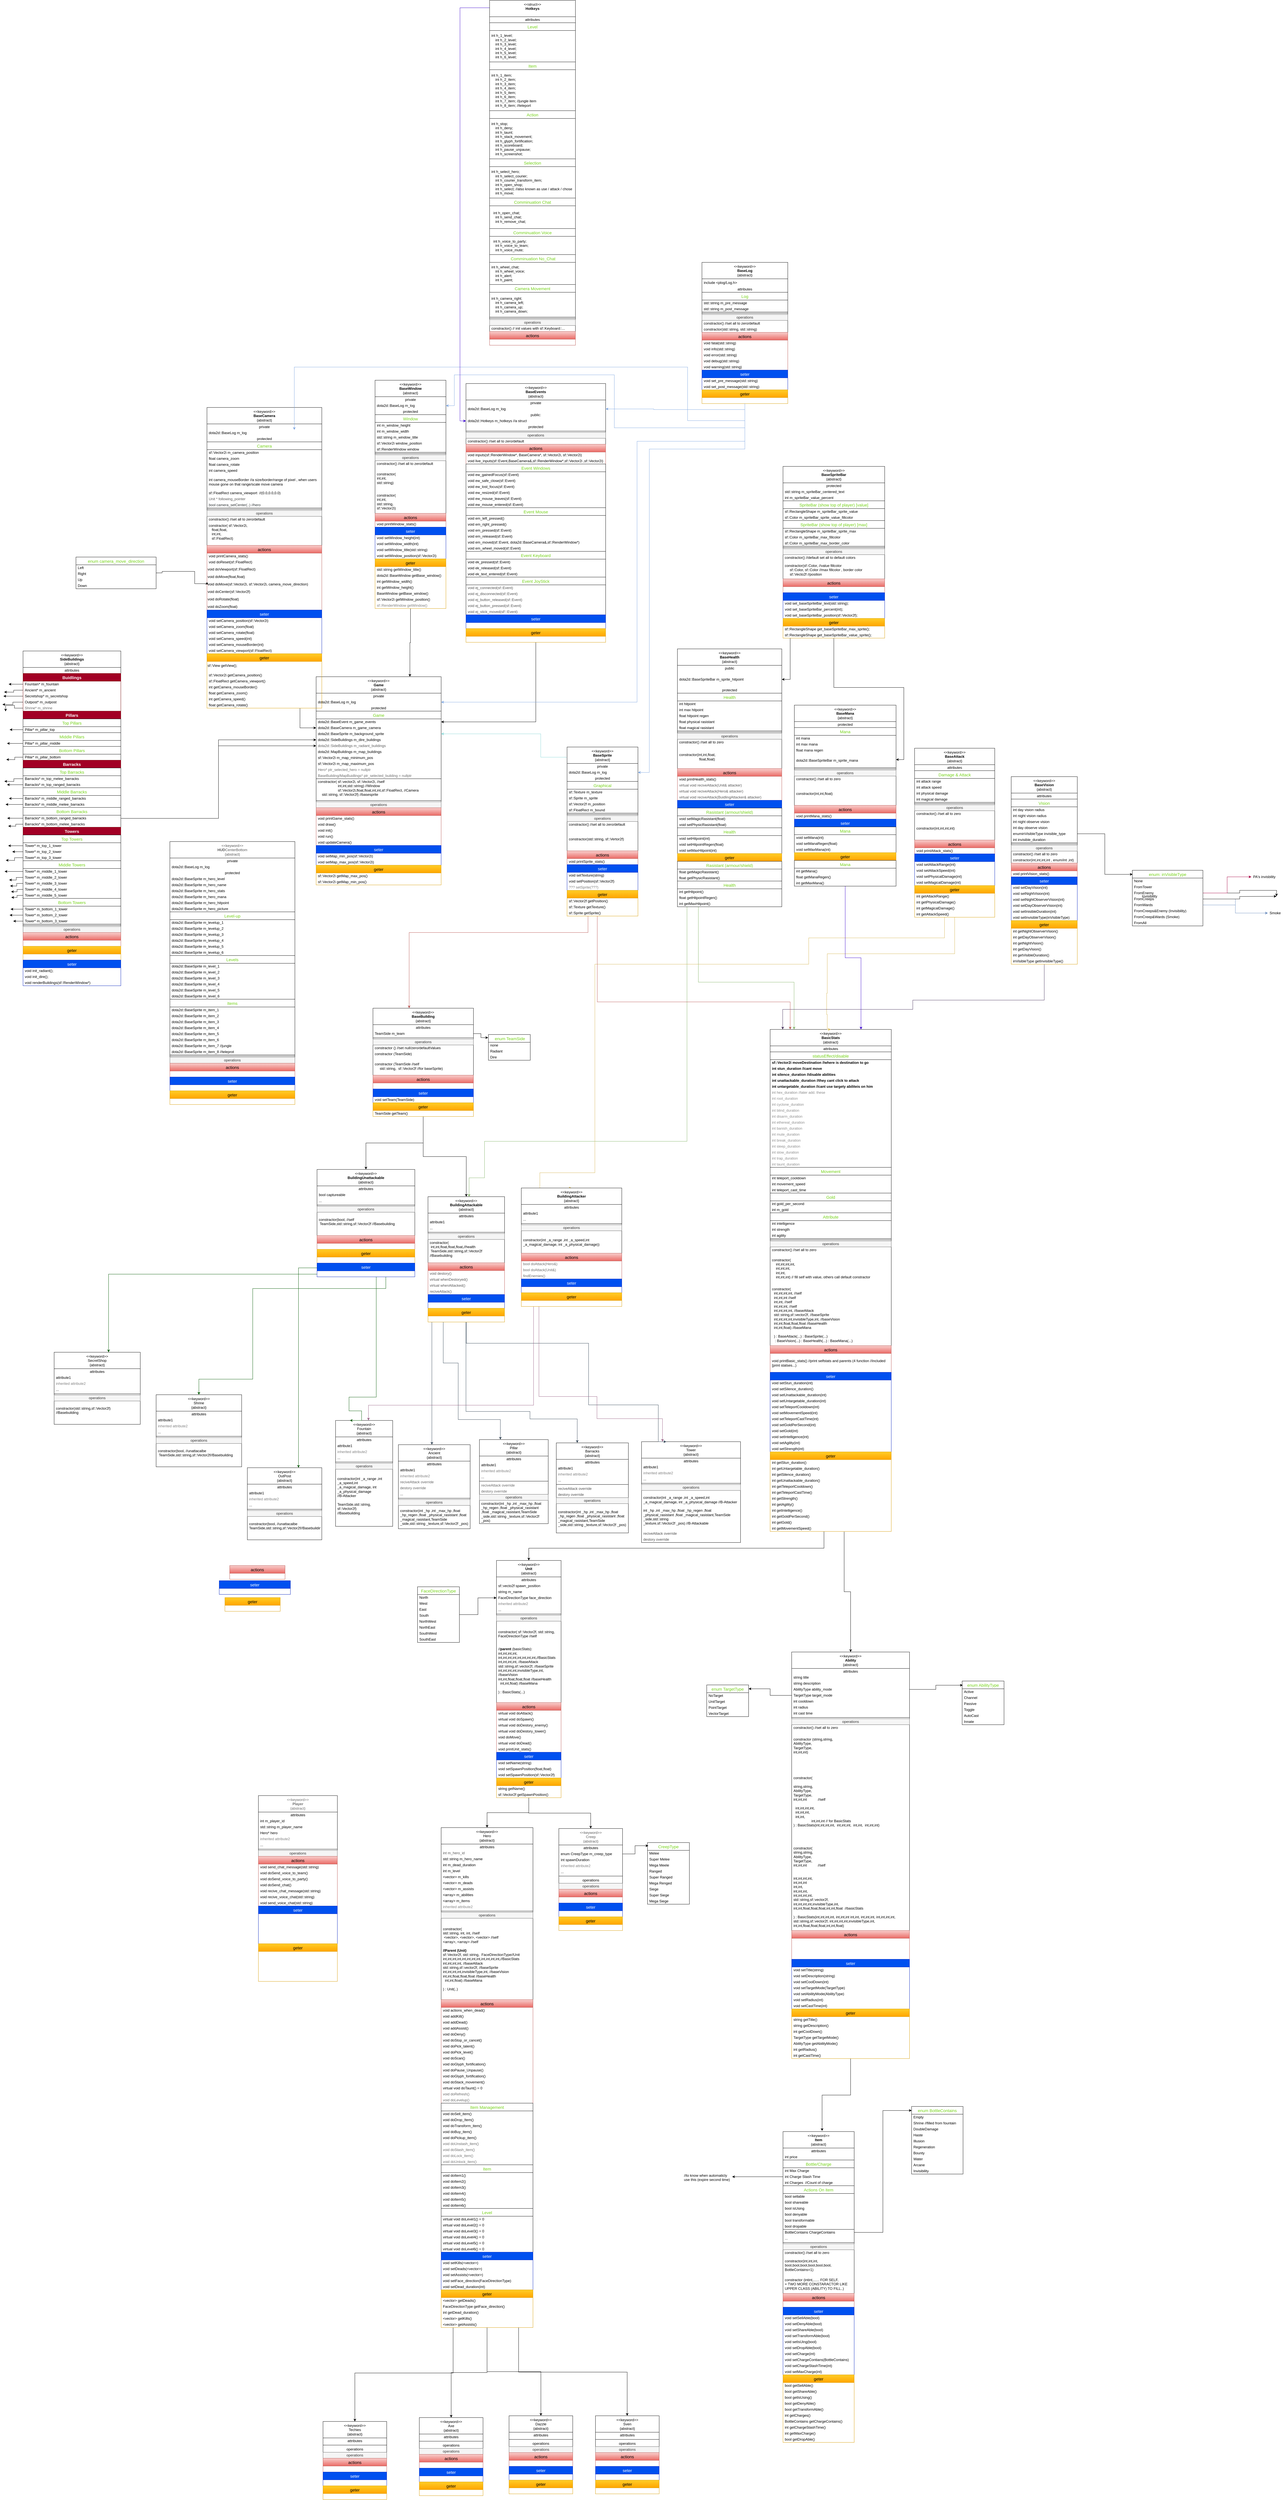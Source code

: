 <mxfile version="21.1.1" type="device">
  <diagram name="Page-1" id="1H9kvfPsTgVG9I40pWTz">
    <mxGraphModel dx="3788" dy="5123" grid="0" gridSize="10" guides="1" tooltips="1" connect="1" arrows="1" fold="1" page="1" pageScale="1" pageWidth="850" pageHeight="1100" math="0" shadow="0">
      <root>
        <mxCell id="0" />
        <mxCell id="1" parent="0" />
        <mxCell id="5lByX56XW-R4uCzSlyv2-189" style="edgeStyle=orthogonalEdgeStyle;rounded=0;orthogonalLoop=1;jettySize=auto;html=1;entryX=0.5;entryY=0;entryDx=0;entryDy=0;" parent="1" source="CpMXcyhzF6KolLu5Z9b9-9" target="5lByX56XW-R4uCzSlyv2-180" edge="1">
          <mxGeometry relative="1" as="geometry" />
        </mxCell>
        <mxCell id="5lByX56XW-R4uCzSlyv2-190" style="edgeStyle=orthogonalEdgeStyle;rounded=0;orthogonalLoop=1;jettySize=auto;html=1;entryX=0.5;entryY=0;entryDx=0;entryDy=0;" parent="1" source="CpMXcyhzF6KolLu5Z9b9-9" target="5lByX56XW-R4uCzSlyv2-171" edge="1">
          <mxGeometry relative="1" as="geometry" />
        </mxCell>
        <mxCell id="CpMXcyhzF6KolLu5Z9b9-9" value="&amp;lt;&amp;lt;keyword&amp;gt;&amp;gt;&lt;br&gt;&lt;b&gt;Unit&lt;/b&gt;&lt;br&gt;{abstract}" style="swimlane;fontStyle=0;align=center;verticalAlign=top;childLayout=stackLayout;horizontal=1;startSize=55;horizontalStack=0;resizeParent=1;resizeParentMax=0;resizeLast=0;collapsible=0;marginBottom=0;html=1;whiteSpace=wrap;" parent="1" vertex="1">
          <mxGeometry x="-525" y="846" width="216" height="793" as="geometry" />
        </mxCell>
        <mxCell id="CpMXcyhzF6KolLu5Z9b9-10" value="attributes" style="text;html=1;strokeColor=none;fillColor=none;align=center;verticalAlign=middle;spacingLeft=4;spacingRight=4;overflow=hidden;rotatable=0;points=[[0,0.5],[1,0.5]];portConstraint=eastwest;whiteSpace=wrap;" parent="CpMXcyhzF6KolLu5Z9b9-9" vertex="1">
          <mxGeometry y="55" width="216" height="20" as="geometry" />
        </mxCell>
        <mxCell id="5lByX56XW-R4uCzSlyv2-242" value="sf::vecto2f spawn_position" style="text;html=1;strokeColor=none;fillColor=none;align=left;verticalAlign=middle;spacingLeft=4;spacingRight=4;overflow=hidden;rotatable=0;points=[[0,0.5],[1,0.5]];portConstraint=eastwest;whiteSpace=wrap;" parent="CpMXcyhzF6KolLu5Z9b9-9" vertex="1">
          <mxGeometry y="75" width="216" height="20" as="geometry" />
        </mxCell>
        <mxCell id="qtOfOF4ydv_9lDg9tMuy-272" value="string m_name" style="text;html=1;strokeColor=none;fillColor=none;align=left;verticalAlign=middle;spacingLeft=4;spacingRight=4;overflow=hidden;rotatable=0;points=[[0,0.5],[1,0.5]];portConstraint=eastwest;whiteSpace=wrap;" parent="CpMXcyhzF6KolLu5Z9b9-9" vertex="1">
          <mxGeometry y="95" width="216" height="20" as="geometry" />
        </mxCell>
        <mxCell id="EoEx5sajyr3yeBNhxteT-66" value="FaceDirectionType face_direction" style="text;html=1;strokeColor=none;fillColor=none;align=left;verticalAlign=middle;spacingLeft=4;spacingRight=4;overflow=hidden;rotatable=0;points=[[0,0.5],[1,0.5]];portConstraint=eastwest;whiteSpace=wrap;" parent="CpMXcyhzF6KolLu5Z9b9-9" vertex="1">
          <mxGeometry y="115" width="216" height="20" as="geometry" />
        </mxCell>
        <mxCell id="CpMXcyhzF6KolLu5Z9b9-12" value="inherited attribute2" style="text;html=1;strokeColor=none;fillColor=none;align=left;verticalAlign=middle;spacingLeft=4;spacingRight=4;overflow=hidden;rotatable=0;points=[[0,0.5],[1,0.5]];portConstraint=eastwest;fontColor=#808080;whiteSpace=wrap;" parent="CpMXcyhzF6KolLu5Z9b9-9" vertex="1">
          <mxGeometry y="135" width="216" height="20" as="geometry" />
        </mxCell>
        <mxCell id="CpMXcyhzF6KolLu5Z9b9-13" value="..." style="text;html=1;strokeColor=none;fillColor=none;align=left;verticalAlign=middle;spacingLeft=4;spacingRight=4;overflow=hidden;rotatable=0;points=[[0,0.5],[1,0.5]];portConstraint=eastwest;whiteSpace=wrap;" parent="CpMXcyhzF6KolLu5Z9b9-9" vertex="1">
          <mxGeometry y="155" width="216" height="20" as="geometry" />
        </mxCell>
        <mxCell id="CpMXcyhzF6KolLu5Z9b9-14" value="" style="line;strokeWidth=1;fillColor=none;align=left;verticalAlign=middle;spacingTop=-1;spacingLeft=3;spacingRight=3;rotatable=0;labelPosition=right;points=[];portConstraint=eastwest;" parent="CpMXcyhzF6KolLu5Z9b9-9" vertex="1">
          <mxGeometry y="175" width="216" height="8" as="geometry" />
        </mxCell>
        <mxCell id="qtOfOF4ydv_9lDg9tMuy-240" value="operations" style="text;html=1;strokeColor=#666666;fillColor=#f5f5f5;align=center;verticalAlign=middle;spacingLeft=4;spacingRight=4;overflow=hidden;rotatable=0;points=[[0,0.5],[1,0.5]];portConstraint=eastwest;whiteSpace=wrap;fontColor=#333333;" parent="CpMXcyhzF6KolLu5Z9b9-9" vertex="1">
          <mxGeometry y="183" width="216" height="20" as="geometry" />
        </mxCell>
        <mxCell id="_aDDAh65dzsd6EqQRemZ-181" value="&lt;div&gt;constractor( sf::Vector2f, std::string,&amp;nbsp; FaceDirectionType //self&lt;br&gt;&lt;/div&gt;&lt;div&gt;&lt;br&gt;&lt;/div&gt;&lt;div&gt;&lt;br&gt;&lt;/div&gt;&lt;div&gt;//&lt;b&gt;parent&lt;/b&gt; (basicStats):&lt;br&gt;&lt;/div&gt;&lt;div&gt;&lt;span style=&quot;&quot;&gt; &lt;/span&gt;&lt;span style=&quot;&quot;&gt; &lt;/span&gt;int,int,int,int,&lt;span style=&quot;&quot;&gt; &lt;/span&gt;int,int,int,int,int,int,int,int,//BasicStats&lt;/div&gt;&lt;div&gt;&lt;span style=&quot;&quot;&gt; &lt;/span&gt;&lt;span style=&quot;&quot;&gt; &lt;/span&gt;int,int,int,int, //baseAttack&lt;/div&gt;&lt;div&gt;&lt;span style=&quot;&quot;&gt; &lt;/span&gt;&lt;span style=&quot;&quot;&gt; &lt;/span&gt;std::string,sf::vector2f, //baseSprite&lt;/div&gt;&lt;div&gt;&lt;span style=&quot;&quot;&gt; &lt;/span&gt;&lt;span style=&quot;&quot;&gt; &lt;/span&gt;int,int,int,int,invisibleType,int, //baseVision&lt;/div&gt;&lt;div&gt;&lt;span style=&quot;&quot;&gt; &lt;/span&gt;&lt;span style=&quot;&quot;&gt; &lt;/span&gt;int,int,float,float,float //baseHealth&lt;/div&gt;&lt;div&gt;&amp;nbsp; int,int,float) //baseMana&lt;br&gt;&lt;/div&gt;&lt;div&gt;&lt;br&gt;&lt;/div&gt;&lt;div&gt;&lt;span style=&quot;&quot;&gt; &lt;/span&gt;&lt;span style=&quot;&quot;&gt; &lt;/span&gt;) : BasicStats(...)&lt;br&gt;&lt;/div&gt;" style="text;html=1;strokeColor=none;fillColor=none;align=left;verticalAlign=middle;spacingLeft=4;spacingRight=4;overflow=hidden;rotatable=0;points=[[0,0.5],[1,0.5]];portConstraint=eastwest;whiteSpace=wrap;" vertex="1" parent="CpMXcyhzF6KolLu5Z9b9-9">
          <mxGeometry y="203" width="216" height="272" as="geometry" />
        </mxCell>
        <mxCell id="qtOfOF4ydv_9lDg9tMuy-235" value="actions" style="swimlane;fontStyle=0;childLayout=stackLayout;horizontal=1;startSize=26;horizontalStack=0;resizeParent=1;resizeParentMax=0;resizeLast=0;collapsible=1;marginBottom=0;align=center;fontSize=14;fillColor=#f8cecc;strokeColor=#b85450;gradientColor=#ea6b66;" parent="CpMXcyhzF6KolLu5Z9b9-9" vertex="1">
          <mxGeometry y="475" width="216" height="166" as="geometry" />
        </mxCell>
        <mxCell id="3JnNyJ9UXb9GR8W-cZNZ-109" value="virtual void doAttack() " style="text;html=1;strokeColor=none;fillColor=none;align=left;verticalAlign=middle;spacingLeft=4;spacingRight=4;overflow=hidden;rotatable=0;points=[[0,0.5],[1,0.5]];portConstraint=eastwest;whiteSpace=wrap;" parent="qtOfOF4ydv_9lDg9tMuy-235" vertex="1">
          <mxGeometry y="26" width="216" height="20" as="geometry" />
        </mxCell>
        <mxCell id="3JnNyJ9UXb9GR8W-cZNZ-112" value="virtual void doSpawn()" style="text;html=1;strokeColor=none;fillColor=none;align=left;verticalAlign=middle;spacingLeft=4;spacingRight=4;overflow=hidden;rotatable=0;points=[[0,0.5],[1,0.5]];portConstraint=eastwest;whiteSpace=wrap;" parent="qtOfOF4ydv_9lDg9tMuy-235" vertex="1">
          <mxGeometry y="46" width="216" height="20" as="geometry" />
        </mxCell>
        <mxCell id="3JnNyJ9UXb9GR8W-cZNZ-110" value="virtual void doDestory_enemy()" style="text;html=1;strokeColor=none;fillColor=none;align=left;verticalAlign=middle;spacingLeft=4;spacingRight=4;overflow=hidden;rotatable=0;points=[[0,0.5],[1,0.5]];portConstraint=eastwest;whiteSpace=wrap;" parent="qtOfOF4ydv_9lDg9tMuy-235" vertex="1">
          <mxGeometry y="66" width="216" height="20" as="geometry" />
        </mxCell>
        <mxCell id="3JnNyJ9UXb9GR8W-cZNZ-111" value="virtual void doDestory_tower()" style="text;html=1;strokeColor=none;fillColor=none;align=left;verticalAlign=middle;spacingLeft=4;spacingRight=4;overflow=hidden;rotatable=0;points=[[0,0.5],[1,0.5]];portConstraint=eastwest;whiteSpace=wrap;" parent="qtOfOF4ydv_9lDg9tMuy-235" vertex="1">
          <mxGeometry y="86" width="216" height="20" as="geometry" />
        </mxCell>
        <mxCell id="_aDDAh65dzsd6EqQRemZ-76" value="void doMove()" style="text;html=1;strokeColor=none;fillColor=none;align=left;verticalAlign=middle;spacingLeft=4;spacingRight=4;overflow=hidden;rotatable=0;points=[[0,0.5],[1,0.5]];portConstraint=eastwest;whiteSpace=wrap;" vertex="1" parent="qtOfOF4ydv_9lDg9tMuy-235">
          <mxGeometry y="106" width="216" height="20" as="geometry" />
        </mxCell>
        <mxCell id="3JnNyJ9UXb9GR8W-cZNZ-108" value="virtual void doDead()" style="text;html=1;strokeColor=none;fillColor=none;align=left;verticalAlign=middle;spacingLeft=4;spacingRight=4;overflow=hidden;rotatable=0;points=[[0,0.5],[1,0.5]];portConstraint=eastwest;whiteSpace=wrap;" parent="qtOfOF4ydv_9lDg9tMuy-235" vertex="1">
          <mxGeometry y="126" width="216" height="20" as="geometry" />
        </mxCell>
        <mxCell id="5lByX56XW-R4uCzSlyv2-123" value="void printUnit_stats()" style="text;html=1;strokeColor=none;fillColor=none;align=left;verticalAlign=middle;spacingLeft=4;spacingRight=4;overflow=hidden;rotatable=0;points=[[0,0.5],[1,0.5]];portConstraint=eastwest;whiteSpace=wrap;" parent="qtOfOF4ydv_9lDg9tMuy-235" vertex="1">
          <mxGeometry y="146" width="216" height="20" as="geometry" />
        </mxCell>
        <mxCell id="qtOfOF4ydv_9lDg9tMuy-234" value="seter" style="swimlane;fontStyle=0;childLayout=stackLayout;horizontal=1;startSize=26;horizontalStack=0;resizeParent=1;resizeParentMax=0;resizeLast=0;collapsible=1;marginBottom=0;align=center;fontSize=14;fontColor=#ffffff;fillColor=#0050ef;strokeColor=#001DBC;" parent="CpMXcyhzF6KolLu5Z9b9-9" vertex="1">
          <mxGeometry y="641" width="216" height="86" as="geometry" />
        </mxCell>
        <mxCell id="qtOfOF4ydv_9lDg9tMuy-273" value="void setName(string)" style="text;html=1;strokeColor=none;fillColor=none;align=left;verticalAlign=middle;spacingLeft=4;spacingRight=4;overflow=hidden;rotatable=0;points=[[0,0.5],[1,0.5]];portConstraint=eastwest;whiteSpace=wrap;" parent="qtOfOF4ydv_9lDg9tMuy-234" vertex="1">
          <mxGeometry y="26" width="216" height="20" as="geometry" />
        </mxCell>
        <mxCell id="MWK70VPvVQkt1iGNa_r9-2" value="void setSpawnPosition(float,float)" style="text;html=1;strokeColor=none;fillColor=none;align=left;verticalAlign=middle;spacingLeft=4;spacingRight=4;overflow=hidden;rotatable=0;points=[[0,0.5],[1,0.5]];portConstraint=eastwest;whiteSpace=wrap;" parent="qtOfOF4ydv_9lDg9tMuy-234" vertex="1">
          <mxGeometry y="46" width="216" height="20" as="geometry" />
        </mxCell>
        <mxCell id="qtOfOF4ydv_9lDg9tMuy-237" value="void setSpawnPosition(sf::Vector2f)" style="text;html=1;strokeColor=none;fillColor=none;align=left;verticalAlign=middle;spacingLeft=4;spacingRight=4;overflow=hidden;rotatable=0;points=[[0,0.5],[1,0.5]];portConstraint=eastwest;whiteSpace=wrap;" parent="qtOfOF4ydv_9lDg9tMuy-234" vertex="1">
          <mxGeometry y="66" width="216" height="20" as="geometry" />
        </mxCell>
        <mxCell id="qtOfOF4ydv_9lDg9tMuy-236" value="geter" style="swimlane;fontStyle=0;childLayout=stackLayout;horizontal=1;startSize=26;horizontalStack=0;resizeParent=1;resizeParentMax=0;resizeLast=0;collapsible=1;marginBottom=0;align=center;fontSize=14;fillColor=#ffcd28;strokeColor=#d79b00;gradientColor=#ffa500;" parent="CpMXcyhzF6KolLu5Z9b9-9" vertex="1">
          <mxGeometry y="727" width="216" height="66" as="geometry" />
        </mxCell>
        <mxCell id="qtOfOF4ydv_9lDg9tMuy-274" value="string getName()" style="text;html=1;strokeColor=none;fillColor=none;align=left;verticalAlign=middle;spacingLeft=4;spacingRight=4;overflow=hidden;rotatable=0;points=[[0,0.5],[1,0.5]];portConstraint=eastwest;whiteSpace=wrap;" parent="qtOfOF4ydv_9lDg9tMuy-236" vertex="1">
          <mxGeometry y="26" width="216" height="20" as="geometry" />
        </mxCell>
        <mxCell id="qtOfOF4ydv_9lDg9tMuy-238" value="sf::Vector2f getSpawnPosition()" style="text;html=1;strokeColor=none;fillColor=none;align=left;verticalAlign=middle;spacingLeft=4;spacingRight=4;overflow=hidden;rotatable=0;points=[[0,0.5],[1,0.5]];portConstraint=eastwest;whiteSpace=wrap;" parent="qtOfOF4ydv_9lDg9tMuy-236" vertex="1">
          <mxGeometry y="46" width="216" height="20" as="geometry" />
        </mxCell>
        <mxCell id="CpMXcyhzF6KolLu5Z9b9-52" style="edgeStyle=orthogonalEdgeStyle;rounded=0;orthogonalLoop=1;jettySize=auto;html=1;entryX=0.549;entryY=-0.002;entryDx=0;entryDy=0;entryPerimeter=0;" parent="1" source="CpMXcyhzF6KolLu5Z9b9-36" target="CpMXcyhzF6KolLu5Z9b9-44" edge="1">
          <mxGeometry relative="1" as="geometry" />
        </mxCell>
        <mxCell id="CpMXcyhzF6KolLu5Z9b9-36" value="&amp;lt;&amp;lt;keyword&amp;gt;&amp;gt;&lt;br&gt;&lt;b&gt;Ability&lt;/b&gt;&lt;br&gt;{abstract}" style="swimlane;fontStyle=0;align=center;verticalAlign=top;childLayout=stackLayout;horizontal=1;startSize=55;horizontalStack=0;resizeParent=1;resizeParentMax=0;resizeLast=0;collapsible=0;marginBottom=0;html=1;whiteSpace=wrap;" parent="1" vertex="1">
          <mxGeometry x="462" y="1152" width="394" height="1359" as="geometry" />
        </mxCell>
        <mxCell id="CpMXcyhzF6KolLu5Z9b9-37" value="attributes" style="text;html=1;strokeColor=none;fillColor=none;align=center;verticalAlign=middle;spacingLeft=4;spacingRight=4;overflow=hidden;rotatable=0;points=[[0,0.5],[1,0.5]];portConstraint=eastwest;whiteSpace=wrap;" parent="CpMXcyhzF6KolLu5Z9b9-36" vertex="1">
          <mxGeometry y="55" width="394" height="20" as="geometry" />
        </mxCell>
        <mxCell id="CpMXcyhzF6KolLu5Z9b9-106" value="string title" style="text;html=1;strokeColor=none;fillColor=none;align=left;verticalAlign=middle;spacingLeft=4;spacingRight=4;overflow=hidden;rotatable=0;points=[[0,0.5],[1,0.5]];portConstraint=eastwest;whiteSpace=wrap;" parent="CpMXcyhzF6KolLu5Z9b9-36" vertex="1">
          <mxGeometry y="75" width="394" height="20" as="geometry" />
        </mxCell>
        <mxCell id="CpMXcyhzF6KolLu5Z9b9-117" value="string description" style="text;html=1;strokeColor=none;fillColor=none;align=left;verticalAlign=middle;spacingLeft=4;spacingRight=4;overflow=hidden;rotatable=0;points=[[0,0.5],[1,0.5]];portConstraint=eastwest;whiteSpace=wrap;" parent="CpMXcyhzF6KolLu5Z9b9-36" vertex="1">
          <mxGeometry y="95" width="394" height="20" as="geometry" />
        </mxCell>
        <mxCell id="CpMXcyhzF6KolLu5Z9b9-120" value="AbilityType ability_mode" style="text;html=1;strokeColor=none;fillColor=none;align=left;verticalAlign=middle;spacingLeft=4;spacingRight=4;overflow=hidden;rotatable=0;points=[[0,0.5],[1,0.5]];portConstraint=eastwest;whiteSpace=wrap;" parent="CpMXcyhzF6KolLu5Z9b9-36" vertex="1">
          <mxGeometry y="115" width="394" height="20" as="geometry" />
        </mxCell>
        <mxCell id="CpMXcyhzF6KolLu5Z9b9-119" value="TargetType target_mode" style="text;html=1;strokeColor=none;fillColor=none;align=left;verticalAlign=middle;spacingLeft=4;spacingRight=4;overflow=hidden;rotatable=0;points=[[0,0.5],[1,0.5]];portConstraint=eastwest;whiteSpace=wrap;" parent="CpMXcyhzF6KolLu5Z9b9-36" vertex="1">
          <mxGeometry y="135" width="394" height="20" as="geometry" />
        </mxCell>
        <mxCell id="5lByX56XW-R4uCzSlyv2-165" value="int cooldown" style="text;html=1;strokeColor=none;fillColor=none;align=left;verticalAlign=middle;spacingLeft=4;spacingRight=4;overflow=hidden;rotatable=0;points=[[0,0.5],[1,0.5]];portConstraint=eastwest;whiteSpace=wrap;" parent="CpMXcyhzF6KolLu5Z9b9-36" vertex="1">
          <mxGeometry y="155" width="394" height="20" as="geometry" />
        </mxCell>
        <mxCell id="CpMXcyhzF6KolLu5Z9b9-111" value="int radius" style="text;html=1;strokeColor=none;fillColor=none;align=left;verticalAlign=middle;spacingLeft=4;spacingRight=4;overflow=hidden;rotatable=0;points=[[0,0.5],[1,0.5]];portConstraint=eastwest;whiteSpace=wrap;" parent="CpMXcyhzF6KolLu5Z9b9-36" vertex="1">
          <mxGeometry y="175" width="394" height="20" as="geometry" />
        </mxCell>
        <mxCell id="CpMXcyhzF6KolLu5Z9b9-118" value="int cast time" style="text;html=1;strokeColor=none;fillColor=none;align=left;verticalAlign=middle;spacingLeft=4;spacingRight=4;overflow=hidden;rotatable=0;points=[[0,0.5],[1,0.5]];portConstraint=eastwest;whiteSpace=wrap;" parent="CpMXcyhzF6KolLu5Z9b9-36" vertex="1">
          <mxGeometry y="195" width="394" height="20" as="geometry" />
        </mxCell>
        <mxCell id="CpMXcyhzF6KolLu5Z9b9-41" value="" style="line;strokeWidth=1;fillColor=none;align=left;verticalAlign=middle;spacingTop=-1;spacingLeft=3;spacingRight=3;rotatable=0;labelPosition=right;points=[];portConstraint=eastwest;" parent="CpMXcyhzF6KolLu5Z9b9-36" vertex="1">
          <mxGeometry y="215" width="394" height="8" as="geometry" />
        </mxCell>
        <mxCell id="qtOfOF4ydv_9lDg9tMuy-239" value="operations" style="text;html=1;strokeColor=#666666;fillColor=#f5f5f5;align=center;verticalAlign=middle;spacingLeft=4;spacingRight=4;overflow=hidden;rotatable=0;points=[[0,0.5],[1,0.5]];portConstraint=eastwest;whiteSpace=wrap;fontColor=#333333;" parent="CpMXcyhzF6KolLu5Z9b9-36" vertex="1">
          <mxGeometry y="223" width="394" height="20" as="geometry" />
        </mxCell>
        <mxCell id="qtOfOF4ydv_9lDg9tMuy-116" value="constractor() //set all to zero" style="text;html=1;strokeColor=none;fillColor=none;align=left;verticalAlign=middle;spacingLeft=4;spacingRight=4;overflow=hidden;rotatable=0;points=[[0,0.5],[1,0.5]];portConstraint=eastwest;whiteSpace=wrap;" parent="CpMXcyhzF6KolLu5Z9b9-36" vertex="1">
          <mxGeometry y="243" width="394" height="20" as="geometry" />
        </mxCell>
        <mxCell id="qtOfOF4ydv_9lDg9tMuy-122" value="&lt;div&gt;constractor (string,string,&lt;/div&gt;&lt;div&gt;AbilityType,&lt;/div&gt;&lt;div&gt;TargetType,&lt;/div&gt;&lt;div&gt;int,int,int)&lt;br&gt;&lt;/div&gt;" style="text;html=1;strokeColor=none;fillColor=none;align=left;verticalAlign=middle;spacingLeft=4;spacingRight=4;overflow=hidden;rotatable=0;points=[[0,0.5],[1,0.5]];portConstraint=eastwest;whiteSpace=wrap;" parent="CpMXcyhzF6KolLu5Z9b9-36" vertex="1">
          <mxGeometry y="263" width="394" height="99" as="geometry" />
        </mxCell>
        <mxCell id="OybjRhYj4yP5s7kDeMPw-9" value="&lt;div&gt;constractor(&lt;/div&gt;&lt;div&gt;&lt;br&gt;&lt;/div&gt;&lt;div&gt;string,string,&lt;div&gt;AbilityType,&lt;/div&gt;&lt;div&gt;TargetType,&lt;/div&gt;int,int,int&amp;nbsp;&amp;nbsp;&amp;nbsp;&amp;nbsp;&amp;nbsp;&amp;nbsp;&amp;nbsp;&amp;nbsp;&amp;nbsp;&amp;nbsp; //self&lt;/div&gt;&lt;div&gt;&lt;br&gt;&lt;/div&gt;&lt;div&gt;&lt;span style=&quot;&quot;&gt; &lt;/span&gt;&lt;span style=&quot;&quot;&gt; &lt;/span&gt;&lt;span style=&quot;&quot;&gt; &lt;/span&gt;&lt;span style=&quot;&quot;&gt; &lt;/span&gt;&lt;span style=&quot;&quot;&gt; &lt;/span&gt;&amp;nbsp; int,int,int,int,&lt;br&gt;&lt;/div&gt;&lt;div&gt;&lt;span style=&quot;&quot;&gt; &lt;/span&gt;&lt;span style=&quot;&quot;&gt; &lt;/span&gt;&lt;span style=&quot;&quot;&gt; &lt;/span&gt;&lt;span style=&quot;&quot;&gt; &lt;/span&gt;&lt;span style=&quot;&quot;&gt; &lt;/span&gt;&amp;nbsp; int,int,int,&lt;/div&gt;&lt;div&gt;&lt;span style=&quot;&quot;&gt; &lt;/span&gt;&lt;span style=&quot;&quot;&gt; &lt;/span&gt;&amp;nbsp;&lt;span style=&quot;&quot;&gt; &lt;/span&gt;&lt;span style=&quot;&quot;&gt; &lt;/span&gt; &lt;span style=&quot;&quot;&gt; &lt;/span&gt;int,int,&lt;/div&gt;&lt;div&gt;&amp;nbsp;&amp;nbsp;&amp;nbsp;&amp;nbsp;&amp;nbsp;&amp;nbsp;&amp;nbsp;&amp;nbsp;&amp;nbsp;&amp;nbsp;&amp;nbsp;&amp;nbsp;&amp;nbsp;&amp;nbsp;&amp;nbsp;&amp;nbsp;&amp;nbsp;&lt;span style=&quot;&quot;&gt; &lt;/span&gt; int,int,int // for BasicStats&lt;/div&gt;&lt;div&gt;) : BasicStats(int,int,int,int,&lt;span style=&quot;&quot;&gt;&lt;/span&gt;&lt;span style=&quot;&quot;&gt;&lt;/span&gt;&lt;span style=&quot;&quot;&gt;&lt;/span&gt;&lt;span style=&quot;&quot;&gt;&lt;/span&gt;&amp;nbsp; int,int,int,&lt;span style=&quot;&quot;&gt;&lt;/span&gt;&lt;span style=&quot;&quot;&gt;&lt;/span&gt;&amp;nbsp;&lt;span style=&quot;&quot;&gt; &lt;/span&gt;&lt;span style=&quot;&quot;&gt; &lt;/span&gt; &lt;span style=&quot;&quot;&gt; &lt;/span&gt;int,int,&amp;nbsp; &lt;span style=&quot;&quot;&gt;&lt;/span&gt;int,int,int)&lt;br&gt;&lt;/div&gt;" style="text;html=1;strokeColor=none;fillColor=none;align=left;verticalAlign=middle;spacingLeft=4;spacingRight=4;overflow=hidden;rotatable=0;points=[[0,0.5],[1,0.5]];portConstraint=eastwest;whiteSpace=wrap;" parent="CpMXcyhzF6KolLu5Z9b9-36" vertex="1">
          <mxGeometry y="362" width="394" height="276" as="geometry" />
        </mxCell>
        <mxCell id="OybjRhYj4yP5s7kDeMPw-10" value="&lt;div&gt;constractor(&lt;/div&gt;&lt;div&gt;string,string,&lt;div&gt;AbilityType,&lt;/div&gt;&lt;div&gt;TargetType,&lt;/div&gt;int,int,int&amp;nbsp;&amp;nbsp;&amp;nbsp;&amp;nbsp;&amp;nbsp;&amp;nbsp;&amp;nbsp;&amp;nbsp;&amp;nbsp;&amp;nbsp; //self&lt;/div&gt;&lt;div&gt;&lt;br&gt;&lt;/div&gt;&lt;div&gt;&lt;br&gt;&lt;/div&gt;&lt;div&gt;&lt;span style=&quot;&quot;&gt; &lt;/span&gt;&lt;span style=&quot;&quot;&gt; &lt;/span&gt;int,int,int,int, &lt;br&gt;&lt;/div&gt;&lt;div&gt;&lt;span style=&quot;&quot;&gt; &lt;/span&gt;&lt;span style=&quot;&quot;&gt; &lt;/span&gt;int,int,int &lt;br&gt;&lt;/div&gt;&lt;div&gt;&lt;span style=&quot;&quot;&gt; &lt;/span&gt;&lt;span style=&quot;&quot;&gt; &lt;/span&gt;int,int, &lt;br&gt;&lt;/div&gt;&lt;div&gt;&lt;span style=&quot;&quot;&gt; &lt;/span&gt;&lt;span style=&quot;&quot;&gt; &lt;/span&gt;int,int,int, &lt;br&gt;&lt;/div&gt;&lt;div&gt;&lt;span style=&quot;&quot;&gt; &lt;/span&gt;&lt;span style=&quot;&quot;&gt; &lt;/span&gt;int,int,int,int, &lt;br&gt;&lt;/div&gt;&lt;div&gt;&lt;span style=&quot;&quot;&gt; &lt;/span&gt;&lt;span style=&quot;&quot;&gt; &lt;/span&gt;std::string,sf::vector2f, &lt;br&gt;&lt;/div&gt;&lt;div&gt;&lt;span style=&quot;&quot;&gt; &lt;/span&gt;&lt;span style=&quot;&quot;&gt; &lt;/span&gt;int,int,int,int,invisibleType,int, &lt;br&gt;&lt;/div&gt;&lt;div&gt;&lt;span style=&quot;&quot;&gt; &lt;/span&gt;&lt;span style=&quot;&quot;&gt; &lt;/span&gt;int,int,float,float,float,int,int,float&amp;nbsp; //basicStats&lt;br&gt;&lt;/div&gt;&lt;div&gt;&lt;br&gt;&lt;/div&gt;) : BasicStats(int,int,int,int, &lt;span style=&quot;&quot;&gt;&lt;/span&gt;&lt;span style=&quot;&quot;&gt;&lt;/span&gt;int,int,int &lt;span style=&quot;&quot;&gt;&lt;/span&gt;&lt;span style=&quot;&quot;&gt;&lt;/span&gt;int,int, &lt;span style=&quot;&quot;&gt;&lt;/span&gt;&lt;span style=&quot;&quot;&gt;&lt;/span&gt;int,int,int, &lt;span style=&quot;&quot;&gt;&lt;/span&gt;&lt;span style=&quot;&quot;&gt;&lt;/span&gt;int,int,int,int, &lt;span style=&quot;&quot;&gt;&lt;/span&gt;&lt;span style=&quot;&quot;&gt;&lt;/span&gt;std::string,sf::vector2f, &lt;span style=&quot;&quot;&gt;&lt;/span&gt;&lt;span style=&quot;&quot;&gt;&lt;/span&gt;int,int,int,int,invisibleType,int, int,int,float,float,float,int,int,float)" style="text;html=1;strokeColor=none;fillColor=none;align=left;verticalAlign=middle;spacingLeft=4;spacingRight=4;overflow=hidden;rotatable=0;points=[[0,0.5],[1,0.5]];portConstraint=eastwest;whiteSpace=wrap;" parent="CpMXcyhzF6KolLu5Z9b9-36" vertex="1">
          <mxGeometry y="638" width="394" height="293" as="geometry" />
        </mxCell>
        <mxCell id="qtOfOF4ydv_9lDg9tMuy-181" value="actions" style="swimlane;fontStyle=0;childLayout=stackLayout;horizontal=1;startSize=26;horizontalStack=0;resizeParent=1;resizeParentMax=0;resizeLast=0;collapsible=1;marginBottom=0;align=center;fontSize=14;fillColor=#f8cecc;strokeColor=#b85450;gradientColor=#ea6b66;" parent="CpMXcyhzF6KolLu5Z9b9-36" vertex="1">
          <mxGeometry y="931" width="394" height="96" as="geometry" />
        </mxCell>
        <mxCell id="qtOfOF4ydv_9lDg9tMuy-184" value="seter" style="swimlane;fontStyle=0;childLayout=stackLayout;horizontal=1;startSize=26;horizontalStack=0;resizeParent=1;resizeParentMax=0;resizeLast=0;collapsible=1;marginBottom=0;align=center;fontSize=14;fontColor=#ffffff;fillColor=#0050ef;strokeColor=#001DBC;" parent="CpMXcyhzF6KolLu5Z9b9-36" vertex="1">
          <mxGeometry y="1027" width="394" height="166" as="geometry" />
        </mxCell>
        <mxCell id="qtOfOF4ydv_9lDg9tMuy-38" value="void setTitle(string)" style="text;html=1;strokeColor=none;fillColor=none;align=left;verticalAlign=middle;spacingLeft=4;spacingRight=4;overflow=hidden;rotatable=0;points=[[0,0.5],[1,0.5]];portConstraint=eastwest;whiteSpace=wrap;" parent="qtOfOF4ydv_9lDg9tMuy-184" vertex="1">
          <mxGeometry y="26" width="394" height="20" as="geometry" />
        </mxCell>
        <mxCell id="qtOfOF4ydv_9lDg9tMuy-39" value="void setDescription(string)" style="text;html=1;strokeColor=none;fillColor=none;align=left;verticalAlign=middle;spacingLeft=4;spacingRight=4;overflow=hidden;rotatable=0;points=[[0,0.5],[1,0.5]];portConstraint=eastwest;whiteSpace=wrap;" parent="qtOfOF4ydv_9lDg9tMuy-184" vertex="1">
          <mxGeometry y="46" width="394" height="20" as="geometry" />
        </mxCell>
        <mxCell id="qtOfOF4ydv_9lDg9tMuy-43" value="void setCoolDown(int)" style="text;html=1;strokeColor=none;fillColor=none;align=left;verticalAlign=middle;spacingLeft=4;spacingRight=4;overflow=hidden;rotatable=0;points=[[0,0.5],[1,0.5]];portConstraint=eastwest;whiteSpace=wrap;" parent="qtOfOF4ydv_9lDg9tMuy-184" vertex="1">
          <mxGeometry y="66" width="394" height="20" as="geometry" />
        </mxCell>
        <mxCell id="qtOfOF4ydv_9lDg9tMuy-41" value="void setTargetMode(TargetType)" style="text;html=1;strokeColor=none;fillColor=none;align=left;verticalAlign=middle;spacingLeft=4;spacingRight=4;overflow=hidden;rotatable=0;points=[[0,0.5],[1,0.5]];portConstraint=eastwest;whiteSpace=wrap;" parent="qtOfOF4ydv_9lDg9tMuy-184" vertex="1">
          <mxGeometry y="86" width="394" height="20" as="geometry" />
        </mxCell>
        <mxCell id="qtOfOF4ydv_9lDg9tMuy-40" value="void setAbilityMode(AbilityType)" style="text;html=1;strokeColor=none;fillColor=none;align=left;verticalAlign=middle;spacingLeft=4;spacingRight=4;overflow=hidden;rotatable=0;points=[[0,0.5],[1,0.5]];portConstraint=eastwest;whiteSpace=wrap;" parent="qtOfOF4ydv_9lDg9tMuy-184" vertex="1">
          <mxGeometry y="106" width="394" height="20" as="geometry" />
        </mxCell>
        <mxCell id="qtOfOF4ydv_9lDg9tMuy-42" value="void setRadius(int)" style="text;html=1;strokeColor=none;fillColor=none;align=left;verticalAlign=middle;spacingLeft=4;spacingRight=4;overflow=hidden;rotatable=0;points=[[0,0.5],[1,0.5]];portConstraint=eastwest;whiteSpace=wrap;" parent="qtOfOF4ydv_9lDg9tMuy-184" vertex="1">
          <mxGeometry y="126" width="394" height="20" as="geometry" />
        </mxCell>
        <mxCell id="qtOfOF4ydv_9lDg9tMuy-44" value="void setCastTime(int)" style="text;html=1;strokeColor=none;fillColor=none;align=left;verticalAlign=middle;spacingLeft=4;spacingRight=4;overflow=hidden;rotatable=0;points=[[0,0.5],[1,0.5]];portConstraint=eastwest;whiteSpace=wrap;" parent="qtOfOF4ydv_9lDg9tMuy-184" vertex="1">
          <mxGeometry y="146" width="394" height="20" as="geometry" />
        </mxCell>
        <mxCell id="qtOfOF4ydv_9lDg9tMuy-185" value="geter" style="swimlane;fontStyle=0;childLayout=stackLayout;horizontal=1;startSize=26;horizontalStack=0;resizeParent=1;resizeParentMax=0;resizeLast=0;collapsible=1;marginBottom=0;align=center;fontSize=14;fillColor=#ffcd28;strokeColor=#d79b00;gradientColor=#ffa500;" parent="CpMXcyhzF6KolLu5Z9b9-36" vertex="1">
          <mxGeometry y="1193" width="394" height="166" as="geometry" />
        </mxCell>
        <mxCell id="qtOfOF4ydv_9lDg9tMuy-45" value="string getTitle()" style="text;html=1;strokeColor=none;fillColor=none;align=left;verticalAlign=middle;spacingLeft=4;spacingRight=4;overflow=hidden;rotatable=0;points=[[0,0.5],[1,0.5]];portConstraint=eastwest;whiteSpace=wrap;" parent="qtOfOF4ydv_9lDg9tMuy-185" vertex="1">
          <mxGeometry y="26" width="394" height="20" as="geometry" />
        </mxCell>
        <mxCell id="qtOfOF4ydv_9lDg9tMuy-46" value="string getDescription()" style="text;html=1;strokeColor=none;fillColor=none;align=left;verticalAlign=middle;spacingLeft=4;spacingRight=4;overflow=hidden;rotatable=0;points=[[0,0.5],[1,0.5]];portConstraint=eastwest;whiteSpace=wrap;" parent="qtOfOF4ydv_9lDg9tMuy-185" vertex="1">
          <mxGeometry y="46" width="394" height="20" as="geometry" />
        </mxCell>
        <mxCell id="qtOfOF4ydv_9lDg9tMuy-49" value="int getCoolDown()" style="text;html=1;strokeColor=none;fillColor=none;align=left;verticalAlign=middle;spacingLeft=4;spacingRight=4;overflow=hidden;rotatable=0;points=[[0,0.5],[1,0.5]];portConstraint=eastwest;whiteSpace=wrap;" parent="qtOfOF4ydv_9lDg9tMuy-185" vertex="1">
          <mxGeometry y="66" width="394" height="20" as="geometry" />
        </mxCell>
        <mxCell id="qtOfOF4ydv_9lDg9tMuy-48" value="TargetType getTargetMode()" style="text;html=1;strokeColor=none;fillColor=none;align=left;verticalAlign=middle;spacingLeft=4;spacingRight=4;overflow=hidden;rotatable=0;points=[[0,0.5],[1,0.5]];portConstraint=eastwest;whiteSpace=wrap;" parent="qtOfOF4ydv_9lDg9tMuy-185" vertex="1">
          <mxGeometry y="86" width="394" height="20" as="geometry" />
        </mxCell>
        <mxCell id="qtOfOF4ydv_9lDg9tMuy-47" value="AbilityType getAbilityMode()" style="text;html=1;strokeColor=none;fillColor=none;align=left;verticalAlign=middle;spacingLeft=4;spacingRight=4;overflow=hidden;rotatable=0;points=[[0,0.5],[1,0.5]];portConstraint=eastwest;whiteSpace=wrap;" parent="qtOfOF4ydv_9lDg9tMuy-185" vertex="1">
          <mxGeometry y="106" width="394" height="20" as="geometry" />
        </mxCell>
        <mxCell id="qtOfOF4ydv_9lDg9tMuy-187" value="int getRadius()" style="text;html=1;strokeColor=none;fillColor=none;align=left;verticalAlign=middle;spacingLeft=4;spacingRight=4;overflow=hidden;rotatable=0;points=[[0,0.5],[1,0.5]];portConstraint=eastwest;whiteSpace=wrap;" parent="qtOfOF4ydv_9lDg9tMuy-185" vertex="1">
          <mxGeometry y="126" width="394" height="20" as="geometry" />
        </mxCell>
        <mxCell id="CpMXcyhzF6KolLu5Z9b9-43" value="int getCastTime()" style="text;html=1;strokeColor=none;fillColor=none;align=left;verticalAlign=middle;spacingLeft=4;spacingRight=4;overflow=hidden;rotatable=0;points=[[0,0.5],[1,0.5]];portConstraint=eastwest;whiteSpace=wrap;" parent="qtOfOF4ydv_9lDg9tMuy-185" vertex="1">
          <mxGeometry y="146" width="394" height="20" as="geometry" />
        </mxCell>
        <mxCell id="CpMXcyhzF6KolLu5Z9b9-44" value="&amp;lt;&amp;lt;keyword&amp;gt;&amp;gt;&lt;br&gt;&lt;b&gt;Item&lt;/b&gt;&lt;br&gt;{abstract}" style="swimlane;fontStyle=0;align=center;verticalAlign=top;childLayout=stackLayout;horizontal=1;startSize=55;horizontalStack=0;resizeParent=1;resizeParentMax=0;resizeLast=0;collapsible=0;marginBottom=0;html=1;whiteSpace=wrap;" parent="1" vertex="1">
          <mxGeometry x="433" y="2755" width="238" height="1039" as="geometry" />
        </mxCell>
        <mxCell id="CpMXcyhzF6KolLu5Z9b9-45" value="attributes" style="text;html=1;strokeColor=none;fillColor=none;align=center;verticalAlign=middle;spacingLeft=4;spacingRight=4;overflow=hidden;rotatable=0;points=[[0,0.5],[1,0.5]];portConstraint=eastwest;whiteSpace=wrap;" parent="CpMXcyhzF6KolLu5Z9b9-44" vertex="1">
          <mxGeometry y="55" width="238" height="20" as="geometry" />
        </mxCell>
        <mxCell id="5lByX56XW-R4uCzSlyv2-157" value="int price" style="text;html=1;strokeColor=none;fillColor=none;align=left;verticalAlign=middle;spacingLeft=4;spacingRight=4;overflow=hidden;rotatable=0;points=[[0,0.5],[1,0.5]];portConstraint=eastwest;whiteSpace=wrap;" parent="CpMXcyhzF6KolLu5Z9b9-44" vertex="1">
          <mxGeometry y="75" width="238" height="20" as="geometry" />
        </mxCell>
        <mxCell id="5lByX56XW-R4uCzSlyv2-140" value="Bottle/Charge" style="swimlane;fontStyle=0;childLayout=stackLayout;horizontal=1;startSize=26;horizontalStack=0;resizeParent=1;resizeParentMax=0;resizeLast=0;collapsible=1;marginBottom=0;align=center;fontSize=14;fontColor=#73d216;" parent="CpMXcyhzF6KolLu5Z9b9-44" vertex="1">
          <mxGeometry y="95" width="238" height="232" as="geometry" />
        </mxCell>
        <mxCell id="5lByX56XW-R4uCzSlyv2-139" value="int Max Charge" style="text;html=1;strokeColor=none;fillColor=none;align=left;verticalAlign=middle;spacingLeft=4;spacingRight=4;overflow=hidden;rotatable=0;points=[[0,0.5],[1,0.5]];portConstraint=eastwest;whiteSpace=wrap;" parent="5lByX56XW-R4uCzSlyv2-140" vertex="1">
          <mxGeometry y="26" width="238" height="20" as="geometry" />
        </mxCell>
        <mxCell id="5lByX56XW-R4uCzSlyv2-159" value="int Charge Stash Time " style="text;html=1;strokeColor=none;fillColor=none;align=left;verticalAlign=middle;spacingLeft=4;spacingRight=4;overflow=hidden;rotatable=0;points=[[0,0.5],[1,0.5]];portConstraint=eastwest;whiteSpace=wrap;" parent="5lByX56XW-R4uCzSlyv2-140" vertex="1">
          <mxGeometry y="46" width="238" height="20" as="geometry" />
        </mxCell>
        <mxCell id="5lByX56XW-R4uCzSlyv2-138" value="int Charges&amp;nbsp; //Count of charge" style="text;html=1;strokeColor=none;fillColor=none;align=left;verticalAlign=middle;spacingLeft=4;spacingRight=4;overflow=hidden;rotatable=0;points=[[0,0.5],[1,0.5]];portConstraint=eastwest;whiteSpace=wrap;" parent="5lByX56XW-R4uCzSlyv2-140" vertex="1">
          <mxGeometry y="66" width="238" height="20" as="geometry" />
        </mxCell>
        <mxCell id="5lByX56XW-R4uCzSlyv2-149" value="Actions On item" style="swimlane;fontStyle=0;childLayout=stackLayout;horizontal=1;startSize=26;horizontalStack=0;resizeParent=1;resizeParentMax=0;resizeLast=0;collapsible=1;marginBottom=0;align=center;fontSize=14;fontColor=#73d216;" parent="5lByX56XW-R4uCzSlyv2-140" vertex="1">
          <mxGeometry y="86" width="238" height="146" as="geometry" />
        </mxCell>
        <mxCell id="5lByX56XW-R4uCzSlyv2-150" value="bool sellable" style="text;html=1;strokeColor=none;fillColor=none;align=left;verticalAlign=middle;spacingLeft=4;spacingRight=4;overflow=hidden;rotatable=0;points=[[0,0.5],[1,0.5]];portConstraint=eastwest;whiteSpace=wrap;" parent="5lByX56XW-R4uCzSlyv2-149" vertex="1">
          <mxGeometry y="26" width="238" height="20" as="geometry" />
        </mxCell>
        <mxCell id="5lByX56XW-R4uCzSlyv2-154" value="bool shareable" style="text;html=1;strokeColor=none;fillColor=none;align=left;verticalAlign=middle;spacingLeft=4;spacingRight=4;overflow=hidden;rotatable=0;points=[[0,0.5],[1,0.5]];portConstraint=eastwest;whiteSpace=wrap;" parent="5lByX56XW-R4uCzSlyv2-149" vertex="1">
          <mxGeometry y="46" width="238" height="20" as="geometry" />
        </mxCell>
        <mxCell id="5lByX56XW-R4uCzSlyv2-158" value="bool isUsing" style="text;html=1;strokeColor=none;fillColor=none;align=left;verticalAlign=middle;spacingLeft=4;spacingRight=4;overflow=hidden;rotatable=0;points=[[0,0.5],[1,0.5]];portConstraint=eastwest;whiteSpace=wrap;" parent="5lByX56XW-R4uCzSlyv2-149" vertex="1">
          <mxGeometry y="66" width="238" height="20" as="geometry" />
        </mxCell>
        <mxCell id="5lByX56XW-R4uCzSlyv2-156" value="bool denyable" style="text;html=1;strokeColor=none;fillColor=none;align=left;verticalAlign=middle;spacingLeft=4;spacingRight=4;overflow=hidden;rotatable=0;points=[[0,0.5],[1,0.5]];portConstraint=eastwest;whiteSpace=wrap;" parent="5lByX56XW-R4uCzSlyv2-149" vertex="1">
          <mxGeometry y="86" width="238" height="20" as="geometry" />
        </mxCell>
        <mxCell id="5lByX56XW-R4uCzSlyv2-155" value="bool transformable" style="text;html=1;strokeColor=none;fillColor=none;align=left;verticalAlign=middle;spacingLeft=4;spacingRight=4;overflow=hidden;rotatable=0;points=[[0,0.5],[1,0.5]];portConstraint=eastwest;whiteSpace=wrap;" parent="5lByX56XW-R4uCzSlyv2-149" vertex="1">
          <mxGeometry y="106" width="238" height="20" as="geometry" />
        </mxCell>
        <mxCell id="5lByX56XW-R4uCzSlyv2-153" value="bool dropable" style="text;html=1;strokeColor=none;fillColor=none;align=left;verticalAlign=middle;spacingLeft=4;spacingRight=4;overflow=hidden;rotatable=0;points=[[0,0.5],[1,0.5]];portConstraint=eastwest;whiteSpace=wrap;" parent="5lByX56XW-R4uCzSlyv2-149" vertex="1">
          <mxGeometry y="126" width="238" height="20" as="geometry" />
        </mxCell>
        <mxCell id="CpMXcyhzF6KolLu5Z9b9-46" value="BottleContains ChargeContains" style="text;html=1;strokeColor=none;fillColor=none;align=left;verticalAlign=middle;spacingLeft=4;spacingRight=4;overflow=hidden;rotatable=0;points=[[0,0.5],[1,0.5]];portConstraint=eastwest;whiteSpace=wrap;" parent="CpMXcyhzF6KolLu5Z9b9-44" vertex="1">
          <mxGeometry y="327" width="238" height="20" as="geometry" />
        </mxCell>
        <mxCell id="CpMXcyhzF6KolLu5Z9b9-48" value="..." style="text;html=1;strokeColor=none;fillColor=none;align=left;verticalAlign=middle;spacingLeft=4;spacingRight=4;overflow=hidden;rotatable=0;points=[[0,0.5],[1,0.5]];portConstraint=eastwest;whiteSpace=wrap;" parent="CpMXcyhzF6KolLu5Z9b9-44" vertex="1">
          <mxGeometry y="347" width="238" height="20" as="geometry" />
        </mxCell>
        <mxCell id="CpMXcyhzF6KolLu5Z9b9-49" value="" style="line;strokeWidth=1;fillColor=none;align=left;verticalAlign=middle;spacingTop=-1;spacingLeft=3;spacingRight=3;rotatable=0;labelPosition=right;points=[];portConstraint=eastwest;" parent="CpMXcyhzF6KolLu5Z9b9-44" vertex="1">
          <mxGeometry y="367" width="238" height="8" as="geometry" />
        </mxCell>
        <mxCell id="CpMXcyhzF6KolLu5Z9b9-50" value="operations" style="text;html=1;strokeColor=#666666;fillColor=#f5f5f5;align=center;verticalAlign=middle;spacingLeft=4;spacingRight=4;overflow=hidden;rotatable=0;points=[[0,0.5],[1,0.5]];portConstraint=eastwest;whiteSpace=wrap;fontColor=#333333;" parent="CpMXcyhzF6KolLu5Z9b9-44" vertex="1">
          <mxGeometry y="375" width="238" height="20" as="geometry" />
        </mxCell>
        <mxCell id="qtOfOF4ydv_9lDg9tMuy-123" value="constractor() //set all to zero" style="text;html=1;strokeColor=none;fillColor=none;align=left;verticalAlign=middle;spacingLeft=4;spacingRight=4;overflow=hidden;rotatable=0;points=[[0,0.5],[1,0.5]];portConstraint=eastwest;whiteSpace=wrap;" parent="CpMXcyhzF6KolLu5Z9b9-44" vertex="1">
          <mxGeometry y="395" width="238" height="20" as="geometry" />
        </mxCell>
        <mxCell id="qtOfOF4ydv_9lDg9tMuy-124" value="&lt;div&gt;constractor(int,int,int,&lt;/div&gt;&lt;div&gt;bool,bool,bool,bool,bool,bool,&lt;/div&gt;&lt;div&gt;BottleContains=1)&lt;/div&gt;" style="text;html=1;strokeColor=none;fillColor=none;align=left;verticalAlign=middle;spacingLeft=4;spacingRight=4;overflow=hidden;rotatable=0;points=[[0,0.5],[1,0.5]];portConstraint=eastwest;whiteSpace=wrap;" parent="CpMXcyhzF6KolLu5Z9b9-44" vertex="1">
          <mxGeometry y="415" width="238" height="63" as="geometry" />
        </mxCell>
        <mxCell id="OybjRhYj4yP5s7kDeMPw-13" value="&lt;div&gt;constractor (intint,...... FOR SELF, &lt;br&gt;&lt;/div&gt;&lt;div&gt;+ TWO MORE CONSTARACTOR LIKE UPPER CLASS (ABILITY) TO FILL..)&lt;br&gt;&lt;/div&gt;" style="text;html=1;strokeColor=none;fillColor=none;align=left;verticalAlign=middle;spacingLeft=4;spacingRight=4;overflow=hidden;rotatable=0;points=[[0,0.5],[1,0.5]];portConstraint=eastwest;whiteSpace=wrap;" parent="CpMXcyhzF6KolLu5Z9b9-44" vertex="1">
          <mxGeometry y="478" width="238" height="63" as="geometry" />
        </mxCell>
        <mxCell id="qtOfOF4ydv_9lDg9tMuy-147" value="actions" style="swimlane;fontStyle=0;childLayout=stackLayout;horizontal=1;startSize=26;horizontalStack=0;resizeParent=1;resizeParentMax=0;resizeLast=0;collapsible=1;marginBottom=0;align=center;fontSize=14;fillColor=#f8cecc;strokeColor=#b85450;gradientColor=#ea6b66;" parent="CpMXcyhzF6KolLu5Z9b9-44" vertex="1">
          <mxGeometry y="541" width="238" height="46" as="geometry" />
        </mxCell>
        <mxCell id="qtOfOF4ydv_9lDg9tMuy-126" value="seter" style="swimlane;fontStyle=0;childLayout=stackLayout;horizontal=1;startSize=26;horizontalStack=0;resizeParent=1;resizeParentMax=0;resizeLast=0;collapsible=1;marginBottom=0;align=center;fontSize=14;fontColor=#ffffff;fillColor=#0050ef;strokeColor=#001DBC;" parent="CpMXcyhzF6KolLu5Z9b9-44" vertex="1">
          <mxGeometry y="587" width="238" height="226" as="geometry" />
        </mxCell>
        <mxCell id="CpMXcyhzF6KolLu5Z9b9-51" value="void setSellAble(bool)" style="text;html=1;strokeColor=none;fillColor=none;align=left;verticalAlign=middle;spacingLeft=4;spacingRight=4;overflow=hidden;rotatable=0;points=[[0,0.5],[1,0.5]];portConstraint=eastwest;whiteSpace=wrap;" parent="qtOfOF4ydv_9lDg9tMuy-126" vertex="1">
          <mxGeometry y="26" width="238" height="20" as="geometry" />
        </mxCell>
        <mxCell id="qtOfOF4ydv_9lDg9tMuy-56" value="void setDenyAble(bool)" style="text;html=1;strokeColor=none;fillColor=none;align=left;verticalAlign=middle;spacingLeft=4;spacingRight=4;overflow=hidden;rotatable=0;points=[[0,0.5],[1,0.5]];portConstraint=eastwest;whiteSpace=wrap;" parent="qtOfOF4ydv_9lDg9tMuy-126" vertex="1">
          <mxGeometry y="46" width="238" height="20" as="geometry" />
        </mxCell>
        <mxCell id="qtOfOF4ydv_9lDg9tMuy-54" value="void setShareAble(bool)" style="text;html=1;strokeColor=none;fillColor=none;align=left;verticalAlign=middle;spacingLeft=4;spacingRight=4;overflow=hidden;rotatable=0;points=[[0,0.5],[1,0.5]];portConstraint=eastwest;whiteSpace=wrap;" parent="qtOfOF4ydv_9lDg9tMuy-126" vertex="1">
          <mxGeometry y="66" width="238" height="20" as="geometry" />
        </mxCell>
        <mxCell id="qtOfOF4ydv_9lDg9tMuy-58" value="void setTransformAble(bool)" style="text;html=1;strokeColor=none;fillColor=none;align=left;verticalAlign=middle;spacingLeft=4;spacingRight=4;overflow=hidden;rotatable=0;points=[[0,0.5],[1,0.5]];portConstraint=eastwest;whiteSpace=wrap;" parent="qtOfOF4ydv_9lDg9tMuy-126" vertex="1">
          <mxGeometry y="86" width="238" height="20" as="geometry" />
        </mxCell>
        <mxCell id="qtOfOF4ydv_9lDg9tMuy-57" value="void setIsUing(bool)" style="text;html=1;strokeColor=none;fillColor=none;align=left;verticalAlign=middle;spacingLeft=4;spacingRight=4;overflow=hidden;rotatable=0;points=[[0,0.5],[1,0.5]];portConstraint=eastwest;whiteSpace=wrap;" parent="qtOfOF4ydv_9lDg9tMuy-126" vertex="1">
          <mxGeometry y="106" width="238" height="20" as="geometry" />
        </mxCell>
        <mxCell id="qtOfOF4ydv_9lDg9tMuy-55" value="void setDropAble(bool)" style="text;html=1;strokeColor=none;fillColor=none;align=left;verticalAlign=middle;spacingLeft=4;spacingRight=4;overflow=hidden;rotatable=0;points=[[0,0.5],[1,0.5]];portConstraint=eastwest;whiteSpace=wrap;" parent="qtOfOF4ydv_9lDg9tMuy-126" vertex="1">
          <mxGeometry y="126" width="238" height="20" as="geometry" />
        </mxCell>
        <mxCell id="qtOfOF4ydv_9lDg9tMuy-53" value="&lt;div&gt;void setCharge(int)&lt;/div&gt;" style="text;html=1;strokeColor=none;fillColor=none;align=left;verticalAlign=middle;spacingLeft=4;spacingRight=4;overflow=hidden;rotatable=0;points=[[0,0.5],[1,0.5]];portConstraint=eastwest;whiteSpace=wrap;" parent="qtOfOF4ydv_9lDg9tMuy-126" vertex="1">
          <mxGeometry y="146" width="238" height="20" as="geometry" />
        </mxCell>
        <mxCell id="qtOfOF4ydv_9lDg9tMuy-61" value="void setChargeContians(BottleContains)" style="text;html=1;strokeColor=none;fillColor=none;align=left;verticalAlign=middle;spacingLeft=4;spacingRight=4;overflow=hidden;rotatable=0;points=[[0,0.5],[1,0.5]];portConstraint=eastwest;whiteSpace=wrap;" parent="qtOfOF4ydv_9lDg9tMuy-126" vertex="1">
          <mxGeometry y="166" width="238" height="20" as="geometry" />
        </mxCell>
        <mxCell id="qtOfOF4ydv_9lDg9tMuy-60" value="void setChargeStashTime(int)" style="text;html=1;strokeColor=none;fillColor=none;align=left;verticalAlign=middle;spacingLeft=4;spacingRight=4;overflow=hidden;rotatable=0;points=[[0,0.5],[1,0.5]];portConstraint=eastwest;whiteSpace=wrap;" parent="qtOfOF4ydv_9lDg9tMuy-126" vertex="1">
          <mxGeometry y="186" width="238" height="20" as="geometry" />
        </mxCell>
        <mxCell id="qtOfOF4ydv_9lDg9tMuy-59" value="void setMaxCharge(int)" style="text;html=1;strokeColor=none;fillColor=none;align=left;verticalAlign=middle;spacingLeft=4;spacingRight=4;overflow=hidden;rotatable=0;points=[[0,0.5],[1,0.5]];portConstraint=eastwest;whiteSpace=wrap;" parent="qtOfOF4ydv_9lDg9tMuy-126" vertex="1">
          <mxGeometry y="206" width="238" height="20" as="geometry" />
        </mxCell>
        <mxCell id="qtOfOF4ydv_9lDg9tMuy-136" value="geter" style="swimlane;fontStyle=0;childLayout=stackLayout;horizontal=1;startSize=26;horizontalStack=0;resizeParent=1;resizeParentMax=0;resizeLast=0;collapsible=1;marginBottom=0;align=center;fontSize=14;fillColor=#ffcd28;strokeColor=#d79b00;gradientColor=#ffa500;" parent="CpMXcyhzF6KolLu5Z9b9-44" vertex="1">
          <mxGeometry y="813" width="238" height="226" as="geometry" />
        </mxCell>
        <mxCell id="qtOfOF4ydv_9lDg9tMuy-63" value="bool getSellAble()" style="text;html=1;strokeColor=none;fillColor=none;align=left;verticalAlign=middle;spacingLeft=4;spacingRight=4;overflow=hidden;rotatable=0;points=[[0,0.5],[1,0.5]];portConstraint=eastwest;whiteSpace=wrap;" parent="qtOfOF4ydv_9lDg9tMuy-136" vertex="1">
          <mxGeometry y="26" width="238" height="20" as="geometry" />
        </mxCell>
        <mxCell id="qtOfOF4ydv_9lDg9tMuy-62" value="bool getShareAble()" style="text;html=1;strokeColor=none;fillColor=none;align=left;verticalAlign=middle;spacingLeft=4;spacingRight=4;overflow=hidden;rotatable=0;points=[[0,0.5],[1,0.5]];portConstraint=eastwest;whiteSpace=wrap;" parent="qtOfOF4ydv_9lDg9tMuy-136" vertex="1">
          <mxGeometry y="46" width="238" height="20" as="geometry" />
        </mxCell>
        <mxCell id="qtOfOF4ydv_9lDg9tMuy-109" value="bool getIsUsing()" style="text;html=1;strokeColor=none;fillColor=none;align=left;verticalAlign=middle;spacingLeft=4;spacingRight=4;overflow=hidden;rotatable=0;points=[[0,0.5],[1,0.5]];portConstraint=eastwest;whiteSpace=wrap;" parent="qtOfOF4ydv_9lDg9tMuy-136" vertex="1">
          <mxGeometry y="66" width="238" height="20" as="geometry" />
        </mxCell>
        <mxCell id="qtOfOF4ydv_9lDg9tMuy-65" value="bool getDenyAble()" style="text;html=1;strokeColor=none;fillColor=none;align=left;verticalAlign=middle;spacingLeft=4;spacingRight=4;overflow=hidden;rotatable=0;points=[[0,0.5],[1,0.5]];portConstraint=eastwest;whiteSpace=wrap;" parent="qtOfOF4ydv_9lDg9tMuy-136" vertex="1">
          <mxGeometry y="86" width="238" height="20" as="geometry" />
        </mxCell>
        <mxCell id="qtOfOF4ydv_9lDg9tMuy-66" value="bool getTransformAble()" style="text;html=1;strokeColor=none;fillColor=none;align=left;verticalAlign=middle;spacingLeft=4;spacingRight=4;overflow=hidden;rotatable=0;points=[[0,0.5],[1,0.5]];portConstraint=eastwest;whiteSpace=wrap;" parent="qtOfOF4ydv_9lDg9tMuy-136" vertex="1">
          <mxGeometry y="106" width="238" height="20" as="geometry" />
        </mxCell>
        <mxCell id="qtOfOF4ydv_9lDg9tMuy-68" value="int getCharges()" style="text;html=1;strokeColor=none;fillColor=none;align=left;verticalAlign=middle;spacingLeft=4;spacingRight=4;overflow=hidden;rotatable=0;points=[[0,0.5],[1,0.5]];portConstraint=eastwest;whiteSpace=wrap;" parent="qtOfOF4ydv_9lDg9tMuy-136" vertex="1">
          <mxGeometry y="126" width="238" height="20" as="geometry" />
        </mxCell>
        <mxCell id="qtOfOF4ydv_9lDg9tMuy-67" value="BottleContains getChargeContains()" style="text;html=1;strokeColor=none;fillColor=none;align=left;verticalAlign=middle;spacingLeft=4;spacingRight=4;overflow=hidden;rotatable=0;points=[[0,0.5],[1,0.5]];portConstraint=eastwest;whiteSpace=wrap;" parent="qtOfOF4ydv_9lDg9tMuy-136" vertex="1">
          <mxGeometry y="146" width="238" height="20" as="geometry" />
        </mxCell>
        <mxCell id="qtOfOF4ydv_9lDg9tMuy-69" value="int getChargeStashTime()" style="text;html=1;strokeColor=none;fillColor=none;align=left;verticalAlign=middle;spacingLeft=4;spacingRight=4;overflow=hidden;rotatable=0;points=[[0,0.5],[1,0.5]];portConstraint=eastwest;whiteSpace=wrap;" parent="qtOfOF4ydv_9lDg9tMuy-136" vertex="1">
          <mxGeometry y="166" width="238" height="20" as="geometry" />
        </mxCell>
        <mxCell id="qtOfOF4ydv_9lDg9tMuy-70" value="int getMaxCharge()" style="text;html=1;strokeColor=none;fillColor=none;align=left;verticalAlign=middle;spacingLeft=4;spacingRight=4;overflow=hidden;rotatable=0;points=[[0,0.5],[1,0.5]];portConstraint=eastwest;whiteSpace=wrap;" parent="qtOfOF4ydv_9lDg9tMuy-136" vertex="1">
          <mxGeometry y="186" width="238" height="20" as="geometry" />
        </mxCell>
        <mxCell id="qtOfOF4ydv_9lDg9tMuy-64" value="bool getDropAble()" style="text;html=1;strokeColor=none;fillColor=none;align=left;verticalAlign=middle;spacingLeft=4;spacingRight=4;overflow=hidden;rotatable=0;points=[[0,0.5],[1,0.5]];portConstraint=eastwest;whiteSpace=wrap;" parent="qtOfOF4ydv_9lDg9tMuy-136" vertex="1">
          <mxGeometry y="206" width="238" height="20" as="geometry" />
        </mxCell>
        <mxCell id="5lByX56XW-R4uCzSlyv2-59" style="edgeStyle=orthogonalEdgeStyle;rounded=0;orthogonalLoop=1;jettySize=auto;html=1;exitX=0.611;exitY=1.05;exitDx=0;exitDy=0;exitPerimeter=0;" parent="1" source="qtOfOF4ydv_9lDg9tMuy-33" target="CpMXcyhzF6KolLu5Z9b9-36" edge="1">
          <mxGeometry relative="1" as="geometry">
            <Array as="points" />
          </mxGeometry>
        </mxCell>
        <mxCell id="qPyXs7opuU-RVVH6VckW-47" style="edgeStyle=orthogonalEdgeStyle;rounded=0;orthogonalLoop=1;jettySize=auto;html=1;entryX=0.5;entryY=0;entryDx=0;entryDy=0;" parent="1" source="5lByX56XW-R4uCzSlyv2-43" target="CpMXcyhzF6KolLu5Z9b9-9" edge="1">
          <mxGeometry relative="1" as="geometry">
            <Array as="points">
              <mxPoint x="570" y="805" />
              <mxPoint x="-417" y="805" />
            </Array>
          </mxGeometry>
        </mxCell>
        <mxCell id="5lByX56XW-R4uCzSlyv2-43" value="&amp;lt;&amp;lt;keyword&amp;gt;&amp;gt;&lt;br&gt;&lt;b&gt;BasicStats&lt;/b&gt;&lt;br&gt;{abstract}" style="swimlane;fontStyle=0;align=center;verticalAlign=top;childLayout=stackLayout;horizontal=1;startSize=55;horizontalStack=0;resizeParent=1;resizeParentMax=0;resizeLast=0;collapsible=0;marginBottom=0;html=1;whiteSpace=wrap;" parent="1" vertex="1">
          <mxGeometry x="390" y="-929" width="405" height="1678" as="geometry" />
        </mxCell>
        <mxCell id="5lByX56XW-R4uCzSlyv2-44" value="attributes" style="text;html=1;strokeColor=none;fillColor=none;align=center;verticalAlign=middle;spacingLeft=4;spacingRight=4;overflow=hidden;rotatable=0;points=[[0,0.5],[1,0.5]];portConstraint=eastwest;whiteSpace=wrap;" parent="5lByX56XW-R4uCzSlyv2-43" vertex="1">
          <mxGeometry y="55" width="405" height="20" as="geometry" />
        </mxCell>
        <mxCell id="qPyXs7opuU-RVVH6VckW-10" value="statusEffect/disable" style="swimlane;fontStyle=0;childLayout=stackLayout;horizontal=1;startSize=26;horizontalStack=0;resizeParent=1;resizeParentMax=0;resizeLast=0;collapsible=1;marginBottom=0;align=center;fontSize=14;fontColor=#73d216;" parent="5lByX56XW-R4uCzSlyv2-43" vertex="1">
          <mxGeometry y="75" width="405" height="386" as="geometry" />
        </mxCell>
        <mxCell id="xqlZyW8z-Bvr5uJnNcID-32" value="sf::Vector2i moveDestination //where is destination to go" style="text;html=1;strokeColor=none;fillColor=none;align=left;verticalAlign=middle;spacingLeft=4;spacingRight=4;overflow=hidden;rotatable=0;points=[[0,0.5],[1,0.5]];portConstraint=eastwest;whiteSpace=wrap;fontStyle=1" parent="qPyXs7opuU-RVVH6VckW-10" vertex="1">
          <mxGeometry y="26" width="405" height="20" as="geometry" />
        </mxCell>
        <mxCell id="qPyXs7opuU-RVVH6VckW-25" value="int stun_duration //cant move" style="text;html=1;strokeColor=none;fillColor=none;align=left;verticalAlign=middle;spacingLeft=4;spacingRight=4;overflow=hidden;rotatable=0;points=[[0,0.5],[1,0.5]];portConstraint=eastwest;whiteSpace=wrap;fontStyle=1" parent="qPyXs7opuU-RVVH6VckW-10" vertex="1">
          <mxGeometry y="46" width="405" height="20" as="geometry" />
        </mxCell>
        <mxCell id="qPyXs7opuU-RVVH6VckW-21" value="int silence_duration //disable abilities" style="text;html=1;strokeColor=none;fillColor=none;align=left;verticalAlign=middle;spacingLeft=4;spacingRight=4;overflow=hidden;rotatable=0;points=[[0,0.5],[1,0.5]];portConstraint=eastwest;whiteSpace=wrap;fontStyle=1" parent="qPyXs7opuU-RVVH6VckW-10" vertex="1">
          <mxGeometry y="66" width="405" height="20" as="geometry" />
        </mxCell>
        <mxCell id="qPyXs7opuU-RVVH6VckW-13" value="int unattackable_duration //they cant click to attack" style="text;html=1;strokeColor=none;fillColor=none;align=left;verticalAlign=middle;spacingLeft=4;spacingRight=4;overflow=hidden;rotatable=0;points=[[0,0.5],[1,0.5]];portConstraint=eastwest;whiteSpace=wrap;fontStyle=1" parent="qPyXs7opuU-RVVH6VckW-10" vertex="1">
          <mxGeometry y="86" width="405" height="20" as="geometry" />
        </mxCell>
        <mxCell id="qPyXs7opuU-RVVH6VckW-12" value="int untargetable_duration //cant use targety abiliteis on him" style="text;html=1;strokeColor=none;fillColor=none;align=left;verticalAlign=middle;spacingLeft=4;spacingRight=4;overflow=hidden;rotatable=0;points=[[0,0.5],[1,0.5]];portConstraint=eastwest;whiteSpace=wrap;fontStyle=1" parent="qPyXs7opuU-RVVH6VckW-10" vertex="1">
          <mxGeometry y="106" width="405" height="20" as="geometry" />
        </mxCell>
        <mxCell id="qPyXs7opuU-RVVH6VckW-23" value="int hex_duration //later add. these" style="text;html=1;strokeColor=none;fillColor=none;align=left;verticalAlign=middle;spacingLeft=4;spacingRight=4;overflow=hidden;rotatable=0;points=[[0,0.5],[1,0.5]];portConstraint=eastwest;whiteSpace=wrap;fontStyle=0;fontColor=#878787;" parent="qPyXs7opuU-RVVH6VckW-10" vertex="1">
          <mxGeometry y="126" width="405" height="20" as="geometry" />
        </mxCell>
        <mxCell id="qPyXs7opuU-RVVH6VckW-31" value="int root_duration" style="text;html=1;strokeColor=none;fillColor=none;align=left;verticalAlign=middle;spacingLeft=4;spacingRight=4;overflow=hidden;rotatable=0;points=[[0,0.5],[1,0.5]];portConstraint=eastwest;whiteSpace=wrap;fontStyle=0;fontColor=#8F8F8F;" parent="qPyXs7opuU-RVVH6VckW-10" vertex="1">
          <mxGeometry y="146" width="405" height="20" as="geometry" />
        </mxCell>
        <mxCell id="qPyXs7opuU-RVVH6VckW-29" value="int cyclone_duration" style="text;html=1;align=left;verticalAlign=middle;spacingLeft=4;spacingRight=4;overflow=hidden;rotatable=0;points=[[0,0.5],[1,0.5]];portConstraint=eastwest;whiteSpace=wrap;fontStyle=0;horizontal=1;fontColor=#8C8C8C;" parent="qPyXs7opuU-RVVH6VckW-10" vertex="1">
          <mxGeometry y="166" width="405" height="20" as="geometry" />
        </mxCell>
        <mxCell id="qPyXs7opuU-RVVH6VckW-26" value="int blind_duration" style="text;html=1;align=left;verticalAlign=middle;spacingLeft=4;spacingRight=4;overflow=hidden;rotatable=0;points=[[0,0.5],[1,0.5]];portConstraint=eastwest;whiteSpace=wrap;fontStyle=0;horizontal=1;fontColor=#8C8C8C;" parent="qPyXs7opuU-RVVH6VckW-10" vertex="1">
          <mxGeometry y="186" width="405" height="20" as="geometry" />
        </mxCell>
        <mxCell id="qPyXs7opuU-RVVH6VckW-28" value="int disarm_duration" style="text;html=1;align=left;verticalAlign=middle;spacingLeft=4;spacingRight=4;overflow=hidden;rotatable=0;points=[[0,0.5],[1,0.5]];portConstraint=eastwest;whiteSpace=wrap;fontStyle=0;horizontal=1;fontColor=#8C8C8C;" parent="qPyXs7opuU-RVVH6VckW-10" vertex="1">
          <mxGeometry y="206" width="405" height="20" as="geometry" />
        </mxCell>
        <mxCell id="qPyXs7opuU-RVVH6VckW-27" value="int ethereal_duration" style="text;html=1;align=left;verticalAlign=middle;spacingLeft=4;spacingRight=4;overflow=hidden;rotatable=0;points=[[0,0.5],[1,0.5]];portConstraint=eastwest;whiteSpace=wrap;fontStyle=0;horizontal=1;fontColor=#8C8C8C;" parent="qPyXs7opuU-RVVH6VckW-10" vertex="1">
          <mxGeometry y="226" width="405" height="20" as="geometry" />
        </mxCell>
        <mxCell id="qPyXs7opuU-RVVH6VckW-30" value="int banish_duration" style="text;html=1;align=left;verticalAlign=middle;spacingLeft=4;spacingRight=4;overflow=hidden;rotatable=0;points=[[0,0.5],[1,0.5]];portConstraint=eastwest;whiteSpace=wrap;fontStyle=0;horizontal=1;fontColor=#8C8C8C;" parent="qPyXs7opuU-RVVH6VckW-10" vertex="1">
          <mxGeometry y="246" width="405" height="20" as="geometry" />
        </mxCell>
        <mxCell id="qPyXs7opuU-RVVH6VckW-32" value="int mute_duration" style="text;html=1;align=left;verticalAlign=middle;spacingLeft=4;spacingRight=4;overflow=hidden;rotatable=0;points=[[0,0.5],[1,0.5]];portConstraint=eastwest;whiteSpace=wrap;fontStyle=0;horizontal=1;fontColor=#8C8C8C;" parent="qPyXs7opuU-RVVH6VckW-10" vertex="1">
          <mxGeometry y="266" width="405" height="20" as="geometry" />
        </mxCell>
        <mxCell id="qPyXs7opuU-RVVH6VckW-34" value="int break_duration" style="text;html=1;align=left;verticalAlign=middle;spacingLeft=4;spacingRight=4;overflow=hidden;rotatable=0;points=[[0,0.5],[1,0.5]];portConstraint=eastwest;whiteSpace=wrap;fontStyle=0;horizontal=1;fontColor=#8C8C8C;" parent="qPyXs7opuU-RVVH6VckW-10" vertex="1">
          <mxGeometry y="286" width="405" height="20" as="geometry" />
        </mxCell>
        <mxCell id="qPyXs7opuU-RVVH6VckW-35" value="int sleep_duration" style="text;html=1;align=left;verticalAlign=middle;spacingLeft=4;spacingRight=4;overflow=hidden;rotatable=0;points=[[0,0.5],[1,0.5]];portConstraint=eastwest;whiteSpace=wrap;fontStyle=0;horizontal=1;fontColor=#8C8C8C;" parent="qPyXs7opuU-RVVH6VckW-10" vertex="1">
          <mxGeometry y="306" width="405" height="20" as="geometry" />
        </mxCell>
        <mxCell id="qPyXs7opuU-RVVH6VckW-33" value="int slow_duration" style="text;html=1;align=left;verticalAlign=middle;spacingLeft=4;spacingRight=4;overflow=hidden;rotatable=0;points=[[0,0.5],[1,0.5]];portConstraint=eastwest;whiteSpace=wrap;fontStyle=0;horizontal=1;fontColor=#8C8C8C;" parent="qPyXs7opuU-RVVH6VckW-10" vertex="1">
          <mxGeometry y="326" width="405" height="20" as="geometry" />
        </mxCell>
        <mxCell id="qPyXs7opuU-RVVH6VckW-36" value="int trap_duration" style="text;html=1;align=left;verticalAlign=middle;spacingLeft=4;spacingRight=4;overflow=hidden;rotatable=0;points=[[0,0.5],[1,0.5]];portConstraint=eastwest;whiteSpace=wrap;fontStyle=0;horizontal=1;fontColor=#8C8C8C;" parent="qPyXs7opuU-RVVH6VckW-10" vertex="1">
          <mxGeometry y="346" width="405" height="20" as="geometry" />
        </mxCell>
        <mxCell id="qPyXs7opuU-RVVH6VckW-38" value="int taunt_duration" style="text;html=1;align=left;verticalAlign=middle;spacingLeft=4;spacingRight=4;overflow=hidden;rotatable=0;points=[[0,0.5],[1,0.5]];portConstraint=eastwest;whiteSpace=wrap;fontStyle=0;horizontal=1;fontColor=#8C8C8C;" parent="qPyXs7opuU-RVVH6VckW-10" vertex="1">
          <mxGeometry y="366" width="405" height="20" as="geometry" />
        </mxCell>
        <mxCell id="5lByX56XW-R4uCzSlyv2-100" value="Movement" style="swimlane;fontStyle=0;childLayout=stackLayout;horizontal=1;startSize=26;horizontalStack=0;resizeParent=1;resizeParentMax=0;resizeLast=0;collapsible=1;marginBottom=0;align=center;fontSize=14;fontColor=#73d216;" parent="5lByX56XW-R4uCzSlyv2-43" vertex="1">
          <mxGeometry y="461" width="405" height="238" as="geometry" />
        </mxCell>
        <mxCell id="5lByX56XW-R4uCzSlyv2-101" value="int teleport_cooldown" style="text;html=1;strokeColor=none;fillColor=none;align=left;verticalAlign=middle;spacingLeft=4;spacingRight=4;overflow=hidden;rotatable=0;points=[[0,0.5],[1,0.5]];portConstraint=eastwest;whiteSpace=wrap;" parent="5lByX56XW-R4uCzSlyv2-100" vertex="1">
          <mxGeometry y="26" width="405" height="20" as="geometry" />
        </mxCell>
        <mxCell id="5lByX56XW-R4uCzSlyv2-99" value="int movement_speed" style="text;html=1;strokeColor=none;fillColor=none;align=left;verticalAlign=middle;spacingLeft=4;spacingRight=4;overflow=hidden;rotatable=0;points=[[0,0.5],[1,0.5]];portConstraint=eastwest;whiteSpace=wrap;" parent="5lByX56XW-R4uCzSlyv2-100" vertex="1">
          <mxGeometry y="46" width="405" height="20" as="geometry" />
        </mxCell>
        <mxCell id="5lByX56XW-R4uCzSlyv2-102" value="int teleport_cast_time" style="text;html=1;strokeColor=none;fillColor=none;align=left;verticalAlign=middle;spacingLeft=4;spacingRight=4;overflow=hidden;rotatable=0;points=[[0,0.5],[1,0.5]];portConstraint=eastwest;whiteSpace=wrap;" parent="5lByX56XW-R4uCzSlyv2-100" vertex="1">
          <mxGeometry y="66" width="405" height="20" as="geometry" />
        </mxCell>
        <mxCell id="5lByX56XW-R4uCzSlyv2-69" value="Gold" style="swimlane;fontStyle=0;childLayout=stackLayout;horizontal=1;startSize=26;horizontalStack=0;resizeParent=1;resizeParentMax=0;resizeLast=0;collapsible=1;marginBottom=0;align=center;fontSize=14;fontColor=#73d216;" parent="5lByX56XW-R4uCzSlyv2-100" vertex="1">
          <mxGeometry y="86" width="405" height="152" as="geometry" />
        </mxCell>
        <mxCell id="5lByX56XW-R4uCzSlyv2-73" value="int gold_per_second" style="text;html=1;strokeColor=none;fillColor=none;align=left;verticalAlign=middle;spacingLeft=4;spacingRight=4;overflow=hidden;rotatable=0;points=[[0,0.5],[1,0.5]];portConstraint=eastwest;whiteSpace=wrap;" parent="5lByX56XW-R4uCzSlyv2-69" vertex="1">
          <mxGeometry y="26" width="405" height="20" as="geometry" />
        </mxCell>
        <mxCell id="5lByX56XW-R4uCzSlyv2-74" value="int m_gold" style="text;html=1;strokeColor=none;fillColor=none;align=left;verticalAlign=middle;spacingLeft=4;spacingRight=4;overflow=hidden;rotatable=0;points=[[0,0.5],[1,0.5]];portConstraint=eastwest;whiteSpace=wrap;" parent="5lByX56XW-R4uCzSlyv2-69" vertex="1">
          <mxGeometry y="46" width="405" height="20" as="geometry" />
        </mxCell>
        <mxCell id="5lByX56XW-R4uCzSlyv2-22" value="Attribute" style="swimlane;fontStyle=0;childLayout=stackLayout;horizontal=1;startSize=26;horizontalStack=0;resizeParent=1;resizeParentMax=0;resizeLast=0;collapsible=1;marginBottom=0;align=center;fontSize=14;fontColor=#73d216;" parent="5lByX56XW-R4uCzSlyv2-69" vertex="1">
          <mxGeometry y="66" width="405" height="86" as="geometry" />
        </mxCell>
        <mxCell id="CpMXcyhzF6KolLu5Z9b9-40" value="int intelligence" style="text;html=1;strokeColor=none;fillColor=none;align=left;verticalAlign=middle;spacingLeft=4;spacingRight=4;overflow=hidden;rotatable=0;points=[[0,0.5],[1,0.5]];portConstraint=eastwest;whiteSpace=wrap;" parent="5lByX56XW-R4uCzSlyv2-22" vertex="1">
          <mxGeometry y="26" width="405" height="20" as="geometry" />
        </mxCell>
        <mxCell id="5lByX56XW-R4uCzSlyv2-11" value="int strength" style="text;html=1;strokeColor=none;fillColor=none;align=left;verticalAlign=middle;spacingLeft=4;spacingRight=4;overflow=hidden;rotatable=0;points=[[0,0.5],[1,0.5]];portConstraint=eastwest;whiteSpace=wrap;" parent="5lByX56XW-R4uCzSlyv2-22" vertex="1">
          <mxGeometry y="46" width="405" height="20" as="geometry" />
        </mxCell>
        <mxCell id="5lByX56XW-R4uCzSlyv2-10" value="int agility" style="text;html=1;strokeColor=none;fillColor=none;align=left;verticalAlign=middle;spacingLeft=4;spacingRight=4;overflow=hidden;rotatable=0;points=[[0,0.5],[1,0.5]];portConstraint=eastwest;whiteSpace=wrap;" parent="5lByX56XW-R4uCzSlyv2-22" vertex="1">
          <mxGeometry y="66" width="405" height="20" as="geometry" />
        </mxCell>
        <mxCell id="5lByX56XW-R4uCzSlyv2-55" value="" style="line;strokeWidth=1;fillColor=none;align=left;verticalAlign=middle;spacingTop=-1;spacingLeft=3;spacingRight=3;rotatable=0;labelPosition=right;points=[];portConstraint=eastwest;" parent="5lByX56XW-R4uCzSlyv2-43" vertex="1">
          <mxGeometry y="699" width="405" height="8" as="geometry" />
        </mxCell>
        <mxCell id="qtOfOF4ydv_9lDg9tMuy-242" value="operations" style="text;html=1;strokeColor=#666666;fillColor=#f5f5f5;align=center;verticalAlign=middle;spacingLeft=4;spacingRight=4;overflow=hidden;rotatable=0;points=[[0,0.5],[1,0.5]];portConstraint=eastwest;whiteSpace=wrap;fontColor=#333333;" parent="5lByX56XW-R4uCzSlyv2-43" vertex="1">
          <mxGeometry y="707" width="405" height="20" as="geometry" />
        </mxCell>
        <mxCell id="qtOfOF4ydv_9lDg9tMuy-118" value="constractor() //set all to zero" style="text;html=1;strokeColor=none;fillColor=none;align=left;verticalAlign=middle;spacingLeft=4;spacingRight=4;overflow=hidden;rotatable=0;points=[[0,0.5],[1,0.5]];portConstraint=eastwest;whiteSpace=wrap;" parent="5lByX56XW-R4uCzSlyv2-43" vertex="1">
          <mxGeometry y="727" width="405" height="20" as="geometry" />
        </mxCell>
        <mxCell id="qtOfOF4ydv_9lDg9tMuy-119" value="&lt;div&gt;constractor(&lt;/div&gt;&lt;div&gt;&lt;span style=&quot;white-space: pre;&quot;&gt; &lt;/span&gt;&lt;span style=&quot;white-space: pre;&quot;&gt; &lt;/span&gt;&amp;nbsp; int,int,int,int,&lt;br&gt;&lt;/div&gt;&lt;div&gt;&lt;span style=&quot;white-space: pre;&quot;&gt; &lt;/span&gt;&lt;span style=&quot;white-space: pre;&quot;&gt; &lt;/span&gt;&amp;nbsp; int,int,int,&lt;/div&gt;&lt;div&gt;&lt;span style=&quot;white-space: pre;&quot;&gt; &lt;/span&gt;&lt;span style=&quot;white-space: pre;&quot;&gt; &lt;/span&gt;&amp;nbsp; int,int,&lt;/div&gt;&lt;div&gt;&amp;nbsp;&amp;nbsp;&amp;nbsp; int,int,int) // fill self with value, others call default constractor&lt;br&gt;&lt;/div&gt;" style="text;html=1;strokeColor=none;fillColor=none;align=left;verticalAlign=middle;spacingLeft=4;spacingRight=4;overflow=hidden;rotatable=0;points=[[0,0.5],[1,0.5]];portConstraint=eastwest;whiteSpace=wrap;" parent="5lByX56XW-R4uCzSlyv2-43" vertex="1">
          <mxGeometry y="747" width="405" height="104" as="geometry" />
        </mxCell>
        <mxCell id="qPyXs7opuU-RVVH6VckW-4" value="&lt;div&gt;constractor(&lt;/div&gt;&lt;div&gt;&lt;span style=&quot;white-space: pre;&quot;&gt; &lt;/span&gt;&lt;span style=&quot;white-space: pre;&quot;&gt; &lt;/span&gt;int,int,int,int, //self&lt;br&gt;&lt;/div&gt;&lt;div&gt;&lt;span style=&quot;white-space: pre;&quot;&gt; &lt;/span&gt;&lt;span style=&quot;white-space: pre;&quot;&gt; &lt;/span&gt;int,int,int //self&lt;br&gt;&lt;/div&gt;&lt;div&gt;&lt;span style=&quot;white-space: pre;&quot;&gt; &lt;/span&gt;&lt;span style=&quot;white-space: pre;&quot;&gt; &lt;/span&gt;int,int, //self&lt;br&gt;&lt;/div&gt;&lt;div&gt;&lt;span style=&quot;white-space: pre;&quot;&gt; &lt;/span&gt;&lt;span style=&quot;white-space: pre;&quot;&gt; &lt;/span&gt;int,int,int, //self&lt;/div&gt;&lt;div&gt;&lt;span style=&quot;white-space: pre;&quot;&gt; &lt;/span&gt;&lt;span style=&quot;white-space: pre;&quot;&gt; &lt;/span&gt;int,int,int,int, //baseAttack&lt;/div&gt;&lt;div&gt;&lt;span style=&quot;white-space: pre;&quot;&gt; &lt;/span&gt;&lt;span style=&quot;white-space: pre;&quot;&gt; &lt;/span&gt;std::string,sf::vector2f, //baseSprite&lt;/div&gt;&lt;div&gt;&lt;span style=&quot;white-space: pre;&quot;&gt; &lt;/span&gt;&lt;span style=&quot;white-space: pre;&quot;&gt; &lt;/span&gt;int,int,int,int,invisibleType,int, //baseVision&lt;/div&gt;&lt;div&gt;&lt;span style=&quot;white-space: pre;&quot;&gt; &lt;/span&gt;&lt;span style=&quot;white-space: pre;&quot;&gt; &lt;/span&gt;int,int,float,float,float //baseHealth&lt;/div&gt;&lt;div&gt;&amp;nbsp; int,int,float) //baseMana&lt;br&gt;&lt;/div&gt;&lt;div&gt;&lt;br&gt;&lt;/div&gt;&lt;div&gt;&lt;span style=&quot;white-space: pre;&quot;&gt; &lt;/span&gt;&lt;span style=&quot;white-space: pre;&quot;&gt; &lt;/span&gt;) : BaseAttack(...) : BaseSprite(...) &lt;br&gt;&lt;/div&gt;&lt;div&gt;&lt;span style=&quot;white-space: pre;&quot;&gt; &lt;/span&gt;&lt;span style=&quot;white-space: pre;&quot;&gt; &lt;/span&gt; : BaseVision(...) : BaseHealth(...) : BaseMana(...)&lt;br&gt;&lt;/div&gt;" style="text;html=1;strokeColor=none;fillColor=none;align=left;verticalAlign=middle;spacingLeft=4;spacingRight=4;overflow=hidden;rotatable=0;points=[[0,0.5],[1,0.5]];portConstraint=eastwest;whiteSpace=wrap;" parent="5lByX56XW-R4uCzSlyv2-43" vertex="1">
          <mxGeometry y="851" width="405" height="206" as="geometry" />
        </mxCell>
        <mxCell id="qtOfOF4ydv_9lDg9tMuy-190" value="actions" style="swimlane;fontStyle=0;childLayout=stackLayout;horizontal=1;startSize=26;horizontalStack=0;resizeParent=1;resizeParentMax=0;resizeLast=0;collapsible=1;marginBottom=0;align=center;fontSize=14;fillColor=#f8cecc;strokeColor=#b85450;gradientColor=#ea6b66;" parent="5lByX56XW-R4uCzSlyv2-43" vertex="1">
          <mxGeometry y="1057" width="405" height="89" as="geometry" />
        </mxCell>
        <mxCell id="qPyXs7opuU-RVVH6VckW-5" value="void printBasic_stats() //print selfstats and parents (4 function //included [print statses...)" style="text;html=1;strokeColor=none;fillColor=none;align=left;verticalAlign=middle;spacingLeft=4;spacingRight=4;overflow=hidden;rotatable=0;points=[[0,0.5],[1,0.5]];portConstraint=eastwest;whiteSpace=wrap;" parent="qtOfOF4ydv_9lDg9tMuy-190" vertex="1">
          <mxGeometry y="26" width="405" height="63" as="geometry" />
        </mxCell>
        <mxCell id="qtOfOF4ydv_9lDg9tMuy-191" value="seter" style="swimlane;fontStyle=0;childLayout=stackLayout;horizontal=1;startSize=26;horizontalStack=0;resizeParent=1;resizeParentMax=0;resizeLast=0;collapsible=1;marginBottom=0;align=center;fontSize=14;fontColor=#ffffff;fillColor=#0050ef;strokeColor=#001DBC;" parent="5lByX56XW-R4uCzSlyv2-43" vertex="1">
          <mxGeometry y="1146" width="405" height="266" as="geometry" />
        </mxCell>
        <mxCell id="qPyXs7opuU-RVVH6VckW-39" value="void setStun_duration(int)" style="text;html=1;strokeColor=none;fillColor=none;align=left;verticalAlign=middle;spacingLeft=4;spacingRight=4;overflow=hidden;rotatable=0;points=[[0,0.5],[1,0.5]];portConstraint=eastwest;whiteSpace=wrap;" parent="qtOfOF4ydv_9lDg9tMuy-191" vertex="1">
          <mxGeometry y="26" width="405" height="20" as="geometry" />
        </mxCell>
        <mxCell id="qPyXs7opuU-RVVH6VckW-41" value="void setSilence_duration()" style="text;html=1;strokeColor=none;fillColor=none;align=left;verticalAlign=middle;spacingLeft=4;spacingRight=4;overflow=hidden;rotatable=0;points=[[0,0.5],[1,0.5]];portConstraint=eastwest;whiteSpace=wrap;" parent="qtOfOF4ydv_9lDg9tMuy-191" vertex="1">
          <mxGeometry y="46" width="405" height="20" as="geometry" />
        </mxCell>
        <mxCell id="qPyXs7opuU-RVVH6VckW-43" value="void setUnattackable_duration(int)" style="text;html=1;strokeColor=none;fillColor=none;align=left;verticalAlign=middle;spacingLeft=4;spacingRight=4;overflow=hidden;rotatable=0;points=[[0,0.5],[1,0.5]];portConstraint=eastwest;whiteSpace=wrap;" parent="qtOfOF4ydv_9lDg9tMuy-191" vertex="1">
          <mxGeometry y="66" width="405" height="20" as="geometry" />
        </mxCell>
        <mxCell id="qPyXs7opuU-RVVH6VckW-46" value="void setUntargetable_duration(int)" style="text;html=1;strokeColor=none;fillColor=none;align=left;verticalAlign=middle;spacingLeft=4;spacingRight=4;overflow=hidden;rotatable=0;points=[[0,0.5],[1,0.5]];portConstraint=eastwest;whiteSpace=wrap;" parent="qtOfOF4ydv_9lDg9tMuy-191" vertex="1">
          <mxGeometry y="86" width="405" height="20" as="geometry" />
        </mxCell>
        <mxCell id="qtOfOF4ydv_9lDg9tMuy-26" value="void setTeleportCooldown(int)" style="text;html=1;strokeColor=none;fillColor=none;align=left;verticalAlign=middle;spacingLeft=4;spacingRight=4;overflow=hidden;rotatable=0;points=[[0,0.5],[1,0.5]];portConstraint=eastwest;whiteSpace=wrap;" parent="qtOfOF4ydv_9lDg9tMuy-191" vertex="1">
          <mxGeometry y="106" width="405" height="20" as="geometry" />
        </mxCell>
        <mxCell id="qtOfOF4ydv_9lDg9tMuy-27" value="void setMovementSpeed(int)" style="text;html=1;strokeColor=none;fillColor=none;align=left;verticalAlign=middle;spacingLeft=4;spacingRight=4;overflow=hidden;rotatable=0;points=[[0,0.5],[1,0.5]];portConstraint=eastwest;whiteSpace=wrap;" parent="qtOfOF4ydv_9lDg9tMuy-191" vertex="1">
          <mxGeometry y="126" width="405" height="20" as="geometry" />
        </mxCell>
        <mxCell id="qtOfOF4ydv_9lDg9tMuy-28" value="void setTeleportCastTime(int)" style="text;html=1;strokeColor=none;fillColor=none;align=left;verticalAlign=middle;spacingLeft=4;spacingRight=4;overflow=hidden;rotatable=0;points=[[0,0.5],[1,0.5]];portConstraint=eastwest;whiteSpace=wrap;" parent="qtOfOF4ydv_9lDg9tMuy-191" vertex="1">
          <mxGeometry y="146" width="405" height="20" as="geometry" />
        </mxCell>
        <mxCell id="qtOfOF4ydv_9lDg9tMuy-29" value="void setGoldPerSecond(int)" style="text;html=1;strokeColor=none;fillColor=none;align=left;verticalAlign=middle;spacingLeft=4;spacingRight=4;overflow=hidden;rotatable=0;points=[[0,0.5],[1,0.5]];portConstraint=eastwest;whiteSpace=wrap;" parent="qtOfOF4ydv_9lDg9tMuy-191" vertex="1">
          <mxGeometry y="166" width="405" height="20" as="geometry" />
        </mxCell>
        <mxCell id="qtOfOF4ydv_9lDg9tMuy-115" value="void setGold(int)" style="text;html=1;strokeColor=none;fillColor=none;align=left;verticalAlign=middle;spacingLeft=4;spacingRight=4;overflow=hidden;rotatable=0;points=[[0,0.5],[1,0.5]];portConstraint=eastwest;whiteSpace=wrap;" parent="qtOfOF4ydv_9lDg9tMuy-191" vertex="1">
          <mxGeometry y="186" width="405" height="20" as="geometry" />
        </mxCell>
        <mxCell id="qtOfOF4ydv_9lDg9tMuy-114" value="void setIntelligence(int)" style="text;html=1;strokeColor=none;fillColor=none;align=left;verticalAlign=middle;spacingLeft=4;spacingRight=4;overflow=hidden;rotatable=0;points=[[0,0.5],[1,0.5]];portConstraint=eastwest;whiteSpace=wrap;" parent="qtOfOF4ydv_9lDg9tMuy-191" vertex="1">
          <mxGeometry y="206" width="405" height="20" as="geometry" />
        </mxCell>
        <mxCell id="5lByX56XW-R4uCzSlyv2-57" value="void setAgility(int)" style="text;html=1;strokeColor=none;fillColor=none;align=left;verticalAlign=middle;spacingLeft=4;spacingRight=4;overflow=hidden;rotatable=0;points=[[0,0.5],[1,0.5]];portConstraint=eastwest;whiteSpace=wrap;" parent="qtOfOF4ydv_9lDg9tMuy-191" vertex="1">
          <mxGeometry y="226" width="405" height="20" as="geometry" />
        </mxCell>
        <mxCell id="qtOfOF4ydv_9lDg9tMuy-113" value="void setStrength(int)" style="text;html=1;strokeColor=none;fillColor=none;align=left;verticalAlign=middle;spacingLeft=4;spacingRight=4;overflow=hidden;rotatable=0;points=[[0,0.5],[1,0.5]];portConstraint=eastwest;whiteSpace=wrap;" parent="qtOfOF4ydv_9lDg9tMuy-191" vertex="1">
          <mxGeometry y="246" width="405" height="20" as="geometry" />
        </mxCell>
        <mxCell id="qtOfOF4ydv_9lDg9tMuy-189" value="geter" style="swimlane;fontStyle=0;childLayout=stackLayout;horizontal=1;startSize=26;horizontalStack=0;resizeParent=1;resizeParentMax=0;resizeLast=0;collapsible=1;marginBottom=0;align=center;fontSize=14;fillColor=#ffcd28;strokeColor=#d79b00;gradientColor=#ffa500;" parent="5lByX56XW-R4uCzSlyv2-43" vertex="1">
          <mxGeometry y="1412" width="405" height="266" as="geometry" />
        </mxCell>
        <mxCell id="qPyXs7opuU-RVVH6VckW-40" value="int getStun_duration()" style="text;html=1;strokeColor=none;fillColor=none;align=left;verticalAlign=middle;spacingLeft=4;spacingRight=4;overflow=hidden;rotatable=0;points=[[0,0.5],[1,0.5]];portConstraint=eastwest;whiteSpace=wrap;" parent="qtOfOF4ydv_9lDg9tMuy-189" vertex="1">
          <mxGeometry y="26" width="405" height="20" as="geometry" />
        </mxCell>
        <mxCell id="qPyXs7opuU-RVVH6VckW-45" value="int getUntargetable_duration()" style="text;html=1;strokeColor=none;fillColor=none;align=left;verticalAlign=middle;spacingLeft=4;spacingRight=4;overflow=hidden;rotatable=0;points=[[0,0.5],[1,0.5]];portConstraint=eastwest;whiteSpace=wrap;" parent="qtOfOF4ydv_9lDg9tMuy-189" vertex="1">
          <mxGeometry y="46" width="405" height="20" as="geometry" />
        </mxCell>
        <mxCell id="qPyXs7opuU-RVVH6VckW-42" value="int getSilence_duration()" style="text;html=1;strokeColor=none;fillColor=none;align=left;verticalAlign=middle;spacingLeft=4;spacingRight=4;overflow=hidden;rotatable=0;points=[[0,0.5],[1,0.5]];portConstraint=eastwest;whiteSpace=wrap;" parent="qtOfOF4ydv_9lDg9tMuy-189" vertex="1">
          <mxGeometry y="66" width="405" height="20" as="geometry" />
        </mxCell>
        <mxCell id="qPyXs7opuU-RVVH6VckW-44" value="int getUnattackable_duration()" style="text;html=1;strokeColor=none;fillColor=none;align=left;verticalAlign=middle;spacingLeft=4;spacingRight=4;overflow=hidden;rotatable=0;points=[[0,0.5],[1,0.5]];portConstraint=eastwest;whiteSpace=wrap;" parent="qtOfOF4ydv_9lDg9tMuy-189" vertex="1">
          <mxGeometry y="86" width="405" height="20" as="geometry" />
        </mxCell>
        <mxCell id="qtOfOF4ydv_9lDg9tMuy-32" value="int getTeleportCooldown()" style="text;html=1;strokeColor=none;fillColor=none;align=left;verticalAlign=middle;spacingLeft=4;spacingRight=4;overflow=hidden;rotatable=0;points=[[0,0.5],[1,0.5]];portConstraint=eastwest;whiteSpace=wrap;" parent="qtOfOF4ydv_9lDg9tMuy-189" vertex="1">
          <mxGeometry y="106" width="405" height="20" as="geometry" />
        </mxCell>
        <mxCell id="qtOfOF4ydv_9lDg9tMuy-112" value="int getTeleportCastTime()" style="text;html=1;strokeColor=none;fillColor=none;align=left;verticalAlign=middle;spacingLeft=4;spacingRight=4;overflow=hidden;rotatable=0;points=[[0,0.5],[1,0.5]];portConstraint=eastwest;whiteSpace=wrap;" parent="qtOfOF4ydv_9lDg9tMuy-189" vertex="1">
          <mxGeometry y="126" width="405" height="20" as="geometry" />
        </mxCell>
        <mxCell id="qtOfOF4ydv_9lDg9tMuy-36" value="int getStrength()" style="text;html=1;strokeColor=none;fillColor=none;align=left;verticalAlign=middle;spacingLeft=4;spacingRight=4;overflow=hidden;rotatable=0;points=[[0,0.5],[1,0.5]];portConstraint=eastwest;whiteSpace=wrap;" parent="qtOfOF4ydv_9lDg9tMuy-189" vertex="1">
          <mxGeometry y="146" width="405" height="20" as="geometry" />
        </mxCell>
        <mxCell id="qtOfOF4ydv_9lDg9tMuy-37" value="int getAgility()" style="text;html=1;strokeColor=none;fillColor=none;align=left;verticalAlign=middle;spacingLeft=4;spacingRight=4;overflow=hidden;rotatable=0;points=[[0,0.5],[1,0.5]];portConstraint=eastwest;whiteSpace=wrap;" parent="qtOfOF4ydv_9lDg9tMuy-189" vertex="1">
          <mxGeometry y="166" width="405" height="20" as="geometry" />
        </mxCell>
        <mxCell id="qtOfOF4ydv_9lDg9tMuy-35" value="int getIntelligence()" style="text;html=1;strokeColor=none;fillColor=none;align=left;verticalAlign=middle;spacingLeft=4;spacingRight=4;overflow=hidden;rotatable=0;points=[[0,0.5],[1,0.5]];portConstraint=eastwest;whiteSpace=wrap;" parent="qtOfOF4ydv_9lDg9tMuy-189" vertex="1">
          <mxGeometry y="186" width="405" height="20" as="geometry" />
        </mxCell>
        <mxCell id="qtOfOF4ydv_9lDg9tMuy-34" value="int getGoldPerSecond()" style="text;html=1;strokeColor=none;fillColor=none;align=left;verticalAlign=middle;spacingLeft=4;spacingRight=4;overflow=hidden;rotatable=0;points=[[0,0.5],[1,0.5]];portConstraint=eastwest;whiteSpace=wrap;" parent="qtOfOF4ydv_9lDg9tMuy-189" vertex="1">
          <mxGeometry y="206" width="405" height="20" as="geometry" />
        </mxCell>
        <mxCell id="qtOfOF4ydv_9lDg9tMuy-31" value="int getGold()" style="text;html=1;strokeColor=none;fillColor=none;align=left;verticalAlign=middle;spacingLeft=4;spacingRight=4;overflow=hidden;rotatable=0;points=[[0,0.5],[1,0.5]];portConstraint=eastwest;whiteSpace=wrap;" parent="qtOfOF4ydv_9lDg9tMuy-189" vertex="1">
          <mxGeometry y="226" width="405" height="20" as="geometry" />
        </mxCell>
        <mxCell id="qtOfOF4ydv_9lDg9tMuy-33" value="int getMovementSpeed()" style="text;html=1;strokeColor=none;fillColor=none;align=left;verticalAlign=middle;spacingLeft=4;spacingRight=4;overflow=hidden;rotatable=0;points=[[0,0.5],[1,0.5]];portConstraint=eastwest;whiteSpace=wrap;" parent="qtOfOF4ydv_9lDg9tMuy-189" vertex="1">
          <mxGeometry y="246" width="405" height="20" as="geometry" />
        </mxCell>
        <mxCell id="5lByX56XW-R4uCzSlyv2-80" value="enum AbilityType" style="swimlane;fontStyle=0;childLayout=stackLayout;horizontal=1;startSize=26;horizontalStack=0;resizeParent=1;resizeParentMax=0;resizeLast=0;collapsible=1;marginBottom=0;align=center;fontSize=14;fontColor=#73d216;" parent="1" vertex="1">
          <mxGeometry x="1032" y="1249" width="140" height="146" as="geometry" />
        </mxCell>
        <mxCell id="5lByX56XW-R4uCzSlyv2-84" value="Active" style="text;html=1;strokeColor=none;fillColor=none;align=left;verticalAlign=middle;spacingLeft=4;spacingRight=4;overflow=hidden;rotatable=0;points=[[0,0.5],[1,0.5]];portConstraint=eastwest;whiteSpace=wrap;" parent="5lByX56XW-R4uCzSlyv2-80" vertex="1">
          <mxGeometry y="26" width="140" height="20" as="geometry" />
        </mxCell>
        <mxCell id="5lByX56XW-R4uCzSlyv2-81" value="Channel" style="text;html=1;strokeColor=none;fillColor=none;align=left;verticalAlign=middle;spacingLeft=4;spacingRight=4;overflow=hidden;rotatable=0;points=[[0,0.5],[1,0.5]];portConstraint=eastwest;whiteSpace=wrap;" parent="5lByX56XW-R4uCzSlyv2-80" vertex="1">
          <mxGeometry y="46" width="140" height="20" as="geometry" />
        </mxCell>
        <mxCell id="5lByX56XW-R4uCzSlyv2-85" value="Passive" style="text;html=1;strokeColor=none;fillColor=none;align=left;verticalAlign=middle;spacingLeft=4;spacingRight=4;overflow=hidden;rotatable=0;points=[[0,0.5],[1,0.5]];portConstraint=eastwest;whiteSpace=wrap;" parent="5lByX56XW-R4uCzSlyv2-80" vertex="1">
          <mxGeometry y="66" width="140" height="20" as="geometry" />
        </mxCell>
        <mxCell id="5lByX56XW-R4uCzSlyv2-87" value="Toggle" style="text;html=1;strokeColor=none;fillColor=none;align=left;verticalAlign=middle;spacingLeft=4;spacingRight=4;overflow=hidden;rotatable=0;points=[[0,0.5],[1,0.5]];portConstraint=eastwest;whiteSpace=wrap;" parent="5lByX56XW-R4uCzSlyv2-80" vertex="1">
          <mxGeometry y="86" width="140" height="20" as="geometry" />
        </mxCell>
        <mxCell id="5lByX56XW-R4uCzSlyv2-86" value="AutoCast" style="text;html=1;strokeColor=none;fillColor=none;align=left;verticalAlign=middle;spacingLeft=4;spacingRight=4;overflow=hidden;rotatable=0;points=[[0,0.5],[1,0.5]];portConstraint=eastwest;whiteSpace=wrap;" parent="5lByX56XW-R4uCzSlyv2-80" vertex="1">
          <mxGeometry y="106" width="140" height="20" as="geometry" />
        </mxCell>
        <mxCell id="5lByX56XW-R4uCzSlyv2-82" value="Innate" style="text;html=1;strokeColor=none;fillColor=none;align=left;verticalAlign=middle;spacingLeft=4;spacingRight=4;overflow=hidden;rotatable=0;points=[[0,0.5],[1,0.5]];portConstraint=eastwest;whiteSpace=wrap;" parent="5lByX56XW-R4uCzSlyv2-80" vertex="1">
          <mxGeometry y="126" width="140" height="20" as="geometry" />
        </mxCell>
        <mxCell id="5lByX56XW-R4uCzSlyv2-90" value="enum TargetType" style="swimlane;fontStyle=0;childLayout=stackLayout;horizontal=1;startSize=26;horizontalStack=0;resizeParent=1;resizeParentMax=0;resizeLast=0;collapsible=1;marginBottom=0;align=center;fontSize=14;fontColor=#73d216;" parent="1" vertex="1">
          <mxGeometry x="178" y="1262" width="140" height="106" as="geometry" />
        </mxCell>
        <mxCell id="5lByX56XW-R4uCzSlyv2-91" value="NoTarget" style="text;html=1;strokeColor=none;fillColor=none;align=left;verticalAlign=middle;spacingLeft=4;spacingRight=4;overflow=hidden;rotatable=0;points=[[0,0.5],[1,0.5]];portConstraint=eastwest;whiteSpace=wrap;" parent="5lByX56XW-R4uCzSlyv2-90" vertex="1">
          <mxGeometry y="26" width="140" height="20" as="geometry" />
        </mxCell>
        <mxCell id="5lByX56XW-R4uCzSlyv2-92" value="UnitTarget" style="text;html=1;strokeColor=none;fillColor=none;align=left;verticalAlign=middle;spacingLeft=4;spacingRight=4;overflow=hidden;rotatable=0;points=[[0,0.5],[1,0.5]];portConstraint=eastwest;whiteSpace=wrap;" parent="5lByX56XW-R4uCzSlyv2-90" vertex="1">
          <mxGeometry y="46" width="140" height="20" as="geometry" />
        </mxCell>
        <mxCell id="5lByX56XW-R4uCzSlyv2-93" value="PointTarget" style="text;html=1;strokeColor=none;fillColor=none;align=left;verticalAlign=middle;spacingLeft=4;spacingRight=4;overflow=hidden;rotatable=0;points=[[0,0.5],[1,0.5]];portConstraint=eastwest;whiteSpace=wrap;" parent="5lByX56XW-R4uCzSlyv2-90" vertex="1">
          <mxGeometry y="66" width="140" height="20" as="geometry" />
        </mxCell>
        <mxCell id="5lByX56XW-R4uCzSlyv2-94" value="VectorTarget" style="text;html=1;strokeColor=none;fillColor=none;align=left;verticalAlign=middle;spacingLeft=4;spacingRight=4;overflow=hidden;rotatable=0;points=[[0,0.5],[1,0.5]];portConstraint=eastwest;whiteSpace=wrap;" parent="5lByX56XW-R4uCzSlyv2-90" vertex="1">
          <mxGeometry y="86" width="140" height="20" as="geometry" />
        </mxCell>
        <mxCell id="5lByX56XW-R4uCzSlyv2-97" style="edgeStyle=orthogonalEdgeStyle;rounded=0;orthogonalLoop=1;jettySize=auto;html=1;entryX=1;entryY=0.123;entryDx=0;entryDy=0;entryPerimeter=0;" parent="1" source="CpMXcyhzF6KolLu5Z9b9-119" target="5lByX56XW-R4uCzSlyv2-90" edge="1">
          <mxGeometry relative="1" as="geometry" />
        </mxCell>
        <mxCell id="5lByX56XW-R4uCzSlyv2-98" style="edgeStyle=orthogonalEdgeStyle;rounded=0;orthogonalLoop=1;jettySize=auto;html=1;entryX=0.014;entryY=0.096;entryDx=0;entryDy=0;entryPerimeter=0;" parent="1" source="CpMXcyhzF6KolLu5Z9b9-120" target="5lByX56XW-R4uCzSlyv2-80" edge="1">
          <mxGeometry relative="1" as="geometry" />
        </mxCell>
        <mxCell id="5lByX56XW-R4uCzSlyv2-128" value="enum BottleContains" style="swimlane;fontStyle=0;childLayout=stackLayout;horizontal=1;startSize=26;horizontalStack=0;resizeParent=1;resizeParentMax=0;resizeLast=0;collapsible=1;marginBottom=0;align=center;fontSize=14;fontColor=#73d216;" parent="1" vertex="1">
          <mxGeometry x="863" y="2671" width="172" height="226" as="geometry" />
        </mxCell>
        <mxCell id="qtOfOF4ydv_9lDg9tMuy-125" value="Empty" style="text;html=1;strokeColor=none;fillColor=none;align=left;verticalAlign=middle;spacingLeft=4;spacingRight=4;overflow=hidden;rotatable=0;points=[[0,0.5],[1,0.5]];portConstraint=eastwest;whiteSpace=wrap;" parent="5lByX56XW-R4uCzSlyv2-128" vertex="1">
          <mxGeometry y="26" width="172" height="20" as="geometry" />
        </mxCell>
        <mxCell id="5lByX56XW-R4uCzSlyv2-134" value="Shrine //filled from fountain" style="text;html=1;strokeColor=none;fillColor=none;align=left;verticalAlign=middle;spacingLeft=4;spacingRight=4;overflow=hidden;rotatable=0;points=[[0,0.5],[1,0.5]];portConstraint=eastwest;whiteSpace=wrap;" parent="5lByX56XW-R4uCzSlyv2-128" vertex="1">
          <mxGeometry y="46" width="172" height="20" as="geometry" />
        </mxCell>
        <mxCell id="5lByX56XW-R4uCzSlyv2-129" value="DoubleDamage" style="text;html=1;strokeColor=none;fillColor=none;align=left;verticalAlign=middle;spacingLeft=4;spacingRight=4;overflow=hidden;rotatable=0;points=[[0,0.5],[1,0.5]];portConstraint=eastwest;whiteSpace=wrap;" parent="5lByX56XW-R4uCzSlyv2-128" vertex="1">
          <mxGeometry y="66" width="172" height="20" as="geometry" />
        </mxCell>
        <mxCell id="5lByX56XW-R4uCzSlyv2-130" value="Haste" style="text;html=1;strokeColor=none;fillColor=none;align=left;verticalAlign=middle;spacingLeft=4;spacingRight=4;overflow=hidden;rotatable=0;points=[[0,0.5],[1,0.5]];portConstraint=eastwest;whiteSpace=wrap;" parent="5lByX56XW-R4uCzSlyv2-128" vertex="1">
          <mxGeometry y="86" width="172" height="20" as="geometry" />
        </mxCell>
        <mxCell id="5lByX56XW-R4uCzSlyv2-131" value="Illusion" style="text;html=1;strokeColor=none;fillColor=none;align=left;verticalAlign=middle;spacingLeft=4;spacingRight=4;overflow=hidden;rotatable=0;points=[[0,0.5],[1,0.5]];portConstraint=eastwest;whiteSpace=wrap;" parent="5lByX56XW-R4uCzSlyv2-128" vertex="1">
          <mxGeometry y="106" width="172" height="20" as="geometry" />
        </mxCell>
        <mxCell id="5lByX56XW-R4uCzSlyv2-132" value="Regeneration" style="text;html=1;strokeColor=none;fillColor=none;align=left;verticalAlign=middle;spacingLeft=4;spacingRight=4;overflow=hidden;rotatable=0;points=[[0,0.5],[1,0.5]];portConstraint=eastwest;whiteSpace=wrap;" parent="5lByX56XW-R4uCzSlyv2-128" vertex="1">
          <mxGeometry y="126" width="172" height="20" as="geometry" />
        </mxCell>
        <mxCell id="5lByX56XW-R4uCzSlyv2-135" value="Bounty" style="text;html=1;strokeColor=none;fillColor=none;align=left;verticalAlign=middle;spacingLeft=4;spacingRight=4;overflow=hidden;rotatable=0;points=[[0,0.5],[1,0.5]];portConstraint=eastwest;whiteSpace=wrap;" parent="5lByX56XW-R4uCzSlyv2-128" vertex="1">
          <mxGeometry y="146" width="172" height="20" as="geometry" />
        </mxCell>
        <mxCell id="5lByX56XW-R4uCzSlyv2-136" value="Water" style="text;html=1;strokeColor=none;fillColor=none;align=left;verticalAlign=middle;spacingLeft=4;spacingRight=4;overflow=hidden;rotatable=0;points=[[0,0.5],[1,0.5]];portConstraint=eastwest;whiteSpace=wrap;" parent="5lByX56XW-R4uCzSlyv2-128" vertex="1">
          <mxGeometry y="166" width="172" height="20" as="geometry" />
        </mxCell>
        <mxCell id="5lByX56XW-R4uCzSlyv2-133" value="Arcane" style="text;html=1;strokeColor=none;fillColor=none;align=left;verticalAlign=middle;spacingLeft=4;spacingRight=4;overflow=hidden;rotatable=0;points=[[0,0.5],[1,0.5]];portConstraint=eastwest;whiteSpace=wrap;" parent="5lByX56XW-R4uCzSlyv2-128" vertex="1">
          <mxGeometry y="186" width="172" height="20" as="geometry" />
        </mxCell>
        <mxCell id="OybjRhYj4yP5s7kDeMPw-12" value="Invisibility" style="text;html=1;strokeColor=none;fillColor=none;align=left;verticalAlign=middle;spacingLeft=4;spacingRight=4;overflow=hidden;rotatable=0;points=[[0,0.5],[1,0.5]];portConstraint=eastwest;whiteSpace=wrap;" parent="5lByX56XW-R4uCzSlyv2-128" vertex="1">
          <mxGeometry y="206" width="172" height="20" as="geometry" />
        </mxCell>
        <mxCell id="5lByX56XW-R4uCzSlyv2-137" style="edgeStyle=orthogonalEdgeStyle;rounded=0;orthogonalLoop=1;jettySize=auto;html=1;entryX=0.001;entryY=0.06;entryDx=0;entryDy=0;entryPerimeter=0;" parent="1" source="CpMXcyhzF6KolLu5Z9b9-46" target="5lByX56XW-R4uCzSlyv2-128" edge="1">
          <mxGeometry relative="1" as="geometry" />
        </mxCell>
        <mxCell id="_aDDAh65dzsd6EqQRemZ-168" style="edgeStyle=orthogonalEdgeStyle;rounded=0;orthogonalLoop=1;jettySize=auto;html=1;" edge="1" parent="1" source="5lByX56XW-R4uCzSlyv2-171" target="_aDDAh65dzsd6EqQRemZ-169">
          <mxGeometry relative="1" as="geometry">
            <mxPoint x="-640.8" y="3188" as="targetPoint" />
          </mxGeometry>
        </mxCell>
        <mxCell id="_aDDAh65dzsd6EqQRemZ-210" style="edgeStyle=orthogonalEdgeStyle;rounded=0;orthogonalLoop=1;jettySize=auto;html=1;entryX=0.5;entryY=0;entryDx=0;entryDy=0;" edge="1" parent="1" source="5lByX56XW-R4uCzSlyv2-171" target="_aDDAh65dzsd6EqQRemZ-202">
          <mxGeometry relative="1" as="geometry">
            <Array as="points">
              <mxPoint x="-670" y="3562" />
              <mxPoint x="-998" y="3562" />
            </Array>
          </mxGeometry>
        </mxCell>
        <mxCell id="_aDDAh65dzsd6EqQRemZ-211" style="edgeStyle=orthogonalEdgeStyle;rounded=0;orthogonalLoop=1;jettySize=auto;html=1;" edge="1" parent="1" source="5lByX56XW-R4uCzSlyv2-171" target="_aDDAh65dzsd6EqQRemZ-186">
          <mxGeometry relative="1" as="geometry" />
        </mxCell>
        <mxCell id="_aDDAh65dzsd6EqQRemZ-212" style="edgeStyle=orthogonalEdgeStyle;rounded=0;orthogonalLoop=1;jettySize=auto;html=1;" edge="1" parent="1" source="5lByX56XW-R4uCzSlyv2-171" target="_aDDAh65dzsd6EqQRemZ-194">
          <mxGeometry relative="1" as="geometry">
            <Array as="points">
              <mxPoint x="-451" y="3559" />
              <mxPoint x="-88" y="3559" />
            </Array>
          </mxGeometry>
        </mxCell>
        <mxCell id="5lByX56XW-R4uCzSlyv2-171" value="&amp;lt;&amp;lt;keyword&amp;gt;&amp;gt;&lt;br&gt;Hero&lt;br&gt;{abstract}" style="swimlane;fontStyle=0;align=center;verticalAlign=top;childLayout=stackLayout;horizontal=1;startSize=55;horizontalStack=0;resizeParent=1;resizeParentMax=0;resizeLast=0;collapsible=0;marginBottom=0;html=1;whiteSpace=wrap;" parent="1" vertex="1">
          <mxGeometry x="-710" y="1739" width="307" height="1671" as="geometry" />
        </mxCell>
        <mxCell id="5lByX56XW-R4uCzSlyv2-172" value="attributes" style="text;html=1;strokeColor=none;fillColor=none;align=center;verticalAlign=middle;spacingLeft=4;spacingRight=4;overflow=hidden;rotatable=0;points=[[0,0.5],[1,0.5]];portConstraint=eastwest;whiteSpace=wrap;" parent="5lByX56XW-R4uCzSlyv2-171" vertex="1">
          <mxGeometry y="55" width="307" height="20" as="geometry" />
        </mxCell>
        <mxCell id="_aDDAh65dzsd6EqQRemZ-185" value="int m_hero_id" style="text;html=1;strokeColor=none;fillColor=none;align=left;verticalAlign=middle;spacingLeft=4;spacingRight=4;overflow=hidden;rotatable=0;points=[[0,0.5],[1,0.5]];portConstraint=eastwest;whiteSpace=wrap;fontColor=#545454;" vertex="1" parent="5lByX56XW-R4uCzSlyv2-171">
          <mxGeometry y="75" width="307" height="20" as="geometry" />
        </mxCell>
        <mxCell id="_aDDAh65dzsd6EqQRemZ-144" value="std::string m_hero_name" style="text;html=1;strokeColor=none;fillColor=none;align=left;verticalAlign=middle;spacingLeft=4;spacingRight=4;overflow=hidden;rotatable=0;points=[[0,0.5],[1,0.5]];portConstraint=eastwest;whiteSpace=wrap;" vertex="1" parent="5lByX56XW-R4uCzSlyv2-171">
          <mxGeometry y="95" width="307" height="20" as="geometry" />
        </mxCell>
        <mxCell id="BsmHt6f51BoJrNxTMYLJ-122" value="int m_dead_duration " style="text;html=1;strokeColor=none;fillColor=none;align=left;verticalAlign=middle;spacingLeft=4;spacingRight=4;overflow=hidden;rotatable=0;points=[[0,0.5],[1,0.5]];portConstraint=eastwest;whiteSpace=wrap;" parent="5lByX56XW-R4uCzSlyv2-171" vertex="1">
          <mxGeometry y="115" width="307" height="20" as="geometry" />
        </mxCell>
        <mxCell id="_aDDAh65dzsd6EqQRemZ-145" value="int m_level" style="text;html=1;strokeColor=none;fillColor=none;align=left;verticalAlign=middle;spacingLeft=4;spacingRight=4;overflow=hidden;rotatable=0;points=[[0,0.5],[1,0.5]];portConstraint=eastwest;whiteSpace=wrap;" vertex="1" parent="5lByX56XW-R4uCzSlyv2-171">
          <mxGeometry y="135" width="307" height="20" as="geometry" />
        </mxCell>
        <mxCell id="_aDDAh65dzsd6EqQRemZ-81" value="&amp;lt;vector&amp;gt; m_kills" style="text;html=1;strokeColor=none;fillColor=none;align=left;verticalAlign=middle;spacingLeft=4;spacingRight=4;overflow=hidden;rotatable=0;points=[[0,0.5],[1,0.5]];portConstraint=eastwest;whiteSpace=wrap;" vertex="1" parent="5lByX56XW-R4uCzSlyv2-171">
          <mxGeometry y="155" width="307" height="20" as="geometry" />
        </mxCell>
        <mxCell id="_aDDAh65dzsd6EqQRemZ-83" value="&amp;lt;vector&amp;gt; m_deads" style="text;html=1;strokeColor=none;fillColor=none;align=left;verticalAlign=middle;spacingLeft=4;spacingRight=4;overflow=hidden;rotatable=0;points=[[0,0.5],[1,0.5]];portConstraint=eastwest;whiteSpace=wrap;" vertex="1" parent="5lByX56XW-R4uCzSlyv2-171">
          <mxGeometry y="175" width="307" height="20" as="geometry" />
        </mxCell>
        <mxCell id="_aDDAh65dzsd6EqQRemZ-82" value="&amp;lt;vector&amp;gt; m_assists" style="text;html=1;strokeColor=none;fillColor=none;align=left;verticalAlign=middle;spacingLeft=4;spacingRight=4;overflow=hidden;rotatable=0;points=[[0,0.5],[1,0.5]];portConstraint=eastwest;whiteSpace=wrap;" vertex="1" parent="5lByX56XW-R4uCzSlyv2-171">
          <mxGeometry y="195" width="307" height="20" as="geometry" />
        </mxCell>
        <mxCell id="_aDDAh65dzsd6EqQRemZ-183" value="&amp;lt;array&amp;gt; m_abilities" style="text;html=1;strokeColor=none;fillColor=none;align=left;verticalAlign=middle;spacingLeft=4;spacingRight=4;overflow=hidden;rotatable=0;points=[[0,0.5],[1,0.5]];portConstraint=eastwest;whiteSpace=wrap;" vertex="1" parent="5lByX56XW-R4uCzSlyv2-171">
          <mxGeometry y="215" width="307" height="20" as="geometry" />
        </mxCell>
        <mxCell id="_aDDAh65dzsd6EqQRemZ-184" value="&amp;lt;array&amp;gt; m_items" style="text;html=1;strokeColor=none;fillColor=none;align=left;verticalAlign=middle;spacingLeft=4;spacingRight=4;overflow=hidden;rotatable=0;points=[[0,0.5],[1,0.5]];portConstraint=eastwest;whiteSpace=wrap;" vertex="1" parent="5lByX56XW-R4uCzSlyv2-171">
          <mxGeometry y="235" width="307" height="20" as="geometry" />
        </mxCell>
        <mxCell id="5lByX56XW-R4uCzSlyv2-174" value="inherited attribute2" style="text;html=1;strokeColor=none;fillColor=none;align=left;verticalAlign=middle;spacingLeft=4;spacingRight=4;overflow=hidden;rotatable=0;points=[[0,0.5],[1,0.5]];portConstraint=eastwest;fontColor=#808080;whiteSpace=wrap;" parent="5lByX56XW-R4uCzSlyv2-171" vertex="1">
          <mxGeometry y="255" width="307" height="20" as="geometry" />
        </mxCell>
        <mxCell id="5lByX56XW-R4uCzSlyv2-176" value="" style="line;strokeWidth=1;fillColor=none;align=left;verticalAlign=middle;spacingTop=-1;spacingLeft=3;spacingRight=3;rotatable=0;labelPosition=right;points=[];portConstraint=eastwest;" parent="5lByX56XW-R4uCzSlyv2-171" vertex="1">
          <mxGeometry y="275" width="307" height="8" as="geometry" />
        </mxCell>
        <mxCell id="qtOfOF4ydv_9lDg9tMuy-260" value="operations" style="text;html=1;strokeColor=#666666;fillColor=#f5f5f5;align=center;verticalAlign=middle;spacingLeft=4;spacingRight=4;overflow=hidden;rotatable=0;points=[[0,0.5],[1,0.5]];portConstraint=eastwest;whiteSpace=wrap;fontColor=#333333;" parent="5lByX56XW-R4uCzSlyv2-171" vertex="1">
          <mxGeometry y="283" width="307" height="20" as="geometry" />
        </mxCell>
        <mxCell id="_aDDAh65dzsd6EqQRemZ-182" value="&lt;div&gt;constractor( &lt;br&gt;&lt;/div&gt;&lt;div&gt;std::string, int, int, //self&lt;br&gt;&lt;/div&gt;&lt;div&gt;&amp;nbsp;&amp;lt;vector&amp;gt;, &amp;lt;vector&amp;gt;, &amp;lt;vector&amp;gt; //self&lt;br&gt;&lt;/div&gt;&lt;div&gt;&amp;lt;array&amp;gt;, &amp;lt;array&amp;gt; //self&lt;br&gt;&lt;/div&gt;&lt;div&gt;&lt;br&gt;&lt;/div&gt;&lt;div&gt;&lt;b&gt;//Parent (Unit)&lt;/b&gt;&lt;br&gt;&lt;/div&gt;&lt;div&gt;sf::Vector2f, std::string,&amp;nbsp; FaceDirectionType//Unit&lt;br&gt;&lt;/div&gt;&lt;div&gt;&lt;span style=&quot;&quot;&gt; &lt;/span&gt;&lt;span style=&quot;&quot;&gt; &lt;/span&gt;int,int,int,int,int,int,int,int,int,int,int,int,//BasicStats&lt;/div&gt;&lt;div&gt;&lt;span style=&quot;&quot;&gt; &lt;/span&gt;&lt;span style=&quot;&quot;&gt; &lt;/span&gt;int,int,int,int, //baseAttack&lt;/div&gt;&lt;div&gt;&lt;span style=&quot;&quot;&gt; &lt;/span&gt;&lt;span style=&quot;&quot;&gt; &lt;/span&gt;std::string,sf::vector2f, //baseSprite&lt;/div&gt;&lt;div&gt;&lt;span style=&quot;&quot;&gt; &lt;/span&gt;&lt;span style=&quot;&quot;&gt; &lt;/span&gt;int,int,int,int,invisibleType,int, //baseVision&lt;/div&gt;&lt;div&gt;&lt;span style=&quot;&quot;&gt; &lt;/span&gt;&lt;span style=&quot;&quot;&gt; &lt;/span&gt;int,int,float,float,float //baseHealth&lt;/div&gt;&lt;div&gt;&amp;nbsp; int,int,float) //baseMana&lt;br&gt;&lt;/div&gt;&lt;div&gt;&lt;br&gt;&lt;/div&gt;&lt;div&gt;&lt;span style=&quot;&quot;&gt; &lt;/span&gt;&lt;span style=&quot;&quot;&gt; &lt;/span&gt;) : Unit(..)&lt;br&gt;&lt;/div&gt;" style="text;html=1;strokeColor=none;fillColor=none;align=left;verticalAlign=middle;spacingLeft=4;spacingRight=4;overflow=hidden;rotatable=0;points=[[0,0.5],[1,0.5]];portConstraint=eastwest;whiteSpace=wrap;" vertex="1" parent="5lByX56XW-R4uCzSlyv2-171">
          <mxGeometry y="303" width="307" height="272" as="geometry" />
        </mxCell>
        <mxCell id="qtOfOF4ydv_9lDg9tMuy-262" value="actions" style="swimlane;fontStyle=0;childLayout=stackLayout;horizontal=1;startSize=26;horizontalStack=0;resizeParent=1;resizeParentMax=0;resizeLast=0;collapsible=1;marginBottom=0;align=center;fontSize=14;fillColor=#f8cecc;strokeColor=#b85450;gradientColor=#ea6b66;" parent="5lByX56XW-R4uCzSlyv2-171" vertex="1">
          <mxGeometry y="575" width="307" height="844" as="geometry" />
        </mxCell>
        <mxCell id="3JnNyJ9UXb9GR8W-cZNZ-107" value="void actions_when_dead()" style="text;html=1;strokeColor=none;fillColor=none;align=left;verticalAlign=middle;spacingLeft=4;spacingRight=4;overflow=hidden;rotatable=0;points=[[0,0.5],[1,0.5]];portConstraint=eastwest;whiteSpace=wrap;" parent="qtOfOF4ydv_9lDg9tMuy-262" vertex="1">
          <mxGeometry y="26" width="307" height="20" as="geometry" />
        </mxCell>
        <mxCell id="3JnNyJ9UXb9GR8W-cZNZ-88" value="void addKill()" style="text;html=1;strokeColor=none;fillColor=none;align=left;verticalAlign=middle;spacingLeft=4;spacingRight=4;overflow=hidden;rotatable=0;points=[[0,0.5],[1,0.5]];portConstraint=eastwest;whiteSpace=wrap;" parent="qtOfOF4ydv_9lDg9tMuy-262" vertex="1">
          <mxGeometry y="46" width="307" height="20" as="geometry" />
        </mxCell>
        <mxCell id="3JnNyJ9UXb9GR8W-cZNZ-89" value="void addDead()" style="text;html=1;strokeColor=none;fillColor=none;align=left;verticalAlign=middle;spacingLeft=4;spacingRight=4;overflow=hidden;rotatable=0;points=[[0,0.5],[1,0.5]];portConstraint=eastwest;whiteSpace=wrap;" parent="qtOfOF4ydv_9lDg9tMuy-262" vertex="1">
          <mxGeometry y="66" width="307" height="20" as="geometry" />
        </mxCell>
        <mxCell id="3JnNyJ9UXb9GR8W-cZNZ-90" value="void addAssist()" style="text;html=1;strokeColor=none;fillColor=none;align=left;verticalAlign=middle;spacingLeft=4;spacingRight=4;overflow=hidden;rotatable=0;points=[[0,0.5],[1,0.5]];portConstraint=eastwest;whiteSpace=wrap;" parent="qtOfOF4ydv_9lDg9tMuy-262" vertex="1">
          <mxGeometry y="86" width="307" height="20" as="geometry" />
        </mxCell>
        <mxCell id="3JnNyJ9UXb9GR8W-cZNZ-93" value="void doDeny()" style="text;html=1;strokeColor=none;fillColor=none;align=left;verticalAlign=middle;spacingLeft=4;spacingRight=4;overflow=hidden;rotatable=0;points=[[0,0.5],[1,0.5]];portConstraint=eastwest;whiteSpace=wrap;" parent="qtOfOF4ydv_9lDg9tMuy-262" vertex="1">
          <mxGeometry y="106" width="307" height="20" as="geometry" />
        </mxCell>
        <mxCell id="3JnNyJ9UXb9GR8W-cZNZ-92" value="void doStop_or_cancel()" style="text;html=1;strokeColor=none;fillColor=none;align=left;verticalAlign=middle;spacingLeft=4;spacingRight=4;overflow=hidden;rotatable=0;points=[[0,0.5],[1,0.5]];portConstraint=eastwest;whiteSpace=wrap;" parent="qtOfOF4ydv_9lDg9tMuy-262" vertex="1">
          <mxGeometry y="126" width="307" height="20" as="geometry" />
        </mxCell>
        <mxCell id="3JnNyJ9UXb9GR8W-cZNZ-76" value="void doPick_talent()" style="text;html=1;strokeColor=none;fillColor=none;align=left;verticalAlign=middle;spacingLeft=4;spacingRight=4;overflow=hidden;rotatable=0;points=[[0,0.5],[1,0.5]];portConstraint=eastwest;whiteSpace=wrap;" parent="qtOfOF4ydv_9lDg9tMuy-262" vertex="1">
          <mxGeometry y="146" width="307" height="20" as="geometry" />
        </mxCell>
        <mxCell id="3JnNyJ9UXb9GR8W-cZNZ-87" value="void doPick_level()" style="text;html=1;strokeColor=none;fillColor=none;align=left;verticalAlign=middle;spacingLeft=4;spacingRight=4;overflow=hidden;rotatable=0;points=[[0,0.5],[1,0.5]];portConstraint=eastwest;whiteSpace=wrap;" parent="qtOfOF4ydv_9lDg9tMuy-262" vertex="1">
          <mxGeometry y="166" width="307" height="20" as="geometry" />
        </mxCell>
        <mxCell id="3JnNyJ9UXb9GR8W-cZNZ-105" value="void doScan()" style="text;html=1;strokeColor=none;fillColor=none;align=left;verticalAlign=middle;spacingLeft=4;spacingRight=4;overflow=hidden;rotatable=0;points=[[0,0.5],[1,0.5]];portConstraint=eastwest;whiteSpace=wrap;" parent="qtOfOF4ydv_9lDg9tMuy-262" vertex="1">
          <mxGeometry y="186" width="307" height="20" as="geometry" />
        </mxCell>
        <mxCell id="3JnNyJ9UXb9GR8W-cZNZ-96" value="void doGlyph_fortification()" style="text;html=1;strokeColor=none;fillColor=none;align=left;verticalAlign=middle;spacingLeft=4;spacingRight=4;overflow=hidden;rotatable=0;points=[[0,0.5],[1,0.5]];portConstraint=eastwest;whiteSpace=wrap;" parent="qtOfOF4ydv_9lDg9tMuy-262" vertex="1">
          <mxGeometry y="206" width="307" height="20" as="geometry" />
        </mxCell>
        <mxCell id="3JnNyJ9UXb9GR8W-cZNZ-98" value="void doPause_Unpause()" style="text;html=1;strokeColor=none;fillColor=none;align=left;verticalAlign=middle;spacingLeft=4;spacingRight=4;overflow=hidden;rotatable=0;points=[[0,0.5],[1,0.5]];portConstraint=eastwest;whiteSpace=wrap;" parent="qtOfOF4ydv_9lDg9tMuy-262" vertex="1">
          <mxGeometry y="226" width="307" height="20" as="geometry" />
        </mxCell>
        <mxCell id="3JnNyJ9UXb9GR8W-cZNZ-97" value="void doGlyph_fortification()" style="text;html=1;strokeColor=none;fillColor=none;align=left;verticalAlign=middle;spacingLeft=4;spacingRight=4;overflow=hidden;rotatable=0;points=[[0,0.5],[1,0.5]];portConstraint=eastwest;whiteSpace=wrap;" parent="qtOfOF4ydv_9lDg9tMuy-262" vertex="1">
          <mxGeometry y="246" width="307" height="20" as="geometry" />
        </mxCell>
        <mxCell id="3JnNyJ9UXb9GR8W-cZNZ-95" value="void doStack_movement()" style="text;html=1;strokeColor=none;fillColor=none;align=left;verticalAlign=middle;spacingLeft=4;spacingRight=4;overflow=hidden;rotatable=0;points=[[0,0.5],[1,0.5]];portConstraint=eastwest;whiteSpace=wrap;" parent="qtOfOF4ydv_9lDg9tMuy-262" vertex="1">
          <mxGeometry y="266" width="307" height="20" as="geometry" />
        </mxCell>
        <mxCell id="3JnNyJ9UXb9GR8W-cZNZ-94" value="virtual void doTaunt() = 0" style="text;html=1;strokeColor=none;fillColor=none;align=left;verticalAlign=middle;spacingLeft=4;spacingRight=4;overflow=hidden;rotatable=0;points=[[0,0.5],[1,0.5]];portConstraint=eastwest;whiteSpace=wrap;" parent="qtOfOF4ydv_9lDg9tMuy-262" vertex="1">
          <mxGeometry y="286" width="307" height="20" as="geometry" />
        </mxCell>
        <mxCell id="3JnNyJ9UXb9GR8W-cZNZ-52" value="void doRefresh()" style="text;html=1;strokeColor=none;fillColor=none;align=left;verticalAlign=middle;spacingLeft=4;spacingRight=4;overflow=hidden;rotatable=0;points=[[0,0.5],[1,0.5]];portConstraint=eastwest;whiteSpace=wrap;fontColor=#696969;" parent="qtOfOF4ydv_9lDg9tMuy-262" vertex="1">
          <mxGeometry y="306" width="307" height="20" as="geometry" />
        </mxCell>
        <mxCell id="3JnNyJ9UXb9GR8W-cZNZ-85" value="void doLevelup()" style="text;html=1;strokeColor=none;fillColor=none;align=left;verticalAlign=middle;spacingLeft=4;spacingRight=4;overflow=hidden;rotatable=0;points=[[0,0.5],[1,0.5]];portConstraint=eastwest;whiteSpace=wrap;fontColor=#696969;" parent="qtOfOF4ydv_9lDg9tMuy-262" vertex="1">
          <mxGeometry y="326" width="307" height="20" as="geometry" />
        </mxCell>
        <mxCell id="3JnNyJ9UXb9GR8W-cZNZ-56" value="Item Management" style="swimlane;fontStyle=0;childLayout=stackLayout;horizontal=1;startSize=26;horizontalStack=0;resizeParent=1;resizeParentMax=0;resizeLast=0;collapsible=1;marginBottom=0;align=center;fontSize=14;fontColor=#73d216;" parent="qtOfOF4ydv_9lDg9tMuy-262" vertex="1">
          <mxGeometry y="346" width="307" height="206" as="geometry" />
        </mxCell>
        <mxCell id="3JnNyJ9UXb9GR8W-cZNZ-54" value="void doSell_item()" style="text;html=1;strokeColor=none;fillColor=none;align=left;verticalAlign=middle;spacingLeft=4;spacingRight=4;overflow=hidden;rotatable=0;points=[[0,0.5],[1,0.5]];portConstraint=eastwest;whiteSpace=wrap;" parent="3JnNyJ9UXb9GR8W-cZNZ-56" vertex="1">
          <mxGeometry y="26" width="307" height="20" as="geometry" />
        </mxCell>
        <mxCell id="3JnNyJ9UXb9GR8W-cZNZ-53" value="void doDrop_Item()" style="text;html=1;strokeColor=none;fillColor=none;align=left;verticalAlign=middle;spacingLeft=4;spacingRight=4;overflow=hidden;rotatable=0;points=[[0,0.5],[1,0.5]];portConstraint=eastwest;whiteSpace=wrap;" parent="3JnNyJ9UXb9GR8W-cZNZ-56" vertex="1">
          <mxGeometry y="46" width="307" height="20" as="geometry" />
        </mxCell>
        <mxCell id="3JnNyJ9UXb9GR8W-cZNZ-63" value="void doTransform_item()" style="text;html=1;strokeColor=none;fillColor=none;align=left;verticalAlign=middle;spacingLeft=4;spacingRight=4;overflow=hidden;rotatable=0;points=[[0,0.5],[1,0.5]];portConstraint=eastwest;whiteSpace=wrap;" parent="3JnNyJ9UXb9GR8W-cZNZ-56" vertex="1">
          <mxGeometry y="66" width="307" height="20" as="geometry" />
        </mxCell>
        <mxCell id="3JnNyJ9UXb9GR8W-cZNZ-55" value="void doBuy_item()" style="text;html=1;strokeColor=none;fillColor=none;align=left;verticalAlign=middle;spacingLeft=4;spacingRight=4;overflow=hidden;rotatable=0;points=[[0,0.5],[1,0.5]];portConstraint=eastwest;whiteSpace=wrap;" parent="3JnNyJ9UXb9GR8W-cZNZ-56" vertex="1">
          <mxGeometry y="86" width="307" height="20" as="geometry" />
        </mxCell>
        <mxCell id="3JnNyJ9UXb9GR8W-cZNZ-65" value="void doPickup_item()" style="text;html=1;strokeColor=none;fillColor=none;align=left;verticalAlign=middle;spacingLeft=4;spacingRight=4;overflow=hidden;rotatable=0;points=[[0,0.5],[1,0.5]];portConstraint=eastwest;whiteSpace=wrap;" parent="3JnNyJ9UXb9GR8W-cZNZ-56" vertex="1">
          <mxGeometry y="106" width="307" height="20" as="geometry" />
        </mxCell>
        <mxCell id="3JnNyJ9UXb9GR8W-cZNZ-84" value="void doUnstash_item()" style="text;html=1;strokeColor=none;fillColor=none;align=left;verticalAlign=middle;spacingLeft=4;spacingRight=4;overflow=hidden;rotatable=0;points=[[0,0.5],[1,0.5]];portConstraint=eastwest;whiteSpace=wrap;fontColor=#6B6B6B;" parent="3JnNyJ9UXb9GR8W-cZNZ-56" vertex="1">
          <mxGeometry y="126" width="307" height="20" as="geometry" />
        </mxCell>
        <mxCell id="3JnNyJ9UXb9GR8W-cZNZ-82" value="void doStash_item()" style="text;html=1;strokeColor=none;fillColor=none;align=left;verticalAlign=middle;spacingLeft=4;spacingRight=4;overflow=hidden;rotatable=0;points=[[0,0.5],[1,0.5]];portConstraint=eastwest;whiteSpace=wrap;fontColor=#6B6B6B;" parent="3JnNyJ9UXb9GR8W-cZNZ-56" vertex="1">
          <mxGeometry y="146" width="307" height="20" as="geometry" />
        </mxCell>
        <mxCell id="3JnNyJ9UXb9GR8W-cZNZ-66" value="void doLock_item()" style="text;html=1;strokeColor=none;fillColor=none;align=left;verticalAlign=middle;spacingLeft=4;spacingRight=4;overflow=hidden;rotatable=0;points=[[0,0.5],[1,0.5]];portConstraint=eastwest;whiteSpace=wrap;fontColor=#757575;" parent="3JnNyJ9UXb9GR8W-cZNZ-56" vertex="1">
          <mxGeometry y="166" width="307" height="20" as="geometry" />
        </mxCell>
        <mxCell id="3JnNyJ9UXb9GR8W-cZNZ-67" value="void doUnlock_item()" style="text;html=1;strokeColor=none;fillColor=none;align=left;verticalAlign=middle;spacingLeft=4;spacingRight=4;overflow=hidden;rotatable=0;points=[[0,0.5],[1,0.5]];portConstraint=eastwest;whiteSpace=wrap;fontColor=#757575;" parent="3JnNyJ9UXb9GR8W-cZNZ-56" vertex="1">
          <mxGeometry y="186" width="307" height="20" as="geometry" />
        </mxCell>
        <mxCell id="3JnNyJ9UXb9GR8W-cZNZ-44" value="Item" style="swimlane;fontStyle=0;childLayout=stackLayout;horizontal=1;startSize=26;horizontalStack=0;resizeParent=1;resizeParentMax=0;resizeLast=0;collapsible=1;marginBottom=0;align=center;fontSize=14;fontColor=#73d216;" parent="qtOfOF4ydv_9lDg9tMuy-262" vertex="1">
          <mxGeometry y="552" width="307" height="146" as="geometry" />
        </mxCell>
        <mxCell id="3JnNyJ9UXb9GR8W-cZNZ-29" value="void doItem1()" style="text;html=1;strokeColor=none;fillColor=none;align=left;verticalAlign=middle;spacingLeft=4;spacingRight=4;overflow=hidden;rotatable=0;points=[[0,0.5],[1,0.5]];portConstraint=eastwest;whiteSpace=wrap;" parent="3JnNyJ9UXb9GR8W-cZNZ-44" vertex="1">
          <mxGeometry y="26" width="307" height="20" as="geometry" />
        </mxCell>
        <mxCell id="3JnNyJ9UXb9GR8W-cZNZ-30" value="void doItem2()" style="text;html=1;strokeColor=none;fillColor=none;align=left;verticalAlign=middle;spacingLeft=4;spacingRight=4;overflow=hidden;rotatable=0;points=[[0,0.5],[1,0.5]];portConstraint=eastwest;whiteSpace=wrap;" parent="3JnNyJ9UXb9GR8W-cZNZ-44" vertex="1">
          <mxGeometry y="46" width="307" height="20" as="geometry" />
        </mxCell>
        <mxCell id="3JnNyJ9UXb9GR8W-cZNZ-31" value="void doItem3()" style="text;html=1;strokeColor=none;fillColor=none;align=left;verticalAlign=middle;spacingLeft=4;spacingRight=4;overflow=hidden;rotatable=0;points=[[0,0.5],[1,0.5]];portConstraint=eastwest;whiteSpace=wrap;" parent="3JnNyJ9UXb9GR8W-cZNZ-44" vertex="1">
          <mxGeometry y="66" width="307" height="20" as="geometry" />
        </mxCell>
        <mxCell id="3JnNyJ9UXb9GR8W-cZNZ-32" value="void doItem4()" style="text;html=1;strokeColor=none;fillColor=none;align=left;verticalAlign=middle;spacingLeft=4;spacingRight=4;overflow=hidden;rotatable=0;points=[[0,0.5],[1,0.5]];portConstraint=eastwest;whiteSpace=wrap;" parent="3JnNyJ9UXb9GR8W-cZNZ-44" vertex="1">
          <mxGeometry y="86" width="307" height="20" as="geometry" />
        </mxCell>
        <mxCell id="3JnNyJ9UXb9GR8W-cZNZ-34" value="void doItem5()" style="text;html=1;strokeColor=none;fillColor=none;align=left;verticalAlign=middle;spacingLeft=4;spacingRight=4;overflow=hidden;rotatable=0;points=[[0,0.5],[1,0.5]];portConstraint=eastwest;whiteSpace=wrap;" parent="3JnNyJ9UXb9GR8W-cZNZ-44" vertex="1">
          <mxGeometry y="106" width="307" height="20" as="geometry" />
        </mxCell>
        <mxCell id="3JnNyJ9UXb9GR8W-cZNZ-33" value="void doItem6() " style="text;html=1;strokeColor=none;fillColor=none;align=left;verticalAlign=middle;spacingLeft=4;spacingRight=4;overflow=hidden;rotatable=0;points=[[0,0.5],[1,0.5]];portConstraint=eastwest;whiteSpace=wrap;" parent="3JnNyJ9UXb9GR8W-cZNZ-44" vertex="1">
          <mxGeometry y="126" width="307" height="20" as="geometry" />
        </mxCell>
        <mxCell id="3JnNyJ9UXb9GR8W-cZNZ-35" value="Level" style="swimlane;fontStyle=0;childLayout=stackLayout;horizontal=1;startSize=26;horizontalStack=0;resizeParent=1;resizeParentMax=0;resizeLast=0;collapsible=1;marginBottom=0;align=center;fontSize=14;fontColor=#73d216;" parent="qtOfOF4ydv_9lDg9tMuy-262" vertex="1">
          <mxGeometry y="698" width="307" height="146" as="geometry" />
        </mxCell>
        <mxCell id="3JnNyJ9UXb9GR8W-cZNZ-24" value="virtual void doLevel1() = 0" style="text;html=1;strokeColor=none;fillColor=none;align=left;verticalAlign=middle;spacingLeft=4;spacingRight=4;overflow=hidden;rotatable=0;points=[[0,0.5],[1,0.5]];portConstraint=eastwest;whiteSpace=wrap;" parent="3JnNyJ9UXb9GR8W-cZNZ-35" vertex="1">
          <mxGeometry y="26" width="307" height="20" as="geometry" />
        </mxCell>
        <mxCell id="3JnNyJ9UXb9GR8W-cZNZ-25" value="virtual void doLevel2() = 0" style="text;html=1;strokeColor=none;fillColor=none;align=left;verticalAlign=middle;spacingLeft=4;spacingRight=4;overflow=hidden;rotatable=0;points=[[0,0.5],[1,0.5]];portConstraint=eastwest;whiteSpace=wrap;" parent="3JnNyJ9UXb9GR8W-cZNZ-35" vertex="1">
          <mxGeometry y="46" width="307" height="20" as="geometry" />
        </mxCell>
        <mxCell id="3JnNyJ9UXb9GR8W-cZNZ-27" value="virtual void doLevel3() = 0" style="text;html=1;strokeColor=none;fillColor=none;align=left;verticalAlign=middle;spacingLeft=4;spacingRight=4;overflow=hidden;rotatable=0;points=[[0,0.5],[1,0.5]];portConstraint=eastwest;whiteSpace=wrap;" parent="3JnNyJ9UXb9GR8W-cZNZ-35" vertex="1">
          <mxGeometry y="66" width="307" height="20" as="geometry" />
        </mxCell>
        <mxCell id="3JnNyJ9UXb9GR8W-cZNZ-22" value="virtual void doLevel4() = 0" style="text;html=1;strokeColor=none;fillColor=none;align=left;verticalAlign=middle;spacingLeft=4;spacingRight=4;overflow=hidden;rotatable=0;points=[[0,0.5],[1,0.5]];portConstraint=eastwest;whiteSpace=wrap;" parent="3JnNyJ9UXb9GR8W-cZNZ-35" vertex="1">
          <mxGeometry y="86" width="307" height="20" as="geometry" />
        </mxCell>
        <mxCell id="3JnNyJ9UXb9GR8W-cZNZ-19" value="virtual void doLevel5() = 0" style="text;html=1;strokeColor=none;fillColor=none;align=left;verticalAlign=middle;spacingLeft=4;spacingRight=4;overflow=hidden;rotatable=0;points=[[0,0.5],[1,0.5]];portConstraint=eastwest;whiteSpace=wrap;" parent="3JnNyJ9UXb9GR8W-cZNZ-35" vertex="1">
          <mxGeometry y="106" width="307" height="20" as="geometry" />
        </mxCell>
        <mxCell id="3JnNyJ9UXb9GR8W-cZNZ-23" value="virtual void doLevel6() = 0" style="text;html=1;strokeColor=none;fillColor=none;align=left;verticalAlign=middle;spacingLeft=4;spacingRight=4;overflow=hidden;rotatable=0;points=[[0,0.5],[1,0.5]];portConstraint=eastwest;whiteSpace=wrap;" parent="3JnNyJ9UXb9GR8W-cZNZ-35" vertex="1">
          <mxGeometry y="126" width="307" height="20" as="geometry" />
        </mxCell>
        <mxCell id="qtOfOF4ydv_9lDg9tMuy-261" value="seter" style="swimlane;fontStyle=0;childLayout=stackLayout;horizontal=1;startSize=26;horizontalStack=0;resizeParent=1;resizeParentMax=0;resizeLast=0;collapsible=1;marginBottom=0;align=center;fontSize=14;fontColor=#ffffff;fillColor=#0050ef;strokeColor=#001DBC;" parent="5lByX56XW-R4uCzSlyv2-171" vertex="1">
          <mxGeometry y="1419" width="307" height="126" as="geometry" />
        </mxCell>
        <mxCell id="j22oVLNeOgFJEA7pueyg-6" value="void setKills(&amp;lt;vector&amp;gt;)" style="text;html=1;strokeColor=none;fillColor=none;align=left;verticalAlign=middle;spacingLeft=4;spacingRight=4;overflow=hidden;rotatable=0;points=[[0,0.5],[1,0.5]];portConstraint=eastwest;whiteSpace=wrap;" parent="qtOfOF4ydv_9lDg9tMuy-261" vertex="1">
          <mxGeometry y="26" width="307" height="20" as="geometry" />
        </mxCell>
        <mxCell id="j22oVLNeOgFJEA7pueyg-7" value="void setDeads(&amp;lt;vector&amp;gt;)" style="text;html=1;strokeColor=none;fillColor=none;align=left;verticalAlign=middle;spacingLeft=4;spacingRight=4;overflow=hidden;rotatable=0;points=[[0,0.5],[1,0.5]];portConstraint=eastwest;whiteSpace=wrap;" parent="qtOfOF4ydv_9lDg9tMuy-261" vertex="1">
          <mxGeometry y="46" width="307" height="20" as="geometry" />
        </mxCell>
        <mxCell id="j22oVLNeOgFJEA7pueyg-8" value="void setAssists(&amp;lt;vector&amp;gt;)" style="text;html=1;strokeColor=none;fillColor=none;align=left;verticalAlign=middle;spacingLeft=4;spacingRight=4;overflow=hidden;rotatable=0;points=[[0,0.5],[1,0.5]];portConstraint=eastwest;whiteSpace=wrap;" parent="qtOfOF4ydv_9lDg9tMuy-261" vertex="1">
          <mxGeometry y="66" width="307" height="20" as="geometry" />
        </mxCell>
        <mxCell id="3JnNyJ9UXb9GR8W-cZNZ-3" value="void setFace_direction(FaceDirectionType)" style="text;html=1;strokeColor=none;fillColor=none;align=left;verticalAlign=middle;spacingLeft=4;spacingRight=4;overflow=hidden;rotatable=0;points=[[0,0.5],[1,0.5]];portConstraint=eastwest;whiteSpace=wrap;" parent="qtOfOF4ydv_9lDg9tMuy-261" vertex="1">
          <mxGeometry y="86" width="307" height="20" as="geometry" />
        </mxCell>
        <mxCell id="3JnNyJ9UXb9GR8W-cZNZ-1" value="void setDead_duration(int)" style="text;html=1;strokeColor=none;fillColor=none;align=left;verticalAlign=middle;spacingLeft=4;spacingRight=4;overflow=hidden;rotatable=0;points=[[0,0.5],[1,0.5]];portConstraint=eastwest;whiteSpace=wrap;" parent="qtOfOF4ydv_9lDg9tMuy-261" vertex="1">
          <mxGeometry y="106" width="307" height="20" as="geometry" />
        </mxCell>
        <mxCell id="qtOfOF4ydv_9lDg9tMuy-263" value="geter" style="swimlane;fontStyle=0;childLayout=stackLayout;horizontal=1;startSize=26;horizontalStack=0;resizeParent=1;resizeParentMax=0;resizeLast=0;collapsible=1;marginBottom=0;align=center;fontSize=14;fillColor=#ffcd28;strokeColor=#d79b00;gradientColor=#ffa500;" parent="5lByX56XW-R4uCzSlyv2-171" vertex="1">
          <mxGeometry y="1545" width="307" height="126" as="geometry" />
        </mxCell>
        <mxCell id="qtOfOF4ydv_9lDg9tMuy-265" value="&amp;lt;vector&amp;gt; getDeads()" style="text;html=1;strokeColor=none;fillColor=none;align=left;verticalAlign=middle;spacingLeft=4;spacingRight=4;overflow=hidden;rotatable=0;points=[[0,0.5],[1,0.5]];portConstraint=eastwest;whiteSpace=wrap;" parent="qtOfOF4ydv_9lDg9tMuy-263" vertex="1">
          <mxGeometry y="26" width="307" height="20" as="geometry" />
        </mxCell>
        <mxCell id="3JnNyJ9UXb9GR8W-cZNZ-10" value="FaceDirectionType getFace_direction()" style="text;html=1;strokeColor=none;fillColor=none;align=left;verticalAlign=middle;spacingLeft=4;spacingRight=4;overflow=hidden;rotatable=0;points=[[0,0.5],[1,0.5]];portConstraint=eastwest;whiteSpace=wrap;" parent="qtOfOF4ydv_9lDg9tMuy-263" vertex="1">
          <mxGeometry y="46" width="307" height="20" as="geometry" />
        </mxCell>
        <mxCell id="3JnNyJ9UXb9GR8W-cZNZ-2" value="int getDead_duration()" style="text;html=1;strokeColor=none;fillColor=none;align=left;verticalAlign=middle;spacingLeft=4;spacingRight=4;overflow=hidden;rotatable=0;points=[[0,0.5],[1,0.5]];portConstraint=eastwest;whiteSpace=wrap;" parent="qtOfOF4ydv_9lDg9tMuy-263" vertex="1">
          <mxGeometry y="66" width="307" height="20" as="geometry" />
        </mxCell>
        <mxCell id="j22oVLNeOgFJEA7pueyg-3" value="&amp;lt;vector&amp;gt; getKills()" style="text;html=1;strokeColor=none;fillColor=none;align=left;verticalAlign=middle;spacingLeft=4;spacingRight=4;overflow=hidden;rotatable=0;points=[[0,0.5],[1,0.5]];portConstraint=eastwest;whiteSpace=wrap;" parent="qtOfOF4ydv_9lDg9tMuy-263" vertex="1">
          <mxGeometry y="86" width="307" height="20" as="geometry" />
        </mxCell>
        <mxCell id="j22oVLNeOgFJEA7pueyg-2" value="&amp;lt;vector&amp;gt; getAssists()" style="text;html=1;strokeColor=none;fillColor=none;align=left;verticalAlign=middle;spacingLeft=4;spacingRight=4;overflow=hidden;rotatable=0;points=[[0,0.5],[1,0.5]];portConstraint=eastwest;whiteSpace=wrap;" parent="qtOfOF4ydv_9lDg9tMuy-263" vertex="1">
          <mxGeometry y="106" width="307" height="20" as="geometry" />
        </mxCell>
        <mxCell id="5lByX56XW-R4uCzSlyv2-180" value="&amp;lt;&amp;lt;keyword&amp;gt;&amp;gt;&lt;br&gt;Creep&lt;br&gt;{abstract}" style="swimlane;fontStyle=0;align=center;verticalAlign=top;childLayout=stackLayout;horizontal=1;startSize=55;horizontalStack=0;resizeParent=1;resizeParentMax=0;resizeLast=0;collapsible=0;marginBottom=0;html=1;whiteSpace=wrap;fontColor=#5C5C5C;" parent="1" vertex="1">
          <mxGeometry x="-316.5" y="1742" width="213" height="341" as="geometry" />
        </mxCell>
        <mxCell id="5lByX56XW-R4uCzSlyv2-181" value="attributes" style="text;html=1;strokeColor=none;fillColor=none;align=center;verticalAlign=middle;spacingLeft=4;spacingRight=4;overflow=hidden;rotatable=0;points=[[0,0.5],[1,0.5]];portConstraint=eastwest;whiteSpace=wrap;" parent="5lByX56XW-R4uCzSlyv2-180" vertex="1">
          <mxGeometry y="55" width="213" height="20" as="geometry" />
        </mxCell>
        <mxCell id="5lByX56XW-R4uCzSlyv2-231" value="enum CreepType m_creep_type" style="text;html=1;strokeColor=none;fillColor=none;align=left;verticalAlign=middle;spacingLeft=4;spacingRight=4;overflow=hidden;rotatable=0;points=[[0,0.5],[1,0.5]];portConstraint=eastwest;whiteSpace=wrap;" parent="5lByX56XW-R4uCzSlyv2-180" vertex="1">
          <mxGeometry y="75" width="213" height="20" as="geometry" />
        </mxCell>
        <mxCell id="3JnNyJ9UXb9GR8W-cZNZ-121" value="int spawnDuration" style="text;html=1;strokeColor=none;fillColor=none;align=left;verticalAlign=middle;spacingLeft=4;spacingRight=4;overflow=hidden;rotatable=0;points=[[0,0.5],[1,0.5]];portConstraint=eastwest;whiteSpace=wrap;" parent="5lByX56XW-R4uCzSlyv2-180" vertex="1">
          <mxGeometry y="95" width="213" height="20" as="geometry" />
        </mxCell>
        <mxCell id="5lByX56XW-R4uCzSlyv2-183" value="inherited attribute2" style="text;html=1;strokeColor=none;fillColor=none;align=left;verticalAlign=middle;spacingLeft=4;spacingRight=4;overflow=hidden;rotatable=0;points=[[0,0.5],[1,0.5]];portConstraint=eastwest;fontColor=#808080;whiteSpace=wrap;" parent="5lByX56XW-R4uCzSlyv2-180" vertex="1">
          <mxGeometry y="115" width="213" height="20" as="geometry" />
        </mxCell>
        <mxCell id="5lByX56XW-R4uCzSlyv2-184" value="..." style="text;html=1;strokeColor=none;fillColor=none;align=left;verticalAlign=middle;spacingLeft=4;spacingRight=4;overflow=hidden;rotatable=0;points=[[0,0.5],[1,0.5]];portConstraint=eastwest;whiteSpace=wrap;" parent="5lByX56XW-R4uCzSlyv2-180" vertex="1">
          <mxGeometry y="135" width="213" height="20" as="geometry" />
        </mxCell>
        <mxCell id="5lByX56XW-R4uCzSlyv2-185" value="" style="line;strokeWidth=1;fillColor=none;align=left;verticalAlign=middle;spacingTop=-1;spacingLeft=3;spacingRight=3;rotatable=0;labelPosition=right;points=[];portConstraint=eastwest;" parent="5lByX56XW-R4uCzSlyv2-180" vertex="1">
          <mxGeometry y="155" width="213" height="8" as="geometry" />
        </mxCell>
        <mxCell id="5lByX56XW-R4uCzSlyv2-186" value="operations" style="text;html=1;strokeColor=none;fillColor=none;align=center;verticalAlign=middle;spacingLeft=4;spacingRight=4;overflow=hidden;rotatable=0;points=[[0,0.5],[1,0.5]];portConstraint=eastwest;whiteSpace=wrap;" parent="5lByX56XW-R4uCzSlyv2-180" vertex="1">
          <mxGeometry y="163" width="213" height="20" as="geometry" />
        </mxCell>
        <mxCell id="qtOfOF4ydv_9lDg9tMuy-270" value="operations" style="text;html=1;strokeColor=#666666;fillColor=#f5f5f5;align=center;verticalAlign=middle;spacingLeft=4;spacingRight=4;overflow=hidden;rotatable=0;points=[[0,0.5],[1,0.5]];portConstraint=eastwest;whiteSpace=wrap;fontColor=#333333;" parent="5lByX56XW-R4uCzSlyv2-180" vertex="1">
          <mxGeometry y="183" width="213" height="20" as="geometry" />
        </mxCell>
        <mxCell id="qtOfOF4ydv_9lDg9tMuy-268" value="actions" style="swimlane;fontStyle=0;childLayout=stackLayout;horizontal=1;startSize=26;horizontalStack=0;resizeParent=1;resizeParentMax=0;resizeLast=0;collapsible=1;marginBottom=0;align=center;fontSize=14;fillColor=#f8cecc;strokeColor=#b85450;gradientColor=#ea6b66;" parent="5lByX56XW-R4uCzSlyv2-180" vertex="1">
          <mxGeometry y="203" width="213" height="46" as="geometry" />
        </mxCell>
        <mxCell id="qtOfOF4ydv_9lDg9tMuy-267" value="seter" style="swimlane;fontStyle=0;childLayout=stackLayout;horizontal=1;startSize=26;horizontalStack=0;resizeParent=1;resizeParentMax=0;resizeLast=0;collapsible=1;marginBottom=0;align=center;fontSize=14;fontColor=#ffffff;fillColor=#0050ef;strokeColor=#001DBC;" parent="5lByX56XW-R4uCzSlyv2-180" vertex="1">
          <mxGeometry y="249" width="213" height="46" as="geometry" />
        </mxCell>
        <mxCell id="qtOfOF4ydv_9lDg9tMuy-269" value="geter" style="swimlane;fontStyle=0;childLayout=stackLayout;horizontal=1;startSize=26;horizontalStack=0;resizeParent=1;resizeParentMax=0;resizeLast=0;collapsible=1;marginBottom=0;align=center;fontSize=14;fillColor=#ffcd28;strokeColor=#d79b00;gradientColor=#ffa500;" parent="5lByX56XW-R4uCzSlyv2-180" vertex="1">
          <mxGeometry y="295" width="213" height="46" as="geometry" />
        </mxCell>
        <mxCell id="5lByX56XW-R4uCzSlyv2-232" value="CreepType" style="swimlane;fontStyle=0;childLayout=stackLayout;horizontal=1;startSize=26;horizontalStack=0;resizeParent=1;resizeParentMax=0;resizeLast=0;collapsible=1;marginBottom=0;align=center;fontSize=14;fontColor=#73d216;" parent="1" vertex="1">
          <mxGeometry x="-20" y="1789" width="140" height="206" as="geometry" />
        </mxCell>
        <mxCell id="5lByX56XW-R4uCzSlyv2-233" value="Melee&lt;br/&gt;" style="text;html=1;strokeColor=none;fillColor=none;align=left;verticalAlign=middle;spacingLeft=4;spacingRight=4;overflow=hidden;rotatable=0;points=[[0,0.5],[1,0.5]];portConstraint=eastwest;whiteSpace=wrap;" parent="5lByX56XW-R4uCzSlyv2-232" vertex="1">
          <mxGeometry y="26" width="140" height="20" as="geometry" />
        </mxCell>
        <mxCell id="5lByX56XW-R4uCzSlyv2-234" value="Super Melee&lt;br/&gt;" style="text;html=1;strokeColor=none;fillColor=none;align=left;verticalAlign=middle;spacingLeft=4;spacingRight=4;overflow=hidden;rotatable=0;points=[[0,0.5],[1,0.5]];portConstraint=eastwest;whiteSpace=wrap;" parent="5lByX56XW-R4uCzSlyv2-232" vertex="1">
          <mxGeometry y="46" width="140" height="20" as="geometry" />
        </mxCell>
        <mxCell id="3JnNyJ9UXb9GR8W-cZNZ-115" value="Mega Meele" style="text;html=1;strokeColor=none;fillColor=none;align=left;verticalAlign=middle;spacingLeft=4;spacingRight=4;overflow=hidden;rotatable=0;points=[[0,0.5],[1,0.5]];portConstraint=eastwest;whiteSpace=wrap;" parent="5lByX56XW-R4uCzSlyv2-232" vertex="1">
          <mxGeometry y="66" width="140" height="20" as="geometry" />
        </mxCell>
        <mxCell id="3JnNyJ9UXb9GR8W-cZNZ-114" value="Ranged " style="text;html=1;strokeColor=none;fillColor=none;align=left;verticalAlign=middle;spacingLeft=4;spacingRight=4;overflow=hidden;rotatable=0;points=[[0,0.5],[1,0.5]];portConstraint=eastwest;whiteSpace=wrap;" parent="5lByX56XW-R4uCzSlyv2-232" vertex="1">
          <mxGeometry y="86" width="140" height="20" as="geometry" />
        </mxCell>
        <mxCell id="3JnNyJ9UXb9GR8W-cZNZ-113" value="Super Ranged" style="text;html=1;strokeColor=none;fillColor=none;align=left;verticalAlign=middle;spacingLeft=4;spacingRight=4;overflow=hidden;rotatable=0;points=[[0,0.5],[1,0.5]];portConstraint=eastwest;whiteSpace=wrap;" parent="5lByX56XW-R4uCzSlyv2-232" vertex="1">
          <mxGeometry y="106" width="140" height="20" as="geometry" />
        </mxCell>
        <mxCell id="3JnNyJ9UXb9GR8W-cZNZ-117" value="Mega Renged" style="text;html=1;strokeColor=none;fillColor=none;align=left;verticalAlign=middle;spacingLeft=4;spacingRight=4;overflow=hidden;rotatable=0;points=[[0,0.5],[1,0.5]];portConstraint=eastwest;whiteSpace=wrap;" parent="5lByX56XW-R4uCzSlyv2-232" vertex="1">
          <mxGeometry y="126" width="140" height="20" as="geometry" />
        </mxCell>
        <mxCell id="3JnNyJ9UXb9GR8W-cZNZ-118" value="Siege" style="text;html=1;strokeColor=none;fillColor=none;align=left;verticalAlign=middle;spacingLeft=4;spacingRight=4;overflow=hidden;rotatable=0;points=[[0,0.5],[1,0.5]];portConstraint=eastwest;whiteSpace=wrap;" parent="5lByX56XW-R4uCzSlyv2-232" vertex="1">
          <mxGeometry y="146" width="140" height="20" as="geometry" />
        </mxCell>
        <mxCell id="3JnNyJ9UXb9GR8W-cZNZ-119" value="Super Siege" style="text;html=1;strokeColor=none;fillColor=none;align=left;verticalAlign=middle;spacingLeft=4;spacingRight=4;overflow=hidden;rotatable=0;points=[[0,0.5],[1,0.5]];portConstraint=eastwest;whiteSpace=wrap;" parent="5lByX56XW-R4uCzSlyv2-232" vertex="1">
          <mxGeometry y="166" width="140" height="20" as="geometry" />
        </mxCell>
        <mxCell id="5lByX56XW-R4uCzSlyv2-240" value="Mega Siege" style="text;html=1;strokeColor=none;fillColor=none;align=left;verticalAlign=middle;spacingLeft=4;spacingRight=4;overflow=hidden;rotatable=0;points=[[0,0.5],[1,0.5]];portConstraint=eastwest;whiteSpace=wrap;" parent="5lByX56XW-R4uCzSlyv2-232" vertex="1">
          <mxGeometry y="186" width="140" height="20" as="geometry" />
        </mxCell>
        <mxCell id="5lByX56XW-R4uCzSlyv2-241" style="edgeStyle=orthogonalEdgeStyle;rounded=0;orthogonalLoop=1;jettySize=auto;html=1;entryX=0.019;entryY=0.051;entryDx=0;entryDy=0;entryPerimeter=0;" parent="1" source="5lByX56XW-R4uCzSlyv2-231" target="5lByX56XW-R4uCzSlyv2-232" edge="1">
          <mxGeometry relative="1" as="geometry" />
        </mxCell>
        <mxCell id="5lByX56XW-R4uCzSlyv2-409" style="edgeStyle=orthogonalEdgeStyle;rounded=0;orthogonalLoop=1;jettySize=auto;html=1;fillColor=#d5e8d4;strokeColor=#82b366;" parent="1" source="5lByX56XW-R4uCzSlyv2-339" target="5lByX56XW-R4uCzSlyv2-43" edge="1">
          <mxGeometry relative="1" as="geometry">
            <Array as="points">
              <mxPoint x="150" y="-1087" />
              <mxPoint x="470" y="-1087" />
            </Array>
          </mxGeometry>
        </mxCell>
        <mxCell id="BsmHt6f51BoJrNxTMYLJ-5" style="edgeStyle=orthogonalEdgeStyle;rounded=0;orthogonalLoop=1;jettySize=auto;html=1;entryX=0.537;entryY=0.001;entryDx=0;entryDy=0;fillColor=#d5e8d4;strokeColor=#82b366;entryPerimeter=0;" parent="1" source="5lByX56XW-R4uCzSlyv2-339" target="qPyXs7opuU-RVVH6VckW-51" edge="1">
          <mxGeometry relative="1" as="geometry">
            <Array as="points">
              <mxPoint x="112" y="-555" />
              <mxPoint x="-565" y="-555" />
              <mxPoint x="-565" y="-433" />
              <mxPoint x="-617" y="-433" />
            </Array>
          </mxGeometry>
        </mxCell>
        <mxCell id="5lByX56XW-R4uCzSlyv2-339" value="&amp;lt;&amp;lt;keyword&amp;gt;&amp;gt;&lt;br&gt;&lt;b&gt;BaseHealth&lt;/b&gt;&lt;br&gt;{abstract}" style="swimlane;fontStyle=0;align=center;verticalAlign=top;childLayout=stackLayout;horizontal=1;startSize=55;horizontalStack=0;resizeParent=1;resizeParentMax=0;resizeLast=0;collapsible=0;marginBottom=0;html=1;whiteSpace=wrap;" parent="1" vertex="1">
          <mxGeometry x="80" y="-2201" width="349" height="862" as="geometry" />
        </mxCell>
        <mxCell id="IjhGWK7noYJ4sIjRZOf6-5" value="public" style="text;html=1;strokeColor=none;fillColor=none;align=center;verticalAlign=middle;spacingLeft=4;spacingRight=4;overflow=hidden;rotatable=0;points=[[0,0.5],[1,0.5]];portConstraint=eastwest;whiteSpace=wrap;" parent="5lByX56XW-R4uCzSlyv2-339" vertex="1">
          <mxGeometry y="55" width="349" height="20" as="geometry" />
        </mxCell>
        <mxCell id="3JnNyJ9UXb9GR8W-cZNZ-252" value="&lt;div&gt;dota2d::BaseSpriteBar m_sprite_hitpoint&lt;/div&gt;" style="text;html=1;strokeColor=none;fillColor=none;align=left;verticalAlign=middle;spacingLeft=4;spacingRight=4;overflow=hidden;rotatable=0;points=[[0,0.5],[1,0.5]];portConstraint=eastwest;whiteSpace=wrap;" parent="5lByX56XW-R4uCzSlyv2-339" vertex="1">
          <mxGeometry y="75" width="349" height="53" as="geometry" />
        </mxCell>
        <mxCell id="5lByX56XW-R4uCzSlyv2-340" value="protected" style="text;html=1;strokeColor=none;fillColor=none;align=center;verticalAlign=middle;spacingLeft=4;spacingRight=4;overflow=hidden;rotatable=0;points=[[0,0.5],[1,0.5]];portConstraint=eastwest;whiteSpace=wrap;" parent="5lByX56XW-R4uCzSlyv2-339" vertex="1">
          <mxGeometry y="128" width="349" height="20" as="geometry" />
        </mxCell>
        <mxCell id="5lByX56XW-R4uCzSlyv2-46" value="Health" style="swimlane;fontStyle=0;childLayout=stackLayout;horizontal=1;startSize=26;horizontalStack=0;resizeParent=1;resizeParentMax=0;resizeLast=0;collapsible=1;marginBottom=0;align=center;fontSize=14;fontColor=#73d216;" parent="5lByX56XW-R4uCzSlyv2-339" vertex="1">
          <mxGeometry y="148" width="349" height="126" as="geometry" />
        </mxCell>
        <mxCell id="5lByX56XW-R4uCzSlyv2-47" value="int hitpoint" style="text;html=1;strokeColor=none;fillColor=none;align=left;verticalAlign=middle;spacingLeft=4;spacingRight=4;overflow=hidden;rotatable=0;points=[[0,0.5],[1,0.5]];portConstraint=eastwest;whiteSpace=wrap;" parent="5lByX56XW-R4uCzSlyv2-46" vertex="1">
          <mxGeometry y="26" width="349" height="20" as="geometry" />
        </mxCell>
        <mxCell id="5lByX56XW-R4uCzSlyv2-48" value="int max hitpoint" style="text;html=1;strokeColor=none;fillColor=none;align=left;verticalAlign=middle;spacingLeft=4;spacingRight=4;overflow=hidden;rotatable=0;points=[[0,0.5],[1,0.5]];portConstraint=eastwest;whiteSpace=wrap;" parent="5lByX56XW-R4uCzSlyv2-46" vertex="1">
          <mxGeometry y="46" width="349" height="20" as="geometry" />
        </mxCell>
        <mxCell id="5lByX56XW-R4uCzSlyv2-49" value="float hitpoint regen" style="text;html=1;strokeColor=none;fillColor=none;align=left;verticalAlign=middle;spacingLeft=4;spacingRight=4;overflow=hidden;rotatable=0;points=[[0,0.5],[1,0.5]];portConstraint=eastwest;whiteSpace=wrap;" parent="5lByX56XW-R4uCzSlyv2-46" vertex="1">
          <mxGeometry y="66" width="349" height="20" as="geometry" />
        </mxCell>
        <mxCell id="5lByX56XW-R4uCzSlyv2-66" value="float physical rasistant" style="text;html=1;strokeColor=none;fillColor=none;align=left;verticalAlign=middle;spacingLeft=4;spacingRight=4;overflow=hidden;rotatable=0;points=[[0,0.5],[1,0.5]];portConstraint=eastwest;whiteSpace=wrap;" parent="5lByX56XW-R4uCzSlyv2-46" vertex="1">
          <mxGeometry y="86" width="349" height="20" as="geometry" />
        </mxCell>
        <mxCell id="5lByX56XW-R4uCzSlyv2-64" value="float magical rasistant" style="text;html=1;strokeColor=none;fillColor=none;align=left;verticalAlign=middle;spacingLeft=4;spacingRight=4;overflow=hidden;rotatable=0;points=[[0,0.5],[1,0.5]];portConstraint=eastwest;whiteSpace=wrap;" parent="5lByX56XW-R4uCzSlyv2-46" vertex="1">
          <mxGeometry y="106" width="349" height="20" as="geometry" />
        </mxCell>
        <mxCell id="5lByX56XW-R4uCzSlyv2-352" value="" style="line;strokeWidth=1;fillColor=none;align=left;verticalAlign=middle;spacingTop=-1;spacingLeft=3;spacingRight=3;rotatable=0;labelPosition=right;points=[];portConstraint=eastwest;" parent="5lByX56XW-R4uCzSlyv2-339" vertex="1">
          <mxGeometry y="274" width="349" height="8" as="geometry" />
        </mxCell>
        <mxCell id="qtOfOF4ydv_9lDg9tMuy-245" value="operations" style="text;html=1;strokeColor=#666666;fillColor=#f5f5f5;align=center;verticalAlign=middle;spacingLeft=4;spacingRight=4;overflow=hidden;rotatable=0;points=[[0,0.5],[1,0.5]];portConstraint=eastwest;whiteSpace=wrap;fontColor=#333333;" parent="5lByX56XW-R4uCzSlyv2-339" vertex="1">
          <mxGeometry y="282" width="349" height="20" as="geometry" />
        </mxCell>
        <mxCell id="5lByX56XW-R4uCzSlyv2-573" value="constractor() //set all to zero" style="text;html=1;strokeColor=none;fillColor=none;align=left;verticalAlign=middle;spacingLeft=4;spacingRight=4;overflow=hidden;rotatable=0;points=[[0,0.5],[1,0.5]];portConstraint=eastwest;whiteSpace=wrap;" parent="5lByX56XW-R4uCzSlyv2-339" vertex="1">
          <mxGeometry y="302" width="349" height="20" as="geometry" />
        </mxCell>
        <mxCell id="5lByX56XW-R4uCzSlyv2-574" value="&lt;div&gt;constractor(int,int,float,&lt;/div&gt;&lt;div&gt;&amp;nbsp;&amp;nbsp;&amp;nbsp;&amp;nbsp;&amp;nbsp;&amp;nbsp;&amp;nbsp;&amp;nbsp;&amp;nbsp;&amp;nbsp;&amp;nbsp;&amp;nbsp;&amp;nbsp;&amp;nbsp;&amp;nbsp;&amp;nbsp;&amp;nbsp;&amp;nbsp;&amp;nbsp; float,float)&lt;br&gt;&lt;/div&gt;" style="text;html=1;strokeColor=none;fillColor=none;align=left;verticalAlign=middle;spacingLeft=4;spacingRight=4;overflow=hidden;rotatable=0;points=[[0,0.5],[1,0.5]];portConstraint=eastwest;whiteSpace=wrap;" parent="5lByX56XW-R4uCzSlyv2-339" vertex="1">
          <mxGeometry y="322" width="349" height="78" as="geometry" />
        </mxCell>
        <mxCell id="qtOfOF4ydv_9lDg9tMuy-201" value="actions" style="swimlane;fontStyle=0;childLayout=stackLayout;horizontal=1;startSize=26;horizontalStack=0;resizeParent=1;resizeParentMax=0;resizeLast=0;collapsible=1;marginBottom=0;align=center;fontSize=14;fillColor=#f8cecc;strokeColor=#b85450;gradientColor=#ea6b66;" parent="5lByX56XW-R4uCzSlyv2-339" vertex="1">
          <mxGeometry y="400" width="349" height="106" as="geometry" />
        </mxCell>
        <mxCell id="qPyXs7opuU-RVVH6VckW-8" value="void printHealth_stats()" style="text;html=1;strokeColor=none;fillColor=none;align=left;verticalAlign=middle;spacingLeft=4;spacingRight=4;overflow=hidden;rotatable=0;points=[[0,0.5],[1,0.5]];portConstraint=eastwest;whiteSpace=wrap;" parent="qtOfOF4ydv_9lDg9tMuy-201" vertex="1">
          <mxGeometry y="26" width="349" height="20" as="geometry" />
        </mxCell>
        <mxCell id="BsmHt6f51BoJrNxTMYLJ-99" value="virtual void reciveAttack(Unit&amp;amp; attacker)" style="text;html=1;strokeColor=none;fillColor=none;align=left;verticalAlign=middle;spacingLeft=4;spacingRight=4;overflow=hidden;rotatable=0;points=[[0,0.5],[1,0.5]];portConstraint=eastwest;whiteSpace=wrap;fontColor=#545454;" parent="qtOfOF4ydv_9lDg9tMuy-201" vertex="1">
          <mxGeometry y="46" width="349" height="20" as="geometry" />
        </mxCell>
        <mxCell id="BsmHt6f51BoJrNxTMYLJ-105" value="virtual void reciveAttack(Hero&amp;amp; attacker)" style="text;html=1;strokeColor=none;fillColor=none;align=left;verticalAlign=middle;spacingLeft=4;spacingRight=4;overflow=hidden;rotatable=0;points=[[0,0.5],[1,0.5]];portConstraint=eastwest;whiteSpace=wrap;fontColor=#545454;" parent="qtOfOF4ydv_9lDg9tMuy-201" vertex="1">
          <mxGeometry y="66" width="349" height="20" as="geometry" />
        </mxCell>
        <mxCell id="BsmHt6f51BoJrNxTMYLJ-104" value="virtual void reciveAttack(BuidlingAttacker&amp;amp; attacker)" style="text;html=1;strokeColor=none;fillColor=none;align=left;verticalAlign=middle;spacingLeft=4;spacingRight=4;overflow=hidden;rotatable=0;points=[[0,0.5],[1,0.5]];portConstraint=eastwest;whiteSpace=wrap;fontColor=#545454;" parent="qtOfOF4ydv_9lDg9tMuy-201" vertex="1">
          <mxGeometry y="86" width="349" height="20" as="geometry" />
        </mxCell>
        <mxCell id="qtOfOF4ydv_9lDg9tMuy-200" value="seter" style="swimlane;fontStyle=0;childLayout=stackLayout;horizontal=1;startSize=26;horizontalStack=0;resizeParent=1;resizeParentMax=0;resizeLast=0;collapsible=1;marginBottom=0;align=center;fontSize=14;fontColor=#ffffff;fillColor=#0050ef;strokeColor=#001DBC;" parent="5lByX56XW-R4uCzSlyv2-339" vertex="1">
          <mxGeometry y="506" width="349" height="178" as="geometry" />
        </mxCell>
        <mxCell id="qtOfOF4ydv_9lDg9tMuy-217" value="Rasistant (armour/shield)" style="swimlane;fontStyle=0;childLayout=stackLayout;horizontal=1;startSize=26;horizontalStack=0;resizeParent=1;resizeParentMax=0;resizeLast=0;collapsible=1;marginBottom=0;align=center;fontSize=14;fontColor=#73d216;" parent="qtOfOF4ydv_9lDg9tMuy-200" vertex="1">
          <mxGeometry y="26" width="349" height="66" as="geometry" />
        </mxCell>
        <mxCell id="qtOfOF4ydv_9lDg9tMuy-220" value="void setMagicRasistant(float)" style="text;html=1;strokeColor=none;fillColor=none;align=left;verticalAlign=middle;spacingLeft=4;spacingRight=4;overflow=hidden;rotatable=0;points=[[0,0.5],[1,0.5]];portConstraint=eastwest;whiteSpace=wrap;" parent="qtOfOF4ydv_9lDg9tMuy-217" vertex="1">
          <mxGeometry y="26" width="349" height="20" as="geometry" />
        </mxCell>
        <mxCell id="qtOfOF4ydv_9lDg9tMuy-221" value="void setPhysicRasistant(float)" style="text;html=1;strokeColor=none;fillColor=none;align=left;verticalAlign=middle;spacingLeft=4;spacingRight=4;overflow=hidden;rotatable=0;points=[[0,0.5],[1,0.5]];portConstraint=eastwest;whiteSpace=wrap;" parent="qtOfOF4ydv_9lDg9tMuy-217" vertex="1">
          <mxGeometry y="46" width="349" height="20" as="geometry" />
        </mxCell>
        <mxCell id="qtOfOF4ydv_9lDg9tMuy-203" value="Health" style="swimlane;fontStyle=0;childLayout=stackLayout;horizontal=1;startSize=26;horizontalStack=0;resizeParent=1;resizeParentMax=0;resizeLast=0;collapsible=1;marginBottom=0;align=center;fontSize=14;fontColor=#73d216;" parent="qtOfOF4ydv_9lDg9tMuy-200" vertex="1">
          <mxGeometry y="92" width="349" height="86" as="geometry" />
        </mxCell>
        <mxCell id="qtOfOF4ydv_9lDg9tMuy-205" value="void setHitpoint(int)" style="text;html=1;strokeColor=none;fillColor=none;align=left;verticalAlign=middle;spacingLeft=4;spacingRight=4;overflow=hidden;rotatable=0;points=[[0,0.5],[1,0.5]];portConstraint=eastwest;whiteSpace=wrap;" parent="qtOfOF4ydv_9lDg9tMuy-203" vertex="1">
          <mxGeometry y="26" width="349" height="20" as="geometry" />
        </mxCell>
        <mxCell id="qtOfOF4ydv_9lDg9tMuy-207" value="void setHitpointRegen(float)" style="text;html=1;strokeColor=none;fillColor=none;align=left;verticalAlign=middle;spacingLeft=4;spacingRight=4;overflow=hidden;rotatable=0;points=[[0,0.5],[1,0.5]];portConstraint=eastwest;whiteSpace=wrap;" parent="qtOfOF4ydv_9lDg9tMuy-203" vertex="1">
          <mxGeometry y="46" width="349" height="20" as="geometry" />
        </mxCell>
        <mxCell id="qtOfOF4ydv_9lDg9tMuy-209" value="void setMaxHitpoint(int)" style="text;html=1;strokeColor=none;fillColor=none;align=left;verticalAlign=middle;spacingLeft=4;spacingRight=4;overflow=hidden;rotatable=0;points=[[0,0.5],[1,0.5]];portConstraint=eastwest;whiteSpace=wrap;" parent="qtOfOF4ydv_9lDg9tMuy-203" vertex="1">
          <mxGeometry y="66" width="349" height="20" as="geometry" />
        </mxCell>
        <mxCell id="qtOfOF4ydv_9lDg9tMuy-202" value="geter" style="swimlane;fontStyle=0;childLayout=stackLayout;horizontal=1;startSize=26;horizontalStack=0;resizeParent=1;resizeParentMax=0;resizeLast=0;collapsible=1;marginBottom=0;align=center;fontSize=14;fillColor=#ffcd28;strokeColor=#d79b00;gradientColor=#ffa500;" parent="5lByX56XW-R4uCzSlyv2-339" vertex="1">
          <mxGeometry y="684" width="349" height="178" as="geometry" />
        </mxCell>
        <mxCell id="qtOfOF4ydv_9lDg9tMuy-222" value="Rasistant (armour/shield)" style="swimlane;fontStyle=0;childLayout=stackLayout;horizontal=1;startSize=26;horizontalStack=0;resizeParent=1;resizeParentMax=0;resizeLast=0;collapsible=1;marginBottom=0;align=center;fontSize=14;fontColor=#73d216;" parent="qtOfOF4ydv_9lDg9tMuy-202" vertex="1">
          <mxGeometry y="26" width="349" height="66" as="geometry" />
        </mxCell>
        <mxCell id="qtOfOF4ydv_9lDg9tMuy-223" value="float getMagicRasistant()" style="text;html=1;strokeColor=none;fillColor=none;align=left;verticalAlign=middle;spacingLeft=4;spacingRight=4;overflow=hidden;rotatable=0;points=[[0,0.5],[1,0.5]];portConstraint=eastwest;whiteSpace=wrap;" parent="qtOfOF4ydv_9lDg9tMuy-222" vertex="1">
          <mxGeometry y="26" width="349" height="20" as="geometry" />
        </mxCell>
        <mxCell id="qtOfOF4ydv_9lDg9tMuy-224" value="float getPhysicRasistant()" style="text;html=1;strokeColor=none;fillColor=none;align=left;verticalAlign=middle;spacingLeft=4;spacingRight=4;overflow=hidden;rotatable=0;points=[[0,0.5],[1,0.5]];portConstraint=eastwest;whiteSpace=wrap;" parent="qtOfOF4ydv_9lDg9tMuy-222" vertex="1">
          <mxGeometry y="46" width="349" height="20" as="geometry" />
        </mxCell>
        <mxCell id="5lByX56XW-R4uCzSlyv2-543" value="Health" style="swimlane;fontStyle=0;childLayout=stackLayout;horizontal=1;startSize=26;horizontalStack=0;resizeParent=1;resizeParentMax=0;resizeLast=0;collapsible=1;marginBottom=0;align=center;fontSize=14;fontColor=#73d216;" parent="qtOfOF4ydv_9lDg9tMuy-202" vertex="1">
          <mxGeometry y="92" width="349" height="86" as="geometry" />
        </mxCell>
        <mxCell id="5lByX56XW-R4uCzSlyv2-354" value="int getHitpoint()" style="text;html=1;strokeColor=none;fillColor=none;align=left;verticalAlign=middle;spacingLeft=4;spacingRight=4;overflow=hidden;rotatable=0;points=[[0,0.5],[1,0.5]];portConstraint=eastwest;whiteSpace=wrap;" parent="5lByX56XW-R4uCzSlyv2-543" vertex="1">
          <mxGeometry y="26" width="349" height="20" as="geometry" />
        </mxCell>
        <mxCell id="5lByX56XW-R4uCzSlyv2-557" value="float getHitpointRegen()" style="text;html=1;strokeColor=none;fillColor=none;align=left;verticalAlign=middle;spacingLeft=4;spacingRight=4;overflow=hidden;rotatable=0;points=[[0,0.5],[1,0.5]];portConstraint=eastwest;whiteSpace=wrap;" parent="5lByX56XW-R4uCzSlyv2-543" vertex="1">
          <mxGeometry y="46" width="349" height="20" as="geometry" />
        </mxCell>
        <mxCell id="5lByX56XW-R4uCzSlyv2-558" value="int getMaxHitpoint()" style="text;html=1;strokeColor=none;fillColor=none;align=left;verticalAlign=middle;spacingLeft=4;spacingRight=4;overflow=hidden;rotatable=0;points=[[0,0.5],[1,0.5]];portConstraint=eastwest;whiteSpace=wrap;" parent="5lByX56XW-R4uCzSlyv2-543" vertex="1">
          <mxGeometry y="66" width="349" height="20" as="geometry" />
        </mxCell>
        <mxCell id="5lByX56XW-R4uCzSlyv2-410" style="edgeStyle=orthogonalEdgeStyle;rounded=0;orthogonalLoop=1;jettySize=auto;html=1;entryX=0.5;entryY=0;entryDx=0;entryDy=0;fillColor=#fff2cc;strokeColor=#d6b656;" parent="1" source="5lByX56XW-R4uCzSlyv2-355" target="5lByX56XW-R4uCzSlyv2-43" edge="1">
          <mxGeometry relative="1" as="geometry">
            <Array as="points">
              <mxPoint x="1007" y="-1182" />
              <mxPoint x="581" y="-1182" />
              <mxPoint x="581" y="-1050" />
              <mxPoint x="579" y="-1050" />
              <mxPoint x="579" y="-979" />
              <mxPoint x="581" y="-979" />
              <mxPoint x="581" y="-929" />
            </Array>
          </mxGeometry>
        </mxCell>
        <mxCell id="BsmHt6f51BoJrNxTMYLJ-29" style="edgeStyle=orthogonalEdgeStyle;rounded=0;orthogonalLoop=1;jettySize=auto;html=1;fillColor=#fff2cc;strokeColor=#d6b656;entryX=0.5;entryY=0;entryDx=0;entryDy=0;" parent="1" source="5lByX56XW-R4uCzSlyv2-355" target="BsmHt6f51BoJrNxTMYLJ-106" edge="1">
          <mxGeometry relative="1" as="geometry">
            <Array as="points">
              <mxPoint x="973" y="-1235" />
              <mxPoint x="519" y="-1235" />
              <mxPoint x="519" y="-1147" />
              <mxPoint x="-196" y="-1147" />
              <mxPoint x="-196" y="-450" />
              <mxPoint x="-380" y="-450" />
              <mxPoint x="-380" y="-399" />
            </Array>
          </mxGeometry>
        </mxCell>
        <mxCell id="5lByX56XW-R4uCzSlyv2-355" value="&amp;lt;&amp;lt;keyword&amp;gt;&amp;gt;&lt;br&gt;&lt;b&gt;BaseAttack&lt;/b&gt;&lt;br&gt;{abstract}" style="swimlane;fontStyle=0;align=center;verticalAlign=top;childLayout=stackLayout;horizontal=1;startSize=55;horizontalStack=0;resizeParent=1;resizeParentMax=0;resizeLast=0;collapsible=0;marginBottom=0;html=1;whiteSpace=wrap;" parent="1" vertex="1">
          <mxGeometry x="873" y="-1869" width="268" height="565" as="geometry" />
        </mxCell>
        <mxCell id="5lByX56XW-R4uCzSlyv2-356" value="attributes" style="text;html=1;strokeColor=none;fillColor=none;align=center;verticalAlign=middle;spacingLeft=4;spacingRight=4;overflow=hidden;rotatable=0;points=[[0,0.5],[1,0.5]];portConstraint=eastwest;whiteSpace=wrap;" parent="5lByX56XW-R4uCzSlyv2-355" vertex="1">
          <mxGeometry y="55" width="268" height="20" as="geometry" />
        </mxCell>
        <mxCell id="5lByX56XW-R4uCzSlyv2-61" value="Damage &amp; Attack" style="swimlane;fontStyle=0;childLayout=stackLayout;horizontal=1;startSize=26;horizontalStack=0;resizeParent=1;resizeParentMax=0;resizeLast=0;collapsible=1;marginBottom=0;align=center;fontSize=14;fontColor=#73d216;" parent="5lByX56XW-R4uCzSlyv2-355" vertex="1">
          <mxGeometry y="75" width="268" height="106" as="geometry" />
        </mxCell>
        <mxCell id="5lByX56XW-R4uCzSlyv2-62" value="int attack range" style="text;html=1;strokeColor=none;fillColor=none;align=left;verticalAlign=middle;spacingLeft=4;spacingRight=4;overflow=hidden;rotatable=0;points=[[0,0.5],[1,0.5]];portConstraint=eastwest;whiteSpace=wrap;" parent="5lByX56XW-R4uCzSlyv2-61" vertex="1">
          <mxGeometry y="26" width="268" height="20" as="geometry" />
        </mxCell>
        <mxCell id="5lByX56XW-R4uCzSlyv2-63" value="int attack speed" style="text;html=1;strokeColor=none;fillColor=none;align=left;verticalAlign=middle;spacingLeft=4;spacingRight=4;overflow=hidden;rotatable=0;points=[[0,0.5],[1,0.5]];portConstraint=eastwest;whiteSpace=wrap;" parent="5lByX56XW-R4uCzSlyv2-61" vertex="1">
          <mxGeometry y="46" width="268" height="20" as="geometry" />
        </mxCell>
        <mxCell id="5lByX56XW-R4uCzSlyv2-67" value="int physical damage" style="text;html=1;strokeColor=none;fillColor=none;align=left;verticalAlign=middle;spacingLeft=4;spacingRight=4;overflow=hidden;rotatable=0;points=[[0,0.5],[1,0.5]];portConstraint=eastwest;whiteSpace=wrap;" parent="5lByX56XW-R4uCzSlyv2-61" vertex="1">
          <mxGeometry y="66" width="268" height="20" as="geometry" />
        </mxCell>
        <mxCell id="5lByX56XW-R4uCzSlyv2-68" value="int magical damage" style="text;html=1;strokeColor=none;fillColor=none;align=left;verticalAlign=middle;spacingLeft=4;spacingRight=4;overflow=hidden;rotatable=0;points=[[0,0.5],[1,0.5]];portConstraint=eastwest;whiteSpace=wrap;" parent="5lByX56XW-R4uCzSlyv2-61" vertex="1">
          <mxGeometry y="86" width="268" height="20" as="geometry" />
        </mxCell>
        <mxCell id="5lByX56XW-R4uCzSlyv2-364" value="" style="line;strokeWidth=1;fillColor=none;align=left;verticalAlign=middle;spacingTop=-1;spacingLeft=3;spacingRight=3;rotatable=0;labelPosition=right;points=[];portConstraint=eastwest;" parent="5lByX56XW-R4uCzSlyv2-355" vertex="1">
          <mxGeometry y="181" width="268" height="8" as="geometry" />
        </mxCell>
        <mxCell id="qtOfOF4ydv_9lDg9tMuy-244" value="operations" style="text;html=1;strokeColor=#666666;fillColor=#f5f5f5;align=center;verticalAlign=middle;spacingLeft=4;spacingRight=4;overflow=hidden;rotatable=0;points=[[0,0.5],[1,0.5]];portConstraint=eastwest;whiteSpace=wrap;fontColor=#333333;" parent="5lByX56XW-R4uCzSlyv2-355" vertex="1">
          <mxGeometry y="189" width="268" height="20" as="geometry" />
        </mxCell>
        <mxCell id="5lByX56XW-R4uCzSlyv2-575" value="constractor() //set all to zero" style="text;html=1;strokeColor=none;fillColor=none;align=left;verticalAlign=middle;spacingLeft=4;spacingRight=4;overflow=hidden;rotatable=0;points=[[0,0.5],[1,0.5]];portConstraint=eastwest;whiteSpace=wrap;" parent="5lByX56XW-R4uCzSlyv2-355" vertex="1">
          <mxGeometry y="209" width="268" height="20" as="geometry" />
        </mxCell>
        <mxCell id="5lByX56XW-R4uCzSlyv2-576" value="&lt;div&gt;constractor(int,int,int,int)&lt;/div&gt;" style="text;html=1;strokeColor=none;fillColor=none;align=left;verticalAlign=middle;spacingLeft=4;spacingRight=4;overflow=hidden;rotatable=0;points=[[0,0.5],[1,0.5]];portConstraint=eastwest;whiteSpace=wrap;" parent="5lByX56XW-R4uCzSlyv2-355" vertex="1">
          <mxGeometry y="229" width="268" height="78" as="geometry" />
        </mxCell>
        <mxCell id="qtOfOF4ydv_9lDg9tMuy-196" value="actions" style="swimlane;fontStyle=0;childLayout=stackLayout;horizontal=1;startSize=26;horizontalStack=0;resizeParent=1;resizeParentMax=0;resizeLast=0;collapsible=1;marginBottom=0;align=center;fontSize=14;fillColor=#f8cecc;strokeColor=#b85450;gradientColor=#ea6b66;" parent="5lByX56XW-R4uCzSlyv2-355" vertex="1">
          <mxGeometry y="307" width="268" height="46" as="geometry" />
        </mxCell>
        <mxCell id="BsmHt6f51BoJrNxTMYLJ-102" value="void printAttack_stats()" style="text;html=1;strokeColor=none;fillColor=none;align=left;verticalAlign=middle;spacingLeft=4;spacingRight=4;overflow=hidden;rotatable=0;points=[[0,0.5],[1,0.5]];portConstraint=eastwest;whiteSpace=wrap;" parent="qtOfOF4ydv_9lDg9tMuy-196" vertex="1">
          <mxGeometry y="26" width="268" height="20" as="geometry" />
        </mxCell>
        <mxCell id="qtOfOF4ydv_9lDg9tMuy-194" value="seter" style="swimlane;fontStyle=0;childLayout=stackLayout;horizontal=1;startSize=26;horizontalStack=0;resizeParent=1;resizeParentMax=0;resizeLast=0;collapsible=1;marginBottom=0;align=center;fontSize=14;fontColor=#ffffff;fillColor=#0050ef;strokeColor=#001DBC;" parent="5lByX56XW-R4uCzSlyv2-355" vertex="1">
          <mxGeometry y="353" width="268" height="106" as="geometry" />
        </mxCell>
        <mxCell id="qtOfOF4ydv_9lDg9tMuy-1" value="&lt;div&gt;void setAttackRange(int)&lt;/div&gt;" style="text;html=1;strokeColor=none;fillColor=none;align=left;verticalAlign=middle;spacingLeft=4;spacingRight=4;overflow=hidden;rotatable=0;points=[[0,0.5],[1,0.5]];portConstraint=eastwest;whiteSpace=wrap;" parent="qtOfOF4ydv_9lDg9tMuy-194" vertex="1">
          <mxGeometry y="26" width="268" height="20" as="geometry" />
        </mxCell>
        <mxCell id="qtOfOF4ydv_9lDg9tMuy-3" value="&lt;div&gt;void setAttackSpeed(int)&lt;/div&gt;" style="text;html=1;strokeColor=none;fillColor=none;align=left;verticalAlign=middle;spacingLeft=4;spacingRight=4;overflow=hidden;rotatable=0;points=[[0,0.5],[1,0.5]];portConstraint=eastwest;whiteSpace=wrap;" parent="qtOfOF4ydv_9lDg9tMuy-194" vertex="1">
          <mxGeometry y="46" width="268" height="20" as="geometry" />
        </mxCell>
        <mxCell id="qtOfOF4ydv_9lDg9tMuy-4" value="&lt;div&gt;void setPhysicalDamage(int)&lt;/div&gt;" style="text;html=1;strokeColor=none;fillColor=none;align=left;verticalAlign=middle;spacingLeft=4;spacingRight=4;overflow=hidden;rotatable=0;points=[[0,0.5],[1,0.5]];portConstraint=eastwest;whiteSpace=wrap;" parent="qtOfOF4ydv_9lDg9tMuy-194" vertex="1">
          <mxGeometry y="66" width="268" height="20" as="geometry" />
        </mxCell>
        <mxCell id="qtOfOF4ydv_9lDg9tMuy-5" value="&lt;div&gt;void setMagicalDamage(int)&lt;/div&gt;" style="text;html=1;strokeColor=none;fillColor=none;align=left;verticalAlign=middle;spacingLeft=4;spacingRight=4;overflow=hidden;rotatable=0;points=[[0,0.5],[1,0.5]];portConstraint=eastwest;whiteSpace=wrap;" parent="qtOfOF4ydv_9lDg9tMuy-194" vertex="1">
          <mxGeometry y="86" width="268" height="20" as="geometry" />
        </mxCell>
        <mxCell id="qtOfOF4ydv_9lDg9tMuy-195" value="geter" style="swimlane;fontStyle=0;childLayout=stackLayout;horizontal=1;startSize=26;horizontalStack=0;resizeParent=1;resizeParentMax=0;resizeLast=0;collapsible=1;marginBottom=0;align=center;fontSize=14;fillColor=#ffcd28;strokeColor=#d79b00;gradientColor=#ffa500;" parent="5lByX56XW-R4uCzSlyv2-355" vertex="1">
          <mxGeometry y="459" width="268" height="106" as="geometry" />
        </mxCell>
        <mxCell id="qtOfOF4ydv_9lDg9tMuy-6" value="&lt;div&gt;int getAttackRange()&lt;/div&gt;" style="text;html=1;strokeColor=none;fillColor=none;align=left;verticalAlign=middle;spacingLeft=4;spacingRight=4;overflow=hidden;rotatable=0;points=[[0,0.5],[1,0.5]];portConstraint=eastwest;whiteSpace=wrap;" parent="qtOfOF4ydv_9lDg9tMuy-195" vertex="1">
          <mxGeometry y="26" width="268" height="20" as="geometry" />
        </mxCell>
        <mxCell id="5lByX56XW-R4uCzSlyv2-366" value="int getPhysicalDamage()" style="text;html=1;strokeColor=none;fillColor=none;align=left;verticalAlign=middle;spacingLeft=4;spacingRight=4;overflow=hidden;rotatable=0;points=[[0,0.5],[1,0.5]];portConstraint=eastwest;whiteSpace=wrap;" parent="qtOfOF4ydv_9lDg9tMuy-195" vertex="1">
          <mxGeometry y="46" width="268" height="20" as="geometry" />
        </mxCell>
        <mxCell id="qtOfOF4ydv_9lDg9tMuy-2" value="int getMagicalDamage()" style="text;html=1;strokeColor=none;fillColor=none;align=left;verticalAlign=middle;spacingLeft=4;spacingRight=4;overflow=hidden;rotatable=0;points=[[0,0.5],[1,0.5]];portConstraint=eastwest;whiteSpace=wrap;" parent="qtOfOF4ydv_9lDg9tMuy-195" vertex="1">
          <mxGeometry y="66" width="268" height="20" as="geometry" />
        </mxCell>
        <mxCell id="qtOfOF4ydv_9lDg9tMuy-7" value="&lt;div&gt;int getAttackSpeed()&lt;br&gt;&lt;/div&gt;" style="text;html=1;strokeColor=none;fillColor=none;align=left;verticalAlign=middle;spacingLeft=4;spacingRight=4;overflow=hidden;rotatable=0;points=[[0,0.5],[1,0.5]];portConstraint=eastwest;whiteSpace=wrap;" parent="qtOfOF4ydv_9lDg9tMuy-195" vertex="1">
          <mxGeometry y="86" width="268" height="20" as="geometry" />
        </mxCell>
        <mxCell id="5lByX56XW-R4uCzSlyv2-380" value="enum: inVisibleType" style="swimlane;fontStyle=0;childLayout=stackLayout;horizontal=1;startSize=26;horizontalStack=0;resizeParent=1;resizeParentMax=0;resizeLast=0;collapsible=1;marginBottom=0;align=center;fontSize=14;fontColor=#73d216;" parent="1" vertex="1">
          <mxGeometry x="1601" y="-1461" width="236" height="186" as="geometry" />
        </mxCell>
        <mxCell id="5lByX56XW-R4uCzSlyv2-381" value="None" style="text;html=1;strokeColor=none;fillColor=none;align=left;verticalAlign=middle;spacingLeft=4;spacingRight=4;overflow=hidden;rotatable=0;points=[[0,0.5],[1,0.5]];portConstraint=eastwest;whiteSpace=wrap;" parent="5lByX56XW-R4uCzSlyv2-380" vertex="1">
          <mxGeometry y="26" width="236" height="20" as="geometry" />
        </mxCell>
        <mxCell id="5lByX56XW-R4uCzSlyv2-382" value="FromTower" style="text;html=1;strokeColor=none;fillColor=none;align=left;verticalAlign=middle;spacingLeft=4;spacingRight=4;overflow=hidden;rotatable=0;points=[[0,0.5],[1,0.5]];portConstraint=eastwest;whiteSpace=wrap;" parent="5lByX56XW-R4uCzSlyv2-380" vertex="1">
          <mxGeometry y="46" width="236" height="20" as="geometry" />
        </mxCell>
        <mxCell id="5lByX56XW-R4uCzSlyv2-383" value="FromEnemy" style="text;html=1;strokeColor=none;fillColor=none;align=left;verticalAlign=middle;spacingLeft=4;spacingRight=4;overflow=hidden;rotatable=0;points=[[0,0.5],[1,0.5]];portConstraint=eastwest;whiteSpace=wrap;" parent="5lByX56XW-R4uCzSlyv2-380" vertex="1">
          <mxGeometry y="66" width="236" height="20" as="geometry" />
        </mxCell>
        <mxCell id="5lByX56XW-R4uCzSlyv2-384" value="FromCreeps" style="text;html=1;strokeColor=none;fillColor=none;align=left;verticalAlign=middle;spacingLeft=4;spacingRight=4;overflow=hidden;rotatable=0;points=[[0,0.5],[1,0.5]];portConstraint=eastwest;whiteSpace=wrap;" parent="5lByX56XW-R4uCzSlyv2-380" vertex="1">
          <mxGeometry y="86" width="236" height="20" as="geometry" />
        </mxCell>
        <mxCell id="5lByX56XW-R4uCzSlyv2-385" value="FromWards" style="text;html=1;strokeColor=none;fillColor=none;align=left;verticalAlign=middle;spacingLeft=4;spacingRight=4;overflow=hidden;rotatable=0;points=[[0,0.5],[1,0.5]];portConstraint=eastwest;whiteSpace=wrap;" parent="5lByX56XW-R4uCzSlyv2-380" vertex="1">
          <mxGeometry y="106" width="236" height="20" as="geometry" />
        </mxCell>
        <mxCell id="5lByX56XW-R4uCzSlyv2-386" value="FromCreeps&amp;amp;Enemy (Invisibility)" style="text;html=1;strokeColor=none;fillColor=none;align=left;verticalAlign=middle;spacingLeft=4;spacingRight=4;overflow=hidden;rotatable=0;points=[[0,0.5],[1,0.5]];portConstraint=eastwest;whiteSpace=wrap;" parent="5lByX56XW-R4uCzSlyv2-380" vertex="1">
          <mxGeometry y="126" width="236" height="20" as="geometry" />
        </mxCell>
        <mxCell id="qtOfOF4ydv_9lDg9tMuy-22" value="FromCreep&amp;amp;Wards (Smoke)" style="text;html=1;strokeColor=none;fillColor=none;align=left;verticalAlign=middle;spacingLeft=4;spacingRight=4;overflow=hidden;rotatable=0;points=[[0,0.5],[1,0.5]];portConstraint=eastwest;whiteSpace=wrap;" parent="5lByX56XW-R4uCzSlyv2-380" vertex="1">
          <mxGeometry y="146" width="236" height="20" as="geometry" />
        </mxCell>
        <mxCell id="5lByX56XW-R4uCzSlyv2-387" value="FromAll" style="text;html=1;strokeColor=none;fillColor=none;align=left;verticalAlign=middle;spacingLeft=4;spacingRight=4;overflow=hidden;rotatable=0;points=[[0,0.5],[1,0.5]];portConstraint=eastwest;whiteSpace=wrap;" parent="5lByX56XW-R4uCzSlyv2-380" vertex="1">
          <mxGeometry y="166" width="236" height="20" as="geometry" />
        </mxCell>
        <mxCell id="5lByX56XW-R4uCzSlyv2-388" style="edgeStyle=orthogonalEdgeStyle;rounded=0;orthogonalLoop=1;jettySize=auto;html=1;entryX=0.004;entryY=0.073;entryDx=0;entryDy=0;entryPerimeter=0;" parent="1" source="5lByX56XW-R4uCzSlyv2-404" target="5lByX56XW-R4uCzSlyv2-380" edge="1">
          <mxGeometry relative="1" as="geometry" />
        </mxCell>
        <mxCell id="5lByX56XW-R4uCzSlyv2-389" value="Smoke" style="text;html=1;strokeColor=none;fillColor=none;align=left;verticalAlign=middle;spacingLeft=4;spacingRight=4;overflow=hidden;rotatable=0;points=[[0,0.5],[1,0.5]];portConstraint=eastwest;whiteSpace=wrap;" parent="1" vertex="1">
          <mxGeometry x="2054" y="-1328" width="66" height="20" as="geometry" />
        </mxCell>
        <mxCell id="5lByX56XW-R4uCzSlyv2-390" style="edgeStyle=orthogonalEdgeStyle;rounded=0;orthogonalLoop=1;jettySize=auto;html=1;fillColor=#dae8fc;strokeColor=#6c8ebf;" parent="1" source="5lByX56XW-R4uCzSlyv2-385" target="5lByX56XW-R4uCzSlyv2-389" edge="1">
          <mxGeometry relative="1" as="geometry">
            <mxPoint x="1549" y="-1127" as="targetPoint" />
          </mxGeometry>
        </mxCell>
        <mxCell id="5lByX56XW-R4uCzSlyv2-391" style="edgeStyle=orthogonalEdgeStyle;rounded=0;orthogonalLoop=1;jettySize=auto;html=1;entryX=0;entryY=0.5;entryDx=0;entryDy=0;fillColor=#dae8fc;strokeColor=#6c8ebf;" parent="1" source="5lByX56XW-R4uCzSlyv2-384" target="5lByX56XW-R4uCzSlyv2-389" edge="1">
          <mxGeometry relative="1" as="geometry">
            <mxPoint x="1550" y="-1144" as="targetPoint" />
          </mxGeometry>
        </mxCell>
        <mxCell id="5lByX56XW-R4uCzSlyv2-392" value="Invisibility" style="text;html=1;strokeColor=none;fillColor=none;align=left;verticalAlign=middle;spacingLeft=4;spacingRight=4;overflow=hidden;rotatable=0;points=[[0,0.5],[1,0.5]];portConstraint=eastwest;whiteSpace=wrap;" parent="1" vertex="1">
          <mxGeometry x="1627" y="-1384" width="73" height="20" as="geometry" />
        </mxCell>
        <mxCell id="5lByX56XW-R4uCzSlyv2-393" style="edgeStyle=orthogonalEdgeStyle;rounded=0;orthogonalLoop=1;jettySize=auto;html=1;" parent="1" source="5lByX56XW-R4uCzSlyv2-384" edge="1">
          <mxGeometry relative="1" as="geometry">
            <mxPoint x="2083" y="-1373.941" as="targetPoint" />
          </mxGeometry>
        </mxCell>
        <mxCell id="5lByX56XW-R4uCzSlyv2-394" style="edgeStyle=orthogonalEdgeStyle;rounded=0;orthogonalLoop=1;jettySize=auto;html=1;" parent="1" source="5lByX56XW-R4uCzSlyv2-383" edge="1">
          <mxGeometry relative="1" as="geometry">
            <mxPoint x="2083" y="-1373.941" as="targetPoint" />
          </mxGeometry>
        </mxCell>
        <mxCell id="5lByX56XW-R4uCzSlyv2-395" value="PA&#39;s invisbility" style="text;html=1;strokeColor=none;fillColor=none;align=left;verticalAlign=middle;spacingLeft=4;spacingRight=4;overflow=hidden;rotatable=0;points=[[0,0.5],[1,0.5]];portConstraint=eastwest;whiteSpace=wrap;" parent="1" vertex="1">
          <mxGeometry x="1999" y="-1449" width="98" height="20" as="geometry" />
        </mxCell>
        <mxCell id="5lByX56XW-R4uCzSlyv2-411" style="edgeStyle=orthogonalEdgeStyle;rounded=0;orthogonalLoop=1;jettySize=auto;html=1;fillColor=#76608a;strokeColor=#432D57;" parent="1" source="5lByX56XW-R4uCzSlyv2-397" target="5lByX56XW-R4uCzSlyv2-43" edge="1">
          <mxGeometry relative="1" as="geometry">
            <Array as="points">
              <mxPoint x="1307" y="-1027" />
              <mxPoint x="867" y="-1027" />
              <mxPoint x="867" y="-996" />
              <mxPoint x="432" y="-996" />
            </Array>
          </mxGeometry>
        </mxCell>
        <mxCell id="5lByX56XW-R4uCzSlyv2-397" value="&amp;lt;&amp;lt;keyword&amp;gt;&amp;gt;&lt;br&gt;&lt;b&gt;BaseVision&lt;/b&gt;&lt;br&gt;{abstract}" style="swimlane;fontStyle=0;align=center;verticalAlign=top;childLayout=stackLayout;horizontal=1;startSize=55;horizontalStack=0;resizeParent=1;resizeParentMax=0;resizeLast=0;collapsible=0;marginBottom=0;html=1;whiteSpace=wrap;" parent="1" vertex="1">
          <mxGeometry x="1196" y="-1774" width="221" height="627" as="geometry" />
        </mxCell>
        <mxCell id="5lByX56XW-R4uCzSlyv2-398" value="attributes" style="text;html=1;strokeColor=none;fillColor=none;align=center;verticalAlign=middle;spacingLeft=4;spacingRight=4;overflow=hidden;rotatable=0;points=[[0,0.5],[1,0.5]];portConstraint=eastwest;whiteSpace=wrap;" parent="5lByX56XW-R4uCzSlyv2-397" vertex="1">
          <mxGeometry y="55" width="221" height="20" as="geometry" />
        </mxCell>
        <mxCell id="5lByX56XW-R4uCzSlyv2-399" value="Vision" style="swimlane;fontStyle=0;childLayout=stackLayout;horizontal=1;startSize=26;horizontalStack=0;resizeParent=1;resizeParentMax=0;resizeLast=0;collapsible=1;marginBottom=0;align=center;fontSize=14;fontColor=#73d216;" parent="5lByX56XW-R4uCzSlyv2-397" vertex="1">
          <mxGeometry y="75" width="221" height="146" as="geometry" />
        </mxCell>
        <mxCell id="5lByX56XW-R4uCzSlyv2-400" value="int day vision radius" style="text;html=1;strokeColor=none;fillColor=none;align=left;verticalAlign=middle;spacingLeft=4;spacingRight=4;overflow=hidden;rotatable=0;points=[[0,0.5],[1,0.5]];portConstraint=eastwest;whiteSpace=wrap;" parent="5lByX56XW-R4uCzSlyv2-399" vertex="1">
          <mxGeometry y="26" width="221" height="20" as="geometry" />
        </mxCell>
        <mxCell id="5lByX56XW-R4uCzSlyv2-401" value="int night vision radius" style="text;html=1;strokeColor=none;fillColor=none;align=left;verticalAlign=middle;spacingLeft=4;spacingRight=4;overflow=hidden;rotatable=0;points=[[0,0.5],[1,0.5]];portConstraint=eastwest;whiteSpace=wrap;" parent="5lByX56XW-R4uCzSlyv2-399" vertex="1">
          <mxGeometry y="46" width="221" height="20" as="geometry" />
        </mxCell>
        <mxCell id="5lByX56XW-R4uCzSlyv2-402" value="int night observe vision" style="text;html=1;strokeColor=none;fillColor=none;align=left;verticalAlign=middle;spacingLeft=4;spacingRight=4;overflow=hidden;rotatable=0;points=[[0,0.5],[1,0.5]];portConstraint=eastwest;whiteSpace=wrap;" parent="5lByX56XW-R4uCzSlyv2-399" vertex="1">
          <mxGeometry y="66" width="221" height="20" as="geometry" />
        </mxCell>
        <mxCell id="5lByX56XW-R4uCzSlyv2-403" value="int day observe vision" style="text;html=1;strokeColor=none;fillColor=none;align=left;verticalAlign=middle;spacingLeft=4;spacingRight=4;overflow=hidden;rotatable=0;points=[[0,0.5],[1,0.5]];portConstraint=eastwest;whiteSpace=wrap;" parent="5lByX56XW-R4uCzSlyv2-399" vertex="1">
          <mxGeometry y="86" width="221" height="20" as="geometry" />
        </mxCell>
        <mxCell id="5lByX56XW-R4uCzSlyv2-404" value="enuminVisibleType invisible_type" style="text;html=1;strokeColor=none;fillColor=none;align=left;verticalAlign=middle;spacingLeft=4;spacingRight=4;overflow=hidden;rotatable=0;points=[[0,0.5],[1,0.5]];portConstraint=eastwest;whiteSpace=wrap;" parent="5lByX56XW-R4uCzSlyv2-399" vertex="1">
          <mxGeometry y="106" width="221" height="20" as="geometry" />
        </mxCell>
        <mxCell id="5lByX56XW-R4uCzSlyv2-405" value="int invisible_duration" style="text;html=1;strokeColor=none;fillColor=none;align=left;verticalAlign=middle;spacingLeft=4;spacingRight=4;overflow=hidden;rotatable=0;points=[[0,0.5],[1,0.5]];portConstraint=eastwest;whiteSpace=wrap;" parent="5lByX56XW-R4uCzSlyv2-399" vertex="1">
          <mxGeometry y="126" width="221" height="20" as="geometry" />
        </mxCell>
        <mxCell id="5lByX56XW-R4uCzSlyv2-406" value="" style="line;strokeWidth=1;fillColor=none;align=left;verticalAlign=middle;spacingTop=-1;spacingLeft=3;spacingRight=3;rotatable=0;labelPosition=right;points=[];portConstraint=eastwest;" parent="5lByX56XW-R4uCzSlyv2-397" vertex="1">
          <mxGeometry y="221" width="221" height="8" as="geometry" />
        </mxCell>
        <mxCell id="qtOfOF4ydv_9lDg9tMuy-243" value="operations" style="text;html=1;strokeColor=#666666;fillColor=#f5f5f5;align=center;verticalAlign=middle;spacingLeft=4;spacingRight=4;overflow=hidden;rotatable=0;points=[[0,0.5],[1,0.5]];portConstraint=eastwest;whiteSpace=wrap;fontColor=#333333;" parent="5lByX56XW-R4uCzSlyv2-397" vertex="1">
          <mxGeometry y="229" width="221" height="20" as="geometry" />
        </mxCell>
        <mxCell id="qtOfOF4ydv_9lDg9tMuy-23" value="constractor() //set all to zero" style="text;html=1;strokeColor=none;fillColor=none;align=left;verticalAlign=middle;spacingLeft=4;spacingRight=4;overflow=hidden;rotatable=0;points=[[0,0.5],[1,0.5]];portConstraint=eastwest;whiteSpace=wrap;" parent="5lByX56XW-R4uCzSlyv2-397" vertex="1">
          <mxGeometry y="249" width="221" height="20" as="geometry" />
        </mxCell>
        <mxCell id="qtOfOF4ydv_9lDg9tMuy-24" value="constractor(int,int,int,int , enum/int ,int)" style="text;html=1;strokeColor=none;fillColor=none;align=left;verticalAlign=middle;spacingLeft=4;spacingRight=4;overflow=hidden;rotatable=0;points=[[0,0.5],[1,0.5]];portConstraint=eastwest;whiteSpace=wrap;" parent="5lByX56XW-R4uCzSlyv2-397" vertex="1">
          <mxGeometry y="269" width="221" height="20" as="geometry" />
        </mxCell>
        <mxCell id="qtOfOF4ydv_9lDg9tMuy-198" value="actions" style="swimlane;fontStyle=0;childLayout=stackLayout;horizontal=1;startSize=26;horizontalStack=0;resizeParent=1;resizeParentMax=0;resizeLast=0;collapsible=1;marginBottom=0;align=center;fontSize=14;fillColor=#f8cecc;strokeColor=#b85450;gradientColor=#ea6b66;" parent="5lByX56XW-R4uCzSlyv2-397" vertex="1">
          <mxGeometry y="289" width="221" height="46" as="geometry" />
        </mxCell>
        <mxCell id="qPyXs7opuU-RVVH6VckW-6" value="void printVision_stats()" style="text;html=1;strokeColor=none;fillColor=none;align=left;verticalAlign=middle;spacingLeft=4;spacingRight=4;overflow=hidden;rotatable=0;points=[[0,0.5],[1,0.5]];portConstraint=eastwest;whiteSpace=wrap;" parent="qtOfOF4ydv_9lDg9tMuy-198" vertex="1">
          <mxGeometry y="26" width="221" height="20" as="geometry" />
        </mxCell>
        <mxCell id="qtOfOF4ydv_9lDg9tMuy-197" value="seter" style="swimlane;fontStyle=0;childLayout=stackLayout;horizontal=1;startSize=26;horizontalStack=0;resizeParent=1;resizeParentMax=0;resizeLast=0;collapsible=1;marginBottom=0;align=center;fontSize=14;fontColor=#ffffff;fillColor=#0050ef;strokeColor=#001DBC;" parent="5lByX56XW-R4uCzSlyv2-397" vertex="1">
          <mxGeometry y="335" width="221" height="146" as="geometry" />
        </mxCell>
        <mxCell id="qtOfOF4ydv_9lDg9tMuy-10" value="void setDayVision(int)" style="text;html=1;strokeColor=none;fillColor=none;align=left;verticalAlign=middle;spacingLeft=4;spacingRight=4;overflow=hidden;rotatable=0;points=[[0,0.5],[1,0.5]];portConstraint=eastwest;whiteSpace=wrap;" parent="qtOfOF4ydv_9lDg9tMuy-197" vertex="1">
          <mxGeometry y="26" width="221" height="20" as="geometry" />
        </mxCell>
        <mxCell id="qtOfOF4ydv_9lDg9tMuy-8" value="void setNightVision(int)" style="text;html=1;strokeColor=none;fillColor=none;align=left;verticalAlign=middle;spacingLeft=4;spacingRight=4;overflow=hidden;rotatable=0;points=[[0,0.5],[1,0.5]];portConstraint=eastwest;whiteSpace=wrap;" parent="qtOfOF4ydv_9lDg9tMuy-197" vertex="1">
          <mxGeometry y="46" width="221" height="20" as="geometry" />
        </mxCell>
        <mxCell id="qtOfOF4ydv_9lDg9tMuy-12" value="void setNightObserverVision(int)" style="text;html=1;strokeColor=none;fillColor=none;align=left;verticalAlign=middle;spacingLeft=4;spacingRight=4;overflow=hidden;rotatable=0;points=[[0,0.5],[1,0.5]];portConstraint=eastwest;whiteSpace=wrap;" parent="qtOfOF4ydv_9lDg9tMuy-197" vertex="1">
          <mxGeometry y="66" width="221" height="20" as="geometry" />
        </mxCell>
        <mxCell id="qtOfOF4ydv_9lDg9tMuy-11" value="void setDayObserverVision(int)" style="text;html=1;strokeColor=none;fillColor=none;align=left;verticalAlign=middle;spacingLeft=4;spacingRight=4;overflow=hidden;rotatable=0;points=[[0,0.5],[1,0.5]];portConstraint=eastwest;whiteSpace=wrap;" parent="qtOfOF4ydv_9lDg9tMuy-197" vertex="1">
          <mxGeometry y="86" width="221" height="20" as="geometry" />
        </mxCell>
        <mxCell id="5lByX56XW-R4uCzSlyv2-408" value="void setInisibleDuration(int)" style="text;html=1;strokeColor=none;fillColor=none;align=left;verticalAlign=middle;spacingLeft=4;spacingRight=4;overflow=hidden;rotatable=0;points=[[0,0.5],[1,0.5]];portConstraint=eastwest;whiteSpace=wrap;" parent="qtOfOF4ydv_9lDg9tMuy-197" vertex="1">
          <mxGeometry y="106" width="221" height="20" as="geometry" />
        </mxCell>
        <mxCell id="qtOfOF4ydv_9lDg9tMuy-9" value="void setInvisibleType(inVisibleType)" style="text;html=1;strokeColor=none;fillColor=none;align=left;verticalAlign=middle;spacingLeft=4;spacingRight=4;overflow=hidden;rotatable=0;points=[[0,0.5],[1,0.5]];portConstraint=eastwest;whiteSpace=wrap;" parent="qtOfOF4ydv_9lDg9tMuy-197" vertex="1">
          <mxGeometry y="126" width="221" height="20" as="geometry" />
        </mxCell>
        <mxCell id="qtOfOF4ydv_9lDg9tMuy-199" value="geter" style="swimlane;fontStyle=0;childLayout=stackLayout;horizontal=1;startSize=26;horizontalStack=0;resizeParent=1;resizeParentMax=0;resizeLast=0;collapsible=1;marginBottom=0;align=center;fontSize=14;fillColor=#ffcd28;strokeColor=#d79b00;gradientColor=#ffa500;" parent="5lByX56XW-R4uCzSlyv2-397" vertex="1">
          <mxGeometry y="481" width="221" height="146" as="geometry" />
        </mxCell>
        <mxCell id="qtOfOF4ydv_9lDg9tMuy-16" value="int getNightObserverVision()" style="text;html=1;strokeColor=none;fillColor=none;align=left;verticalAlign=middle;spacingLeft=4;spacingRight=4;overflow=hidden;rotatable=0;points=[[0,0.5],[1,0.5]];portConstraint=eastwest;whiteSpace=wrap;" parent="qtOfOF4ydv_9lDg9tMuy-199" vertex="1">
          <mxGeometry y="26" width="221" height="20" as="geometry" />
        </mxCell>
        <mxCell id="qtOfOF4ydv_9lDg9tMuy-17" value="int getDayObserverVision()" style="text;html=1;strokeColor=none;fillColor=none;align=left;verticalAlign=middle;spacingLeft=4;spacingRight=4;overflow=hidden;rotatable=0;points=[[0,0.5],[1,0.5]];portConstraint=eastwest;whiteSpace=wrap;" parent="qtOfOF4ydv_9lDg9tMuy-199" vertex="1">
          <mxGeometry y="46" width="221" height="20" as="geometry" />
        </mxCell>
        <mxCell id="qtOfOF4ydv_9lDg9tMuy-15" value="int getNightVision()" style="text;html=1;strokeColor=none;fillColor=none;align=left;verticalAlign=middle;spacingLeft=4;spacingRight=4;overflow=hidden;rotatable=0;points=[[0,0.5],[1,0.5]];portConstraint=eastwest;whiteSpace=wrap;" parent="qtOfOF4ydv_9lDg9tMuy-199" vertex="1">
          <mxGeometry y="66" width="221" height="20" as="geometry" />
        </mxCell>
        <mxCell id="qtOfOF4ydv_9lDg9tMuy-14" value="int getDayVision()" style="text;html=1;strokeColor=none;fillColor=none;align=left;verticalAlign=middle;spacingLeft=4;spacingRight=4;overflow=hidden;rotatable=0;points=[[0,0.5],[1,0.5]];portConstraint=eastwest;whiteSpace=wrap;" parent="qtOfOF4ydv_9lDg9tMuy-199" vertex="1">
          <mxGeometry y="86" width="221" height="20" as="geometry" />
        </mxCell>
        <mxCell id="qtOfOF4ydv_9lDg9tMuy-19" value="int getVisibleDuration()" style="text;html=1;strokeColor=none;fillColor=none;align=left;verticalAlign=middle;spacingLeft=4;spacingRight=4;overflow=hidden;rotatable=0;points=[[0,0.5],[1,0.5]];portConstraint=eastwest;whiteSpace=wrap;" parent="qtOfOF4ydv_9lDg9tMuy-199" vertex="1">
          <mxGeometry y="106" width="221" height="20" as="geometry" />
        </mxCell>
        <mxCell id="qtOfOF4ydv_9lDg9tMuy-18" value="inVisibleType getInvisibleType()" style="text;html=1;strokeColor=none;fillColor=none;align=left;verticalAlign=middle;spacingLeft=4;spacingRight=4;overflow=hidden;rotatable=0;points=[[0,0.5],[1,0.5]];portConstraint=eastwest;whiteSpace=wrap;" parent="qtOfOF4ydv_9lDg9tMuy-199" vertex="1">
          <mxGeometry y="126" width="221" height="20" as="geometry" />
        </mxCell>
        <mxCell id="BsmHt6f51BoJrNxTMYLJ-3" style="edgeStyle=orthogonalEdgeStyle;rounded=0;orthogonalLoop=1;jettySize=auto;html=1;" parent="1" source="5lByX56XW-R4uCzSlyv2-416" target="qPyXs7opuU-RVVH6VckW-51" edge="1">
          <mxGeometry relative="1" as="geometry" />
        </mxCell>
        <mxCell id="BsmHt6f51BoJrNxTMYLJ-4" style="edgeStyle=orthogonalEdgeStyle;rounded=0;orthogonalLoop=1;jettySize=auto;html=1;entryX=0.5;entryY=0;entryDx=0;entryDy=0;" parent="1" source="5lByX56XW-R4uCzSlyv2-416" target="qPyXs7opuU-RVVH6VckW-61" edge="1">
          <mxGeometry relative="1" as="geometry" />
        </mxCell>
        <mxCell id="5lByX56XW-R4uCzSlyv2-416" value="&amp;lt;&amp;lt;keyword&amp;gt;&amp;gt;&lt;br&gt;&lt;b&gt;BaseBuilding&lt;/b&gt;&lt;br&gt;{abstract}" style="swimlane;fontStyle=0;align=center;verticalAlign=top;childLayout=stackLayout;horizontal=1;startSize=55;horizontalStack=0;resizeParent=1;resizeParentMax=0;resizeLast=0;collapsible=0;marginBottom=0;html=1;whiteSpace=wrap;" parent="1" vertex="1">
          <mxGeometry x="-938" y="-1000" width="336" height="362" as="geometry" />
        </mxCell>
        <mxCell id="5lByX56XW-R4uCzSlyv2-417" value="attributes" style="text;html=1;strokeColor=none;fillColor=none;align=center;verticalAlign=middle;spacingLeft=4;spacingRight=4;overflow=hidden;rotatable=0;points=[[0,0.5],[1,0.5]];portConstraint=eastwest;whiteSpace=wrap;" parent="5lByX56XW-R4uCzSlyv2-416" vertex="1">
          <mxGeometry y="55" width="336" height="20" as="geometry" />
        </mxCell>
        <mxCell id="5lByX56XW-R4uCzSlyv2-419" value="TeamSide m_team" style="text;html=1;strokeColor=none;fillColor=none;align=left;verticalAlign=middle;spacingLeft=4;spacingRight=4;overflow=hidden;rotatable=0;points=[[0,0.5],[1,0.5]];portConstraint=eastwest;whiteSpace=wrap;" parent="5lByX56XW-R4uCzSlyv2-416" vertex="1">
          <mxGeometry y="75" width="336" height="20" as="geometry" />
        </mxCell>
        <mxCell id="5lByX56XW-R4uCzSlyv2-427" value="" style="line;strokeWidth=1;fillColor=none;align=left;verticalAlign=middle;spacingTop=-1;spacingLeft=3;spacingRight=3;rotatable=0;labelPosition=right;points=[];portConstraint=eastwest;" parent="5lByX56XW-R4uCzSlyv2-416" vertex="1">
          <mxGeometry y="95" width="336" height="8" as="geometry" />
        </mxCell>
        <mxCell id="qtOfOF4ydv_9lDg9tMuy-247" value="operations" style="text;html=1;strokeColor=#666666;fillColor=#f5f5f5;align=center;verticalAlign=middle;spacingLeft=4;spacingRight=4;overflow=hidden;rotatable=0;points=[[0,0.5],[1,0.5]];portConstraint=eastwest;whiteSpace=wrap;fontColor=#333333;" parent="5lByX56XW-R4uCzSlyv2-416" vertex="1">
          <mxGeometry y="103" width="336" height="20" as="geometry" />
        </mxCell>
        <mxCell id="qPyXs7opuU-RVVH6VckW-48" value="constractor () //set null/zero/defaultValues" style="text;html=1;strokeColor=none;fillColor=none;align=left;verticalAlign=middle;spacingLeft=4;spacingRight=4;overflow=hidden;rotatable=0;points=[[0,0.5],[1,0.5]];portConstraint=eastwest;whiteSpace=wrap;" parent="5lByX56XW-R4uCzSlyv2-416" vertex="1">
          <mxGeometry y="123" width="336" height="20" as="geometry" />
        </mxCell>
        <mxCell id="5lByX56XW-R4uCzSlyv2-429" value="constractor (TeamSide)" style="text;html=1;strokeColor=none;fillColor=none;align=left;verticalAlign=middle;spacingLeft=4;spacingRight=4;overflow=hidden;rotatable=0;points=[[0,0.5],[1,0.5]];portConstraint=eastwest;whiteSpace=wrap;" parent="5lByX56XW-R4uCzSlyv2-416" vertex="1">
          <mxGeometry y="143" width="336" height="20" as="geometry" />
        </mxCell>
        <mxCell id="qPyXs7opuU-RVVH6VckW-49" value="&lt;div&gt;constractor (TeamSide //self&lt;br&gt;&lt;/div&gt;&lt;div&gt;&lt;span style=&quot;white-space: pre;&quot;&gt; &lt;/span&gt;&lt;span style=&quot;white-space: pre;&quot;&gt; &lt;/span&gt;&amp;nbsp;&amp;nbsp; std::string,&amp;nbsp; sf::Vector2f //for baseSprite)&lt;br&gt;&lt;/div&gt;" style="text;html=1;strokeColor=none;fillColor=none;align=left;verticalAlign=middle;spacingLeft=4;spacingRight=4;overflow=hidden;rotatable=0;points=[[0,0.5],[1,0.5]];portConstraint=eastwest;whiteSpace=wrap;" parent="5lByX56XW-R4uCzSlyv2-416" vertex="1">
          <mxGeometry y="163" width="336" height="61" as="geometry" />
        </mxCell>
        <mxCell id="qtOfOF4ydv_9lDg9tMuy-249" value="actions" style="swimlane;fontStyle=0;childLayout=stackLayout;horizontal=1;startSize=26;horizontalStack=0;resizeParent=1;resizeParentMax=0;resizeLast=0;collapsible=1;marginBottom=0;align=center;fontSize=14;fillColor=#f8cecc;strokeColor=#b85450;gradientColor=#ea6b66;" parent="5lByX56XW-R4uCzSlyv2-416" vertex="1">
          <mxGeometry y="224" width="336" height="46" as="geometry" />
        </mxCell>
        <mxCell id="qtOfOF4ydv_9lDg9tMuy-248" value="seter" style="swimlane;fontStyle=0;childLayout=stackLayout;horizontal=1;startSize=26;horizontalStack=0;resizeParent=1;resizeParentMax=0;resizeLast=0;collapsible=1;marginBottom=0;align=center;fontSize=14;fontColor=#ffffff;fillColor=#0050ef;strokeColor=#001DBC;" parent="5lByX56XW-R4uCzSlyv2-416" vertex="1">
          <mxGeometry y="270" width="336" height="46" as="geometry" />
        </mxCell>
        <mxCell id="qtOfOF4ydv_9lDg9tMuy-255" value="void setTeam(TeamSide)" style="text;html=1;strokeColor=none;fillColor=none;align=left;verticalAlign=middle;spacingLeft=4;spacingRight=4;overflow=hidden;rotatable=0;points=[[0,0.5],[1,0.5]];portConstraint=eastwest;whiteSpace=wrap;" parent="qtOfOF4ydv_9lDg9tMuy-248" vertex="1">
          <mxGeometry y="26" width="336" height="20" as="geometry" />
        </mxCell>
        <mxCell id="qtOfOF4ydv_9lDg9tMuy-250" value="geter" style="swimlane;fontStyle=0;childLayout=stackLayout;horizontal=1;startSize=26;horizontalStack=0;resizeParent=1;resizeParentMax=0;resizeLast=0;collapsible=1;marginBottom=0;align=center;fontSize=14;fillColor=#ffcd28;strokeColor=#d79b00;gradientColor=#ffa500;" parent="5lByX56XW-R4uCzSlyv2-416" vertex="1">
          <mxGeometry y="316" width="336" height="46" as="geometry" />
        </mxCell>
        <mxCell id="qtOfOF4ydv_9lDg9tMuy-256" value="TeamSide getTeam()" style="text;html=1;strokeColor=none;fillColor=none;align=left;verticalAlign=middle;spacingLeft=4;spacingRight=4;overflow=hidden;rotatable=0;points=[[0,0.5],[1,0.5]];portConstraint=eastwest;whiteSpace=wrap;" parent="qtOfOF4ydv_9lDg9tMuy-250" vertex="1">
          <mxGeometry y="26" width="336" height="20" as="geometry" />
        </mxCell>
        <mxCell id="5lByX56XW-R4uCzSlyv2-455" value=" enum TeamSide" style="swimlane;fontStyle=0;childLayout=stackLayout;horizontal=1;startSize=26;horizontalStack=0;resizeParent=1;resizeParentMax=0;resizeLast=0;collapsible=1;marginBottom=0;align=center;fontSize=14;fontColor=#73d216;" parent="1" vertex="1">
          <mxGeometry x="-552" y="-912" width="140" height="86" as="geometry" />
        </mxCell>
        <mxCell id="qtOfOF4ydv_9lDg9tMuy-251" value="none" style="text;html=1;strokeColor=none;fillColor=none;align=left;verticalAlign=middle;spacingLeft=4;spacingRight=4;overflow=hidden;rotatable=0;points=[[0,0.5],[1,0.5]];portConstraint=eastwest;whiteSpace=wrap;" parent="5lByX56XW-R4uCzSlyv2-455" vertex="1">
          <mxGeometry y="26" width="140" height="20" as="geometry" />
        </mxCell>
        <mxCell id="5lByX56XW-R4uCzSlyv2-456" value="Radiant" style="text;html=1;strokeColor=none;fillColor=none;align=left;verticalAlign=middle;spacingLeft=4;spacingRight=4;overflow=hidden;rotatable=0;points=[[0,0.5],[1,0.5]];portConstraint=eastwest;whiteSpace=wrap;" parent="5lByX56XW-R4uCzSlyv2-455" vertex="1">
          <mxGeometry y="46" width="140" height="20" as="geometry" />
        </mxCell>
        <mxCell id="5lByX56XW-R4uCzSlyv2-457" value="Dire" style="text;html=1;strokeColor=none;fillColor=none;align=left;verticalAlign=middle;spacingLeft=4;spacingRight=4;overflow=hidden;rotatable=0;points=[[0,0.5],[1,0.5]];portConstraint=eastwest;whiteSpace=wrap;" parent="5lByX56XW-R4uCzSlyv2-455" vertex="1">
          <mxGeometry y="66" width="140" height="20" as="geometry" />
        </mxCell>
        <mxCell id="5lByX56XW-R4uCzSlyv2-459" style="edgeStyle=orthogonalEdgeStyle;rounded=0;orthogonalLoop=1;jettySize=auto;html=1;entryX=-0.007;entryY=0.121;entryDx=0;entryDy=0;entryPerimeter=0;" parent="1" source="5lByX56XW-R4uCzSlyv2-419" target="5lByX56XW-R4uCzSlyv2-455" edge="1">
          <mxGeometry relative="1" as="geometry">
            <mxPoint x="-595" y="-920" as="targetPoint" />
          </mxGeometry>
        </mxCell>
        <mxCell id="5lByX56XW-R4uCzSlyv2-478" value="&amp;lt;&amp;lt;keyword&amp;gt;&amp;gt;&lt;br&gt;Tower&lt;br&gt;{abstract}" style="swimlane;fontStyle=0;align=center;verticalAlign=top;childLayout=stackLayout;horizontal=1;startSize=55;horizontalStack=0;resizeParent=1;resizeParentMax=0;resizeLast=0;collapsible=0;marginBottom=0;html=1;whiteSpace=wrap;" parent="1" vertex="1">
          <mxGeometry x="-40" y="449" width="331" height="337" as="geometry" />
        </mxCell>
        <mxCell id="5lByX56XW-R4uCzSlyv2-479" value="attributes" style="text;html=1;strokeColor=none;fillColor=none;align=center;verticalAlign=middle;spacingLeft=4;spacingRight=4;overflow=hidden;rotatable=0;points=[[0,0.5],[1,0.5]];portConstraint=eastwest;whiteSpace=wrap;" parent="5lByX56XW-R4uCzSlyv2-478" vertex="1">
          <mxGeometry y="55" width="331" height="20" as="geometry" />
        </mxCell>
        <mxCell id="5lByX56XW-R4uCzSlyv2-480" value="attribute1" style="text;html=1;strokeColor=none;fillColor=none;align=left;verticalAlign=middle;spacingLeft=4;spacingRight=4;overflow=hidden;rotatable=0;points=[[0,0.5],[1,0.5]];portConstraint=eastwest;whiteSpace=wrap;" parent="5lByX56XW-R4uCzSlyv2-478" vertex="1">
          <mxGeometry y="75" width="331" height="20" as="geometry" />
        </mxCell>
        <mxCell id="5lByX56XW-R4uCzSlyv2-481" value="inherited attribute2" style="text;html=1;strokeColor=none;fillColor=none;align=left;verticalAlign=middle;spacingLeft=4;spacingRight=4;overflow=hidden;rotatable=0;points=[[0,0.5],[1,0.5]];portConstraint=eastwest;fontColor=#808080;whiteSpace=wrap;" parent="5lByX56XW-R4uCzSlyv2-478" vertex="1">
          <mxGeometry y="95" width="331" height="20" as="geometry" />
        </mxCell>
        <mxCell id="5lByX56XW-R4uCzSlyv2-482" value="..." style="text;html=1;strokeColor=none;fillColor=none;align=left;verticalAlign=middle;spacingLeft=4;spacingRight=4;overflow=hidden;rotatable=0;points=[[0,0.5],[1,0.5]];portConstraint=eastwest;whiteSpace=wrap;" parent="5lByX56XW-R4uCzSlyv2-478" vertex="1">
          <mxGeometry y="115" width="331" height="20" as="geometry" />
        </mxCell>
        <mxCell id="5lByX56XW-R4uCzSlyv2-483" value="" style="line;strokeWidth=1;fillColor=none;align=left;verticalAlign=middle;spacingTop=-1;spacingLeft=3;spacingRight=3;rotatable=0;labelPosition=right;points=[];portConstraint=eastwest;" parent="5lByX56XW-R4uCzSlyv2-478" vertex="1">
          <mxGeometry y="135" width="331" height="8" as="geometry" />
        </mxCell>
        <mxCell id="IjhGWK7noYJ4sIjRZOf6-16" value="operations" style="text;html=1;strokeColor=#666666;fillColor=#f5f5f5;align=center;verticalAlign=middle;spacingLeft=4;spacingRight=4;overflow=hidden;rotatable=0;points=[[0,0.5],[1,0.5]];portConstraint=eastwest;whiteSpace=wrap;fontColor=#333333;" parent="5lByX56XW-R4uCzSlyv2-478" vertex="1">
          <mxGeometry y="143" width="331" height="20" as="geometry" />
        </mxCell>
        <mxCell id="IjhGWK7noYJ4sIjRZOf6-17" value="&lt;div&gt;constractor(int _a_range ,int _a_speed,int _a_magical_damage, int _a_physical_damage //B-Attacker&lt;/div&gt;&lt;div&gt;&lt;br&gt;&lt;/div&gt;&lt;div&gt;int _hp ,int _max_hp ,float _hp_regen ,float &lt;br/&gt;_physical_rasistant ,float _magical_rasistant,TeamSide _side,std::string&lt;br/&gt; _texture,sf::Vector2f _pos) //B-Attackable&lt;br&gt;&lt;/div&gt;" style="text;html=1;strokeColor=none;fillColor=none;align=left;verticalAlign=middle;spacingLeft=4;spacingRight=4;overflow=hidden;rotatable=0;points=[[0,0.5],[1,0.5]];portConstraint=eastwest;whiteSpace=wrap;" parent="5lByX56XW-R4uCzSlyv2-478" vertex="1">
          <mxGeometry y="163" width="331" height="134" as="geometry" />
        </mxCell>
        <mxCell id="5lByX56XW-R4uCzSlyv2-485" value="reciveAttack override" style="text;html=1;strokeColor=none;fillColor=none;align=left;verticalAlign=middle;spacingLeft=4;spacingRight=4;overflow=hidden;rotatable=0;points=[[0,0.5],[1,0.5]];portConstraint=eastwest;whiteSpace=wrap;fontColor=#4A4A4A;" parent="5lByX56XW-R4uCzSlyv2-478" vertex="1">
          <mxGeometry y="297" width="331" height="20" as="geometry" />
        </mxCell>
        <mxCell id="5lByX56XW-R4uCzSlyv2-486" value="destory override" style="text;html=1;strokeColor=none;fillColor=none;align=left;verticalAlign=middle;spacingLeft=4;spacingRight=4;overflow=hidden;rotatable=0;points=[[0,0.5],[1,0.5]];portConstraint=eastwest;whiteSpace=wrap;fontColor=#4A4A4A;" parent="5lByX56XW-R4uCzSlyv2-478" vertex="1">
          <mxGeometry y="317" width="331" height="20" as="geometry" />
        </mxCell>
        <mxCell id="5lByX56XW-R4uCzSlyv2-487" value="&amp;lt;&amp;lt;keyword&amp;gt;&amp;gt;&lt;br&gt;Fountain&lt;br&gt;{abstract}" style="swimlane;fontStyle=0;align=center;verticalAlign=top;childLayout=stackLayout;horizontal=1;startSize=55;horizontalStack=0;resizeParent=1;resizeParentMax=0;resizeLast=0;collapsible=0;marginBottom=0;html=1;whiteSpace=wrap;" parent="1" vertex="1">
          <mxGeometry x="-1063" y="378" width="191" height="354" as="geometry" />
        </mxCell>
        <mxCell id="5lByX56XW-R4uCzSlyv2-488" value="attributes" style="text;html=1;strokeColor=none;fillColor=none;align=center;verticalAlign=middle;spacingLeft=4;spacingRight=4;overflow=hidden;rotatable=0;points=[[0,0.5],[1,0.5]];portConstraint=eastwest;whiteSpace=wrap;" parent="5lByX56XW-R4uCzSlyv2-487" vertex="1">
          <mxGeometry y="55" width="191" height="20" as="geometry" />
        </mxCell>
        <mxCell id="5lByX56XW-R4uCzSlyv2-489" value="attribute1" style="text;html=1;strokeColor=none;fillColor=none;align=left;verticalAlign=middle;spacingLeft=4;spacingRight=4;overflow=hidden;rotatable=0;points=[[0,0.5],[1,0.5]];portConstraint=eastwest;whiteSpace=wrap;" parent="5lByX56XW-R4uCzSlyv2-487" vertex="1">
          <mxGeometry y="75" width="191" height="20" as="geometry" />
        </mxCell>
        <mxCell id="5lByX56XW-R4uCzSlyv2-490" value="inherited attribute2" style="text;html=1;strokeColor=none;fillColor=none;align=left;verticalAlign=middle;spacingLeft=4;spacingRight=4;overflow=hidden;rotatable=0;points=[[0,0.5],[1,0.5]];portConstraint=eastwest;fontColor=#808080;whiteSpace=wrap;" parent="5lByX56XW-R4uCzSlyv2-487" vertex="1">
          <mxGeometry y="95" width="191" height="20" as="geometry" />
        </mxCell>
        <mxCell id="5lByX56XW-R4uCzSlyv2-491" value="..." style="text;html=1;strokeColor=none;fillColor=none;align=left;verticalAlign=middle;spacingLeft=4;spacingRight=4;overflow=hidden;rotatable=0;points=[[0,0.5],[1,0.5]];portConstraint=eastwest;whiteSpace=wrap;" parent="5lByX56XW-R4uCzSlyv2-487" vertex="1">
          <mxGeometry y="115" width="191" height="20" as="geometry" />
        </mxCell>
        <mxCell id="5lByX56XW-R4uCzSlyv2-492" value="" style="line;strokeWidth=1;fillColor=none;align=left;verticalAlign=middle;spacingTop=-1;spacingLeft=3;spacingRight=3;rotatable=0;labelPosition=right;points=[];portConstraint=eastwest;" parent="5lByX56XW-R4uCzSlyv2-487" vertex="1">
          <mxGeometry y="135" width="191" height="8" as="geometry" />
        </mxCell>
        <mxCell id="IjhGWK7noYJ4sIjRZOf6-20" value="operations" style="text;html=1;strokeColor=#666666;fillColor=#f5f5f5;align=center;verticalAlign=middle;spacingLeft=4;spacingRight=4;overflow=hidden;rotatable=0;points=[[0,0.5],[1,0.5]];portConstraint=eastwest;whiteSpace=wrap;fontColor=#333333;" parent="5lByX56XW-R4uCzSlyv2-487" vertex="1">
          <mxGeometry y="143" width="191" height="20" as="geometry" />
        </mxCell>
        <mxCell id="IjhGWK7noYJ4sIjRZOf6-21" value="&lt;div&gt;constractor(int _a_range ,int _a_speed,int _a_magical_damage, int _a_physical_damage &lt;br&gt;&lt;/div&gt;&lt;div&gt;//B-Attacker&lt;/div&gt;&lt;div&gt;&lt;br&gt;&lt;/div&gt;&lt;div&gt;&lt;div&gt;TeamSide,std::string,&lt;/div&gt;&lt;div&gt;sf::Vector2f)&lt;/div&gt;&lt;div&gt;//Basebuilding&lt;/div&gt;&lt;div&gt; &lt;br&gt;&lt;/div&gt;&lt;/div&gt;" style="text;html=1;strokeColor=none;fillColor=none;align=left;verticalAlign=middle;spacingLeft=4;spacingRight=4;overflow=hidden;rotatable=0;points=[[0,0.5],[1,0.5]];portConstraint=eastwest;whiteSpace=wrap;" parent="5lByX56XW-R4uCzSlyv2-487" vertex="1">
          <mxGeometry y="163" width="191" height="191" as="geometry" />
        </mxCell>
        <mxCell id="5lByX56XW-R4uCzSlyv2-529" style="edgeStyle=orthogonalEdgeStyle;rounded=0;orthogonalLoop=1;jettySize=auto;html=1;fillColor=#f8cecc;strokeColor=#b85450;" parent="1" source="5lByX56XW-R4uCzSlyv2-515" target="5lByX56XW-R4uCzSlyv2-43" edge="1">
          <mxGeometry relative="1" as="geometry">
            <Array as="points">
              <mxPoint x="-188" y="-1021" />
              <mxPoint x="457" y="-1021" />
            </Array>
          </mxGeometry>
        </mxCell>
        <mxCell id="5lByX56XW-R4uCzSlyv2-530" style="edgeStyle=orthogonalEdgeStyle;rounded=0;orthogonalLoop=1;jettySize=auto;html=1;fillColor=#f8cecc;strokeColor=#b85450;" parent="1" source="5lByX56XW-R4uCzSlyv2-515" target="5lByX56XW-R4uCzSlyv2-416" edge="1">
          <mxGeometry relative="1" as="geometry">
            <Array as="points">
              <mxPoint x="-219" y="-1253" />
              <mxPoint x="-817" y="-1253" />
            </Array>
          </mxGeometry>
        </mxCell>
        <mxCell id="Ssrh-03nsvgkTWvcGUvW-15" style="edgeStyle=orthogonalEdgeStyle;rounded=0;orthogonalLoop=1;jettySize=auto;html=1;exitX=-0.013;exitY=0.064;exitDx=0;exitDy=0;exitPerimeter=0;strokeColor=#87D6D6;" parent="1" source="5lByX56XW-R4uCzSlyv2-515" target="EoEx5sajyr3yeBNhxteT-2" edge="1">
          <mxGeometry relative="1" as="geometry">
            <Array as="points">
              <mxPoint x="-292" y="-1839" />
              <mxPoint x="-377" y="-1839" />
              <mxPoint x="-377" y="-1917" />
            </Array>
          </mxGeometry>
        </mxCell>
        <mxCell id="5lByX56XW-R4uCzSlyv2-515" value="&amp;lt;&amp;lt;keyword&amp;gt;&amp;gt;&lt;br&gt;&lt;b&gt;BaseSprite&lt;/b&gt;&lt;br&gt;{abstract}" style="swimlane;fontStyle=0;align=center;verticalAlign=top;childLayout=stackLayout;horizontal=1;startSize=55;horizontalStack=0;resizeParent=1;resizeParentMax=0;resizeLast=0;collapsible=0;marginBottom=0;html=1;whiteSpace=wrap;" parent="1" vertex="1">
          <mxGeometry x="-289" y="-1873" width="237" height="565" as="geometry" />
        </mxCell>
        <mxCell id="5lByX56XW-R4uCzSlyv2-516" value="private" style="text;html=1;strokeColor=none;fillColor=none;align=center;verticalAlign=middle;spacingLeft=4;spacingRight=4;overflow=hidden;rotatable=0;points=[[0,0.5],[1,0.5]];portConstraint=eastwest;whiteSpace=wrap;" parent="5lByX56XW-R4uCzSlyv2-515" vertex="1">
          <mxGeometry y="55" width="237" height="20" as="geometry" />
        </mxCell>
        <mxCell id="Ssrh-03nsvgkTWvcGUvW-17" value="dota2d::BaseLog m_log" style="text;html=1;strokeColor=none;fillColor=none;align=left;verticalAlign=middle;spacingLeft=4;spacingRight=4;overflow=hidden;rotatable=0;points=[[0,0.5],[1,0.5]];portConstraint=eastwest;whiteSpace=wrap;" parent="5lByX56XW-R4uCzSlyv2-515" vertex="1">
          <mxGeometry y="75" width="237" height="20" as="geometry" />
        </mxCell>
        <mxCell id="Ssrh-03nsvgkTWvcGUvW-19" value="protected" style="text;html=1;strokeColor=none;fillColor=none;align=center;verticalAlign=middle;spacingLeft=4;spacingRight=4;overflow=hidden;rotatable=0;points=[[0,0.5],[1,0.5]];portConstraint=eastwest;whiteSpace=wrap;" parent="5lByX56XW-R4uCzSlyv2-515" vertex="1">
          <mxGeometry y="95" width="237" height="20" as="geometry" />
        </mxCell>
        <mxCell id="5lByX56XW-R4uCzSlyv2-511" value="Graphical" style="swimlane;fontStyle=0;childLayout=stackLayout;horizontal=1;startSize=26;horizontalStack=0;resizeParent=1;resizeParentMax=0;resizeLast=0;collapsible=1;marginBottom=0;align=center;fontSize=14;fontColor=#73d216;" parent="5lByX56XW-R4uCzSlyv2-515" vertex="1">
          <mxGeometry y="115" width="237" height="106" as="geometry" />
        </mxCell>
        <mxCell id="5lByX56XW-R4uCzSlyv2-512" value="sf::Texture m_texture" style="text;html=1;strokeColor=none;fillColor=none;align=left;verticalAlign=middle;spacingLeft=4;spacingRight=4;overflow=hidden;rotatable=0;points=[[0,0.5],[1,0.5]];portConstraint=eastwest;whiteSpace=wrap;" parent="5lByX56XW-R4uCzSlyv2-511" vertex="1">
          <mxGeometry y="26" width="237" height="20" as="geometry" />
        </mxCell>
        <mxCell id="5lByX56XW-R4uCzSlyv2-513" value="sf::Sprite m_sprite" style="text;html=1;strokeColor=none;fillColor=none;align=left;verticalAlign=middle;spacingLeft=4;spacingRight=4;overflow=hidden;rotatable=0;points=[[0,0.5],[1,0.5]];portConstraint=eastwest;whiteSpace=wrap;" parent="5lByX56XW-R4uCzSlyv2-511" vertex="1">
          <mxGeometry y="46" width="237" height="20" as="geometry" />
        </mxCell>
        <mxCell id="5lByX56XW-R4uCzSlyv2-514" value="sf::Vector2f m_position" style="text;html=1;strokeColor=none;fillColor=none;align=left;verticalAlign=middle;spacingLeft=4;spacingRight=4;overflow=hidden;rotatable=0;points=[[0,0.5],[1,0.5]];portConstraint=eastwest;whiteSpace=wrap;" parent="5lByX56XW-R4uCzSlyv2-511" vertex="1">
          <mxGeometry y="66" width="237" height="20" as="geometry" />
        </mxCell>
        <mxCell id="s97wzydS0wmWDMUDhmDv-88" value="sf::FloatRect m_bound" style="text;html=1;strokeColor=none;fillColor=none;align=left;verticalAlign=middle;spacingLeft=4;spacingRight=4;overflow=hidden;rotatable=0;points=[[0,0.5],[1,0.5]];portConstraint=eastwest;whiteSpace=wrap;" parent="5lByX56XW-R4uCzSlyv2-511" vertex="1">
          <mxGeometry y="86" width="237" height="20" as="geometry" />
        </mxCell>
        <mxCell id="5lByX56XW-R4uCzSlyv2-526" value="" style="line;strokeWidth=1;fillColor=none;align=left;verticalAlign=middle;spacingTop=-1;spacingLeft=3;spacingRight=3;rotatable=0;labelPosition=right;points=[];portConstraint=eastwest;" parent="5lByX56XW-R4uCzSlyv2-515" vertex="1">
          <mxGeometry y="221" width="237" height="8" as="geometry" />
        </mxCell>
        <mxCell id="qtOfOF4ydv_9lDg9tMuy-246" value="operations" style="text;html=1;strokeColor=#666666;fillColor=#f5f5f5;align=center;verticalAlign=middle;spacingLeft=4;spacingRight=4;overflow=hidden;rotatable=0;points=[[0,0.5],[1,0.5]];portConstraint=eastwest;whiteSpace=wrap;fontColor=#333333;" parent="5lByX56XW-R4uCzSlyv2-515" vertex="1">
          <mxGeometry y="229" width="237" height="20" as="geometry" />
        </mxCell>
        <mxCell id="qtOfOF4ydv_9lDg9tMuy-121" value="constractor() //set all to zero/default" style="text;html=1;strokeColor=none;fillColor=none;align=left;verticalAlign=middle;spacingLeft=4;spacingRight=4;overflow=hidden;rotatable=0;points=[[0,0.5],[1,0.5]];portConstraint=eastwest;whiteSpace=wrap;" parent="5lByX56XW-R4uCzSlyv2-515" vertex="1">
          <mxGeometry y="249" width="237" height="20" as="geometry" />
        </mxCell>
        <mxCell id="qtOfOF4ydv_9lDg9tMuy-120" value="&lt;div&gt;constractor(std::string, sf::Vertor2f)&lt;/div&gt;" style="text;html=1;strokeColor=none;fillColor=none;align=left;verticalAlign=middle;spacingLeft=4;spacingRight=4;overflow=hidden;rotatable=0;points=[[0,0.5],[1,0.5]];portConstraint=eastwest;whiteSpace=wrap;" parent="5lByX56XW-R4uCzSlyv2-515" vertex="1">
          <mxGeometry y="269" width="237" height="78" as="geometry" />
        </mxCell>
        <mxCell id="qtOfOF4ydv_9lDg9tMuy-228" value="actions" style="swimlane;fontStyle=0;childLayout=stackLayout;horizontal=1;startSize=26;horizontalStack=0;resizeParent=1;resizeParentMax=0;resizeLast=0;collapsible=1;marginBottom=0;align=center;fontSize=14;fillColor=#f8cecc;strokeColor=#b85450;gradientColor=#ea6b66;" parent="5lByX56XW-R4uCzSlyv2-515" vertex="1">
          <mxGeometry y="347" width="237" height="46" as="geometry" />
        </mxCell>
        <mxCell id="qPyXs7opuU-RVVH6VckW-9" value="void printSprite_stats()" style="text;html=1;strokeColor=none;fillColor=none;align=left;verticalAlign=middle;spacingLeft=4;spacingRight=4;overflow=hidden;rotatable=0;points=[[0,0.5],[1,0.5]];portConstraint=eastwest;whiteSpace=wrap;" parent="qtOfOF4ydv_9lDg9tMuy-228" vertex="1">
          <mxGeometry y="26" width="237" height="20" as="geometry" />
        </mxCell>
        <mxCell id="qtOfOF4ydv_9lDg9tMuy-227" value="seter" style="swimlane;fontStyle=0;childLayout=stackLayout;horizontal=1;startSize=26;horizontalStack=0;resizeParent=1;resizeParentMax=0;resizeLast=0;collapsible=1;marginBottom=0;align=center;fontSize=14;fontColor=#ffffff;fillColor=#0050ef;strokeColor=#001DBC;" parent="5lByX56XW-R4uCzSlyv2-515" vertex="1">
          <mxGeometry y="393" width="237" height="86" as="geometry" />
        </mxCell>
        <mxCell id="5lByX56XW-R4uCzSlyv2-534" value="void setTexture(string)" style="text;html=1;strokeColor=none;fillColor=none;align=left;verticalAlign=middle;spacingLeft=4;spacingRight=4;overflow=hidden;rotatable=0;points=[[0,0.5],[1,0.5]];portConstraint=eastwest;whiteSpace=wrap;" parent="qtOfOF4ydv_9lDg9tMuy-227" vertex="1">
          <mxGeometry y="26" width="237" height="20" as="geometry" />
        </mxCell>
        <mxCell id="5lByX56XW-R4uCzSlyv2-535" value="void setPosition(sf::Vector2f)" style="text;html=1;strokeColor=none;fillColor=none;align=left;verticalAlign=middle;spacingLeft=4;spacingRight=4;overflow=hidden;rotatable=0;points=[[0,0.5],[1,0.5]];portConstraint=eastwest;whiteSpace=wrap;" parent="qtOfOF4ydv_9lDg9tMuy-227" vertex="1">
          <mxGeometry y="46" width="237" height="20" as="geometry" />
        </mxCell>
        <mxCell id="5lByX56XW-R4uCzSlyv2-528" value="&lt;div&gt;??? setSprite(???)&lt;br&gt;&lt;/div&gt;" style="text;html=1;strokeColor=none;fillColor=none;align=left;verticalAlign=middle;spacingLeft=4;spacingRight=4;overflow=hidden;rotatable=0;points=[[0,0.5],[1,0.5]];portConstraint=eastwest;whiteSpace=wrap;fontColor=#7A7A7A;" parent="qtOfOF4ydv_9lDg9tMuy-227" vertex="1">
          <mxGeometry y="66" width="237" height="20" as="geometry" />
        </mxCell>
        <mxCell id="qtOfOF4ydv_9lDg9tMuy-229" value="geter" style="swimlane;fontStyle=0;childLayout=stackLayout;horizontal=1;startSize=26;horizontalStack=0;resizeParent=1;resizeParentMax=0;resizeLast=0;collapsible=1;marginBottom=0;align=center;fontSize=14;fillColor=#ffcd28;strokeColor=#d79b00;gradientColor=#ffa500;" parent="5lByX56XW-R4uCzSlyv2-515" vertex="1">
          <mxGeometry y="479" width="237" height="86" as="geometry" />
        </mxCell>
        <mxCell id="5lByX56XW-R4uCzSlyv2-533" value="sf::Vector2f getPosition()" style="text;html=1;strokeColor=none;fillColor=none;align=left;verticalAlign=middle;spacingLeft=4;spacingRight=4;overflow=hidden;rotatable=0;points=[[0,0.5],[1,0.5]];portConstraint=eastwest;whiteSpace=wrap;" parent="qtOfOF4ydv_9lDg9tMuy-229" vertex="1">
          <mxGeometry y="26" width="237" height="20" as="geometry" />
        </mxCell>
        <mxCell id="5lByX56XW-R4uCzSlyv2-536" value="sf::Texture getTexture()" style="text;html=1;strokeColor=none;fillColor=none;align=left;verticalAlign=middle;spacingLeft=4;spacingRight=4;overflow=hidden;rotatable=0;points=[[0,0.5],[1,0.5]];portConstraint=eastwest;whiteSpace=wrap;" parent="qtOfOF4ydv_9lDg9tMuy-229" vertex="1">
          <mxGeometry y="46" width="237" height="20" as="geometry" />
        </mxCell>
        <mxCell id="5lByX56XW-R4uCzSlyv2-531" value="sf::Sprite getSprite()" style="text;html=1;strokeColor=none;fillColor=none;align=left;verticalAlign=middle;spacingLeft=4;spacingRight=4;overflow=hidden;rotatable=0;points=[[0,0.5],[1,0.5]];portConstraint=eastwest;whiteSpace=wrap;" parent="qtOfOF4ydv_9lDg9tMuy-229" vertex="1">
          <mxGeometry y="66" width="237" height="20" as="geometry" />
        </mxCell>
        <mxCell id="qtOfOF4ydv_9lDg9tMuy-13" style="edgeStyle=orthogonalEdgeStyle;rounded=0;orthogonalLoop=1;jettySize=auto;html=1;fillColor=#d80073;strokeColor=#A50040;" parent="1" source="5lByX56XW-R4uCzSlyv2-383" target="5lByX56XW-R4uCzSlyv2-395" edge="1">
          <mxGeometry relative="1" as="geometry" />
        </mxCell>
        <mxCell id="qtOfOF4ydv_9lDg9tMuy-52" value="&lt;div&gt;//to know when automaticly &lt;br&gt;&lt;/div&gt;&lt;div&gt;use this (expire second time)&lt;/div&gt;" style="text;whiteSpace=wrap;html=1;" parent="1" vertex="1">
          <mxGeometry x="100" y="2888" width="163" height="36" as="geometry" />
        </mxCell>
        <mxCell id="qtOfOF4ydv_9lDg9tMuy-50" style="edgeStyle=orthogonalEdgeStyle;rounded=0;orthogonalLoop=1;jettySize=auto;html=1;" parent="1" source="5lByX56XW-R4uCzSlyv2-159" target="qtOfOF4ydv_9lDg9tMuy-52" edge="1">
          <mxGeometry relative="1" as="geometry">
            <mxPoint x="258" y="782.429" as="targetPoint" />
          </mxGeometry>
        </mxCell>
        <mxCell id="qtOfOF4ydv_9lDg9tMuy-231" value="seter" style="swimlane;fontStyle=0;childLayout=stackLayout;horizontal=1;startSize=26;horizontalStack=0;resizeParent=1;resizeParentMax=0;resizeLast=0;collapsible=1;marginBottom=0;align=center;fontSize=14;fontColor=#ffffff;fillColor=#0050ef;strokeColor=#001DBC;" parent="1" vertex="1">
          <mxGeometry x="-1452" y="913.5" width="238" height="46" as="geometry" />
        </mxCell>
        <mxCell id="qtOfOF4ydv_9lDg9tMuy-232" value="actions" style="swimlane;fontStyle=0;childLayout=stackLayout;horizontal=1;startSize=26;horizontalStack=0;resizeParent=1;resizeParentMax=0;resizeLast=0;collapsible=1;marginBottom=0;align=center;fontSize=14;fillColor=#f8cecc;strokeColor=#b85450;gradientColor=#ea6b66;" parent="1" vertex="1">
          <mxGeometry x="-1417" y="863" width="185" height="46" as="geometry" />
        </mxCell>
        <mxCell id="qtOfOF4ydv_9lDg9tMuy-233" value="geter" style="swimlane;fontStyle=0;childLayout=stackLayout;horizontal=1;startSize=26;horizontalStack=0;resizeParent=1;resizeParentMax=0;resizeLast=0;collapsible=1;marginBottom=0;align=center;fontSize=14;fillColor=#ffcd28;strokeColor=#d79b00;gradientColor=#ffa500;" parent="1" vertex="1">
          <mxGeometry x="-1433" y="970" width="185" height="46" as="geometry" />
        </mxCell>
        <mxCell id="BsmHt6f51BoJrNxTMYLJ-27" style="edgeStyle=orthogonalEdgeStyle;rounded=0;orthogonalLoop=1;jettySize=auto;html=1;entryX=0.25;entryY=0;entryDx=0;entryDy=0;fillColor=#647687;strokeColor=#314354;" parent="1" source="qPyXs7opuU-RVVH6VckW-51" target="5lByX56XW-R4uCzSlyv2-478" edge="1">
          <mxGeometry relative="1" as="geometry">
            <mxPoint x="-602.19" y="283.619" as="targetPoint" />
            <Array as="points">
              <mxPoint x="-626" y="120" />
              <mxPoint x="-217" y="120" />
              <mxPoint x="-217" y="326" />
              <mxPoint x="16" y="326" />
              <mxPoint x="16" y="449" />
            </Array>
          </mxGeometry>
        </mxCell>
        <mxCell id="BsmHt6f51BoJrNxTMYLJ-42" style="edgeStyle=orthogonalEdgeStyle;rounded=0;orthogonalLoop=1;jettySize=auto;html=1;fillColor=#647687;strokeColor=#314354;" parent="1" source="qPyXs7opuU-RVVH6VckW-51" target="BsmHt6f51BoJrNxTMYLJ-32" edge="1">
          <mxGeometry relative="1" as="geometry">
            <Array as="points">
              <mxPoint x="-703" y="186" />
              <mxPoint x="-653" y="186" />
              <mxPoint x="-653" y="375" />
              <mxPoint x="-512" y="375" />
            </Array>
          </mxGeometry>
        </mxCell>
        <mxCell id="BsmHt6f51BoJrNxTMYLJ-76" style="edgeStyle=orthogonalEdgeStyle;rounded=0;orthogonalLoop=1;jettySize=auto;html=1;fillColor=#647687;strokeColor=#314354;" parent="1" source="qPyXs7opuU-RVVH6VckW-51" target="BsmHt6f51BoJrNxTMYLJ-53" edge="1">
          <mxGeometry relative="1" as="geometry">
            <Array as="points">
              <mxPoint x="-741" y="119" />
              <mxPoint x="-741" y="119" />
            </Array>
          </mxGeometry>
        </mxCell>
        <mxCell id="BsmHt6f51BoJrNxTMYLJ-94" style="edgeStyle=orthogonalEdgeStyle;rounded=0;orthogonalLoop=1;jettySize=auto;html=1;fillColor=#647687;strokeColor=#314354;" parent="1" source="qPyXs7opuU-RVVH6VckW-51" target="BsmHt6f51BoJrNxTMYLJ-43" edge="1">
          <mxGeometry relative="1" as="geometry">
            <Array as="points">
              <mxPoint x="-627" y="348" />
              <mxPoint x="-413" y="348" />
              <mxPoint x="-413" y="373" />
              <mxPoint x="-255" y="373" />
            </Array>
          </mxGeometry>
        </mxCell>
        <mxCell id="qPyXs7opuU-RVVH6VckW-51" value="&amp;lt;&amp;lt;keyword&amp;gt;&amp;gt;&lt;br&gt;&lt;b&gt;BuildingAttackable&lt;/b&gt;&lt;br&gt;{abstract}" style="swimlane;fontStyle=0;align=center;verticalAlign=top;childLayout=stackLayout;horizontal=1;startSize=55;horizontalStack=0;resizeParent=1;resizeParentMax=0;resizeLast=0;collapsible=0;marginBottom=0;html=1;whiteSpace=wrap;" parent="1" vertex="1">
          <mxGeometry x="-754" y="-370" width="256" height="419" as="geometry" />
        </mxCell>
        <mxCell id="qPyXs7opuU-RVVH6VckW-52" value="attributes" style="text;html=1;strokeColor=none;fillColor=none;align=center;verticalAlign=middle;spacingLeft=4;spacingRight=4;overflow=hidden;rotatable=0;points=[[0,0.5],[1,0.5]];portConstraint=eastwest;whiteSpace=wrap;" parent="qPyXs7opuU-RVVH6VckW-51" vertex="1">
          <mxGeometry y="55" width="256" height="20" as="geometry" />
        </mxCell>
        <mxCell id="qPyXs7opuU-RVVH6VckW-54" value="attribute1" style="text;html=1;strokeColor=none;fillColor=none;align=left;verticalAlign=middle;spacingLeft=4;spacingRight=4;overflow=hidden;rotatable=0;points=[[0,0.5],[1,0.5]];portConstraint=eastwest;whiteSpace=wrap;" parent="qPyXs7opuU-RVVH6VckW-51" vertex="1">
          <mxGeometry y="75" width="256" height="20" as="geometry" />
        </mxCell>
        <mxCell id="qPyXs7opuU-RVVH6VckW-55" value="..." style="text;html=1;strokeColor=none;fillColor=none;align=left;verticalAlign=middle;spacingLeft=4;spacingRight=4;overflow=hidden;rotatable=0;points=[[0,0.5],[1,0.5]];portConstraint=eastwest;whiteSpace=wrap;" parent="qPyXs7opuU-RVVH6VckW-51" vertex="1">
          <mxGeometry y="95" width="256" height="20" as="geometry" />
        </mxCell>
        <mxCell id="qPyXs7opuU-RVVH6VckW-56" value="" style="line;strokeWidth=1;fillColor=none;align=left;verticalAlign=middle;spacingTop=-1;spacingLeft=3;spacingRight=3;rotatable=0;labelPosition=right;points=[];portConstraint=eastwest;" parent="qPyXs7opuU-RVVH6VckW-51" vertex="1">
          <mxGeometry y="115" width="256" height="8" as="geometry" />
        </mxCell>
        <mxCell id="BsmHt6f51BoJrNxTMYLJ-84" value="operations" style="text;html=1;strokeColor=#666666;fillColor=#f5f5f5;align=center;verticalAlign=middle;spacingLeft=4;spacingRight=4;overflow=hidden;rotatable=0;points=[[0,0.5],[1,0.5]];portConstraint=eastwest;whiteSpace=wrap;fontColor=#333333;" parent="qPyXs7opuU-RVVH6VckW-51" vertex="1">
          <mxGeometry y="123" width="256" height="20" as="geometry" />
        </mxCell>
        <mxCell id="IjhGWK7noYJ4sIjRZOf6-2" value="&lt;div&gt;constractor(&lt;/div&gt;&lt;div&gt;&lt;span style=&quot;white-space: pre;&quot;&gt; &lt;/span&gt;int,int,float,float,float,//health&lt;/div&gt;&lt;div&gt;&lt;span style=&quot;white-space: pre;&quot;&gt; &lt;/span&gt;TeamSide,std::string,sf::Vector2f //Basebuilding&lt;/div&gt;&lt;div&gt;&lt;span style=&quot;white-space: pre;&quot;&gt; &lt;/span&gt;&lt;br&gt;&lt;/div&gt;" style="text;html=1;strokeColor=none;fillColor=none;align=left;verticalAlign=middle;spacingLeft=4;spacingRight=4;overflow=hidden;rotatable=0;points=[[0,0.5],[1,0.5]];portConstraint=eastwest;whiteSpace=wrap;" parent="qPyXs7opuU-RVVH6VckW-51" vertex="1">
          <mxGeometry y="143" width="256" height="78" as="geometry" />
        </mxCell>
        <mxCell id="BsmHt6f51BoJrNxTMYLJ-82" value="actions" style="swimlane;fontStyle=0;childLayout=stackLayout;horizontal=1;startSize=26;horizontalStack=0;resizeParent=1;resizeParentMax=0;resizeLast=0;collapsible=1;marginBottom=0;align=center;fontSize=14;fillColor=#f8cecc;strokeColor=#b85450;gradientColor=#ea6b66;" parent="qPyXs7opuU-RVVH6VckW-51" vertex="1">
          <mxGeometry y="221" width="256" height="106" as="geometry" />
        </mxCell>
        <mxCell id="BsmHt6f51BoJrNxTMYLJ-85" value="void destory()" style="text;html=1;strokeColor=none;fillColor=none;align=left;verticalAlign=middle;spacingLeft=4;spacingRight=4;overflow=hidden;rotatable=0;points=[[0,0.5],[1,0.5]];portConstraint=eastwest;whiteSpace=wrap;fontColor=#545454;" parent="BsmHt6f51BoJrNxTMYLJ-82" vertex="1">
          <mxGeometry y="26" width="256" height="20" as="geometry" />
        </mxCell>
        <mxCell id="xqlZyW8z-Bvr5uJnNcID-6" value="virtual whenDestoryed()" style="text;html=1;strokeColor=none;fillColor=none;align=left;verticalAlign=middle;spacingLeft=4;spacingRight=4;overflow=hidden;rotatable=0;points=[[0,0.5],[1,0.5]];portConstraint=eastwest;whiteSpace=wrap;fontColor=#545454;" parent="BsmHt6f51BoJrNxTMYLJ-82" vertex="1">
          <mxGeometry y="46" width="256" height="20" as="geometry" />
        </mxCell>
        <mxCell id="xqlZyW8z-Bvr5uJnNcID-5" value="virtual whenAttacked()" style="text;html=1;strokeColor=none;fillColor=none;align=left;verticalAlign=middle;spacingLeft=4;spacingRight=4;overflow=hidden;rotatable=0;points=[[0,0.5],[1,0.5]];portConstraint=eastwest;whiteSpace=wrap;fontColor=#545454;" parent="BsmHt6f51BoJrNxTMYLJ-82" vertex="1">
          <mxGeometry y="66" width="256" height="20" as="geometry" />
        </mxCell>
        <mxCell id="BsmHt6f51BoJrNxTMYLJ-87" value="reciveAttack()" style="text;html=1;strokeColor=none;fillColor=none;align=left;verticalAlign=middle;spacingLeft=4;spacingRight=4;overflow=hidden;rotatable=0;points=[[0,0.5],[1,0.5]];portConstraint=eastwest;whiteSpace=wrap;fontColor=#545454;" parent="BsmHt6f51BoJrNxTMYLJ-82" vertex="1">
          <mxGeometry y="86" width="256" height="20" as="geometry" />
        </mxCell>
        <mxCell id="BsmHt6f51BoJrNxTMYLJ-81" value="seter" style="swimlane;fontStyle=0;childLayout=stackLayout;horizontal=1;startSize=26;horizontalStack=0;resizeParent=1;resizeParentMax=0;resizeLast=0;collapsible=1;marginBottom=0;align=center;fontSize=14;fontColor=#ffffff;fillColor=#0050ef;strokeColor=#001DBC;" parent="qPyXs7opuU-RVVH6VckW-51" vertex="1">
          <mxGeometry y="327" width="256" height="46" as="geometry" />
        </mxCell>
        <mxCell id="BsmHt6f51BoJrNxTMYLJ-83" value="geter" style="swimlane;fontStyle=0;childLayout=stackLayout;horizontal=1;startSize=26;horizontalStack=0;resizeParent=1;resizeParentMax=0;resizeLast=0;collapsible=1;marginBottom=0;align=center;fontSize=14;fillColor=#ffcd28;strokeColor=#d79b00;gradientColor=#ffa500;" parent="qPyXs7opuU-RVVH6VckW-51" vertex="1">
          <mxGeometry y="373" width="256" height="46" as="geometry" />
        </mxCell>
        <mxCell id="BsmHt6f51BoJrNxTMYLJ-25" style="edgeStyle=orthogonalEdgeStyle;rounded=0;orthogonalLoop=1;jettySize=auto;html=1;fillColor=#008a00;strokeColor=#005700;" parent="1" source="qPyXs7opuU-RVVH6VckW-61" target="BsmHt6f51BoJrNxTMYLJ-16" edge="1">
          <mxGeometry relative="1" as="geometry">
            <Array as="points">
              <mxPoint x="-895" y="-63" />
              <mxPoint x="-1340" y="-63" />
              <mxPoint x="-1340" y="240" />
              <mxPoint x="-1520" y="240" />
            </Array>
          </mxGeometry>
        </mxCell>
        <mxCell id="BsmHt6f51BoJrNxTMYLJ-26" style="edgeStyle=orthogonalEdgeStyle;rounded=0;orthogonalLoop=1;jettySize=auto;html=1;fillColor=#008a00;strokeColor=#005700;" parent="1" source="qPyXs7opuU-RVVH6VckW-61" target="BsmHt6f51BoJrNxTMYLJ-7" edge="1">
          <mxGeometry relative="1" as="geometry">
            <Array as="points">
              <mxPoint x="-895" y="-132" />
              <mxPoint x="-1187" y="-132" />
            </Array>
          </mxGeometry>
        </mxCell>
        <mxCell id="BsmHt6f51BoJrNxTMYLJ-28" style="edgeStyle=orthogonalEdgeStyle;rounded=0;orthogonalLoop=1;jettySize=auto;html=1;entryX=0.25;entryY=0;entryDx=0;entryDy=0;fillColor=#008a00;strokeColor=#005700;" parent="1" source="qPyXs7opuU-RVVH6VckW-61" target="5lByX56XW-R4uCzSlyv2-487" edge="1">
          <mxGeometry relative="1" as="geometry">
            <Array as="points">
              <mxPoint x="-927" y="300" />
              <mxPoint x="-1018" y="300" />
              <mxPoint x="-1018" y="346" />
              <mxPoint x="-976" y="346" />
            </Array>
          </mxGeometry>
        </mxCell>
        <mxCell id="BsmHt6f51BoJrNxTMYLJ-71" style="edgeStyle=orthogonalEdgeStyle;rounded=0;orthogonalLoop=1;jettySize=auto;html=1;fillColor=#008a00;strokeColor=#005700;" parent="1" source="qPyXs7opuU-RVVH6VckW-61" target="BsmHt6f51BoJrNxTMYLJ-62" edge="1">
          <mxGeometry relative="1" as="geometry">
            <Array as="points">
              <mxPoint x="-1822" y="-111" />
            </Array>
          </mxGeometry>
        </mxCell>
        <mxCell id="qPyXs7opuU-RVVH6VckW-61" value="&amp;lt;&amp;lt;keyword&amp;gt;&amp;gt;&lt;br&gt;&lt;b&gt;BuildingUnattackable&lt;/b&gt;&lt;br&gt;{abstract}" style="swimlane;fontStyle=0;align=center;verticalAlign=top;childLayout=stackLayout;horizontal=1;startSize=55;horizontalStack=0;resizeParent=1;resizeParentMax=0;resizeLast=0;collapsible=0;marginBottom=0;html=1;whiteSpace=wrap;" parent="1" vertex="1">
          <mxGeometry x="-1125" y="-461" width="327" height="359" as="geometry" />
        </mxCell>
        <mxCell id="qPyXs7opuU-RVVH6VckW-62" value="attributes" style="text;html=1;strokeColor=none;fillColor=none;align=center;verticalAlign=middle;spacingLeft=4;spacingRight=4;overflow=hidden;rotatable=0;points=[[0,0.5],[1,0.5]];portConstraint=eastwest;whiteSpace=wrap;" parent="qPyXs7opuU-RVVH6VckW-61" vertex="1">
          <mxGeometry y="55" width="327" height="20" as="geometry" />
        </mxCell>
        <mxCell id="BsmHt6f51BoJrNxTMYLJ-75" value="bool captureable" style="text;html=1;strokeColor=none;fillColor=none;align=left;verticalAlign=middle;spacingLeft=4;spacingRight=4;overflow=hidden;rotatable=0;points=[[0,0.5],[1,0.5]];portConstraint=eastwest;whiteSpace=wrap;" parent="qPyXs7opuU-RVVH6VckW-61" vertex="1">
          <mxGeometry y="75" width="327" height="20" as="geometry" />
        </mxCell>
        <mxCell id="qPyXs7opuU-RVVH6VckW-65" value="..." style="text;html=1;strokeColor=none;fillColor=none;align=left;verticalAlign=middle;spacingLeft=4;spacingRight=4;overflow=hidden;rotatable=0;points=[[0,0.5],[1,0.5]];portConstraint=eastwest;whiteSpace=wrap;" parent="qPyXs7opuU-RVVH6VckW-61" vertex="1">
          <mxGeometry y="95" width="327" height="20" as="geometry" />
        </mxCell>
        <mxCell id="qPyXs7opuU-RVVH6VckW-66" value="" style="line;strokeWidth=1;fillColor=none;align=left;verticalAlign=middle;spacingTop=-1;spacingLeft=3;spacingRight=3;rotatable=0;labelPosition=right;points=[];portConstraint=eastwest;" parent="qPyXs7opuU-RVVH6VckW-61" vertex="1">
          <mxGeometry y="115" width="327" height="8" as="geometry" />
        </mxCell>
        <mxCell id="BsmHt6f51BoJrNxTMYLJ-88" value="operations" style="text;html=1;strokeColor=#666666;fillColor=#f5f5f5;align=center;verticalAlign=middle;spacingLeft=4;spacingRight=4;overflow=hidden;rotatable=0;points=[[0,0.5],[1,0.5]];portConstraint=eastwest;whiteSpace=wrap;fontColor=#333333;" parent="qPyXs7opuU-RVVH6VckW-61" vertex="1">
          <mxGeometry y="123" width="327" height="20" as="geometry" />
        </mxCell>
        <mxCell id="IjhGWK7noYJ4sIjRZOf6-1" value="&lt;div&gt;constractor(bool, //self&lt;br&gt;&lt;/div&gt;&lt;div&gt;&lt;span style=&quot;white-space: pre;&quot;&gt; &lt;/span&gt;TeamSide,std::string,sf::Vector2f //Basebuilding&lt;/div&gt;&lt;div&gt;&lt;span style=&quot;white-space: pre;&quot;&gt; &lt;/span&gt;&lt;br&gt;&lt;/div&gt;" style="text;html=1;strokeColor=none;fillColor=none;align=left;verticalAlign=middle;spacingLeft=4;spacingRight=4;overflow=hidden;rotatable=0;points=[[0,0.5],[1,0.5]];portConstraint=eastwest;whiteSpace=wrap;" parent="qPyXs7opuU-RVVH6VckW-61" vertex="1">
          <mxGeometry y="143" width="327" height="78" as="geometry" />
        </mxCell>
        <mxCell id="BsmHt6f51BoJrNxTMYLJ-89" value="actions" style="swimlane;fontStyle=0;childLayout=stackLayout;horizontal=1;startSize=26;horizontalStack=0;resizeParent=1;resizeParentMax=0;resizeLast=0;collapsible=1;marginBottom=0;align=center;fontSize=14;fillColor=#f8cecc;strokeColor=#b85450;gradientColor=#ea6b66;" parent="qPyXs7opuU-RVVH6VckW-61" vertex="1">
          <mxGeometry y="221" width="327" height="46" as="geometry" />
        </mxCell>
        <mxCell id="BsmHt6f51BoJrNxTMYLJ-93" value="geter" style="swimlane;fontStyle=0;childLayout=stackLayout;horizontal=1;startSize=26;horizontalStack=0;resizeParent=1;resizeParentMax=0;resizeLast=0;collapsible=1;marginBottom=0;align=center;fontSize=14;fillColor=#ffcd28;strokeColor=#d79b00;gradientColor=#ffa500;" parent="qPyXs7opuU-RVVH6VckW-61" vertex="1">
          <mxGeometry y="267" width="327" height="46" as="geometry" />
        </mxCell>
        <mxCell id="BsmHt6f51BoJrNxTMYLJ-92" value="seter" style="swimlane;fontStyle=0;childLayout=stackLayout;horizontal=1;startSize=26;horizontalStack=0;resizeParent=1;resizeParentMax=0;resizeLast=0;collapsible=1;marginBottom=0;align=center;fontSize=14;fontColor=#ffffff;fillColor=#0050ef;strokeColor=#001DBC;" parent="qPyXs7opuU-RVVH6VckW-61" vertex="1">
          <mxGeometry y="313" width="327" height="46" as="geometry" />
        </mxCell>
        <mxCell id="BsmHt6f51BoJrNxTMYLJ-7" value="&amp;lt;&amp;lt;keyword&amp;gt;&amp;gt;&lt;br&gt;OutPost&lt;br&gt;{abstract}" style="swimlane;fontStyle=0;align=center;verticalAlign=top;childLayout=stackLayout;horizontal=1;startSize=55;horizontalStack=0;resizeParent=1;resizeParentMax=0;resizeLast=0;collapsible=0;marginBottom=0;html=1;whiteSpace=wrap;" parent="1" vertex="1">
          <mxGeometry x="-1358" y="536" width="249" height="241" as="geometry" />
        </mxCell>
        <mxCell id="BsmHt6f51BoJrNxTMYLJ-8" value="attributes" style="text;html=1;strokeColor=none;fillColor=none;align=center;verticalAlign=middle;spacingLeft=4;spacingRight=4;overflow=hidden;rotatable=0;points=[[0,0.5],[1,0.5]];portConstraint=eastwest;whiteSpace=wrap;" parent="BsmHt6f51BoJrNxTMYLJ-7" vertex="1">
          <mxGeometry y="55" width="249" height="20" as="geometry" />
        </mxCell>
        <mxCell id="BsmHt6f51BoJrNxTMYLJ-9" value="attribute1" style="text;html=1;strokeColor=none;fillColor=none;align=left;verticalAlign=middle;spacingLeft=4;spacingRight=4;overflow=hidden;rotatable=0;points=[[0,0.5],[1,0.5]];portConstraint=eastwest;whiteSpace=wrap;" parent="BsmHt6f51BoJrNxTMYLJ-7" vertex="1">
          <mxGeometry y="75" width="249" height="20" as="geometry" />
        </mxCell>
        <mxCell id="BsmHt6f51BoJrNxTMYLJ-10" value="inherited attribute2" style="text;html=1;strokeColor=none;fillColor=none;align=left;verticalAlign=middle;spacingLeft=4;spacingRight=4;overflow=hidden;rotatable=0;points=[[0,0.5],[1,0.5]];portConstraint=eastwest;fontColor=#808080;whiteSpace=wrap;" parent="BsmHt6f51BoJrNxTMYLJ-7" vertex="1">
          <mxGeometry y="95" width="249" height="20" as="geometry" />
        </mxCell>
        <mxCell id="BsmHt6f51BoJrNxTMYLJ-11" value="..." style="text;html=1;strokeColor=none;fillColor=none;align=left;verticalAlign=middle;spacingLeft=4;spacingRight=4;overflow=hidden;rotatable=0;points=[[0,0.5],[1,0.5]];portConstraint=eastwest;whiteSpace=wrap;" parent="BsmHt6f51BoJrNxTMYLJ-7" vertex="1">
          <mxGeometry y="115" width="249" height="20" as="geometry" />
        </mxCell>
        <mxCell id="BsmHt6f51BoJrNxTMYLJ-12" value="" style="line;strokeWidth=1;fillColor=none;align=left;verticalAlign=middle;spacingTop=-1;spacingLeft=3;spacingRight=3;rotatable=0;labelPosition=right;points=[];portConstraint=eastwest;" parent="BsmHt6f51BoJrNxTMYLJ-7" vertex="1">
          <mxGeometry y="135" width="249" height="8" as="geometry" />
        </mxCell>
        <mxCell id="IjhGWK7noYJ4sIjRZOf6-9" value="operations" style="text;html=1;strokeColor=#666666;fillColor=#f5f5f5;align=center;verticalAlign=middle;spacingLeft=4;spacingRight=4;overflow=hidden;rotatable=0;points=[[0,0.5],[1,0.5]];portConstraint=eastwest;whiteSpace=wrap;fontColor=#333333;" parent="BsmHt6f51BoJrNxTMYLJ-7" vertex="1">
          <mxGeometry y="143" width="249" height="20" as="geometry" />
        </mxCell>
        <mxCell id="IjhGWK7noYJ4sIjRZOf6-8" value="&lt;div&gt;constractor(bool, //unattacalbe&lt;br&gt;&lt;/div&gt;&lt;div&gt;TeamSide,std::string,sf::Vector2f//Basebuilding&lt;/div&gt;&lt;div&gt;&lt;span style=&quot;white-space: pre;&quot;&gt; &lt;/span&gt;&lt;br&gt;&lt;/div&gt;" style="text;html=1;strokeColor=none;fillColor=none;align=left;verticalAlign=middle;spacingLeft=4;spacingRight=4;overflow=hidden;rotatable=0;points=[[0,0.5],[1,0.5]];portConstraint=eastwest;whiteSpace=wrap;" parent="BsmHt6f51BoJrNxTMYLJ-7" vertex="1">
          <mxGeometry y="163" width="249" height="78" as="geometry" />
        </mxCell>
        <mxCell id="BsmHt6f51BoJrNxTMYLJ-16" value="&amp;lt;&amp;lt;keyword&amp;gt;&amp;gt;&lt;br&gt;Shrine&lt;br&gt;{abstract}" style="swimlane;fontStyle=0;align=center;verticalAlign=top;childLayout=stackLayout;horizontal=1;startSize=55;horizontalStack=0;resizeParent=1;resizeParentMax=0;resizeLast=0;collapsible=0;marginBottom=0;html=1;whiteSpace=wrap;" parent="1" vertex="1">
          <mxGeometry x="-1663" y="292" width="286" height="241" as="geometry" />
        </mxCell>
        <mxCell id="BsmHt6f51BoJrNxTMYLJ-17" value="attributes" style="text;html=1;strokeColor=none;fillColor=none;align=center;verticalAlign=middle;spacingLeft=4;spacingRight=4;overflow=hidden;rotatable=0;points=[[0,0.5],[1,0.5]];portConstraint=eastwest;whiteSpace=wrap;" parent="BsmHt6f51BoJrNxTMYLJ-16" vertex="1">
          <mxGeometry y="55" width="286" height="20" as="geometry" />
        </mxCell>
        <mxCell id="BsmHt6f51BoJrNxTMYLJ-18" value="attribute1" style="text;html=1;strokeColor=none;fillColor=none;align=left;verticalAlign=middle;spacingLeft=4;spacingRight=4;overflow=hidden;rotatable=0;points=[[0,0.5],[1,0.5]];portConstraint=eastwest;whiteSpace=wrap;" parent="BsmHt6f51BoJrNxTMYLJ-16" vertex="1">
          <mxGeometry y="75" width="286" height="20" as="geometry" />
        </mxCell>
        <mxCell id="BsmHt6f51BoJrNxTMYLJ-19" value="inherited attribute2" style="text;html=1;strokeColor=none;fillColor=none;align=left;verticalAlign=middle;spacingLeft=4;spacingRight=4;overflow=hidden;rotatable=0;points=[[0,0.5],[1,0.5]];portConstraint=eastwest;fontColor=#808080;whiteSpace=wrap;" parent="BsmHt6f51BoJrNxTMYLJ-16" vertex="1">
          <mxGeometry y="95" width="286" height="20" as="geometry" />
        </mxCell>
        <mxCell id="BsmHt6f51BoJrNxTMYLJ-20" value="..." style="text;html=1;strokeColor=none;fillColor=none;align=left;verticalAlign=middle;spacingLeft=4;spacingRight=4;overflow=hidden;rotatable=0;points=[[0,0.5],[1,0.5]];portConstraint=eastwest;whiteSpace=wrap;" parent="BsmHt6f51BoJrNxTMYLJ-16" vertex="1">
          <mxGeometry y="115" width="286" height="20" as="geometry" />
        </mxCell>
        <mxCell id="BsmHt6f51BoJrNxTMYLJ-21" value="" style="line;strokeWidth=1;fillColor=none;align=left;verticalAlign=middle;spacingTop=-1;spacingLeft=3;spacingRight=3;rotatable=0;labelPosition=right;points=[];portConstraint=eastwest;" parent="BsmHt6f51BoJrNxTMYLJ-16" vertex="1">
          <mxGeometry y="135" width="286" height="8" as="geometry" />
        </mxCell>
        <mxCell id="qtOfOF4ydv_9lDg9tMuy-241" value="operations" style="text;html=1;strokeColor=#666666;fillColor=#f5f5f5;align=center;verticalAlign=middle;spacingLeft=4;spacingRight=4;overflow=hidden;rotatable=0;points=[[0,0.5],[1,0.5]];portConstraint=eastwest;whiteSpace=wrap;fontColor=#333333;" parent="BsmHt6f51BoJrNxTMYLJ-16" vertex="1">
          <mxGeometry y="143" width="286" height="20" as="geometry" />
        </mxCell>
        <mxCell id="IjhGWK7noYJ4sIjRZOf6-3" value="&lt;div&gt;constractor(bool, //unattacalbe&lt;br&gt;&lt;/div&gt;&lt;div&gt;&lt;span style=&quot;white-space: pre;&quot;&gt; &lt;/span&gt;TeamSide,std::string,sf::Vector2f//Basebuilding&lt;/div&gt;&lt;div&gt;&lt;span style=&quot;white-space: pre;&quot;&gt; &lt;/span&gt;&lt;br&gt;&lt;/div&gt;" style="text;html=1;strokeColor=none;fillColor=none;align=left;verticalAlign=middle;spacingLeft=4;spacingRight=4;overflow=hidden;rotatable=0;points=[[0,0.5],[1,0.5]];portConstraint=eastwest;whiteSpace=wrap;" parent="BsmHt6f51BoJrNxTMYLJ-16" vertex="1">
          <mxGeometry y="163" width="286" height="78" as="geometry" />
        </mxCell>
        <mxCell id="BsmHt6f51BoJrNxTMYLJ-32" value="&amp;lt;&amp;lt;keyword&amp;gt;&amp;gt;&lt;br&gt;Pillar&lt;br&gt;{abstract}" style="swimlane;fontStyle=0;align=center;verticalAlign=top;childLayout=stackLayout;horizontal=1;startSize=55;horizontalStack=0;resizeParent=1;resizeParentMax=0;resizeLast=0;collapsible=0;marginBottom=0;html=1;whiteSpace=wrap;" parent="1" vertex="1">
          <mxGeometry x="-582" y="442" width="230" height="281" as="geometry" />
        </mxCell>
        <mxCell id="BsmHt6f51BoJrNxTMYLJ-33" value="attributes" style="text;html=1;strokeColor=none;fillColor=none;align=center;verticalAlign=middle;spacingLeft=4;spacingRight=4;overflow=hidden;rotatable=0;points=[[0,0.5],[1,0.5]];portConstraint=eastwest;whiteSpace=wrap;" parent="BsmHt6f51BoJrNxTMYLJ-32" vertex="1">
          <mxGeometry y="55" width="230" height="20" as="geometry" />
        </mxCell>
        <mxCell id="BsmHt6f51BoJrNxTMYLJ-34" value="attribute1" style="text;html=1;strokeColor=none;fillColor=none;align=left;verticalAlign=middle;spacingLeft=4;spacingRight=4;overflow=hidden;rotatable=0;points=[[0,0.5],[1,0.5]];portConstraint=eastwest;whiteSpace=wrap;" parent="BsmHt6f51BoJrNxTMYLJ-32" vertex="1">
          <mxGeometry y="75" width="230" height="20" as="geometry" />
        </mxCell>
        <mxCell id="BsmHt6f51BoJrNxTMYLJ-35" value="inherited attribute2" style="text;html=1;strokeColor=none;fillColor=none;align=left;verticalAlign=middle;spacingLeft=4;spacingRight=4;overflow=hidden;rotatable=0;points=[[0,0.5],[1,0.5]];portConstraint=eastwest;fontColor=#808080;whiteSpace=wrap;" parent="BsmHt6f51BoJrNxTMYLJ-32" vertex="1">
          <mxGeometry y="95" width="230" height="20" as="geometry" />
        </mxCell>
        <mxCell id="BsmHt6f51BoJrNxTMYLJ-36" value="..." style="text;html=1;strokeColor=none;fillColor=none;align=left;verticalAlign=middle;spacingLeft=4;spacingRight=4;overflow=hidden;rotatable=0;points=[[0,0.5],[1,0.5]];portConstraint=eastwest;whiteSpace=wrap;" parent="BsmHt6f51BoJrNxTMYLJ-32" vertex="1">
          <mxGeometry y="115" width="230" height="20" as="geometry" />
        </mxCell>
        <mxCell id="BsmHt6f51BoJrNxTMYLJ-37" value="" style="line;strokeWidth=1;fillColor=none;align=left;verticalAlign=middle;spacingTop=-1;spacingLeft=3;spacingRight=3;rotatable=0;labelPosition=right;points=[];portConstraint=eastwest;" parent="BsmHt6f51BoJrNxTMYLJ-32" vertex="1">
          <mxGeometry y="135" width="230" height="8" as="geometry" />
        </mxCell>
        <mxCell id="BsmHt6f51BoJrNxTMYLJ-39" value="reciveAttack override" style="text;html=1;strokeColor=none;fillColor=none;align=left;verticalAlign=middle;spacingLeft=4;spacingRight=4;overflow=hidden;rotatable=0;points=[[0,0.5],[1,0.5]];portConstraint=eastwest;whiteSpace=wrap;fontColor=#666666;" parent="BsmHt6f51BoJrNxTMYLJ-32" vertex="1">
          <mxGeometry y="143" width="230" height="20" as="geometry" />
        </mxCell>
        <mxCell id="BsmHt6f51BoJrNxTMYLJ-40" value="destory override" style="text;html=1;strokeColor=none;fillColor=none;align=left;verticalAlign=middle;spacingLeft=4;spacingRight=4;overflow=hidden;rotatable=0;points=[[0,0.5],[1,0.5]];portConstraint=eastwest;whiteSpace=wrap;fontColor=#666666;" parent="BsmHt6f51BoJrNxTMYLJ-32" vertex="1">
          <mxGeometry y="163" width="230" height="20" as="geometry" />
        </mxCell>
        <mxCell id="IjhGWK7noYJ4sIjRZOf6-12" value="operations" style="text;html=1;strokeColor=#666666;fillColor=#f5f5f5;align=center;verticalAlign=middle;spacingLeft=4;spacingRight=4;overflow=hidden;rotatable=0;points=[[0,0.5],[1,0.5]];portConstraint=eastwest;whiteSpace=wrap;fontColor=#333333;" parent="BsmHt6f51BoJrNxTMYLJ-32" vertex="1">
          <mxGeometry y="183" width="230" height="20" as="geometry" />
        </mxCell>
        <mxCell id="IjhGWK7noYJ4sIjRZOf6-13" value="constractor(int _hp ,int _max_hp ,float _hp_regen ,float _physical_rasistant ,float _magical_rasistant,TeamSide _side,std::string _texture,sf::Vector2f _pos)" style="text;html=1;strokeColor=none;fillColor=none;align=left;verticalAlign=middle;spacingLeft=4;spacingRight=4;overflow=hidden;rotatable=0;points=[[0,0.5],[1,0.5]];portConstraint=eastwest;whiteSpace=wrap;" parent="BsmHt6f51BoJrNxTMYLJ-32" vertex="1">
          <mxGeometry y="203" width="230" height="78" as="geometry" />
        </mxCell>
        <mxCell id="BsmHt6f51BoJrNxTMYLJ-43" value="&amp;lt;&amp;lt;keyword&amp;gt;&amp;gt;&lt;br&gt;Barracks&lt;br&gt;{abstract}" style="swimlane;fontStyle=0;align=center;verticalAlign=top;childLayout=stackLayout;horizontal=1;startSize=55;horizontalStack=0;resizeParent=1;resizeParentMax=0;resizeLast=0;collapsible=0;marginBottom=0;html=1;whiteSpace=wrap;" parent="1" vertex="1">
          <mxGeometry x="-325" y="453" width="241" height="301" as="geometry" />
        </mxCell>
        <mxCell id="BsmHt6f51BoJrNxTMYLJ-44" value="attributes" style="text;html=1;strokeColor=none;fillColor=none;align=center;verticalAlign=middle;spacingLeft=4;spacingRight=4;overflow=hidden;rotatable=0;points=[[0,0.5],[1,0.5]];portConstraint=eastwest;whiteSpace=wrap;" parent="BsmHt6f51BoJrNxTMYLJ-43" vertex="1">
          <mxGeometry y="55" width="241" height="20" as="geometry" />
        </mxCell>
        <mxCell id="BsmHt6f51BoJrNxTMYLJ-45" value="attribute1" style="text;html=1;strokeColor=none;fillColor=none;align=left;verticalAlign=middle;spacingLeft=4;spacingRight=4;overflow=hidden;rotatable=0;points=[[0,0.5],[1,0.5]];portConstraint=eastwest;whiteSpace=wrap;" parent="BsmHt6f51BoJrNxTMYLJ-43" vertex="1">
          <mxGeometry y="75" width="241" height="20" as="geometry" />
        </mxCell>
        <mxCell id="BsmHt6f51BoJrNxTMYLJ-46" value="inherited attribute2" style="text;html=1;strokeColor=none;fillColor=none;align=left;verticalAlign=middle;spacingLeft=4;spacingRight=4;overflow=hidden;rotatable=0;points=[[0,0.5],[1,0.5]];portConstraint=eastwest;fontColor=#808080;whiteSpace=wrap;" parent="BsmHt6f51BoJrNxTMYLJ-43" vertex="1">
          <mxGeometry y="95" width="241" height="20" as="geometry" />
        </mxCell>
        <mxCell id="BsmHt6f51BoJrNxTMYLJ-47" value="..." style="text;html=1;strokeColor=none;fillColor=none;align=left;verticalAlign=middle;spacingLeft=4;spacingRight=4;overflow=hidden;rotatable=0;points=[[0,0.5],[1,0.5]];portConstraint=eastwest;whiteSpace=wrap;" parent="BsmHt6f51BoJrNxTMYLJ-43" vertex="1">
          <mxGeometry y="115" width="241" height="20" as="geometry" />
        </mxCell>
        <mxCell id="BsmHt6f51BoJrNxTMYLJ-48" value="" style="line;strokeWidth=1;fillColor=none;align=left;verticalAlign=middle;spacingTop=-1;spacingLeft=3;spacingRight=3;rotatable=0;labelPosition=right;points=[];portConstraint=eastwest;" parent="BsmHt6f51BoJrNxTMYLJ-43" vertex="1">
          <mxGeometry y="135" width="241" height="8" as="geometry" />
        </mxCell>
        <mxCell id="BsmHt6f51BoJrNxTMYLJ-50" value="reciveAttack override" style="text;html=1;strokeColor=none;fillColor=none;align=left;verticalAlign=middle;spacingLeft=4;spacingRight=4;overflow=hidden;rotatable=0;points=[[0,0.5],[1,0.5]];portConstraint=eastwest;whiteSpace=wrap;fontColor=#4D4D4D;" parent="BsmHt6f51BoJrNxTMYLJ-43" vertex="1">
          <mxGeometry y="143" width="241" height="20" as="geometry" />
        </mxCell>
        <mxCell id="BsmHt6f51BoJrNxTMYLJ-51" value="destory override" style="text;html=1;strokeColor=none;fillColor=none;align=left;verticalAlign=middle;spacingLeft=4;spacingRight=4;overflow=hidden;rotatable=0;points=[[0,0.5],[1,0.5]];portConstraint=eastwest;whiteSpace=wrap;fontColor=#4D4D4D;" parent="BsmHt6f51BoJrNxTMYLJ-43" vertex="1">
          <mxGeometry y="163" width="241" height="20" as="geometry" />
        </mxCell>
        <mxCell id="IjhGWK7noYJ4sIjRZOf6-14" value="operations" style="text;html=1;strokeColor=#666666;fillColor=#f5f5f5;align=center;verticalAlign=middle;spacingLeft=4;spacingRight=4;overflow=hidden;rotatable=0;points=[[0,0.5],[1,0.5]];portConstraint=eastwest;whiteSpace=wrap;fontColor=#333333;" parent="BsmHt6f51BoJrNxTMYLJ-43" vertex="1">
          <mxGeometry y="183" width="241" height="20" as="geometry" />
        </mxCell>
        <mxCell id="IjhGWK7noYJ4sIjRZOf6-15" value="constractor(int _hp ,int _max_hp ,float _hp_regen ,float _physical_rasistant ,float _magical_rasistant,TeamSide _side,std::string _texture,sf::Vector2f _pos)" style="text;html=1;strokeColor=none;fillColor=none;align=left;verticalAlign=middle;spacingLeft=4;spacingRight=4;overflow=hidden;rotatable=0;points=[[0,0.5],[1,0.5]];portConstraint=eastwest;whiteSpace=wrap;" parent="BsmHt6f51BoJrNxTMYLJ-43" vertex="1">
          <mxGeometry y="203" width="241" height="98" as="geometry" />
        </mxCell>
        <mxCell id="BsmHt6f51BoJrNxTMYLJ-53" value="&amp;lt;&amp;lt;keyword&amp;gt;&amp;gt;&lt;br&gt;Ancient&lt;br&gt;{abstract}" style="swimlane;fontStyle=0;align=center;verticalAlign=top;childLayout=stackLayout;horizontal=1;startSize=55;horizontalStack=0;resizeParent=1;resizeParentMax=0;resizeLast=0;collapsible=0;marginBottom=0;html=1;whiteSpace=wrap;" parent="1" vertex="1">
          <mxGeometry x="-853" y="459" width="240" height="281" as="geometry" />
        </mxCell>
        <mxCell id="BsmHt6f51BoJrNxTMYLJ-54" value="attributes" style="text;html=1;strokeColor=none;fillColor=none;align=center;verticalAlign=middle;spacingLeft=4;spacingRight=4;overflow=hidden;rotatable=0;points=[[0,0.5],[1,0.5]];portConstraint=eastwest;whiteSpace=wrap;" parent="BsmHt6f51BoJrNxTMYLJ-53" vertex="1">
          <mxGeometry y="55" width="240" height="20" as="geometry" />
        </mxCell>
        <mxCell id="BsmHt6f51BoJrNxTMYLJ-55" value="attribute1" style="text;html=1;strokeColor=none;fillColor=none;align=left;verticalAlign=middle;spacingLeft=4;spacingRight=4;overflow=hidden;rotatable=0;points=[[0,0.5],[1,0.5]];portConstraint=eastwest;whiteSpace=wrap;" parent="BsmHt6f51BoJrNxTMYLJ-53" vertex="1">
          <mxGeometry y="75" width="240" height="20" as="geometry" />
        </mxCell>
        <mxCell id="BsmHt6f51BoJrNxTMYLJ-56" value="inherited attribute2" style="text;html=1;strokeColor=none;fillColor=none;align=left;verticalAlign=middle;spacingLeft=4;spacingRight=4;overflow=hidden;rotatable=0;points=[[0,0.5],[1,0.5]];portConstraint=eastwest;fontColor=#808080;whiteSpace=wrap;" parent="BsmHt6f51BoJrNxTMYLJ-53" vertex="1">
          <mxGeometry y="95" width="240" height="20" as="geometry" />
        </mxCell>
        <mxCell id="BsmHt6f51BoJrNxTMYLJ-60" value="reciveAttack override" style="text;html=1;strokeColor=none;fillColor=none;align=left;verticalAlign=middle;spacingLeft=4;spacingRight=4;overflow=hidden;rotatable=0;points=[[0,0.5],[1,0.5]];portConstraint=eastwest;whiteSpace=wrap;fontColor=#636363;" parent="BsmHt6f51BoJrNxTMYLJ-53" vertex="1">
          <mxGeometry y="115" width="240" height="20" as="geometry" />
        </mxCell>
        <mxCell id="BsmHt6f51BoJrNxTMYLJ-61" value="destory override" style="text;html=1;strokeColor=none;fillColor=none;align=left;verticalAlign=middle;spacingLeft=4;spacingRight=4;overflow=hidden;rotatable=0;points=[[0,0.5],[1,0.5]];portConstraint=eastwest;whiteSpace=wrap;fontColor=#636363;" parent="BsmHt6f51BoJrNxTMYLJ-53" vertex="1">
          <mxGeometry y="135" width="240" height="20" as="geometry" />
        </mxCell>
        <mxCell id="BsmHt6f51BoJrNxTMYLJ-57" value="..." style="text;html=1;strokeColor=none;fillColor=none;align=left;verticalAlign=middle;spacingLeft=4;spacingRight=4;overflow=hidden;rotatable=0;points=[[0,0.5],[1,0.5]];portConstraint=eastwest;whiteSpace=wrap;" parent="BsmHt6f51BoJrNxTMYLJ-53" vertex="1">
          <mxGeometry y="155" width="240" height="20" as="geometry" />
        </mxCell>
        <mxCell id="BsmHt6f51BoJrNxTMYLJ-58" value="" style="line;strokeWidth=1;fillColor=none;align=left;verticalAlign=middle;spacingTop=-1;spacingLeft=3;spacingRight=3;rotatable=0;labelPosition=right;points=[];portConstraint=eastwest;" parent="BsmHt6f51BoJrNxTMYLJ-53" vertex="1">
          <mxGeometry y="175" width="240" height="8" as="geometry" />
        </mxCell>
        <mxCell id="IjhGWK7noYJ4sIjRZOf6-11" value="operations" style="text;html=1;strokeColor=#666666;fillColor=#f5f5f5;align=center;verticalAlign=middle;spacingLeft=4;spacingRight=4;overflow=hidden;rotatable=0;points=[[0,0.5],[1,0.5]];portConstraint=eastwest;whiteSpace=wrap;fontColor=#333333;" parent="BsmHt6f51BoJrNxTMYLJ-53" vertex="1">
          <mxGeometry y="183" width="240" height="20" as="geometry" />
        </mxCell>
        <mxCell id="IjhGWK7noYJ4sIjRZOf6-10" value="constractor(int _hp ,int _max_hp ,float _hp_regen ,float _physical_rasistant ,float _magical_rasistant,TeamSide _side,std::string _texture,sf::Vector2f _pos)" style="text;html=1;strokeColor=none;fillColor=none;align=left;verticalAlign=middle;spacingLeft=4;spacingRight=4;overflow=hidden;rotatable=0;points=[[0,0.5],[1,0.5]];portConstraint=eastwest;whiteSpace=wrap;" parent="BsmHt6f51BoJrNxTMYLJ-53" vertex="1">
          <mxGeometry y="203" width="240" height="78" as="geometry" />
        </mxCell>
        <mxCell id="BsmHt6f51BoJrNxTMYLJ-62" value="&amp;lt;&amp;lt;keyword&amp;gt;&amp;gt;&lt;br&gt;SecretShop&lt;br&gt;{abstract}" style="swimlane;fontStyle=0;align=center;verticalAlign=top;childLayout=stackLayout;horizontal=1;startSize=55;horizontalStack=0;resizeParent=1;resizeParentMax=0;resizeLast=0;collapsible=0;marginBottom=0;html=1;whiteSpace=wrap;" parent="1" vertex="1">
          <mxGeometry x="-2004" y="150" width="288" height="241" as="geometry" />
        </mxCell>
        <mxCell id="BsmHt6f51BoJrNxTMYLJ-63" value="attributes" style="text;html=1;strokeColor=none;fillColor=none;align=center;verticalAlign=middle;spacingLeft=4;spacingRight=4;overflow=hidden;rotatable=0;points=[[0,0.5],[1,0.5]];portConstraint=eastwest;whiteSpace=wrap;" parent="BsmHt6f51BoJrNxTMYLJ-62" vertex="1">
          <mxGeometry y="55" width="288" height="20" as="geometry" />
        </mxCell>
        <mxCell id="BsmHt6f51BoJrNxTMYLJ-64" value="attribute1" style="text;html=1;strokeColor=none;fillColor=none;align=left;verticalAlign=middle;spacingLeft=4;spacingRight=4;overflow=hidden;rotatable=0;points=[[0,0.5],[1,0.5]];portConstraint=eastwest;whiteSpace=wrap;" parent="BsmHt6f51BoJrNxTMYLJ-62" vertex="1">
          <mxGeometry y="75" width="288" height="20" as="geometry" />
        </mxCell>
        <mxCell id="BsmHt6f51BoJrNxTMYLJ-65" value="inherited attribute2" style="text;html=1;strokeColor=none;fillColor=none;align=left;verticalAlign=middle;spacingLeft=4;spacingRight=4;overflow=hidden;rotatable=0;points=[[0,0.5],[1,0.5]];portConstraint=eastwest;fontColor=#808080;whiteSpace=wrap;" parent="BsmHt6f51BoJrNxTMYLJ-62" vertex="1">
          <mxGeometry y="95" width="288" height="20" as="geometry" />
        </mxCell>
        <mxCell id="BsmHt6f51BoJrNxTMYLJ-66" value="..." style="text;html=1;strokeColor=none;fillColor=none;align=left;verticalAlign=middle;spacingLeft=4;spacingRight=4;overflow=hidden;rotatable=0;points=[[0,0.5],[1,0.5]];portConstraint=eastwest;whiteSpace=wrap;" parent="BsmHt6f51BoJrNxTMYLJ-62" vertex="1">
          <mxGeometry y="115" width="288" height="20" as="geometry" />
        </mxCell>
        <mxCell id="BsmHt6f51BoJrNxTMYLJ-67" value="" style="line;strokeWidth=1;fillColor=none;align=left;verticalAlign=middle;spacingTop=-1;spacingLeft=3;spacingRight=3;rotatable=0;labelPosition=right;points=[];portConstraint=eastwest;" parent="BsmHt6f51BoJrNxTMYLJ-62" vertex="1">
          <mxGeometry y="135" width="288" height="8" as="geometry" />
        </mxCell>
        <mxCell id="IjhGWK7noYJ4sIjRZOf6-7" value="operations" style="text;html=1;strokeColor=#666666;fillColor=#f5f5f5;align=center;verticalAlign=middle;spacingLeft=4;spacingRight=4;overflow=hidden;rotatable=0;points=[[0,0.5],[1,0.5]];portConstraint=eastwest;whiteSpace=wrap;fontColor=#333333;" parent="BsmHt6f51BoJrNxTMYLJ-62" vertex="1">
          <mxGeometry y="143" width="288" height="20" as="geometry" />
        </mxCell>
        <mxCell id="IjhGWK7noYJ4sIjRZOf6-6" value="&lt;div&gt;constractor(std::string,sf::Vector2f)&lt;/div&gt;&lt;div&gt;//Basebuilding&lt;/div&gt;&lt;div&gt;&lt;span style=&quot;white-space: pre;&quot;&gt; &lt;/span&gt;&lt;br&gt;&lt;/div&gt;" style="text;html=1;strokeColor=none;fillColor=none;align=left;verticalAlign=middle;spacingLeft=4;spacingRight=4;overflow=hidden;rotatable=0;points=[[0,0.5],[1,0.5]];portConstraint=eastwest;whiteSpace=wrap;" parent="BsmHt6f51BoJrNxTMYLJ-62" vertex="1">
          <mxGeometry y="163" width="288" height="78" as="geometry" />
        </mxCell>
        <mxCell id="BsmHt6f51BoJrNxTMYLJ-117" style="edgeStyle=orthogonalEdgeStyle;rounded=0;orthogonalLoop=1;jettySize=auto;html=1;fillColor=#e6d0de;strokeColor=#996185;gradientColor=#d5739d;" parent="1" source="BsmHt6f51BoJrNxTMYLJ-106" target="5lByX56XW-R4uCzSlyv2-487" edge="1">
          <mxGeometry relative="1" as="geometry">
            <Array as="points">
              <mxPoint x="-401" y="327" />
              <mxPoint x="-953" y="327" />
            </Array>
          </mxGeometry>
        </mxCell>
        <mxCell id="BsmHt6f51BoJrNxTMYLJ-118" style="edgeStyle=orthogonalEdgeStyle;rounded=0;orthogonalLoop=1;jettySize=auto;html=1;fillColor=#e6d0de;strokeColor=#996185;gradientColor=#d5739d;" parent="1" source="BsmHt6f51BoJrNxTMYLJ-106" target="5lByX56XW-R4uCzSlyv2-478" edge="1">
          <mxGeometry relative="1" as="geometry">
            <Array as="points">
              <mxPoint x="-383" y="298" />
              <mxPoint x="-189" y="298" />
              <mxPoint x="-189" y="372" />
              <mxPoint x="30" y="372" />
            </Array>
          </mxGeometry>
        </mxCell>
        <mxCell id="BsmHt6f51BoJrNxTMYLJ-106" value="&amp;lt;&amp;lt;keyword&amp;gt;&amp;gt;&lt;br&gt;&lt;b&gt;BuildingAttacker&lt;/b&gt;&lt;br&gt;{abstract}" style="swimlane;fontStyle=0;align=center;verticalAlign=top;childLayout=stackLayout;horizontal=1;startSize=55;horizontalStack=0;resizeParent=1;resizeParentMax=0;resizeLast=0;collapsible=0;marginBottom=0;html=1;whiteSpace=wrap;" parent="1" vertex="1">
          <mxGeometry x="-442" y="-399" width="336" height="396" as="geometry" />
        </mxCell>
        <mxCell id="BsmHt6f51BoJrNxTMYLJ-107" value="attributes" style="text;html=1;strokeColor=none;fillColor=none;align=center;verticalAlign=middle;spacingLeft=4;spacingRight=4;overflow=hidden;rotatable=0;points=[[0,0.5],[1,0.5]];portConstraint=eastwest;whiteSpace=wrap;" parent="BsmHt6f51BoJrNxTMYLJ-106" vertex="1">
          <mxGeometry y="55" width="336" height="20" as="geometry" />
        </mxCell>
        <mxCell id="BsmHt6f51BoJrNxTMYLJ-108" value="attribute1" style="text;html=1;strokeColor=none;fillColor=none;align=left;verticalAlign=middle;spacingLeft=4;spacingRight=4;overflow=hidden;rotatable=0;points=[[0,0.5],[1,0.5]];portConstraint=eastwest;whiteSpace=wrap;" parent="BsmHt6f51BoJrNxTMYLJ-106" vertex="1">
          <mxGeometry y="75" width="336" height="20" as="geometry" />
        </mxCell>
        <mxCell id="BsmHt6f51BoJrNxTMYLJ-109" value="..." style="text;html=1;strokeColor=none;fillColor=none;align=left;verticalAlign=middle;spacingLeft=4;spacingRight=4;overflow=hidden;rotatable=0;points=[[0,0.5],[1,0.5]];portConstraint=eastwest;whiteSpace=wrap;" parent="BsmHt6f51BoJrNxTMYLJ-106" vertex="1">
          <mxGeometry y="95" width="336" height="20" as="geometry" />
        </mxCell>
        <mxCell id="BsmHt6f51BoJrNxTMYLJ-110" value="" style="line;strokeWidth=1;fillColor=none;align=left;verticalAlign=middle;spacingTop=-1;spacingLeft=3;spacingRight=3;rotatable=0;labelPosition=right;points=[];portConstraint=eastwest;" parent="BsmHt6f51BoJrNxTMYLJ-106" vertex="1">
          <mxGeometry y="115" width="336" height="8" as="geometry" />
        </mxCell>
        <mxCell id="BsmHt6f51BoJrNxTMYLJ-111" value="operations" style="text;html=1;strokeColor=#666666;fillColor=#f5f5f5;align=center;verticalAlign=middle;spacingLeft=4;spacingRight=4;overflow=hidden;rotatable=0;points=[[0,0.5],[1,0.5]];portConstraint=eastwest;whiteSpace=wrap;fontColor=#333333;" parent="BsmHt6f51BoJrNxTMYLJ-106" vertex="1">
          <mxGeometry y="123" width="336" height="20" as="geometry" />
        </mxCell>
        <mxCell id="xqlZyW8z-Bvr5uJnNcID-3" value="constractor(int _a_range ,int _a_speed,int _a_magical_damage, int _a_physical_damage))" style="text;html=1;strokeColor=none;fillColor=none;align=left;verticalAlign=middle;spacingLeft=4;spacingRight=4;overflow=hidden;rotatable=0;points=[[0,0.5],[1,0.5]];portConstraint=eastwest;whiteSpace=wrap;" parent="BsmHt6f51BoJrNxTMYLJ-106" vertex="1">
          <mxGeometry y="143" width="336" height="75" as="geometry" />
        </mxCell>
        <mxCell id="BsmHt6f51BoJrNxTMYLJ-112" value="actions" style="swimlane;fontStyle=0;childLayout=stackLayout;horizontal=1;startSize=26;horizontalStack=0;resizeParent=1;resizeParentMax=0;resizeLast=0;collapsible=1;marginBottom=0;align=center;fontSize=14;fillColor=#f8cecc;strokeColor=#b85450;gradientColor=#ea6b66;" parent="BsmHt6f51BoJrNxTMYLJ-106" vertex="1">
          <mxGeometry y="218" width="336" height="86" as="geometry" />
        </mxCell>
        <mxCell id="BsmHt6f51BoJrNxTMYLJ-113" value="bool doAttack(Hero&amp;amp;)" style="text;html=1;strokeColor=none;fillColor=none;align=left;verticalAlign=middle;spacingLeft=4;spacingRight=4;overflow=hidden;rotatable=0;points=[[0,0.5],[1,0.5]];portConstraint=eastwest;whiteSpace=wrap;fontColor=#6B6B6B;" parent="BsmHt6f51BoJrNxTMYLJ-112" vertex="1">
          <mxGeometry y="26" width="336" height="20" as="geometry" />
        </mxCell>
        <mxCell id="xqlZyW8z-Bvr5uJnNcID-1" value="bool doAttack(Unit&amp;amp;)" style="text;html=1;strokeColor=none;fillColor=none;align=left;verticalAlign=middle;spacingLeft=4;spacingRight=4;overflow=hidden;rotatable=0;points=[[0,0.5],[1,0.5]];portConstraint=eastwest;whiteSpace=wrap;fontColor=#6B6B6B;" parent="BsmHt6f51BoJrNxTMYLJ-112" vertex="1">
          <mxGeometry y="46" width="336" height="20" as="geometry" />
        </mxCell>
        <mxCell id="xqlZyW8z-Bvr5uJnNcID-4" value="findEnemies() " style="text;html=1;strokeColor=none;fillColor=none;align=left;verticalAlign=middle;spacingLeft=4;spacingRight=4;overflow=hidden;rotatable=0;points=[[0,0.5],[1,0.5]];portConstraint=eastwest;whiteSpace=wrap;fontColor=#6B6B6B;" parent="BsmHt6f51BoJrNxTMYLJ-112" vertex="1">
          <mxGeometry y="66" width="336" height="20" as="geometry" />
        </mxCell>
        <mxCell id="BsmHt6f51BoJrNxTMYLJ-115" value="seter" style="swimlane;fontStyle=0;childLayout=stackLayout;horizontal=1;startSize=26;horizontalStack=0;resizeParent=1;resizeParentMax=0;resizeLast=0;collapsible=1;marginBottom=0;align=center;fontSize=14;fontColor=#ffffff;fillColor=#0050ef;strokeColor=#001DBC;" parent="BsmHt6f51BoJrNxTMYLJ-106" vertex="1">
          <mxGeometry y="304" width="336" height="46" as="geometry" />
        </mxCell>
        <mxCell id="BsmHt6f51BoJrNxTMYLJ-116" value="geter" style="swimlane;fontStyle=0;childLayout=stackLayout;horizontal=1;startSize=26;horizontalStack=0;resizeParent=1;resizeParentMax=0;resizeLast=0;collapsible=1;marginBottom=0;align=center;fontSize=14;fillColor=#ffcd28;strokeColor=#d79b00;gradientColor=#ffa500;" parent="BsmHt6f51BoJrNxTMYLJ-106" vertex="1">
          <mxGeometry y="350" width="336" height="46" as="geometry" />
        </mxCell>
        <mxCell id="xqlZyW8z-Bvr5uJnNcID-7" value="&amp;lt;&amp;lt;keyword&amp;gt;&amp;gt;&lt;br&gt;&lt;b&gt;Game&lt;/b&gt;&lt;br&gt;{abstract}" style="swimlane;fontStyle=0;align=center;verticalAlign=top;childLayout=stackLayout;horizontal=1;startSize=55;horizontalStack=0;resizeParent=1;resizeParentMax=0;resizeLast=0;collapsible=0;marginBottom=0;html=1;whiteSpace=wrap;" parent="1" vertex="1">
          <mxGeometry x="-1128" y="-2108" width="418" height="696" as="geometry" />
        </mxCell>
        <mxCell id="xqlZyW8z-Bvr5uJnNcID-8" value="private" style="text;html=1;strokeColor=none;fillColor=none;align=center;verticalAlign=middle;spacingLeft=4;spacingRight=4;overflow=hidden;rotatable=0;points=[[0,0.5],[1,0.5]];portConstraint=eastwest;whiteSpace=wrap;" parent="xqlZyW8z-Bvr5uJnNcID-7" vertex="1">
          <mxGeometry y="55" width="418" height="20" as="geometry" />
        </mxCell>
        <mxCell id="Ssrh-03nsvgkTWvcGUvW-16" value="dota2d::BaseLog m_log" style="text;html=1;strokeColor=none;fillColor=none;align=left;verticalAlign=middle;spacingLeft=4;spacingRight=4;overflow=hidden;rotatable=0;points=[[0,0.5],[1,0.5]];portConstraint=eastwest;whiteSpace=wrap;" parent="xqlZyW8z-Bvr5uJnNcID-7" vertex="1">
          <mxGeometry y="75" width="418" height="20" as="geometry" />
        </mxCell>
        <mxCell id="Ssrh-03nsvgkTWvcGUvW-20" value="protected" style="text;html=1;strokeColor=none;fillColor=none;align=center;verticalAlign=middle;spacingLeft=4;spacingRight=4;overflow=hidden;rotatable=0;points=[[0,0.5],[1,0.5]];portConstraint=eastwest;whiteSpace=wrap;" parent="xqlZyW8z-Bvr5uJnNcID-7" vertex="1">
          <mxGeometry y="95" width="418" height="20" as="geometry" />
        </mxCell>
        <mxCell id="xqlZyW8z-Bvr5uJnNcID-9" value="Game" style="swimlane;fontStyle=0;childLayout=stackLayout;horizontal=1;startSize=26;horizontalStack=0;resizeParent=1;resizeParentMax=0;resizeLast=0;collapsible=1;marginBottom=0;align=center;fontSize=14;fontColor=#73d216;" parent="xqlZyW8z-Bvr5uJnNcID-7" vertex="1">
          <mxGeometry y="115" width="418" height="226" as="geometry" />
        </mxCell>
        <mxCell id="Ssrh-03nsvgkTWvcGUvW-12" value="dota2d::BaseEvent m_game_events" style="text;html=1;strokeColor=none;fillColor=none;align=left;verticalAlign=middle;spacingLeft=4;spacingRight=4;overflow=hidden;rotatable=0;points=[[0,0.5],[1,0.5]];portConstraint=eastwest;whiteSpace=wrap;" parent="xqlZyW8z-Bvr5uJnNcID-9" vertex="1">
          <mxGeometry y="26" width="418" height="20" as="geometry" />
        </mxCell>
        <mxCell id="Ssrh-03nsvgkTWvcGUvW-33" value="dota2d::BaseCamera m_game_camera" style="text;html=1;strokeColor=none;fillColor=none;align=left;verticalAlign=middle;spacingLeft=4;spacingRight=4;overflow=hidden;rotatable=0;points=[[0,0.5],[1,0.5]];portConstraint=eastwest;whiteSpace=wrap;" parent="xqlZyW8z-Bvr5uJnNcID-9" vertex="1">
          <mxGeometry y="46" width="418" height="20" as="geometry" />
        </mxCell>
        <mxCell id="EoEx5sajyr3yeBNhxteT-2" value="dota2d::BaseSprite m_background_sprite" style="text;html=1;strokeColor=none;fillColor=none;align=left;verticalAlign=middle;spacingLeft=4;spacingRight=4;overflow=hidden;rotatable=0;points=[[0,0.5],[1,0.5]];portConstraint=eastwest;whiteSpace=wrap;" parent="xqlZyW8z-Bvr5uJnNcID-9" vertex="1">
          <mxGeometry y="66" width="418" height="20" as="geometry" />
        </mxCell>
        <mxCell id="NCiBxV2OyHvrrDKsYt1Y-155" value="dota2d::SideBuildings m_dire_buildings" style="text;html=1;strokeColor=none;fillColor=none;align=left;verticalAlign=middle;spacingLeft=4;spacingRight=4;overflow=hidden;rotatable=0;points=[[0,0.5],[1,0.5]];portConstraint=eastwest;whiteSpace=wrap;" parent="xqlZyW8z-Bvr5uJnNcID-9" vertex="1">
          <mxGeometry y="86" width="418" height="20" as="geometry" />
        </mxCell>
        <mxCell id="NCiBxV2OyHvrrDKsYt1Y-154" value="dota2d::SideBuildings m_radiant_buildings" style="text;html=1;strokeColor=none;fillColor=none;align=left;verticalAlign=middle;spacingLeft=4;spacingRight=4;overflow=hidden;rotatable=0;points=[[0,0.5],[1,0.5]];portConstraint=eastwest;whiteSpace=wrap;fontColor=#595959;" parent="xqlZyW8z-Bvr5uJnNcID-9" vertex="1">
          <mxGeometry y="106" width="418" height="20" as="geometry" />
        </mxCell>
        <mxCell id="NCiBxV2OyHvrrDKsYt1Y-191" value="dota2d::MapBuildings m_map_buildings" style="text;html=1;strokeColor=none;fillColor=none;align=left;verticalAlign=middle;spacingLeft=4;spacingRight=4;overflow=hidden;rotatable=0;points=[[0,0.5],[1,0.5]];portConstraint=eastwest;whiteSpace=wrap;" parent="xqlZyW8z-Bvr5uJnNcID-9" vertex="1">
          <mxGeometry y="126" width="418" height="20" as="geometry" />
        </mxCell>
        <mxCell id="xqlZyW8z-Bvr5uJnNcID-28" value="sf::Vector2i m_map_minimum_pos" style="text;html=1;strokeColor=none;fillColor=none;align=left;verticalAlign=middle;spacingLeft=4;spacingRight=4;overflow=hidden;rotatable=0;points=[[0,0.5],[1,0.5]];portConstraint=eastwest;whiteSpace=wrap;" parent="xqlZyW8z-Bvr5uJnNcID-9" vertex="1">
          <mxGeometry y="146" width="418" height="20" as="geometry" />
        </mxCell>
        <mxCell id="xqlZyW8z-Bvr5uJnNcID-11" value="sf::Vector2i m_map_maximum_pos" style="text;html=1;strokeColor=none;fillColor=none;align=left;verticalAlign=middle;spacingLeft=4;spacingRight=4;overflow=hidden;rotatable=0;points=[[0,0.5],[1,0.5]];portConstraint=eastwest;whiteSpace=wrap;" parent="xqlZyW8z-Bvr5uJnNcID-9" vertex="1">
          <mxGeometry y="166" width="418" height="20" as="geometry" />
        </mxCell>
        <mxCell id="NCiBxV2OyHvrrDKsYt1Y-194" value="Hero* ptr_selected_hero = nullptr" style="text;html=1;strokeColor=none;fillColor=none;align=left;verticalAlign=middle;spacingLeft=4;spacingRight=4;overflow=hidden;rotatable=0;points=[[0,0.5],[1,0.5]];portConstraint=eastwest;whiteSpace=wrap;fontColor=#696969;" parent="xqlZyW8z-Bvr5uJnNcID-9" vertex="1">
          <mxGeometry y="186" width="418" height="20" as="geometry" />
        </mxCell>
        <mxCell id="NCiBxV2OyHvrrDKsYt1Y-195" value="BaseBuilding/MapBuidlings* ptr_selected_building = nullptr" style="text;html=1;strokeColor=none;fillColor=none;align=left;verticalAlign=middle;spacingLeft=4;spacingRight=4;overflow=hidden;rotatable=0;points=[[0,0.5],[1,0.5]];portConstraint=eastwest;whiteSpace=wrap;fontColor=#696969;" parent="xqlZyW8z-Bvr5uJnNcID-9" vertex="1">
          <mxGeometry y="206" width="418" height="20" as="geometry" />
        </mxCell>
        <mxCell id="s97wzydS0wmWDMUDhmDv-81" value="&lt;div&gt;constractor( sf::vector2i, sf::Vector2i, //self&lt;/div&gt;&lt;div&gt;&lt;span style=&quot;&quot;&gt; &lt;/span&gt;&lt;span style=&quot;&quot;&gt; &lt;/span&gt;&amp;nbsp; &amp;nbsp;&amp;nbsp;&amp;nbsp;&amp;nbsp;&amp;nbsp;&amp;nbsp;&amp;nbsp;&amp;nbsp;&amp;nbsp;&amp;nbsp;&amp;nbsp;&amp;nbsp;&amp;nbsp;&amp;nbsp;&amp;nbsp;&amp;nbsp;&amp;nbsp; &lt;span style=&quot;&quot;&gt;&lt;/span&gt;int,int,&lt;span style=&quot;&quot;&gt;&lt;/span&gt;&lt;span style=&quot;&quot;&gt;&lt;/span&gt;std::string) //Window&lt;/div&gt;&lt;div&gt;&lt;span style=&quot;&quot;&gt;&amp;nbsp; &lt;/span&gt;&lt;span style=&quot;&quot;&gt;&lt;/span&gt;&lt;span style=&quot;&quot;&gt;&lt;/span&gt;&amp;nbsp;&amp;nbsp;&amp;nbsp;&amp;nbsp;&amp;nbsp;&amp;nbsp;&amp;nbsp;&amp;nbsp;&amp;nbsp;&amp;nbsp;&amp;nbsp;&amp;nbsp;&amp;nbsp;&amp;nbsp;&amp;nbsp;&amp;nbsp;&amp;nbsp; sf::Vector2i,float,float,int,int,sf::FloatRect, //Camera&lt;/div&gt;&lt;div&gt;&lt;span style=&quot;&quot;&gt; &lt;/span&gt;&lt;span style=&quot;&quot;&gt; &lt;/span&gt;&amp;nbsp;&amp;nbsp;&amp;nbsp; std::string, sf::Vector2f) //basesprite&lt;br&gt;&lt;/div&gt;&lt;div&gt;&lt;div&gt;&lt;br&gt;&lt;br&gt;&lt;/div&gt;&lt;/div&gt;" style="text;html=1;strokeColor=none;fillColor=none;align=left;verticalAlign=middle;spacingLeft=4;spacingRight=4;overflow=hidden;rotatable=0;points=[[0,0.5],[1,0.5]];portConstraint=eastwest;whiteSpace=wrap;" parent="xqlZyW8z-Bvr5uJnNcID-7" vertex="1">
          <mxGeometry y="341" width="418" height="69" as="geometry" />
        </mxCell>
        <mxCell id="xqlZyW8z-Bvr5uJnNcID-13" value="" style="line;strokeWidth=1;fillColor=none;align=left;verticalAlign=middle;spacingTop=-1;spacingLeft=3;spacingRight=3;rotatable=0;labelPosition=right;points=[];portConstraint=eastwest;" parent="xqlZyW8z-Bvr5uJnNcID-7" vertex="1">
          <mxGeometry y="410" width="418" height="8" as="geometry" />
        </mxCell>
        <mxCell id="xqlZyW8z-Bvr5uJnNcID-14" value="operations" style="text;html=1;strokeColor=#666666;fillColor=#f5f5f5;align=center;verticalAlign=middle;spacingLeft=4;spacingRight=4;overflow=hidden;rotatable=0;points=[[0,0.5],[1,0.5]];portConstraint=eastwest;whiteSpace=wrap;fontColor=#333333;" parent="xqlZyW8z-Bvr5uJnNcID-7" vertex="1">
          <mxGeometry y="418" width="418" height="20" as="geometry" />
        </mxCell>
        <mxCell id="xqlZyW8z-Bvr5uJnNcID-17" value="actions" style="swimlane;fontStyle=0;childLayout=stackLayout;horizontal=1;startSize=26;horizontalStack=0;resizeParent=1;resizeParentMax=0;resizeLast=0;collapsible=1;marginBottom=0;align=center;fontSize=14;fillColor=#f8cecc;strokeColor=#b85450;gradientColor=#ea6b66;" parent="xqlZyW8z-Bvr5uJnNcID-7" vertex="1">
          <mxGeometry y="438" width="418" height="126" as="geometry" />
        </mxCell>
        <mxCell id="xqlZyW8z-Bvr5uJnNcID-18" value="void printGame_stats()" style="text;html=1;strokeColor=none;fillColor=none;align=left;verticalAlign=middle;spacingLeft=4;spacingRight=4;overflow=hidden;rotatable=0;points=[[0,0.5],[1,0.5]];portConstraint=eastwest;whiteSpace=wrap;" parent="xqlZyW8z-Bvr5uJnNcID-17" vertex="1">
          <mxGeometry y="26" width="418" height="20" as="geometry" />
        </mxCell>
        <mxCell id="NDZys593ie816gNUIrXw-2" value="void draw()" style="text;html=1;strokeColor=none;fillColor=none;align=left;verticalAlign=middle;spacingLeft=4;spacingRight=4;overflow=hidden;rotatable=0;points=[[0,0.5],[1,0.5]];portConstraint=eastwest;whiteSpace=wrap;" parent="xqlZyW8z-Bvr5uJnNcID-17" vertex="1">
          <mxGeometry y="46" width="418" height="20" as="geometry" />
        </mxCell>
        <mxCell id="Ssrh-03nsvgkTWvcGUvW-58" value="void init()" style="text;html=1;strokeColor=none;fillColor=none;align=left;verticalAlign=middle;spacingLeft=4;spacingRight=4;overflow=hidden;rotatable=0;points=[[0,0.5],[1,0.5]];portConstraint=eastwest;whiteSpace=wrap;" parent="xqlZyW8z-Bvr5uJnNcID-17" vertex="1">
          <mxGeometry y="66" width="418" height="20" as="geometry" />
        </mxCell>
        <mxCell id="Ssrh-03nsvgkTWvcGUvW-57" value="void run()" style="text;html=1;strokeColor=none;fillColor=none;align=left;verticalAlign=middle;spacingLeft=4;spacingRight=4;overflow=hidden;rotatable=0;points=[[0,0.5],[1,0.5]];portConstraint=eastwest;whiteSpace=wrap;" parent="xqlZyW8z-Bvr5uJnNcID-17" vertex="1">
          <mxGeometry y="86" width="418" height="20" as="geometry" />
        </mxCell>
        <mxCell id="Ssrh-03nsvgkTWvcGUvW-56" value="void updateCamera()" style="text;html=1;strokeColor=none;fillColor=none;align=left;verticalAlign=middle;spacingLeft=4;spacingRight=4;overflow=hidden;rotatable=0;points=[[0,0.5],[1,0.5]];portConstraint=eastwest;whiteSpace=wrap;" parent="xqlZyW8z-Bvr5uJnNcID-17" vertex="1">
          <mxGeometry y="106" width="418" height="20" as="geometry" />
        </mxCell>
        <mxCell id="xqlZyW8z-Bvr5uJnNcID-19" value="seter" style="swimlane;fontStyle=0;childLayout=stackLayout;horizontal=1;startSize=26;horizontalStack=0;resizeParent=1;resizeParentMax=0;resizeLast=0;collapsible=1;marginBottom=0;align=center;fontSize=14;fontColor=#ffffff;fillColor=#0050ef;strokeColor=#001DBC;" parent="xqlZyW8z-Bvr5uJnNcID-7" vertex="1">
          <mxGeometry y="564" width="418" height="66" as="geometry" />
        </mxCell>
        <mxCell id="s97wzydS0wmWDMUDhmDv-37" value="void setMap_min_pos(sf::Vector2i)" style="text;html=1;strokeColor=none;fillColor=none;align=left;verticalAlign=middle;spacingLeft=4;spacingRight=4;overflow=hidden;rotatable=0;points=[[0,0.5],[1,0.5]];portConstraint=eastwest;whiteSpace=wrap;" parent="xqlZyW8z-Bvr5uJnNcID-19" vertex="1">
          <mxGeometry y="26" width="418" height="20" as="geometry" />
        </mxCell>
        <mxCell id="s97wzydS0wmWDMUDhmDv-38" value="void setMap_max_pos(sf::Vector2i)" style="text;html=1;strokeColor=none;fillColor=none;align=left;verticalAlign=middle;spacingLeft=4;spacingRight=4;overflow=hidden;rotatable=0;points=[[0,0.5],[1,0.5]];portConstraint=eastwest;whiteSpace=wrap;" parent="xqlZyW8z-Bvr5uJnNcID-19" vertex="1">
          <mxGeometry y="46" width="418" height="20" as="geometry" />
        </mxCell>
        <mxCell id="xqlZyW8z-Bvr5uJnNcID-23" value="geter" style="swimlane;fontStyle=0;childLayout=stackLayout;horizontal=1;startSize=26;horizontalStack=0;resizeParent=1;resizeParentMax=0;resizeLast=0;collapsible=1;marginBottom=0;align=center;fontSize=14;fillColor=#ffcd28;strokeColor=#d79b00;gradientColor=#ffa500;" parent="xqlZyW8z-Bvr5uJnNcID-7" vertex="1">
          <mxGeometry y="630" width="418" height="66" as="geometry" />
        </mxCell>
        <mxCell id="s97wzydS0wmWDMUDhmDv-45" value="sf::Vector2i getMap_max_pos()" style="text;html=1;strokeColor=none;fillColor=none;align=left;verticalAlign=middle;spacingLeft=4;spacingRight=4;overflow=hidden;rotatable=0;points=[[0,0.5],[1,0.5]];portConstraint=eastwest;whiteSpace=wrap;" parent="xqlZyW8z-Bvr5uJnNcID-23" vertex="1">
          <mxGeometry y="26" width="418" height="20" as="geometry" />
        </mxCell>
        <mxCell id="s97wzydS0wmWDMUDhmDv-44" value="sf::Vector2i getMap_min_pos()" style="text;html=1;strokeColor=none;fillColor=none;align=left;verticalAlign=middle;spacingLeft=4;spacingRight=4;overflow=hidden;rotatable=0;points=[[0,0.5],[1,0.5]];portConstraint=eastwest;whiteSpace=wrap;" parent="xqlZyW8z-Bvr5uJnNcID-23" vertex="1">
          <mxGeometry y="46" width="418" height="20" as="geometry" />
        </mxCell>
        <mxCell id="s97wzydS0wmWDMUDhmDv-36" style="edgeStyle=orthogonalEdgeStyle;rounded=0;orthogonalLoop=1;jettySize=auto;html=1;" parent="1" source="s97wzydS0wmWDMUDhmDv-1" target="Ssrh-03nsvgkTWvcGUvW-33" edge="1">
          <mxGeometry relative="1" as="geometry">
            <Array as="points">
              <mxPoint x="-1359" y="-2136" />
              <mxPoint x="-1182" y="-2136" />
              <mxPoint x="-1182" y="-1937" />
            </Array>
          </mxGeometry>
        </mxCell>
        <mxCell id="s97wzydS0wmWDMUDhmDv-1" value="&amp;lt;&amp;lt;keyword&amp;gt;&amp;gt;&lt;br&gt;&lt;b&gt;BaseCamera&lt;/b&gt;&lt;br&gt;{abstract}" style="swimlane;fontStyle=0;align=center;verticalAlign=top;childLayout=stackLayout;horizontal=1;startSize=55;horizontalStack=0;resizeParent=1;resizeParentMax=0;resizeLast=0;collapsible=0;marginBottom=0;html=1;whiteSpace=wrap;" parent="1" vertex="1">
          <mxGeometry x="-1493" y="-3008" width="384" height="1005" as="geometry" />
        </mxCell>
        <mxCell id="Ssrh-03nsvgkTWvcGUvW-21" value="private" style="text;html=1;strokeColor=none;fillColor=none;align=center;verticalAlign=middle;spacingLeft=4;spacingRight=4;overflow=hidden;rotatable=0;points=[[0,0.5],[1,0.5]];portConstraint=eastwest;whiteSpace=wrap;" parent="s97wzydS0wmWDMUDhmDv-1" vertex="1">
          <mxGeometry y="55" width="384" height="20" as="geometry" />
        </mxCell>
        <mxCell id="Ssrh-03nsvgkTWvcGUvW-22" value="dota2d::BaseLog m_log" style="text;html=1;strokeColor=none;fillColor=none;align=left;verticalAlign=middle;spacingLeft=4;spacingRight=4;overflow=hidden;rotatable=0;points=[[0,0.5],[1,0.5]];portConstraint=eastwest;whiteSpace=wrap;" parent="s97wzydS0wmWDMUDhmDv-1" vertex="1">
          <mxGeometry y="75" width="384" height="20" as="geometry" />
        </mxCell>
        <mxCell id="Ssrh-03nsvgkTWvcGUvW-23" value="protected" style="text;html=1;strokeColor=none;fillColor=none;align=center;verticalAlign=middle;spacingLeft=4;spacingRight=4;overflow=hidden;rotatable=0;points=[[0,0.5],[1,0.5]];portConstraint=eastwest;whiteSpace=wrap;" parent="s97wzydS0wmWDMUDhmDv-1" vertex="1">
          <mxGeometry y="95" width="384" height="20" as="geometry" />
        </mxCell>
        <mxCell id="s97wzydS0wmWDMUDhmDv-3" value="Camera" style="swimlane;fontStyle=0;childLayout=stackLayout;horizontal=1;startSize=26;horizontalStack=0;resizeParent=1;resizeParentMax=0;resizeLast=0;collapsible=1;marginBottom=0;align=center;fontSize=14;fontColor=#73d216;" parent="s97wzydS0wmWDMUDhmDv-1" vertex="1">
          <mxGeometry y="115" width="384" height="221" as="geometry" />
        </mxCell>
        <mxCell id="s97wzydS0wmWDMUDhmDv-4" value="sf::Vector2i m_camera_position" style="text;html=1;strokeColor=none;fillColor=none;align=left;verticalAlign=middle;spacingLeft=4;spacingRight=4;overflow=hidden;rotatable=0;points=[[0,0.5],[1,0.5]];portConstraint=eastwest;whiteSpace=wrap;" parent="s97wzydS0wmWDMUDhmDv-3" vertex="1">
          <mxGeometry y="26" width="384" height="20" as="geometry" />
        </mxCell>
        <mxCell id="s97wzydS0wmWDMUDhmDv-5" value="float camera_zoom" style="text;html=1;strokeColor=none;fillColor=none;align=left;verticalAlign=middle;spacingLeft=4;spacingRight=4;overflow=hidden;rotatable=0;points=[[0,0.5],[1,0.5]];portConstraint=eastwest;whiteSpace=wrap;" parent="s97wzydS0wmWDMUDhmDv-3" vertex="1">
          <mxGeometry y="46" width="384" height="20" as="geometry" />
        </mxCell>
        <mxCell id="s97wzydS0wmWDMUDhmDv-6" value="float camera_rotate" style="text;html=1;strokeColor=none;fillColor=none;align=left;verticalAlign=middle;spacingLeft=4;spacingRight=4;overflow=hidden;rotatable=0;points=[[0,0.5],[1,0.5]];portConstraint=eastwest;whiteSpace=wrap;" parent="s97wzydS0wmWDMUDhmDv-3" vertex="1">
          <mxGeometry y="66" width="384" height="20" as="geometry" />
        </mxCell>
        <mxCell id="s97wzydS0wmWDMUDhmDv-10" value="int camera_speed" style="text;html=1;strokeColor=none;fillColor=none;align=left;verticalAlign=middle;spacingLeft=4;spacingRight=4;overflow=hidden;rotatable=0;points=[[0,0.5],[1,0.5]];portConstraint=eastwest;whiteSpace=wrap;" parent="s97wzydS0wmWDMUDhmDv-3" vertex="1">
          <mxGeometry y="86" width="384" height="20" as="geometry" />
        </mxCell>
        <mxCell id="s97wzydS0wmWDMUDhmDv-9" value="int camera_mouseBorder //a size/border/range of pixel , when users mouse gone on that range/scale move camera" style="text;html=1;strokeColor=none;fillColor=none;align=left;verticalAlign=middle;spacingLeft=4;spacingRight=4;overflow=hidden;rotatable=0;points=[[0,0.5],[1,0.5]];portConstraint=eastwest;whiteSpace=wrap;" parent="s97wzydS0wmWDMUDhmDv-3" vertex="1">
          <mxGeometry y="106" width="384" height="55" as="geometry" />
        </mxCell>
        <mxCell id="s97wzydS0wmWDMUDhmDv-11" value="sf::FloatRect camera_viewport&amp;nbsp; //(0.0,0.0,0.0)" style="text;html=1;strokeColor=none;fillColor=none;align=left;verticalAlign=middle;spacingLeft=4;spacingRight=4;overflow=hidden;rotatable=0;points=[[0,0.5],[1,0.5]];portConstraint=eastwest;whiteSpace=wrap;" parent="s97wzydS0wmWDMUDhmDv-3" vertex="1">
          <mxGeometry y="161" width="384" height="20" as="geometry" />
        </mxCell>
        <mxCell id="s97wzydS0wmWDMUDhmDv-8" value="Unit * following_pointer" style="text;html=1;strokeColor=none;fillColor=none;align=left;verticalAlign=middle;spacingLeft=4;spacingRight=4;overflow=hidden;rotatable=0;points=[[0,0.5],[1,0.5]];portConstraint=eastwest;whiteSpace=wrap;fontColor=#575757;" parent="s97wzydS0wmWDMUDhmDv-3" vertex="1">
          <mxGeometry y="181" width="384" height="20" as="geometry" />
        </mxCell>
        <mxCell id="s97wzydS0wmWDMUDhmDv-7" value="bool camera_setCenter(..) //hero" style="text;html=1;strokeColor=none;fillColor=none;align=left;verticalAlign=middle;spacingLeft=4;spacingRight=4;overflow=hidden;rotatable=0;points=[[0,0.5],[1,0.5]];portConstraint=eastwest;whiteSpace=wrap;fontColor=#2e3436;" parent="s97wzydS0wmWDMUDhmDv-3" vertex="1">
          <mxGeometry y="201" width="384" height="20" as="geometry" />
        </mxCell>
        <mxCell id="s97wzydS0wmWDMUDhmDv-13" value="" style="line;strokeWidth=1;fillColor=none;align=left;verticalAlign=middle;spacingTop=-1;spacingLeft=3;spacingRight=3;rotatable=0;labelPosition=right;points=[];portConstraint=eastwest;" parent="s97wzydS0wmWDMUDhmDv-1" vertex="1">
          <mxGeometry y="336" width="384" height="8" as="geometry" />
        </mxCell>
        <mxCell id="s97wzydS0wmWDMUDhmDv-14" value="operations" style="text;html=1;strokeColor=#666666;fillColor=#f5f5f5;align=center;verticalAlign=middle;spacingLeft=4;spacingRight=4;overflow=hidden;rotatable=0;points=[[0,0.5],[1,0.5]];portConstraint=eastwest;whiteSpace=wrap;fontColor=#333333;" parent="s97wzydS0wmWDMUDhmDv-1" vertex="1">
          <mxGeometry y="344" width="384" height="20" as="geometry" />
        </mxCell>
        <mxCell id="s97wzydS0wmWDMUDhmDv-15" value="constractor() //set all to zero/default" style="text;html=1;strokeColor=none;fillColor=none;align=left;verticalAlign=middle;spacingLeft=4;spacingRight=4;overflow=hidden;rotatable=0;points=[[0,0.5],[1,0.5]];portConstraint=eastwest;whiteSpace=wrap;" parent="s97wzydS0wmWDMUDhmDv-1" vertex="1">
          <mxGeometry y="364" width="384" height="20" as="geometry" />
        </mxCell>
        <mxCell id="s97wzydS0wmWDMUDhmDv-80" value="&lt;div&gt;constractor( sf::Vector2i,&lt;/div&gt;&lt;div&gt;&lt;span style=&quot;white-space: pre;&quot;&gt; &lt;/span&gt;&lt;span style=&quot;white-space: pre;&quot;&gt; &lt;/span&gt;&lt;span style=&quot;white-space: pre;&quot;&gt; &lt;/span&gt;float,float,&lt;/div&gt;&lt;div&gt;&lt;span style=&quot;white-space: pre;&quot;&gt; &lt;/span&gt;&lt;span style=&quot;white-space: pre;&quot;&gt; &lt;/span&gt;&lt;span style=&quot;white-space: pre;&quot;&gt; &lt;/span&gt;int,int,&lt;/div&gt;&lt;div&gt;&lt;span style=&quot;white-space: pre;&quot;&gt; &lt;/span&gt;&lt;span style=&quot;white-space: pre;&quot;&gt; &lt;/span&gt;&lt;span style=&quot;white-space: pre;&quot;&gt; &lt;/span&gt;sf::FloatRect)&lt;/div&gt;&lt;div&gt;&lt;br&gt;&lt;/div&gt;" style="text;html=1;strokeColor=none;fillColor=none;align=left;verticalAlign=middle;spacingLeft=4;spacingRight=4;overflow=hidden;rotatable=0;points=[[0,0.5],[1,0.5]];portConstraint=eastwest;whiteSpace=wrap;" parent="s97wzydS0wmWDMUDhmDv-1" vertex="1">
          <mxGeometry y="384" width="384" height="77" as="geometry" />
        </mxCell>
        <mxCell id="s97wzydS0wmWDMUDhmDv-17" value="actions" style="swimlane;fontStyle=0;childLayout=stackLayout;horizontal=1;startSize=26;horizontalStack=0;resizeParent=1;resizeParentMax=0;resizeLast=0;collapsible=1;marginBottom=0;align=center;fontSize=14;fillColor=#f8cecc;strokeColor=#b85450;gradientColor=#ea6b66;" parent="s97wzydS0wmWDMUDhmDv-1" vertex="1">
          <mxGeometry y="461" width="384" height="216" as="geometry" />
        </mxCell>
        <mxCell id="s97wzydS0wmWDMUDhmDv-18" value="void printCamera_stats()" style="text;html=1;strokeColor=none;fillColor=none;align=left;verticalAlign=middle;spacingLeft=4;spacingRight=4;overflow=hidden;rotatable=0;points=[[0,0.5],[1,0.5]];portConstraint=eastwest;whiteSpace=wrap;" parent="s97wzydS0wmWDMUDhmDv-17" vertex="1">
          <mxGeometry y="26" width="384" height="20" as="geometry" />
        </mxCell>
        <mxCell id="Ssrh-03nsvgkTWvcGUvW-36" value="void doReset(sf::FloatRect)" style="text;html=1;strokeColor=none;fillColor=none;align=left;verticalAlign=middle;spacingLeft=4;spacingRight=4;overflow=hidden;rotatable=0;points=[[0,0.5],[1,0.5]];portConstraint=eastwest;whiteSpace=wrap;" parent="s97wzydS0wmWDMUDhmDv-17" vertex="1">
          <mxGeometry y="46" width="384" height="20" as="geometry" />
        </mxCell>
        <mxCell id="Ssrh-03nsvgkTWvcGUvW-37" value="void doViewport(sf::FloatRect)" style="text;whiteSpace=wrap;html=1;" parent="s97wzydS0wmWDMUDhmDv-17" vertex="1">
          <mxGeometry y="66" width="384" height="25" as="geometry" />
        </mxCell>
        <mxCell id="Ssrh-03nsvgkTWvcGUvW-40" value="void doMove(float,float)" style="text;whiteSpace=wrap;html=1;" parent="s97wzydS0wmWDMUDhmDv-17" vertex="1">
          <mxGeometry y="91" width="384" height="25" as="geometry" />
        </mxCell>
        <mxCell id="Ssrh-03nsvgkTWvcGUvW-42" value="void doMove(sf::Vector2i, sf::Vector2i, camera_move_direction)" style="text;whiteSpace=wrap;html=1;" parent="s97wzydS0wmWDMUDhmDv-17" vertex="1">
          <mxGeometry y="116" width="384" height="25" as="geometry" />
        </mxCell>
        <mxCell id="Ssrh-03nsvgkTWvcGUvW-38" value="void doCenter(sf::Vector2f)" style="text;whiteSpace=wrap;html=1;" parent="s97wzydS0wmWDMUDhmDv-17" vertex="1">
          <mxGeometry y="141" width="384" height="25" as="geometry" />
        </mxCell>
        <mxCell id="_aDDAh65dzsd6EqQRemZ-2" value="void doRotate(float)" style="text;whiteSpace=wrap;html=1;" vertex="1" parent="s97wzydS0wmWDMUDhmDv-17">
          <mxGeometry y="166" width="384" height="25" as="geometry" />
        </mxCell>
        <mxCell id="_aDDAh65dzsd6EqQRemZ-1" value="void doZoom(float)" style="text;whiteSpace=wrap;html=1;" vertex="1" parent="s97wzydS0wmWDMUDhmDv-17">
          <mxGeometry y="191" width="384" height="25" as="geometry" />
        </mxCell>
        <mxCell id="s97wzydS0wmWDMUDhmDv-19" value="seter" style="swimlane;fontStyle=0;childLayout=stackLayout;horizontal=1;startSize=26;horizontalStack=0;resizeParent=1;resizeParentMax=0;resizeLast=0;collapsible=1;marginBottom=0;align=center;fontSize=14;fontColor=#ffffff;fillColor=#0050ef;strokeColor=#001DBC;" parent="s97wzydS0wmWDMUDhmDv-1" vertex="1">
          <mxGeometry y="677" width="384" height="146" as="geometry" />
        </mxCell>
        <mxCell id="s97wzydS0wmWDMUDhmDv-20" value="void setCamera_position(sf::Vector2i)" style="text;html=1;strokeColor=none;fillColor=none;align=left;verticalAlign=middle;spacingLeft=4;spacingRight=4;overflow=hidden;rotatable=0;points=[[0,0.5],[1,0.5]];portConstraint=eastwest;whiteSpace=wrap;" parent="s97wzydS0wmWDMUDhmDv-19" vertex="1">
          <mxGeometry y="26" width="384" height="20" as="geometry" />
        </mxCell>
        <mxCell id="s97wzydS0wmWDMUDhmDv-21" value="void setCamera_zoom(float)" style="text;html=1;strokeColor=none;fillColor=none;align=left;verticalAlign=middle;spacingLeft=4;spacingRight=4;overflow=hidden;rotatable=0;points=[[0,0.5],[1,0.5]];portConstraint=eastwest;whiteSpace=wrap;" parent="s97wzydS0wmWDMUDhmDv-19" vertex="1">
          <mxGeometry y="46" width="384" height="20" as="geometry" />
        </mxCell>
        <mxCell id="s97wzydS0wmWDMUDhmDv-27" value="void setCamera_rotate(float)" style="text;html=1;strokeColor=none;fillColor=none;align=left;verticalAlign=middle;spacingLeft=4;spacingRight=4;overflow=hidden;rotatable=0;points=[[0,0.5],[1,0.5]];portConstraint=eastwest;whiteSpace=wrap;" parent="s97wzydS0wmWDMUDhmDv-19" vertex="1">
          <mxGeometry y="66" width="384" height="20" as="geometry" />
        </mxCell>
        <mxCell id="s97wzydS0wmWDMUDhmDv-22" value="void setCamera_speed(int)" style="text;html=1;strokeColor=none;fillColor=none;align=left;verticalAlign=middle;spacingLeft=4;spacingRight=4;overflow=hidden;rotatable=0;points=[[0,0.5],[1,0.5]];portConstraint=eastwest;whiteSpace=wrap;" parent="s97wzydS0wmWDMUDhmDv-19" vertex="1">
          <mxGeometry y="86" width="384" height="20" as="geometry" />
        </mxCell>
        <mxCell id="s97wzydS0wmWDMUDhmDv-28" value="void setCamera_mouseBorder(int)" style="text;html=1;strokeColor=none;fillColor=none;align=left;verticalAlign=middle;spacingLeft=4;spacingRight=4;overflow=hidden;rotatable=0;points=[[0,0.5],[1,0.5]];portConstraint=eastwest;whiteSpace=wrap;" parent="s97wzydS0wmWDMUDhmDv-19" vertex="1">
          <mxGeometry y="106" width="384" height="20" as="geometry" />
        </mxCell>
        <mxCell id="s97wzydS0wmWDMUDhmDv-29" value="void setCamera_viewport(sf::FloatRect)" style="text;html=1;strokeColor=none;fillColor=none;align=left;verticalAlign=middle;spacingLeft=4;spacingRight=4;overflow=hidden;rotatable=0;points=[[0,0.5],[1,0.5]];portConstraint=eastwest;whiteSpace=wrap;" parent="s97wzydS0wmWDMUDhmDv-19" vertex="1">
          <mxGeometry y="126" width="384" height="20" as="geometry" />
        </mxCell>
        <mxCell id="s97wzydS0wmWDMUDhmDv-23" value="geter" style="swimlane;fontStyle=0;childLayout=stackLayout;horizontal=1;startSize=26;horizontalStack=0;resizeParent=1;resizeParentMax=0;resizeLast=0;collapsible=1;marginBottom=0;align=center;fontSize=14;fillColor=#ffcd28;strokeColor=#d79b00;gradientColor=#ffa500;" parent="s97wzydS0wmWDMUDhmDv-1" vertex="1">
          <mxGeometry y="823" width="384" height="182" as="geometry" />
        </mxCell>
        <mxCell id="Ssrh-03nsvgkTWvcGUvW-39" value="sf::View getView();" style="text;whiteSpace=wrap;html=1;" parent="s97wzydS0wmWDMUDhmDv-23" vertex="1">
          <mxGeometry y="26" width="384" height="36" as="geometry" />
        </mxCell>
        <mxCell id="s97wzydS0wmWDMUDhmDv-30" value="sf::Vector2i getCamera_position()" style="text;html=1;strokeColor=none;fillColor=none;align=left;verticalAlign=middle;spacingLeft=4;spacingRight=4;overflow=hidden;rotatable=0;points=[[0,0.5],[1,0.5]];portConstraint=eastwest;whiteSpace=wrap;" parent="s97wzydS0wmWDMUDhmDv-23" vertex="1">
          <mxGeometry y="62" width="384" height="20" as="geometry" />
        </mxCell>
        <mxCell id="s97wzydS0wmWDMUDhmDv-35" value="sf::FloatRect getCamera_viewport()" style="text;html=1;strokeColor=none;fillColor=none;align=left;verticalAlign=middle;spacingLeft=4;spacingRight=4;overflow=hidden;rotatable=0;points=[[0,0.5],[1,0.5]];portConstraint=eastwest;whiteSpace=wrap;" parent="s97wzydS0wmWDMUDhmDv-23" vertex="1">
          <mxGeometry y="82" width="384" height="20" as="geometry" />
        </mxCell>
        <mxCell id="s97wzydS0wmWDMUDhmDv-34" value="int getCamera_mouseBorder()" style="text;html=1;strokeColor=none;fillColor=none;align=left;verticalAlign=middle;spacingLeft=4;spacingRight=4;overflow=hidden;rotatable=0;points=[[0,0.5],[1,0.5]];portConstraint=eastwest;whiteSpace=wrap;" parent="s97wzydS0wmWDMUDhmDv-23" vertex="1">
          <mxGeometry y="102" width="384" height="20" as="geometry" />
        </mxCell>
        <mxCell id="s97wzydS0wmWDMUDhmDv-31" value="float getCamera_zoom()" style="text;html=1;strokeColor=none;fillColor=none;align=left;verticalAlign=middle;spacingLeft=4;spacingRight=4;overflow=hidden;rotatable=0;points=[[0,0.5],[1,0.5]];portConstraint=eastwest;whiteSpace=wrap;" parent="s97wzydS0wmWDMUDhmDv-23" vertex="1">
          <mxGeometry y="122" width="384" height="20" as="geometry" />
        </mxCell>
        <mxCell id="s97wzydS0wmWDMUDhmDv-33" value="int getCamera_speed()" style="text;html=1;strokeColor=none;fillColor=none;align=left;verticalAlign=middle;spacingLeft=4;spacingRight=4;overflow=hidden;rotatable=0;points=[[0,0.5],[1,0.5]];portConstraint=eastwest;whiteSpace=wrap;" parent="s97wzydS0wmWDMUDhmDv-23" vertex="1">
          <mxGeometry y="142" width="384" height="20" as="geometry" />
        </mxCell>
        <mxCell id="s97wzydS0wmWDMUDhmDv-32" value="float getCamera_rotate()" style="text;html=1;strokeColor=none;fillColor=none;align=left;verticalAlign=middle;spacingLeft=4;spacingRight=4;overflow=hidden;rotatable=0;points=[[0,0.5],[1,0.5]];portConstraint=eastwest;whiteSpace=wrap;" parent="s97wzydS0wmWDMUDhmDv-23" vertex="1">
          <mxGeometry y="162" width="384" height="20" as="geometry" />
        </mxCell>
        <mxCell id="s97wzydS0wmWDMUDhmDv-77" style="edgeStyle=orthogonalEdgeStyle;rounded=0;orthogonalLoop=1;jettySize=auto;html=1;entryX=0.75;entryY=0;entryDx=0;entryDy=0;" parent="1" source="s97wzydS0wmWDMUDhmDv-47" target="xqlZyW8z-Bvr5uJnNcID-7" edge="1">
          <mxGeometry relative="1" as="geometry" />
        </mxCell>
        <mxCell id="s97wzydS0wmWDMUDhmDv-47" value="&amp;lt;&amp;lt;keyword&amp;gt;&amp;gt;&lt;br&gt;&lt;b&gt;BaseWindow&lt;/b&gt;&lt;br&gt;{abstract}" style="swimlane;fontStyle=0;align=center;verticalAlign=top;childLayout=stackLayout;horizontal=1;startSize=55;horizontalStack=0;resizeParent=1;resizeParentMax=0;resizeLast=0;collapsible=0;marginBottom=0;html=1;whiteSpace=wrap;" parent="1" vertex="1">
          <mxGeometry x="-931" y="-3099" width="237" height="763" as="geometry" />
        </mxCell>
        <mxCell id="Ssrh-03nsvgkTWvcGUvW-25" value="private" style="text;html=1;strokeColor=none;fillColor=none;align=center;verticalAlign=middle;spacingLeft=4;spacingRight=4;overflow=hidden;rotatable=0;points=[[0,0.5],[1,0.5]];portConstraint=eastwest;whiteSpace=wrap;" parent="s97wzydS0wmWDMUDhmDv-47" vertex="1">
          <mxGeometry y="55" width="237" height="20" as="geometry" />
        </mxCell>
        <mxCell id="Ssrh-03nsvgkTWvcGUvW-26" value="dota2d::BaseLog m_log" style="text;html=1;strokeColor=none;fillColor=none;align=left;verticalAlign=middle;spacingLeft=4;spacingRight=4;overflow=hidden;rotatable=0;points=[[0,0.5],[1,0.5]];portConstraint=eastwest;whiteSpace=wrap;" parent="s97wzydS0wmWDMUDhmDv-47" vertex="1">
          <mxGeometry y="75" width="237" height="20" as="geometry" />
        </mxCell>
        <mxCell id="Ssrh-03nsvgkTWvcGUvW-27" value="protected" style="text;html=1;strokeColor=none;fillColor=none;align=center;verticalAlign=middle;spacingLeft=4;spacingRight=4;overflow=hidden;rotatable=0;points=[[0,0.5],[1,0.5]];portConstraint=eastwest;whiteSpace=wrap;" parent="s97wzydS0wmWDMUDhmDv-47" vertex="1">
          <mxGeometry y="95" width="237" height="20" as="geometry" />
        </mxCell>
        <mxCell id="s97wzydS0wmWDMUDhmDv-49" value="Window" style="swimlane;fontStyle=0;childLayout=stackLayout;horizontal=1;startSize=26;horizontalStack=0;resizeParent=1;resizeParentMax=0;resizeLast=0;collapsible=1;marginBottom=0;align=center;fontSize=14;fontColor=#73d216;" parent="s97wzydS0wmWDMUDhmDv-47" vertex="1">
          <mxGeometry y="115" width="237" height="126" as="geometry" />
        </mxCell>
        <mxCell id="s97wzydS0wmWDMUDhmDv-50" value="int m_window_height" style="text;html=1;strokeColor=none;fillColor=none;align=left;verticalAlign=middle;spacingLeft=4;spacingRight=4;overflow=hidden;rotatable=0;points=[[0,0.5],[1,0.5]];portConstraint=eastwest;whiteSpace=wrap;" parent="s97wzydS0wmWDMUDhmDv-49" vertex="1">
          <mxGeometry y="26" width="237" height="20" as="geometry" />
        </mxCell>
        <mxCell id="s97wzydS0wmWDMUDhmDv-51" value="int m_window_width" style="text;html=1;strokeColor=none;fillColor=none;align=left;verticalAlign=middle;spacingLeft=4;spacingRight=4;overflow=hidden;rotatable=0;points=[[0,0.5],[1,0.5]];portConstraint=eastwest;whiteSpace=wrap;" parent="s97wzydS0wmWDMUDhmDv-49" vertex="1">
          <mxGeometry y="46" width="237" height="20" as="geometry" />
        </mxCell>
        <mxCell id="s97wzydS0wmWDMUDhmDv-52" value="std::string m_window_title" style="text;html=1;strokeColor=none;fillColor=none;align=left;verticalAlign=middle;spacingLeft=4;spacingRight=4;overflow=hidden;rotatable=0;points=[[0,0.5],[1,0.5]];portConstraint=eastwest;whiteSpace=wrap;" parent="s97wzydS0wmWDMUDhmDv-49" vertex="1">
          <mxGeometry y="66" width="237" height="20" as="geometry" />
        </mxCell>
        <mxCell id="s97wzydS0wmWDMUDhmDv-82" value="sf::Vector2i window_position" style="text;html=1;strokeColor=none;fillColor=none;align=left;verticalAlign=middle;spacingLeft=4;spacingRight=4;overflow=hidden;rotatable=0;points=[[0,0.5],[1,0.5]];portConstraint=eastwest;whiteSpace=wrap;" parent="s97wzydS0wmWDMUDhmDv-49" vertex="1">
          <mxGeometry y="86" width="237" height="20" as="geometry" />
        </mxCell>
        <mxCell id="s97wzydS0wmWDMUDhmDv-91" value="sf::RenderWindow window" style="text;html=1;strokeColor=none;fillColor=none;align=left;verticalAlign=middle;spacingLeft=4;spacingRight=4;overflow=hidden;rotatable=0;points=[[0,0.5],[1,0.5]];portConstraint=eastwest;whiteSpace=wrap;" parent="s97wzydS0wmWDMUDhmDv-49" vertex="1">
          <mxGeometry y="106" width="237" height="20" as="geometry" />
        </mxCell>
        <mxCell id="s97wzydS0wmWDMUDhmDv-56" value="" style="line;strokeWidth=1;fillColor=none;align=left;verticalAlign=middle;spacingTop=-1;spacingLeft=3;spacingRight=3;rotatable=0;labelPosition=right;points=[];portConstraint=eastwest;" parent="s97wzydS0wmWDMUDhmDv-47" vertex="1">
          <mxGeometry y="241" width="237" height="8" as="geometry" />
        </mxCell>
        <mxCell id="s97wzydS0wmWDMUDhmDv-57" value="operations" style="text;html=1;strokeColor=#666666;fillColor=#f5f5f5;align=center;verticalAlign=middle;spacingLeft=4;spacingRight=4;overflow=hidden;rotatable=0;points=[[0,0.5],[1,0.5]];portConstraint=eastwest;whiteSpace=wrap;fontColor=#333333;" parent="s97wzydS0wmWDMUDhmDv-47" vertex="1">
          <mxGeometry y="249" width="237" height="20" as="geometry" />
        </mxCell>
        <mxCell id="s97wzydS0wmWDMUDhmDv-58" value="constractor() //set all to zero/default" style="text;html=1;strokeColor=none;fillColor=none;align=left;verticalAlign=middle;spacingLeft=4;spacingRight=4;overflow=hidden;rotatable=0;points=[[0,0.5],[1,0.5]];portConstraint=eastwest;whiteSpace=wrap;" parent="s97wzydS0wmWDMUDhmDv-47" vertex="1">
          <mxGeometry y="269" width="237" height="20" as="geometry" />
        </mxCell>
        <mxCell id="s97wzydS0wmWDMUDhmDv-78" value="&lt;div&gt;constractor(&lt;/div&gt;&lt;div&gt;&lt;span style=&quot;&quot;&gt; &lt;/span&gt;&lt;span style=&quot;&quot;&gt; &lt;/span&gt;int,int,&lt;/div&gt;&lt;div&gt;&lt;span style=&quot;&quot;&gt; &lt;/span&gt;&lt;span style=&quot;&quot;&gt; &lt;/span&gt;std::string)&lt;br&gt;&lt;/div&gt;" style="text;html=1;strokeColor=none;fillColor=none;align=left;verticalAlign=middle;spacingLeft=4;spacingRight=4;overflow=hidden;rotatable=0;points=[[0,0.5],[1,0.5]];portConstraint=eastwest;whiteSpace=wrap;" parent="s97wzydS0wmWDMUDhmDv-47" vertex="1">
          <mxGeometry y="289" width="237" height="78" as="geometry" />
        </mxCell>
        <mxCell id="s97wzydS0wmWDMUDhmDv-83" value="&lt;div&gt;constractor(&lt;/div&gt;&lt;div&gt;&lt;span style=&quot;&quot;&gt; &lt;/span&gt;&lt;span style=&quot;&quot;&gt; &lt;/span&gt;int,int,&lt;/div&gt;&lt;div&gt;&lt;span style=&quot;&quot;&gt; &lt;/span&gt;&lt;span style=&quot;&quot;&gt; &lt;/span&gt;std::string,&lt;/div&gt;&lt;div&gt; &lt;span style=&quot;&quot;&gt; &lt;/span&gt;sf::Vector2i)&lt;br&gt;&lt;/div&gt;" style="text;html=1;strokeColor=none;fillColor=none;align=left;verticalAlign=middle;spacingLeft=4;spacingRight=4;overflow=hidden;rotatable=0;points=[[0,0.5],[1,0.5]];portConstraint=eastwest;whiteSpace=wrap;" parent="s97wzydS0wmWDMUDhmDv-47" vertex="1">
          <mxGeometry y="367" width="237" height="78" as="geometry" />
        </mxCell>
        <mxCell id="s97wzydS0wmWDMUDhmDv-60" value="actions" style="swimlane;fontStyle=0;childLayout=stackLayout;horizontal=1;startSize=26;horizontalStack=0;resizeParent=1;resizeParentMax=0;resizeLast=0;collapsible=1;marginBottom=0;align=center;fontSize=14;fillColor=#f8cecc;strokeColor=#b85450;gradientColor=#ea6b66;" parent="s97wzydS0wmWDMUDhmDv-47" vertex="1">
          <mxGeometry y="445" width="237" height="46" as="geometry" />
        </mxCell>
        <mxCell id="s97wzydS0wmWDMUDhmDv-61" value="void printWindow_stats()" style="text;html=1;strokeColor=none;fillColor=none;align=left;verticalAlign=middle;spacingLeft=4;spacingRight=4;overflow=hidden;rotatable=0;points=[[0,0.5],[1,0.5]];portConstraint=eastwest;whiteSpace=wrap;" parent="s97wzydS0wmWDMUDhmDv-60" vertex="1">
          <mxGeometry y="26" width="237" height="20" as="geometry" />
        </mxCell>
        <mxCell id="s97wzydS0wmWDMUDhmDv-62" value="seter" style="swimlane;fontStyle=0;childLayout=stackLayout;horizontal=1;startSize=26;horizontalStack=0;resizeParent=1;resizeParentMax=0;resizeLast=0;collapsible=1;marginBottom=0;align=center;fontSize=14;fontColor=#ffffff;fillColor=#0050ef;strokeColor=#001DBC;" parent="s97wzydS0wmWDMUDhmDv-47" vertex="1">
          <mxGeometry y="491" width="237" height="106" as="geometry" />
        </mxCell>
        <mxCell id="s97wzydS0wmWDMUDhmDv-63" value="void setWindow_height(int)" style="text;html=1;strokeColor=none;fillColor=none;align=left;verticalAlign=middle;spacingLeft=4;spacingRight=4;overflow=hidden;rotatable=0;points=[[0,0.5],[1,0.5]];portConstraint=eastwest;whiteSpace=wrap;" parent="s97wzydS0wmWDMUDhmDv-62" vertex="1">
          <mxGeometry y="26" width="237" height="20" as="geometry" />
        </mxCell>
        <mxCell id="s97wzydS0wmWDMUDhmDv-64" value="void setWindow_width(int)" style="text;html=1;strokeColor=none;fillColor=none;align=left;verticalAlign=middle;spacingLeft=4;spacingRight=4;overflow=hidden;rotatable=0;points=[[0,0.5],[1,0.5]];portConstraint=eastwest;whiteSpace=wrap;" parent="s97wzydS0wmWDMUDhmDv-62" vertex="1">
          <mxGeometry y="46" width="237" height="20" as="geometry" />
        </mxCell>
        <mxCell id="s97wzydS0wmWDMUDhmDv-66" value="void setWindow_title(std::string)" style="text;html=1;strokeColor=none;fillColor=none;align=left;verticalAlign=middle;spacingLeft=4;spacingRight=4;overflow=hidden;rotatable=0;points=[[0,0.5],[1,0.5]];portConstraint=eastwest;whiteSpace=wrap;" parent="s97wzydS0wmWDMUDhmDv-62" vertex="1">
          <mxGeometry y="66" width="237" height="20" as="geometry" />
        </mxCell>
        <mxCell id="s97wzydS0wmWDMUDhmDv-84" value="void setWindow_position(sf::Vector2i)" style="text;html=1;strokeColor=none;fillColor=none;align=left;verticalAlign=middle;spacingLeft=4;spacingRight=4;overflow=hidden;rotatable=0;points=[[0,0.5],[1,0.5]];portConstraint=eastwest;whiteSpace=wrap;" parent="s97wzydS0wmWDMUDhmDv-62" vertex="1">
          <mxGeometry y="86" width="237" height="20" as="geometry" />
        </mxCell>
        <mxCell id="s97wzydS0wmWDMUDhmDv-69" value="geter" style="swimlane;fontStyle=0;childLayout=stackLayout;horizontal=1;startSize=26;horizontalStack=0;resizeParent=1;resizeParentMax=0;resizeLast=0;collapsible=1;marginBottom=0;align=center;fontSize=14;fillColor=#ffcd28;strokeColor=#d79b00;gradientColor=#ffa500;" parent="s97wzydS0wmWDMUDhmDv-47" vertex="1">
          <mxGeometry y="597" width="237" height="166" as="geometry" />
        </mxCell>
        <mxCell id="s97wzydS0wmWDMUDhmDv-72" value="std::string getWindow_title()" style="text;html=1;strokeColor=none;fillColor=none;align=left;verticalAlign=middle;spacingLeft=4;spacingRight=4;overflow=hidden;rotatable=0;points=[[0,0.5],[1,0.5]];portConstraint=eastwest;whiteSpace=wrap;" parent="s97wzydS0wmWDMUDhmDv-69" vertex="1">
          <mxGeometry y="26" width="237" height="20" as="geometry" />
        </mxCell>
        <mxCell id="Ssrh-03nsvgkTWvcGUvW-41" value="dota2d::BaseWindow getBase_window()" style="text;html=1;strokeColor=none;fillColor=none;align=left;verticalAlign=middle;spacingLeft=4;spacingRight=4;overflow=hidden;rotatable=0;points=[[0,0.5],[1,0.5]];portConstraint=eastwest;whiteSpace=wrap;" parent="s97wzydS0wmWDMUDhmDv-69" vertex="1">
          <mxGeometry y="46" width="237" height="20" as="geometry" />
        </mxCell>
        <mxCell id="s97wzydS0wmWDMUDhmDv-74" value="int getWindow_width()" style="text;html=1;strokeColor=none;fillColor=none;align=left;verticalAlign=middle;spacingLeft=4;spacingRight=4;overflow=hidden;rotatable=0;points=[[0,0.5],[1,0.5]];portConstraint=eastwest;whiteSpace=wrap;" parent="s97wzydS0wmWDMUDhmDv-69" vertex="1">
          <mxGeometry y="66" width="237" height="20" as="geometry" />
        </mxCell>
        <mxCell id="s97wzydS0wmWDMUDhmDv-75" value="int getWindow_height()" style="text;html=1;strokeColor=none;fillColor=none;align=left;verticalAlign=middle;spacingLeft=4;spacingRight=4;overflow=hidden;rotatable=0;points=[[0,0.5],[1,0.5]];portConstraint=eastwest;whiteSpace=wrap;" parent="s97wzydS0wmWDMUDhmDv-69" vertex="1">
          <mxGeometry y="86" width="237" height="20" as="geometry" />
        </mxCell>
        <mxCell id="s97wzydS0wmWDMUDhmDv-93" value="BaseWindow getBase_window()" style="text;html=1;strokeColor=none;fillColor=none;align=left;verticalAlign=middle;spacingLeft=4;spacingRight=4;overflow=hidden;rotatable=0;points=[[0,0.5],[1,0.5]];portConstraint=eastwest;whiteSpace=wrap;" parent="s97wzydS0wmWDMUDhmDv-69" vertex="1">
          <mxGeometry y="106" width="237" height="20" as="geometry" />
        </mxCell>
        <mxCell id="s97wzydS0wmWDMUDhmDv-85" value="sf::Vector2i getWindow_position()" style="text;html=1;strokeColor=none;fillColor=none;align=left;verticalAlign=middle;spacingLeft=4;spacingRight=4;overflow=hidden;rotatable=0;points=[[0,0.5],[1,0.5]];portConstraint=eastwest;whiteSpace=wrap;" parent="s97wzydS0wmWDMUDhmDv-69" vertex="1">
          <mxGeometry y="126" width="237" height="20" as="geometry" />
        </mxCell>
        <mxCell id="s97wzydS0wmWDMUDhmDv-92" value="sf::RenderWindow getWindow()" style="text;html=1;strokeColor=none;fillColor=none;align=left;verticalAlign=middle;spacingLeft=4;spacingRight=4;overflow=hidden;rotatable=0;points=[[0,0.5],[1,0.5]];portConstraint=eastwest;whiteSpace=wrap;fontColor=#7D7D7D;" parent="s97wzydS0wmWDMUDhmDv-69" vertex="1">
          <mxGeometry y="146" width="237" height="20" as="geometry" />
        </mxCell>
        <mxCell id="Ssrh-03nsvgkTWvcGUvW-13" style="edgeStyle=orthogonalEdgeStyle;rounded=0;orthogonalLoop=1;jettySize=auto;html=1;" parent="1" source="EoEx5sajyr3yeBNhxteT-4" target="Ssrh-03nsvgkTWvcGUvW-12" edge="1">
          <mxGeometry relative="1" as="geometry" />
        </mxCell>
        <mxCell id="EoEx5sajyr3yeBNhxteT-4" value="&amp;lt;&amp;lt;keyword&amp;gt;&amp;gt;&lt;br&gt;&lt;b&gt;BaseEvents&lt;/b&gt;&lt;br&gt;{abstract}" style="swimlane;fontStyle=0;align=center;verticalAlign=top;childLayout=stackLayout;horizontal=1;startSize=55;horizontalStack=0;resizeParent=1;resizeParentMax=0;resizeLast=0;collapsible=0;marginBottom=0;html=1;whiteSpace=wrap;" parent="1" vertex="1">
          <mxGeometry x="-627" y="-3088" width="467" height="865" as="geometry" />
        </mxCell>
        <mxCell id="Ssrh-03nsvgkTWvcGUvW-28" value="private" style="text;html=1;strokeColor=none;fillColor=none;align=center;verticalAlign=middle;spacingLeft=4;spacingRight=4;overflow=hidden;rotatable=0;points=[[0,0.5],[1,0.5]];portConstraint=eastwest;whiteSpace=wrap;" parent="EoEx5sajyr3yeBNhxteT-4" vertex="1">
          <mxGeometry y="55" width="467" height="20" as="geometry" />
        </mxCell>
        <mxCell id="Ssrh-03nsvgkTWvcGUvW-29" value="dota2d::BaseLog m_log" style="text;html=1;strokeColor=none;fillColor=none;align=left;verticalAlign=middle;spacingLeft=4;spacingRight=4;overflow=hidden;rotatable=0;points=[[0,0.5],[1,0.5]];portConstraint=eastwest;whiteSpace=wrap;" parent="EoEx5sajyr3yeBNhxteT-4" vertex="1">
          <mxGeometry y="75" width="467" height="20" as="geometry" />
        </mxCell>
        <mxCell id="NCiBxV2OyHvrrDKsYt1Y-39" value="public:" style="text;html=1;strokeColor=none;fillColor=none;align=center;verticalAlign=middle;spacingLeft=4;spacingRight=4;overflow=hidden;rotatable=0;points=[[0,0.5],[1,0.5]];portConstraint=eastwest;whiteSpace=wrap;" parent="EoEx5sajyr3yeBNhxteT-4" vertex="1">
          <mxGeometry y="95" width="467" height="20" as="geometry" />
        </mxCell>
        <mxCell id="NCiBxV2OyHvrrDKsYt1Y-38" value="dota2d::Hotkeys m_hotkeys //a struct" style="text;html=1;strokeColor=none;fillColor=none;align=left;verticalAlign=middle;spacingLeft=4;spacingRight=4;overflow=hidden;rotatable=0;points=[[0,0.5],[1,0.5]];portConstraint=eastwest;whiteSpace=wrap;" parent="EoEx5sajyr3yeBNhxteT-4" vertex="1">
          <mxGeometry y="115" width="467" height="20" as="geometry" />
        </mxCell>
        <mxCell id="Ssrh-03nsvgkTWvcGUvW-30" value="protected" style="text;html=1;strokeColor=none;fillColor=none;align=center;verticalAlign=middle;spacingLeft=4;spacingRight=4;overflow=hidden;rotatable=0;points=[[0,0.5],[1,0.5]];portConstraint=eastwest;whiteSpace=wrap;" parent="EoEx5sajyr3yeBNhxteT-4" vertex="1">
          <mxGeometry y="135" width="467" height="20" as="geometry" />
        </mxCell>
        <mxCell id="EoEx5sajyr3yeBNhxteT-12" value="" style="line;strokeWidth=1;fillColor=none;align=left;verticalAlign=middle;spacingTop=-1;spacingLeft=3;spacingRight=3;rotatable=0;labelPosition=right;points=[];portConstraint=eastwest;" parent="EoEx5sajyr3yeBNhxteT-4" vertex="1">
          <mxGeometry y="155" width="467" height="8" as="geometry" />
        </mxCell>
        <mxCell id="EoEx5sajyr3yeBNhxteT-13" value="operations" style="text;html=1;strokeColor=#666666;fillColor=#f5f5f5;align=center;verticalAlign=middle;spacingLeft=4;spacingRight=4;overflow=hidden;rotatable=0;points=[[0,0.5],[1,0.5]];portConstraint=eastwest;whiteSpace=wrap;fontColor=#333333;" parent="EoEx5sajyr3yeBNhxteT-4" vertex="1">
          <mxGeometry y="163" width="467" height="20" as="geometry" />
        </mxCell>
        <mxCell id="EoEx5sajyr3yeBNhxteT-14" value="constractor() //set all to zero/default" style="text;html=1;strokeColor=none;fillColor=none;align=left;verticalAlign=middle;spacingLeft=4;spacingRight=4;overflow=hidden;rotatable=0;points=[[0,0.5],[1,0.5]];portConstraint=eastwest;whiteSpace=wrap;" parent="EoEx5sajyr3yeBNhxteT-4" vertex="1">
          <mxGeometry y="183" width="467" height="20" as="geometry" />
        </mxCell>
        <mxCell id="EoEx5sajyr3yeBNhxteT-17" value="actions" style="swimlane;fontStyle=0;childLayout=stackLayout;horizontal=1;startSize=26;horizontalStack=0;resizeParent=1;resizeParentMax=0;resizeLast=0;collapsible=1;marginBottom=0;align=center;fontSize=14;fillColor=#f8cecc;strokeColor=#b85450;gradientColor=#ea6b66;" parent="EoEx5sajyr3yeBNhxteT-4" vertex="1">
          <mxGeometry y="203" width="467" height="570" as="geometry" />
        </mxCell>
        <mxCell id="EoEx5sajyr3yeBNhxteT-64" value="void inputs(sf::RenderWindow*, BaseCamera*, sf::Vector2i, sf::Vector2i)" style="text;html=1;strokeColor=none;fillColor=none;align=left;verticalAlign=middle;spacingLeft=4;spacingRight=4;overflow=hidden;rotatable=0;points=[[0,0.5],[1,0.5]];portConstraint=eastwest;whiteSpace=wrap;" parent="EoEx5sajyr3yeBNhxteT-17" vertex="1">
          <mxGeometry y="26" width="467" height="20" as="geometry" />
        </mxCell>
        <mxCell id="EoEx5sajyr3yeBNhxteT-56" value="void live_inputs(sf::Event,BaseCamera&amp;amp;,sf::RenderWindow*,sf::Vector2i ,sf::Vector2i)" style="text;html=1;strokeColor=none;fillColor=none;align=left;verticalAlign=middle;spacingLeft=4;spacingRight=4;overflow=hidden;rotatable=0;points=[[0,0.5],[1,0.5]];portConstraint=eastwest;whiteSpace=wrap;" parent="EoEx5sajyr3yeBNhxteT-17" vertex="1">
          <mxGeometry y="46" width="467" height="20" as="geometry" />
        </mxCell>
        <mxCell id="EoEx5sajyr3yeBNhxteT-34" value="Event Windows" style="swimlane;fontStyle=0;childLayout=stackLayout;horizontal=1;startSize=26;horizontalStack=0;resizeParent=1;resizeParentMax=0;resizeLast=0;collapsible=1;marginBottom=0;align=center;fontSize=14;fontColor=#73d216;" parent="EoEx5sajyr3yeBNhxteT-17" vertex="1">
          <mxGeometry y="66" width="467" height="146" as="geometry" />
        </mxCell>
        <mxCell id="EoEx5sajyr3yeBNhxteT-35" value="void ew_gainedFocus(sf::Event)" style="text;html=1;strokeColor=none;fillColor=none;align=left;verticalAlign=middle;spacingLeft=4;spacingRight=4;overflow=hidden;rotatable=0;points=[[0,0.5],[1,0.5]];portConstraint=eastwest;whiteSpace=wrap;" parent="EoEx5sajyr3yeBNhxteT-34" vertex="1">
          <mxGeometry y="26" width="467" height="20" as="geometry" />
        </mxCell>
        <mxCell id="EoEx5sajyr3yeBNhxteT-18" value="void ew_safe_close(sf::Event)" style="text;html=1;strokeColor=none;fillColor=none;align=left;verticalAlign=middle;spacingLeft=4;spacingRight=4;overflow=hidden;rotatable=0;points=[[0,0.5],[1,0.5]];portConstraint=eastwest;whiteSpace=wrap;" parent="EoEx5sajyr3yeBNhxteT-34" vertex="1">
          <mxGeometry y="46" width="467" height="20" as="geometry" />
        </mxCell>
        <mxCell id="EoEx5sajyr3yeBNhxteT-37" value="void ew_lost_focus(sf::Event)" style="text;html=1;strokeColor=none;fillColor=none;align=left;verticalAlign=middle;spacingLeft=4;spacingRight=4;overflow=hidden;rotatable=0;points=[[0,0.5],[1,0.5]];portConstraint=eastwest;whiteSpace=wrap;" parent="EoEx5sajyr3yeBNhxteT-34" vertex="1">
          <mxGeometry y="66" width="467" height="20" as="geometry" />
        </mxCell>
        <mxCell id="EoEx5sajyr3yeBNhxteT-38" value="void ew_resized(sf::Event)" style="text;html=1;strokeColor=none;fillColor=none;align=left;verticalAlign=middle;spacingLeft=4;spacingRight=4;overflow=hidden;rotatable=0;points=[[0,0.5],[1,0.5]];portConstraint=eastwest;whiteSpace=wrap;" parent="EoEx5sajyr3yeBNhxteT-34" vertex="1">
          <mxGeometry y="86" width="467" height="20" as="geometry" />
        </mxCell>
        <mxCell id="EoEx5sajyr3yeBNhxteT-40" value="void ew_mouse_leaves(sf::Event)" style="text;html=1;strokeColor=none;fillColor=none;align=left;verticalAlign=middle;spacingLeft=4;spacingRight=4;overflow=hidden;rotatable=0;points=[[0,0.5],[1,0.5]];portConstraint=eastwest;whiteSpace=wrap;" parent="EoEx5sajyr3yeBNhxteT-34" vertex="1">
          <mxGeometry y="106" width="467" height="20" as="geometry" />
        </mxCell>
        <mxCell id="EoEx5sajyr3yeBNhxteT-39" value="void ew_mouse_entered(sf::Event)" style="text;html=1;strokeColor=none;fillColor=none;align=left;verticalAlign=middle;spacingLeft=4;spacingRight=4;overflow=hidden;rotatable=0;points=[[0,0.5],[1,0.5]];portConstraint=eastwest;whiteSpace=wrap;" parent="EoEx5sajyr3yeBNhxteT-34" vertex="1">
          <mxGeometry y="126" width="467" height="20" as="geometry" />
        </mxCell>
        <mxCell id="EoEx5sajyr3yeBNhxteT-42" value="Event Mouse" style="swimlane;fontStyle=0;childLayout=stackLayout;horizontal=1;startSize=26;horizontalStack=0;resizeParent=1;resizeParentMax=0;resizeLast=0;collapsible=1;marginBottom=0;align=center;fontSize=14;fontColor=#73d216;" parent="EoEx5sajyr3yeBNhxteT-17" vertex="1">
          <mxGeometry y="212" width="467" height="146" as="geometry" />
        </mxCell>
        <mxCell id="EoEx5sajyr3yeBNhxteT-43" value="void em_left_pressed()" style="text;html=1;strokeColor=none;fillColor=none;align=left;verticalAlign=middle;spacingLeft=4;spacingRight=4;overflow=hidden;rotatable=0;points=[[0,0.5],[1,0.5]];portConstraint=eastwest;whiteSpace=wrap;" parent="EoEx5sajyr3yeBNhxteT-42" vertex="1">
          <mxGeometry y="26" width="467" height="20" as="geometry" />
        </mxCell>
        <mxCell id="EoEx5sajyr3yeBNhxteT-44" value="void em_right_pressed()" style="text;html=1;strokeColor=none;fillColor=none;align=left;verticalAlign=middle;spacingLeft=4;spacingRight=4;overflow=hidden;rotatable=0;points=[[0,0.5],[1,0.5]];portConstraint=eastwest;whiteSpace=wrap;" parent="EoEx5sajyr3yeBNhxteT-42" vertex="1">
          <mxGeometry y="46" width="467" height="20" as="geometry" />
        </mxCell>
        <mxCell id="EoEx5sajyr3yeBNhxteT-45" value="void em_pressed(sf::Event) " style="text;html=1;strokeColor=none;fillColor=none;align=left;verticalAlign=middle;spacingLeft=4;spacingRight=4;overflow=hidden;rotatable=0;points=[[0,0.5],[1,0.5]];portConstraint=eastwest;whiteSpace=wrap;" parent="EoEx5sajyr3yeBNhxteT-42" vertex="1">
          <mxGeometry y="66" width="467" height="20" as="geometry" />
        </mxCell>
        <mxCell id="EoEx5sajyr3yeBNhxteT-46" value="void em_released(sf::Event)" style="text;html=1;strokeColor=none;fillColor=none;align=left;verticalAlign=middle;spacingLeft=4;spacingRight=4;overflow=hidden;rotatable=0;points=[[0,0.5],[1,0.5]];portConstraint=eastwest;whiteSpace=wrap;" parent="EoEx5sajyr3yeBNhxteT-42" vertex="1">
          <mxGeometry y="86" width="467" height="20" as="geometry" />
        </mxCell>
        <mxCell id="EoEx5sajyr3yeBNhxteT-47" value="void em_moved(sf::Event, dota2d::BaseCamera&amp;amp;,sf::RenderWindow*)" style="text;html=1;strokeColor=none;fillColor=none;align=left;verticalAlign=middle;spacingLeft=4;spacingRight=4;overflow=hidden;rotatable=0;points=[[0,0.5],[1,0.5]];portConstraint=eastwest;whiteSpace=wrap;" parent="EoEx5sajyr3yeBNhxteT-42" vertex="1">
          <mxGeometry y="106" width="467" height="20" as="geometry" />
        </mxCell>
        <mxCell id="EoEx5sajyr3yeBNhxteT-48" value="void em_wheel_moved(sf::Event)" style="text;html=1;strokeColor=none;fillColor=none;align=left;verticalAlign=middle;spacingLeft=4;spacingRight=4;overflow=hidden;rotatable=0;points=[[0,0.5],[1,0.5]];portConstraint=eastwest;whiteSpace=wrap;" parent="EoEx5sajyr3yeBNhxteT-42" vertex="1">
          <mxGeometry y="126" width="467" height="20" as="geometry" />
        </mxCell>
        <mxCell id="EoEx5sajyr3yeBNhxteT-49" value="Event Keyboard" style="swimlane;fontStyle=0;childLayout=stackLayout;horizontal=1;startSize=26;horizontalStack=0;resizeParent=1;resizeParentMax=0;resizeLast=0;collapsible=1;marginBottom=0;align=center;fontSize=14;fontColor=#73d216;" parent="EoEx5sajyr3yeBNhxteT-17" vertex="1">
          <mxGeometry y="358" width="467" height="86" as="geometry" />
        </mxCell>
        <mxCell id="EoEx5sajyr3yeBNhxteT-50" value="void ek_pressed(sf::Event) " style="text;html=1;strokeColor=none;fillColor=none;align=left;verticalAlign=middle;spacingLeft=4;spacingRight=4;overflow=hidden;rotatable=0;points=[[0,0.5],[1,0.5]];portConstraint=eastwest;whiteSpace=wrap;" parent="EoEx5sajyr3yeBNhxteT-49" vertex="1">
          <mxGeometry y="26" width="467" height="20" as="geometry" />
        </mxCell>
        <mxCell id="EoEx5sajyr3yeBNhxteT-51" value="void ek_released(sf::Event) " style="text;html=1;strokeColor=none;fillColor=none;align=left;verticalAlign=middle;spacingLeft=4;spacingRight=4;overflow=hidden;rotatable=0;points=[[0,0.5],[1,0.5]];portConstraint=eastwest;whiteSpace=wrap;" parent="EoEx5sajyr3yeBNhxteT-49" vertex="1">
          <mxGeometry y="46" width="467" height="20" as="geometry" />
        </mxCell>
        <mxCell id="EoEx5sajyr3yeBNhxteT-52" value="void ek_text_entered(sf::Event)" style="text;html=1;strokeColor=none;fillColor=none;align=left;verticalAlign=middle;spacingLeft=4;spacingRight=4;overflow=hidden;rotatable=0;points=[[0,0.5],[1,0.5]];portConstraint=eastwest;whiteSpace=wrap;" parent="EoEx5sajyr3yeBNhxteT-49" vertex="1">
          <mxGeometry y="66" width="467" height="20" as="geometry" />
        </mxCell>
        <mxCell id="EoEx5sajyr3yeBNhxteT-57" value="Event JoyStick" style="swimlane;fontStyle=0;childLayout=stackLayout;horizontal=1;startSize=26;horizontalStack=0;resizeParent=1;resizeParentMax=0;resizeLast=0;collapsible=1;marginBottom=0;align=center;fontSize=14;fontColor=#73d216;" parent="EoEx5sajyr3yeBNhxteT-17" vertex="1">
          <mxGeometry y="444" width="467" height="126" as="geometry" />
        </mxCell>
        <mxCell id="EoEx5sajyr3yeBNhxteT-59" value="void ej_connected(sf::Event)" style="text;html=1;strokeColor=none;fillColor=none;align=left;verticalAlign=middle;spacingLeft=4;spacingRight=4;overflow=hidden;rotatable=0;points=[[0,0.5],[1,0.5]];portConstraint=eastwest;whiteSpace=wrap;fontColor=#4F4F4F;" parent="EoEx5sajyr3yeBNhxteT-57" vertex="1">
          <mxGeometry y="26" width="467" height="20" as="geometry" />
        </mxCell>
        <mxCell id="EoEx5sajyr3yeBNhxteT-58" value="void ej_disconnected(sf::Event)" style="text;html=1;strokeColor=none;fillColor=none;align=left;verticalAlign=middle;spacingLeft=4;spacingRight=4;overflow=hidden;rotatable=0;points=[[0,0.5],[1,0.5]];portConstraint=eastwest;whiteSpace=wrap;fontColor=#4F4F4F;" parent="EoEx5sajyr3yeBNhxteT-57" vertex="1">
          <mxGeometry y="46" width="467" height="20" as="geometry" />
        </mxCell>
        <mxCell id="EoEx5sajyr3yeBNhxteT-60" value="void ej_button_released(sf::Event)" style="text;html=1;strokeColor=none;fillColor=none;align=left;verticalAlign=middle;spacingLeft=4;spacingRight=4;overflow=hidden;rotatable=0;points=[[0,0.5],[1,0.5]];portConstraint=eastwest;whiteSpace=wrap;fontColor=#4F4F4F;" parent="EoEx5sajyr3yeBNhxteT-57" vertex="1">
          <mxGeometry y="66" width="467" height="20" as="geometry" />
        </mxCell>
        <mxCell id="EoEx5sajyr3yeBNhxteT-61" value="void ej_button_pressed(sf::Event)" style="text;html=1;strokeColor=none;fillColor=none;align=left;verticalAlign=middle;spacingLeft=4;spacingRight=4;overflow=hidden;rotatable=0;points=[[0,0.5],[1,0.5]];portConstraint=eastwest;whiteSpace=wrap;fontColor=#4F4F4F;" parent="EoEx5sajyr3yeBNhxteT-57" vertex="1">
          <mxGeometry y="86" width="467" height="20" as="geometry" />
        </mxCell>
        <mxCell id="EoEx5sajyr3yeBNhxteT-63" value="void ej_stick_moved(sF::Event)" style="text;html=1;strokeColor=none;fillColor=none;align=left;verticalAlign=middle;spacingLeft=4;spacingRight=4;overflow=hidden;rotatable=0;points=[[0,0.5],[1,0.5]];portConstraint=eastwest;whiteSpace=wrap;fontColor=#4F4F4F;" parent="EoEx5sajyr3yeBNhxteT-57" vertex="1">
          <mxGeometry y="106" width="467" height="20" as="geometry" />
        </mxCell>
        <mxCell id="EoEx5sajyr3yeBNhxteT-19" value="seter" style="swimlane;fontStyle=0;childLayout=stackLayout;horizontal=1;startSize=26;horizontalStack=0;resizeParent=1;resizeParentMax=0;resizeLast=0;collapsible=1;marginBottom=0;align=center;fontSize=14;fontColor=#ffffff;fillColor=#0050ef;strokeColor=#001DBC;" parent="EoEx5sajyr3yeBNhxteT-4" vertex="1">
          <mxGeometry y="773" width="467" height="46" as="geometry" />
        </mxCell>
        <mxCell id="EoEx5sajyr3yeBNhxteT-24" value="geter" style="swimlane;fontStyle=0;childLayout=stackLayout;horizontal=1;startSize=26;horizontalStack=0;resizeParent=1;resizeParentMax=0;resizeLast=0;collapsible=1;marginBottom=0;align=center;fontSize=14;fillColor=#ffcd28;strokeColor=#d79b00;gradientColor=#ffa500;" parent="EoEx5sajyr3yeBNhxteT-4" vertex="1">
          <mxGeometry y="819" width="467" height="46" as="geometry" />
        </mxCell>
        <mxCell id="Ssrh-03nsvgkTWvcGUvW-32" style="edgeStyle=orthogonalEdgeStyle;rounded=0;orthogonalLoop=1;jettySize=auto;html=1;strokeColor=#7EA6E0;" parent="1" source="EoEx5sajyr3yeBNhxteT-67" target="Ssrh-03nsvgkTWvcGUvW-26" edge="1">
          <mxGeometry relative="1" as="geometry">
            <Array as="points">
              <mxPoint x="305" y="-2940" />
              <mxPoint x="-131" y="-2940" />
              <mxPoint x="-131" y="-3117" />
              <mxPoint x="-666" y="-3117" />
              <mxPoint x="-666" y="-3014" />
            </Array>
          </mxGeometry>
        </mxCell>
        <mxCell id="EoEx5sajyr3yeBNhxteT-67" value="&amp;lt;&amp;lt;keyword&amp;gt;&amp;gt;&lt;br&gt;&lt;b&gt;BaseLog&lt;/b&gt;&lt;br&gt;{abstract}" style="swimlane;fontStyle=0;align=center;verticalAlign=top;childLayout=stackLayout;horizontal=1;startSize=55;horizontalStack=0;resizeParent=1;resizeParentMax=0;resizeLast=0;collapsible=0;marginBottom=0;html=1;whiteSpace=wrap;" parent="1" vertex="1">
          <mxGeometry x="162" y="-3493" width="287" height="472" as="geometry" />
        </mxCell>
        <mxCell id="EoEx5sajyr3yeBNhxteT-70" value="include &amp;lt;plog/Log.h&amp;gt;" style="text;html=1;strokeColor=none;fillColor=none;align=left;verticalAlign=middle;spacingLeft=4;spacingRight=4;overflow=hidden;rotatable=0;points=[[0,0.5],[1,0.5]];portConstraint=eastwest;whiteSpace=wrap;" parent="EoEx5sajyr3yeBNhxteT-67" vertex="1">
          <mxGeometry y="55" width="287" height="25" as="geometry" />
        </mxCell>
        <mxCell id="EoEx5sajyr3yeBNhxteT-68" value="attributes" style="text;html=1;strokeColor=none;fillColor=none;align=center;verticalAlign=middle;spacingLeft=4;spacingRight=4;overflow=hidden;rotatable=0;points=[[0,0.5],[1,0.5]];portConstraint=eastwest;whiteSpace=wrap;" parent="EoEx5sajyr3yeBNhxteT-67" vertex="1">
          <mxGeometry y="80" width="287" height="20" as="geometry" />
        </mxCell>
        <mxCell id="EoEx5sajyr3yeBNhxteT-69" value="Log" style="swimlane;fontStyle=0;childLayout=stackLayout;horizontal=1;startSize=26;horizontalStack=0;resizeParent=1;resizeParentMax=0;resizeLast=0;collapsible=1;marginBottom=0;align=center;fontSize=14;fontColor=#73d216;" parent="EoEx5sajyr3yeBNhxteT-67" vertex="1">
          <mxGeometry y="100" width="287" height="66" as="geometry" />
        </mxCell>
        <mxCell id="EoEx5sajyr3yeBNhxteT-101" value="std::string m_pre_message" style="text;html=1;strokeColor=none;fillColor=none;align=left;verticalAlign=middle;spacingLeft=4;spacingRight=4;overflow=hidden;rotatable=0;points=[[0,0.5],[1,0.5]];portConstraint=eastwest;whiteSpace=wrap;" parent="EoEx5sajyr3yeBNhxteT-69" vertex="1">
          <mxGeometry y="26" width="287" height="20" as="geometry" />
        </mxCell>
        <mxCell id="EoEx5sajyr3yeBNhxteT-100" value="std::string m_post_message" style="text;html=1;strokeColor=none;fillColor=none;align=left;verticalAlign=middle;spacingLeft=4;spacingRight=4;overflow=hidden;rotatable=0;points=[[0,0.5],[1,0.5]];portConstraint=eastwest;whiteSpace=wrap;" parent="EoEx5sajyr3yeBNhxteT-69" vertex="1">
          <mxGeometry y="46" width="287" height="20" as="geometry" />
        </mxCell>
        <mxCell id="EoEx5sajyr3yeBNhxteT-78" value="" style="line;strokeWidth=1;fillColor=none;align=left;verticalAlign=middle;spacingTop=-1;spacingLeft=3;spacingRight=3;rotatable=0;labelPosition=right;points=[];portConstraint=eastwest;" parent="EoEx5sajyr3yeBNhxteT-67" vertex="1">
          <mxGeometry y="166" width="287" height="8" as="geometry" />
        </mxCell>
        <mxCell id="EoEx5sajyr3yeBNhxteT-79" value="operations" style="text;html=1;strokeColor=#666666;fillColor=#f5f5f5;align=center;verticalAlign=middle;spacingLeft=4;spacingRight=4;overflow=hidden;rotatable=0;points=[[0,0.5],[1,0.5]];portConstraint=eastwest;whiteSpace=wrap;fontColor=#333333;" parent="EoEx5sajyr3yeBNhxteT-67" vertex="1">
          <mxGeometry y="174" width="287" height="20" as="geometry" />
        </mxCell>
        <mxCell id="EoEx5sajyr3yeBNhxteT-80" value="constractor() //set all to zero/default" style="text;html=1;strokeColor=none;fillColor=none;align=left;verticalAlign=middle;spacingLeft=4;spacingRight=4;overflow=hidden;rotatable=0;points=[[0,0.5],[1,0.5]];portConstraint=eastwest;whiteSpace=wrap;" parent="EoEx5sajyr3yeBNhxteT-67" vertex="1">
          <mxGeometry y="194" width="287" height="20" as="geometry" />
        </mxCell>
        <mxCell id="Ssrh-03nsvgkTWvcGUvW-1" value="constractor(std::string, std::string)" style="text;html=1;strokeColor=none;fillColor=none;align=left;verticalAlign=middle;spacingLeft=4;spacingRight=4;overflow=hidden;rotatable=0;points=[[0,0.5],[1,0.5]];portConstraint=eastwest;whiteSpace=wrap;" parent="EoEx5sajyr3yeBNhxteT-67" vertex="1">
          <mxGeometry y="214" width="287" height="20" as="geometry" />
        </mxCell>
        <mxCell id="EoEx5sajyr3yeBNhxteT-82" value="actions" style="swimlane;fontStyle=0;childLayout=stackLayout;horizontal=1;startSize=26;horizontalStack=0;resizeParent=1;resizeParentMax=0;resizeLast=0;collapsible=1;marginBottom=0;align=center;fontSize=14;fillColor=#f8cecc;strokeColor=#b85450;gradientColor=#ea6b66;" parent="EoEx5sajyr3yeBNhxteT-67" vertex="1">
          <mxGeometry y="234" width="287" height="126" as="geometry" />
        </mxCell>
        <mxCell id="Ssrh-03nsvgkTWvcGUvW-3" value="void fatal(std::string)" style="text;html=1;strokeColor=none;fillColor=none;align=left;verticalAlign=middle;spacingLeft=4;spacingRight=4;overflow=hidden;rotatable=0;points=[[0,0.5],[1,0.5]];portConstraint=eastwest;whiteSpace=wrap;" parent="EoEx5sajyr3yeBNhxteT-82" vertex="1">
          <mxGeometry y="26" width="287" height="20" as="geometry" />
        </mxCell>
        <mxCell id="EoEx5sajyr3yeBNhxteT-83" value="void info(std::string)" style="text;html=1;strokeColor=none;fillColor=none;align=left;verticalAlign=middle;spacingLeft=4;spacingRight=4;overflow=hidden;rotatable=0;points=[[0,0.5],[1,0.5]];portConstraint=eastwest;whiteSpace=wrap;" parent="EoEx5sajyr3yeBNhxteT-82" vertex="1">
          <mxGeometry y="46" width="287" height="20" as="geometry" />
        </mxCell>
        <mxCell id="Ssrh-03nsvgkTWvcGUvW-5" value="void error(std::string)" style="text;html=1;strokeColor=none;fillColor=none;align=left;verticalAlign=middle;spacingLeft=4;spacingRight=4;overflow=hidden;rotatable=0;points=[[0,0.5],[1,0.5]];portConstraint=eastwest;whiteSpace=wrap;" parent="EoEx5sajyr3yeBNhxteT-82" vertex="1">
          <mxGeometry y="66" width="287" height="20" as="geometry" />
        </mxCell>
        <mxCell id="Ssrh-03nsvgkTWvcGUvW-7" value="void debug(std::string)" style="text;html=1;strokeColor=none;fillColor=none;align=left;verticalAlign=middle;spacingLeft=4;spacingRight=4;overflow=hidden;rotatable=0;points=[[0,0.5],[1,0.5]];portConstraint=eastwest;whiteSpace=wrap;" parent="EoEx5sajyr3yeBNhxteT-82" vertex="1">
          <mxGeometry y="86" width="287" height="20" as="geometry" />
        </mxCell>
        <mxCell id="Ssrh-03nsvgkTWvcGUvW-6" value="void warning(std::string)" style="text;html=1;strokeColor=none;fillColor=none;align=left;verticalAlign=middle;spacingLeft=4;spacingRight=4;overflow=hidden;rotatable=0;points=[[0,0.5],[1,0.5]];portConstraint=eastwest;whiteSpace=wrap;" parent="EoEx5sajyr3yeBNhxteT-82" vertex="1">
          <mxGeometry y="106" width="287" height="20" as="geometry" />
        </mxCell>
        <mxCell id="EoEx5sajyr3yeBNhxteT-84" value="seter" style="swimlane;fontStyle=0;childLayout=stackLayout;horizontal=1;startSize=26;horizontalStack=0;resizeParent=1;resizeParentMax=0;resizeLast=0;collapsible=1;marginBottom=0;align=center;fontSize=14;fontColor=#ffffff;fillColor=#0050ef;strokeColor=#001DBC;" parent="EoEx5sajyr3yeBNhxteT-67" vertex="1">
          <mxGeometry y="360" width="287" height="66" as="geometry" />
        </mxCell>
        <mxCell id="Ssrh-03nsvgkTWvcGUvW-4" value="void set_pre_message(std::string)" style="text;html=1;strokeColor=none;fillColor=none;align=left;verticalAlign=middle;spacingLeft=4;spacingRight=4;overflow=hidden;rotatable=0;points=[[0,0.5],[1,0.5]];portConstraint=eastwest;whiteSpace=wrap;" parent="EoEx5sajyr3yeBNhxteT-84" vertex="1">
          <mxGeometry y="26" width="287" height="20" as="geometry" />
        </mxCell>
        <mxCell id="Ssrh-03nsvgkTWvcGUvW-8" value="void set_post_message(std::string)" style="text;html=1;strokeColor=none;fillColor=none;align=left;verticalAlign=middle;spacingLeft=4;spacingRight=4;overflow=hidden;rotatable=0;points=[[0,0.5],[1,0.5]];portConstraint=eastwest;whiteSpace=wrap;" parent="EoEx5sajyr3yeBNhxteT-84" vertex="1">
          <mxGeometry y="46" width="287" height="20" as="geometry" />
        </mxCell>
        <mxCell id="EoEx5sajyr3yeBNhxteT-91" value="geter" style="swimlane;fontStyle=0;childLayout=stackLayout;horizontal=1;startSize=26;horizontalStack=0;resizeParent=1;resizeParentMax=0;resizeLast=0;collapsible=1;marginBottom=0;align=center;fontSize=14;fillColor=#ffcd28;strokeColor=#d79b00;gradientColor=#ffa500;" parent="EoEx5sajyr3yeBNhxteT-67" vertex="1">
          <mxGeometry y="426" width="287" height="46" as="geometry" />
        </mxCell>
        <mxCell id="Ssrh-03nsvgkTWvcGUvW-9" style="edgeStyle=orthogonalEdgeStyle;rounded=0;orthogonalLoop=1;jettySize=auto;html=1;strokeColor=#7EA6E0;" parent="1" source="EoEx5sajyr3yeBNhxteT-91" target="Ssrh-03nsvgkTWvcGUvW-16" edge="1">
          <mxGeometry relative="1" as="geometry">
            <Array as="points">
              <mxPoint x="305" y="-2895" />
              <mxPoint x="-55" y="-2895" />
              <mxPoint x="-55" y="-2023" />
            </Array>
          </mxGeometry>
        </mxCell>
        <mxCell id="Ssrh-03nsvgkTWvcGUvW-10" style="edgeStyle=orthogonalEdgeStyle;rounded=0;orthogonalLoop=1;jettySize=auto;html=1;strokeColor=#7EA6E0;" parent="1" source="EoEx5sajyr3yeBNhxteT-91" target="Ssrh-03nsvgkTWvcGUvW-17" edge="1">
          <mxGeometry relative="1" as="geometry">
            <Array as="points">
              <mxPoint x="305" y="-2869" />
              <mxPoint x="-14" y="-2869" />
              <mxPoint x="-14" y="-1788" />
            </Array>
          </mxGeometry>
        </mxCell>
        <mxCell id="Ssrh-03nsvgkTWvcGUvW-24" style="edgeStyle=orthogonalEdgeStyle;rounded=0;orthogonalLoop=1;jettySize=auto;html=1;strokeColor=#7EA6E0;" parent="1" source="EoEx5sajyr3yeBNhxteT-91" target="Ssrh-03nsvgkTWvcGUvW-22" edge="1">
          <mxGeometry relative="1" as="geometry">
            <Array as="points">
              <mxPoint x="305" y="-2964" />
              <mxPoint x="114" y="-2964" />
              <mxPoint x="114" y="-3143" />
              <mxPoint x="-1201" y="-3143" />
              <mxPoint x="-1201" y="-2923" />
            </Array>
          </mxGeometry>
        </mxCell>
        <mxCell id="Ssrh-03nsvgkTWvcGUvW-31" style="edgeStyle=orthogonalEdgeStyle;rounded=0;orthogonalLoop=1;jettySize=auto;html=1;strokeColor=#7EA6E0;" parent="1" source="EoEx5sajyr3yeBNhxteT-91" target="Ssrh-03nsvgkTWvcGUvW-29" edge="1">
          <mxGeometry relative="1" as="geometry" />
        </mxCell>
        <mxCell id="Ssrh-03nsvgkTWvcGUvW-52" style="edgeStyle=orthogonalEdgeStyle;rounded=0;orthogonalLoop=1;jettySize=auto;html=1;entryX=0;entryY=0.25;entryDx=0;entryDy=0;" parent="1" source="Ssrh-03nsvgkTWvcGUvW-43" target="Ssrh-03nsvgkTWvcGUvW-42" edge="1">
          <mxGeometry relative="1" as="geometry">
            <Array as="points">
              <mxPoint x="-1643" y="-2455" />
              <mxPoint x="-1643" y="-2460" />
              <mxPoint x="-1534" y="-2460" />
              <mxPoint x="-1534" y="-2419" />
              <mxPoint x="-1493" y="-2419" />
            </Array>
          </mxGeometry>
        </mxCell>
        <mxCell id="Ssrh-03nsvgkTWvcGUvW-43" value="enum camera_move_direction" style="swimlane;fontStyle=0;childLayout=stackLayout;horizontal=1;startSize=26;horizontalStack=0;resizeParent=1;resizeParentMax=0;resizeLast=0;collapsible=1;marginBottom=0;align=center;fontSize=14;fontColor=#73d216;" parent="1" vertex="1">
          <mxGeometry x="-1931" y="-2508" width="268" height="106" as="geometry" />
        </mxCell>
        <mxCell id="Ssrh-03nsvgkTWvcGUvW-45" value="Left" style="text;html=1;strokeColor=none;fillColor=none;align=left;verticalAlign=middle;spacingLeft=4;spacingRight=4;overflow=hidden;rotatable=0;points=[[0,0.5],[1,0.5]];portConstraint=eastwest;whiteSpace=wrap;" parent="Ssrh-03nsvgkTWvcGUvW-43" vertex="1">
          <mxGeometry y="26" width="268" height="20" as="geometry" />
        </mxCell>
        <mxCell id="Ssrh-03nsvgkTWvcGUvW-54" value="Right" style="text;html=1;strokeColor=none;fillColor=none;align=left;verticalAlign=middle;spacingLeft=4;spacingRight=4;overflow=hidden;rotatable=0;points=[[0,0.5],[1,0.5]];portConstraint=eastwest;whiteSpace=wrap;" parent="Ssrh-03nsvgkTWvcGUvW-43" vertex="1">
          <mxGeometry y="46" width="268" height="20" as="geometry" />
        </mxCell>
        <mxCell id="Ssrh-03nsvgkTWvcGUvW-53" value="Up" style="text;html=1;strokeColor=none;fillColor=none;align=left;verticalAlign=middle;spacingLeft=4;spacingRight=4;overflow=hidden;rotatable=0;points=[[0,0.5],[1,0.5]];portConstraint=eastwest;whiteSpace=wrap;" parent="Ssrh-03nsvgkTWvcGUvW-43" vertex="1">
          <mxGeometry y="66" width="268" height="20" as="geometry" />
        </mxCell>
        <mxCell id="Ssrh-03nsvgkTWvcGUvW-49" value="Down" style="text;html=1;strokeColor=none;fillColor=none;align=left;verticalAlign=middle;spacingLeft=4;spacingRight=4;overflow=hidden;rotatable=0;points=[[0,0.5],[1,0.5]];portConstraint=eastwest;whiteSpace=wrap;" parent="Ssrh-03nsvgkTWvcGUvW-43" vertex="1">
          <mxGeometry y="86" width="268" height="20" as="geometry" />
        </mxCell>
        <mxCell id="3JnNyJ9UXb9GR8W-cZNZ-9" style="edgeStyle=orthogonalEdgeStyle;rounded=0;orthogonalLoop=1;jettySize=auto;html=1;" parent="1" source="3JnNyJ9UXb9GR8W-cZNZ-4" target="EoEx5sajyr3yeBNhxteT-66" edge="1">
          <mxGeometry relative="1" as="geometry" />
        </mxCell>
        <mxCell id="3JnNyJ9UXb9GR8W-cZNZ-4" value="FaceDirectionType" style="swimlane;fontStyle=0;childLayout=stackLayout;horizontal=1;startSize=26;horizontalStack=0;resizeParent=1;resizeParentMax=0;resizeLast=0;collapsible=1;marginBottom=0;align=center;fontSize=14;fontColor=#73d216;" parent="1" vertex="1">
          <mxGeometry x="-789" y="934" width="140" height="186" as="geometry" />
        </mxCell>
        <mxCell id="3JnNyJ9UXb9GR8W-cZNZ-5" value="North" style="text;html=1;strokeColor=none;fillColor=none;align=left;verticalAlign=middle;spacingLeft=4;spacingRight=4;overflow=hidden;rotatable=0;points=[[0,0.5],[1,0.5]];portConstraint=eastwest;whiteSpace=wrap;" parent="3JnNyJ9UXb9GR8W-cZNZ-4" vertex="1">
          <mxGeometry y="26" width="140" height="20" as="geometry" />
        </mxCell>
        <mxCell id="3JnNyJ9UXb9GR8W-cZNZ-6" value="West" style="text;html=1;strokeColor=none;fillColor=none;align=left;verticalAlign=middle;spacingLeft=4;spacingRight=4;overflow=hidden;rotatable=0;points=[[0,0.5],[1,0.5]];portConstraint=eastwest;whiteSpace=wrap;" parent="3JnNyJ9UXb9GR8W-cZNZ-4" vertex="1">
          <mxGeometry y="46" width="140" height="20" as="geometry" />
        </mxCell>
        <mxCell id="3JnNyJ9UXb9GR8W-cZNZ-7" value="East" style="text;html=1;strokeColor=none;fillColor=none;align=left;verticalAlign=middle;spacingLeft=4;spacingRight=4;overflow=hidden;rotatable=0;points=[[0,0.5],[1,0.5]];portConstraint=eastwest;whiteSpace=wrap;" parent="3JnNyJ9UXb9GR8W-cZNZ-4" vertex="1">
          <mxGeometry y="66" width="140" height="20" as="geometry" />
        </mxCell>
        <mxCell id="3JnNyJ9UXb9GR8W-cZNZ-8" value="South" style="text;html=1;strokeColor=none;fillColor=none;align=left;verticalAlign=middle;spacingLeft=4;spacingRight=4;overflow=hidden;rotatable=0;points=[[0,0.5],[1,0.5]];portConstraint=eastwest;whiteSpace=wrap;" parent="3JnNyJ9UXb9GR8W-cZNZ-4" vertex="1">
          <mxGeometry y="86" width="140" height="20" as="geometry" />
        </mxCell>
        <mxCell id="3JnNyJ9UXb9GR8W-cZNZ-12" value="NorthWest" style="text;html=1;strokeColor=none;fillColor=none;align=left;verticalAlign=middle;spacingLeft=4;spacingRight=4;overflow=hidden;rotatable=0;points=[[0,0.5],[1,0.5]];portConstraint=eastwest;whiteSpace=wrap;" parent="3JnNyJ9UXb9GR8W-cZNZ-4" vertex="1">
          <mxGeometry y="106" width="140" height="20" as="geometry" />
        </mxCell>
        <mxCell id="3JnNyJ9UXb9GR8W-cZNZ-13" value="NorthEast" style="text;html=1;strokeColor=none;fillColor=none;align=left;verticalAlign=middle;spacingLeft=4;spacingRight=4;overflow=hidden;rotatable=0;points=[[0,0.5],[1,0.5]];portConstraint=eastwest;whiteSpace=wrap;" parent="3JnNyJ9UXb9GR8W-cZNZ-4" vertex="1">
          <mxGeometry y="126" width="140" height="20" as="geometry" />
        </mxCell>
        <mxCell id="3JnNyJ9UXb9GR8W-cZNZ-14" value="SouthWest" style="text;html=1;strokeColor=none;fillColor=none;align=left;verticalAlign=middle;spacingLeft=4;spacingRight=4;overflow=hidden;rotatable=0;points=[[0,0.5],[1,0.5]];portConstraint=eastwest;whiteSpace=wrap;" parent="3JnNyJ9UXb9GR8W-cZNZ-4" vertex="1">
          <mxGeometry y="146" width="140" height="20" as="geometry" />
        </mxCell>
        <mxCell id="3JnNyJ9UXb9GR8W-cZNZ-15" value="SouthEast" style="text;html=1;strokeColor=none;fillColor=none;align=left;verticalAlign=middle;spacingLeft=4;spacingRight=4;overflow=hidden;rotatable=0;points=[[0,0.5],[1,0.5]];portConstraint=eastwest;whiteSpace=wrap;" parent="3JnNyJ9UXb9GR8W-cZNZ-4" vertex="1">
          <mxGeometry y="166" width="140" height="20" as="geometry" />
        </mxCell>
        <mxCell id="3JnNyJ9UXb9GR8W-cZNZ-167" style="edgeStyle=orthogonalEdgeStyle;rounded=0;orthogonalLoop=1;jettySize=auto;html=1;entryX=0.75;entryY=0;entryDx=0;entryDy=0;fillColor=#6a00ff;strokeColor=#3700CC;" parent="1" source="3JnNyJ9UXb9GR8W-cZNZ-123" target="5lByX56XW-R4uCzSlyv2-43" edge="1">
          <mxGeometry relative="1" as="geometry" />
        </mxCell>
        <mxCell id="3JnNyJ9UXb9GR8W-cZNZ-123" value="&amp;lt;&amp;lt;keyword&amp;gt;&amp;gt;&lt;br&gt;&lt;b&gt;BaseMana&lt;/b&gt;&lt;br&gt;{abstract}" style="swimlane;fontStyle=0;align=center;verticalAlign=top;childLayout=stackLayout;horizontal=1;startSize=55;horizontalStack=0;resizeParent=1;resizeParentMax=0;resizeLast=0;collapsible=0;marginBottom=0;html=1;whiteSpace=wrap;" parent="1" vertex="1">
          <mxGeometry x="471" y="-2013" width="340" height="605" as="geometry" />
        </mxCell>
        <mxCell id="3JnNyJ9UXb9GR8W-cZNZ-174" value="protected" style="text;html=1;strokeColor=none;fillColor=none;align=center;verticalAlign=middle;spacingLeft=4;spacingRight=4;overflow=hidden;rotatable=0;points=[[0,0.5],[1,0.5]];portConstraint=eastwest;whiteSpace=wrap;" parent="3JnNyJ9UXb9GR8W-cZNZ-123" vertex="1">
          <mxGeometry y="55" width="340" height="20" as="geometry" />
        </mxCell>
        <mxCell id="3JnNyJ9UXb9GR8W-cZNZ-125" value="Mana" style="swimlane;fontStyle=0;childLayout=stackLayout;horizontal=1;startSize=26;horizontalStack=0;resizeParent=1;resizeParentMax=0;resizeLast=0;collapsible=1;marginBottom=0;align=center;fontSize=14;fontColor=#73d216;" parent="3JnNyJ9UXb9GR8W-cZNZ-123" vertex="1">
          <mxGeometry y="75" width="340" height="134" as="geometry" />
        </mxCell>
        <mxCell id="3JnNyJ9UXb9GR8W-cZNZ-129" value="int mana" style="text;html=1;strokeColor=none;fillColor=none;align=left;verticalAlign=middle;spacingLeft=4;spacingRight=4;overflow=hidden;rotatable=0;points=[[0,0.5],[1,0.5]];portConstraint=eastwest;whiteSpace=wrap;" parent="3JnNyJ9UXb9GR8W-cZNZ-125" vertex="1">
          <mxGeometry y="26" width="340" height="20" as="geometry" />
        </mxCell>
        <mxCell id="3JnNyJ9UXb9GR8W-cZNZ-130" value="int max mana" style="text;html=1;strokeColor=none;fillColor=none;align=left;verticalAlign=middle;spacingLeft=4;spacingRight=4;overflow=hidden;rotatable=0;points=[[0,0.5],[1,0.5]];portConstraint=eastwest;whiteSpace=wrap;" parent="3JnNyJ9UXb9GR8W-cZNZ-125" vertex="1">
          <mxGeometry y="46" width="340" height="20" as="geometry" />
        </mxCell>
        <mxCell id="3JnNyJ9UXb9GR8W-cZNZ-131" value="float mana regen" style="text;html=1;strokeColor=none;fillColor=none;align=left;verticalAlign=middle;spacingLeft=4;spacingRight=4;overflow=hidden;rotatable=0;points=[[0,0.5],[1,0.5]];portConstraint=eastwest;whiteSpace=wrap;" parent="3JnNyJ9UXb9GR8W-cZNZ-125" vertex="1">
          <mxGeometry y="66" width="340" height="20" as="geometry" />
        </mxCell>
        <mxCell id="3JnNyJ9UXb9GR8W-cZNZ-253" value="&lt;div&gt;dota2d::BaseSpriteBar m_sprite_mana&lt;br&gt;&lt;/div&gt;" style="text;html=1;strokeColor=none;fillColor=none;align=left;verticalAlign=middle;spacingLeft=4;spacingRight=4;overflow=hidden;rotatable=0;points=[[0,0.5],[1,0.5]];portConstraint=eastwest;whiteSpace=wrap;" parent="3JnNyJ9UXb9GR8W-cZNZ-125" vertex="1">
          <mxGeometry y="86" width="340" height="48" as="geometry" />
        </mxCell>
        <mxCell id="3JnNyJ9UXb9GR8W-cZNZ-134" value="" style="line;strokeWidth=1;fillColor=none;align=left;verticalAlign=middle;spacingTop=-1;spacingLeft=3;spacingRight=3;rotatable=0;labelPosition=right;points=[];portConstraint=eastwest;" parent="3JnNyJ9UXb9GR8W-cZNZ-123" vertex="1">
          <mxGeometry y="209" width="340" height="8" as="geometry" />
        </mxCell>
        <mxCell id="3JnNyJ9UXb9GR8W-cZNZ-135" value="operations" style="text;html=1;strokeColor=#666666;fillColor=#f5f5f5;align=center;verticalAlign=middle;spacingLeft=4;spacingRight=4;overflow=hidden;rotatable=0;points=[[0,0.5],[1,0.5]];portConstraint=eastwest;whiteSpace=wrap;fontColor=#333333;" parent="3JnNyJ9UXb9GR8W-cZNZ-123" vertex="1">
          <mxGeometry y="217" width="340" height="20" as="geometry" />
        </mxCell>
        <mxCell id="3JnNyJ9UXb9GR8W-cZNZ-136" value="constractor() //set all to zero" style="text;html=1;strokeColor=none;fillColor=none;align=left;verticalAlign=middle;spacingLeft=4;spacingRight=4;overflow=hidden;rotatable=0;points=[[0,0.5],[1,0.5]];portConstraint=eastwest;whiteSpace=wrap;" parent="3JnNyJ9UXb9GR8W-cZNZ-123" vertex="1">
          <mxGeometry y="237" width="340" height="20" as="geometry" />
        </mxCell>
        <mxCell id="3JnNyJ9UXb9GR8W-cZNZ-137" value="&lt;div&gt;constractor(int,int,float)&lt;/div&gt;" style="text;html=1;strokeColor=none;fillColor=none;align=left;verticalAlign=middle;spacingLeft=4;spacingRight=4;overflow=hidden;rotatable=0;points=[[0,0.5],[1,0.5]];portConstraint=eastwest;whiteSpace=wrap;" parent="3JnNyJ9UXb9GR8W-cZNZ-123" vertex="1">
          <mxGeometry y="257" width="340" height="78" as="geometry" />
        </mxCell>
        <mxCell id="3JnNyJ9UXb9GR8W-cZNZ-138" value="actions" style="swimlane;fontStyle=0;childLayout=stackLayout;horizontal=1;startSize=26;horizontalStack=0;resizeParent=1;resizeParentMax=0;resizeLast=0;collapsible=1;marginBottom=0;align=center;fontSize=14;fillColor=#f8cecc;strokeColor=#b85450;gradientColor=#ea6b66;" parent="3JnNyJ9UXb9GR8W-cZNZ-123" vertex="1">
          <mxGeometry y="335" width="340" height="46" as="geometry" />
        </mxCell>
        <mxCell id="3JnNyJ9UXb9GR8W-cZNZ-139" value="void printMana_stats()" style="text;html=1;strokeColor=none;fillColor=none;align=left;verticalAlign=middle;spacingLeft=4;spacingRight=4;overflow=hidden;rotatable=0;points=[[0,0.5],[1,0.5]];portConstraint=eastwest;whiteSpace=wrap;" parent="3JnNyJ9UXb9GR8W-cZNZ-138" vertex="1">
          <mxGeometry y="26" width="340" height="20" as="geometry" />
        </mxCell>
        <mxCell id="3JnNyJ9UXb9GR8W-cZNZ-143" value="seter" style="swimlane;fontStyle=0;childLayout=stackLayout;horizontal=1;startSize=26;horizontalStack=0;resizeParent=1;resizeParentMax=0;resizeLast=0;collapsible=1;marginBottom=0;align=center;fontSize=14;fontColor=#ffffff;fillColor=#0050ef;strokeColor=#001DBC;" parent="3JnNyJ9UXb9GR8W-cZNZ-123" vertex="1">
          <mxGeometry y="381" width="340" height="112" as="geometry" />
        </mxCell>
        <mxCell id="3JnNyJ9UXb9GR8W-cZNZ-144" value="Mana" style="swimlane;fontStyle=0;childLayout=stackLayout;horizontal=1;startSize=26;horizontalStack=0;resizeParent=1;resizeParentMax=0;resizeLast=0;collapsible=1;marginBottom=0;align=center;fontSize=14;fontColor=#73d216;" parent="3JnNyJ9UXb9GR8W-cZNZ-143" vertex="1">
          <mxGeometry y="26" width="340" height="86" as="geometry" />
        </mxCell>
        <mxCell id="3JnNyJ9UXb9GR8W-cZNZ-145" value="void setMana(int)" style="text;html=1;strokeColor=none;fillColor=none;align=left;verticalAlign=middle;spacingLeft=4;spacingRight=4;overflow=hidden;rotatable=0;points=[[0,0.5],[1,0.5]];portConstraint=eastwest;whiteSpace=wrap;" parent="3JnNyJ9UXb9GR8W-cZNZ-144" vertex="1">
          <mxGeometry y="26" width="340" height="20" as="geometry" />
        </mxCell>
        <mxCell id="3JnNyJ9UXb9GR8W-cZNZ-146" value="void setManaRegen(float)" style="text;html=1;strokeColor=none;fillColor=none;align=left;verticalAlign=middle;spacingLeft=4;spacingRight=4;overflow=hidden;rotatable=0;points=[[0,0.5],[1,0.5]];portConstraint=eastwest;whiteSpace=wrap;" parent="3JnNyJ9UXb9GR8W-cZNZ-144" vertex="1">
          <mxGeometry y="46" width="340" height="20" as="geometry" />
        </mxCell>
        <mxCell id="3JnNyJ9UXb9GR8W-cZNZ-147" value="void setMaxMana(int)" style="text;html=1;strokeColor=none;fillColor=none;align=left;verticalAlign=middle;spacingLeft=4;spacingRight=4;overflow=hidden;rotatable=0;points=[[0,0.5],[1,0.5]];portConstraint=eastwest;whiteSpace=wrap;" parent="3JnNyJ9UXb9GR8W-cZNZ-144" vertex="1">
          <mxGeometry y="66" width="340" height="20" as="geometry" />
        </mxCell>
        <mxCell id="3JnNyJ9UXb9GR8W-cZNZ-155" value="geter" style="swimlane;fontStyle=0;childLayout=stackLayout;horizontal=1;startSize=26;horizontalStack=0;resizeParent=1;resizeParentMax=0;resizeLast=0;collapsible=1;marginBottom=0;align=center;fontSize=14;fillColor=#ffcd28;strokeColor=#d79b00;gradientColor=#ffa500;" parent="3JnNyJ9UXb9GR8W-cZNZ-123" vertex="1">
          <mxGeometry y="493" width="340" height="112" as="geometry" />
        </mxCell>
        <mxCell id="3JnNyJ9UXb9GR8W-cZNZ-156" value="Mana" style="swimlane;fontStyle=0;childLayout=stackLayout;horizontal=1;startSize=26;horizontalStack=0;resizeParent=1;resizeParentMax=0;resizeLast=0;collapsible=1;marginBottom=0;align=center;fontSize=14;fontColor=#73d216;" parent="3JnNyJ9UXb9GR8W-cZNZ-155" vertex="1">
          <mxGeometry y="26" width="340" height="86" as="geometry" />
        </mxCell>
        <mxCell id="3JnNyJ9UXb9GR8W-cZNZ-157" value="int getMana()" style="text;html=1;strokeColor=none;fillColor=none;align=left;verticalAlign=middle;spacingLeft=4;spacingRight=4;overflow=hidden;rotatable=0;points=[[0,0.5],[1,0.5]];portConstraint=eastwest;whiteSpace=wrap;" parent="3JnNyJ9UXb9GR8W-cZNZ-156" vertex="1">
          <mxGeometry y="26" width="340" height="20" as="geometry" />
        </mxCell>
        <mxCell id="3JnNyJ9UXb9GR8W-cZNZ-158" value="float getManaRegen()" style="text;html=1;strokeColor=none;fillColor=none;align=left;verticalAlign=middle;spacingLeft=4;spacingRight=4;overflow=hidden;rotatable=0;points=[[0,0.5],[1,0.5]];portConstraint=eastwest;whiteSpace=wrap;" parent="3JnNyJ9UXb9GR8W-cZNZ-156" vertex="1">
          <mxGeometry y="46" width="340" height="20" as="geometry" />
        </mxCell>
        <mxCell id="3JnNyJ9UXb9GR8W-cZNZ-159" value="int getMaxMana()" style="text;html=1;strokeColor=none;fillColor=none;align=left;verticalAlign=middle;spacingLeft=4;spacingRight=4;overflow=hidden;rotatable=0;points=[[0,0.5],[1,0.5]];portConstraint=eastwest;whiteSpace=wrap;" parent="3JnNyJ9UXb9GR8W-cZNZ-156" vertex="1">
          <mxGeometry y="66" width="340" height="20" as="geometry" />
        </mxCell>
        <mxCell id="3JnNyJ9UXb9GR8W-cZNZ-254" style="edgeStyle=orthogonalEdgeStyle;rounded=0;orthogonalLoop=1;jettySize=auto;html=1;" parent="1" source="3JnNyJ9UXb9GR8W-cZNZ-200" target="3JnNyJ9UXb9GR8W-cZNZ-252" edge="1">
          <mxGeometry relative="1" as="geometry">
            <Array as="points">
              <mxPoint x="457" y="-2099" />
            </Array>
          </mxGeometry>
        </mxCell>
        <mxCell id="3JnNyJ9UXb9GR8W-cZNZ-255" style="edgeStyle=orthogonalEdgeStyle;rounded=0;orthogonalLoop=1;jettySize=auto;html=1;" parent="1" source="3JnNyJ9UXb9GR8W-cZNZ-200" target="3JnNyJ9UXb9GR8W-cZNZ-253" edge="1">
          <mxGeometry relative="1" as="geometry">
            <Array as="points">
              <mxPoint x="603" y="-2072" />
              <mxPoint x="837" y="-2072" />
              <mxPoint x="837" y="-1831" />
            </Array>
          </mxGeometry>
        </mxCell>
        <mxCell id="3JnNyJ9UXb9GR8W-cZNZ-200" value="&amp;lt;&amp;lt;keyword&amp;gt;&amp;gt;&lt;br&gt;&lt;b&gt;BaseSpriteBar&lt;/b&gt;&lt;br&gt;{abstract}" style="swimlane;fontStyle=0;align=center;verticalAlign=top;childLayout=stackLayout;horizontal=1;startSize=55;horizontalStack=0;resizeParent=1;resizeParentMax=0;resizeLast=0;collapsible=0;marginBottom=0;html=1;whiteSpace=wrap;" parent="1" vertex="1">
          <mxGeometry x="433" y="-2811" width="340" height="574" as="geometry" />
        </mxCell>
        <mxCell id="3JnNyJ9UXb9GR8W-cZNZ-201" value="protected" style="text;html=1;strokeColor=none;fillColor=none;align=center;verticalAlign=middle;spacingLeft=4;spacingRight=4;overflow=hidden;rotatable=0;points=[[0,0.5],[1,0.5]];portConstraint=eastwest;whiteSpace=wrap;" parent="3JnNyJ9UXb9GR8W-cZNZ-200" vertex="1">
          <mxGeometry y="55" width="340" height="20" as="geometry" />
        </mxCell>
        <mxCell id="3JnNyJ9UXb9GR8W-cZNZ-246" value="std::string m_spriteBar_centered_text" style="text;html=1;strokeColor=none;fillColor=none;align=left;verticalAlign=middle;spacingLeft=4;spacingRight=4;overflow=hidden;rotatable=0;points=[[0,0.5],[1,0.5]];portConstraint=eastwest;whiteSpace=wrap;" parent="3JnNyJ9UXb9GR8W-cZNZ-200" vertex="1">
          <mxGeometry y="75" width="340" height="20" as="geometry" />
        </mxCell>
        <mxCell id="3JnNyJ9UXb9GR8W-cZNZ-256" value="int m_spriteBar_value_percent" style="text;html=1;strokeColor=none;fillColor=none;align=left;verticalAlign=middle;spacingLeft=4;spacingRight=4;overflow=hidden;rotatable=0;points=[[0,0.5],[1,0.5]];portConstraint=eastwest;whiteSpace=wrap;" parent="3JnNyJ9UXb9GR8W-cZNZ-200" vertex="1">
          <mxGeometry y="95" width="340" height="20" as="geometry" />
        </mxCell>
        <mxCell id="3JnNyJ9UXb9GR8W-cZNZ-224" value="SpriteBar (show top of player) [value]" style="swimlane;fontStyle=0;childLayout=stackLayout;horizontal=1;startSize=26;horizontalStack=0;resizeParent=1;resizeParentMax=0;resizeLast=0;collapsible=1;marginBottom=0;align=center;fontSize=14;fontColor=#73d216;" parent="3JnNyJ9UXb9GR8W-cZNZ-200" vertex="1">
          <mxGeometry y="115" width="340" height="152" as="geometry" />
        </mxCell>
        <mxCell id="3JnNyJ9UXb9GR8W-cZNZ-226" value="sf::RectangleShape m_spriteBar_sprite_value" style="text;html=1;strokeColor=none;fillColor=none;align=left;verticalAlign=middle;spacingLeft=4;spacingRight=4;overflow=hidden;rotatable=0;points=[[0,0.5],[1,0.5]];portConstraint=eastwest;whiteSpace=wrap;" parent="3JnNyJ9UXb9GR8W-cZNZ-224" vertex="1">
          <mxGeometry y="26" width="340" height="20" as="geometry" />
        </mxCell>
        <mxCell id="3JnNyJ9UXb9GR8W-cZNZ-235" value="sf::Color m_spriteBar_sprite_value_fillcolor" style="text;html=1;strokeColor=none;fillColor=none;align=left;verticalAlign=middle;spacingLeft=4;spacingRight=4;overflow=hidden;rotatable=0;points=[[0,0.5],[1,0.5]];portConstraint=eastwest;whiteSpace=wrap;" parent="3JnNyJ9UXb9GR8W-cZNZ-224" vertex="1">
          <mxGeometry y="46" width="340" height="20" as="geometry" />
        </mxCell>
        <mxCell id="3JnNyJ9UXb9GR8W-cZNZ-239" value="SpriteBar (show top of player) [max]" style="swimlane;fontStyle=0;childLayout=stackLayout;horizontal=1;startSize=26;horizontalStack=0;resizeParent=1;resizeParentMax=0;resizeLast=0;collapsible=1;marginBottom=0;align=center;fontSize=14;fontColor=#73d216;" parent="3JnNyJ9UXb9GR8W-cZNZ-224" vertex="1">
          <mxGeometry y="66" width="340" height="86" as="geometry" />
        </mxCell>
        <mxCell id="3JnNyJ9UXb9GR8W-cZNZ-240" value="sf::RectangleShape m_spriteBar_sprite_max" style="text;html=1;strokeColor=none;fillColor=none;align=left;verticalAlign=middle;spacingLeft=4;spacingRight=4;overflow=hidden;rotatable=0;points=[[0,0.5],[1,0.5]];portConstraint=eastwest;whiteSpace=wrap;" parent="3JnNyJ9UXb9GR8W-cZNZ-239" vertex="1">
          <mxGeometry y="26" width="340" height="20" as="geometry" />
        </mxCell>
        <mxCell id="3JnNyJ9UXb9GR8W-cZNZ-244" value="sf::Color m_spriteBar_max_fillcolor" style="text;html=1;strokeColor=none;fillColor=none;align=left;verticalAlign=middle;spacingLeft=4;spacingRight=4;overflow=hidden;rotatable=0;points=[[0,0.5],[1,0.5]];portConstraint=eastwest;whiteSpace=wrap;" parent="3JnNyJ9UXb9GR8W-cZNZ-239" vertex="1">
          <mxGeometry y="46" width="340" height="20" as="geometry" />
        </mxCell>
        <mxCell id="3JnNyJ9UXb9GR8W-cZNZ-245" value="sf::Color m_spriteBar_max_border_color" style="text;html=1;strokeColor=none;fillColor=none;align=left;verticalAlign=middle;spacingLeft=4;spacingRight=4;overflow=hidden;rotatable=0;points=[[0,0.5],[1,0.5]];portConstraint=eastwest;whiteSpace=wrap;" parent="3JnNyJ9UXb9GR8W-cZNZ-239" vertex="1">
          <mxGeometry y="66" width="340" height="20" as="geometry" />
        </mxCell>
        <mxCell id="3JnNyJ9UXb9GR8W-cZNZ-208" value="" style="line;strokeWidth=1;fillColor=none;align=left;verticalAlign=middle;spacingTop=-1;spacingLeft=3;spacingRight=3;rotatable=0;labelPosition=right;points=[];portConstraint=eastwest;" parent="3JnNyJ9UXb9GR8W-cZNZ-200" vertex="1">
          <mxGeometry y="267" width="340" height="8" as="geometry" />
        </mxCell>
        <mxCell id="3JnNyJ9UXb9GR8W-cZNZ-209" value="operations" style="text;html=1;strokeColor=#666666;fillColor=#f5f5f5;align=center;verticalAlign=middle;spacingLeft=4;spacingRight=4;overflow=hidden;rotatable=0;points=[[0,0.5],[1,0.5]];portConstraint=eastwest;whiteSpace=wrap;fontColor=#333333;" parent="3JnNyJ9UXb9GR8W-cZNZ-200" vertex="1">
          <mxGeometry y="275" width="340" height="20" as="geometry" />
        </mxCell>
        <mxCell id="3JnNyJ9UXb9GR8W-cZNZ-271" value="constractor() //default set all to default colors" style="text;html=1;strokeColor=none;fillColor=none;align=left;verticalAlign=middle;spacingLeft=4;spacingRight=4;overflow=hidden;rotatable=0;points=[[0,0.5],[1,0.5]];portConstraint=eastwest;whiteSpace=wrap;" parent="3JnNyJ9UXb9GR8W-cZNZ-200" vertex="1">
          <mxGeometry y="295" width="340" height="20" as="geometry" />
        </mxCell>
        <mxCell id="3JnNyJ9UXb9GR8W-cZNZ-210" value="&lt;div&gt;constractor(sf::Color, //value fillcolor&lt;/div&gt;&lt;div&gt;&lt;span style=&quot;white-space: pre;&quot;&gt; &lt;/span&gt;&lt;span style=&quot;white-space: pre;&quot;&gt; &lt;/span&gt;&amp;nbsp;&amp;nbsp; sf::Color, sf::Color //max fillcolor , border color&lt;/div&gt;&lt;div&gt;&lt;span style=&quot;white-space: pre;&quot;&gt; &lt;/span&gt;&lt;span style=&quot;white-space: pre;&quot;&gt; &lt;/span&gt;&amp;nbsp;&amp;nbsp; sf::Vecto2f //position&lt;br&gt;&lt;/div&gt;" style="text;html=1;strokeColor=none;fillColor=none;align=left;verticalAlign=middle;spacingLeft=4;spacingRight=4;overflow=hidden;rotatable=0;points=[[0,0.5],[1,0.5]];portConstraint=eastwest;whiteSpace=wrap;" parent="3JnNyJ9UXb9GR8W-cZNZ-200" vertex="1">
          <mxGeometry y="315" width="340" height="61" as="geometry" />
        </mxCell>
        <mxCell id="3JnNyJ9UXb9GR8W-cZNZ-212" value="actions" style="swimlane;fontStyle=0;childLayout=stackLayout;horizontal=1;startSize=26;horizontalStack=0;resizeParent=1;resizeParentMax=0;resizeLast=0;collapsible=1;marginBottom=0;align=center;fontSize=14;fillColor=#f8cecc;strokeColor=#b85450;gradientColor=#ea6b66;" parent="3JnNyJ9UXb9GR8W-cZNZ-200" vertex="1">
          <mxGeometry y="376" width="340" height="46" as="geometry" />
        </mxCell>
        <mxCell id="3JnNyJ9UXb9GR8W-cZNZ-214" value="seter" style="swimlane;fontStyle=0;childLayout=stackLayout;horizontal=1;startSize=26;horizontalStack=0;resizeParent=1;resizeParentMax=0;resizeLast=0;collapsible=1;marginBottom=0;align=center;fontSize=14;fontColor=#ffffff;fillColor=#0050ef;strokeColor=#001DBC;" parent="3JnNyJ9UXb9GR8W-cZNZ-200" vertex="1">
          <mxGeometry y="422" width="340" height="86" as="geometry" />
        </mxCell>
        <mxCell id="3JnNyJ9UXb9GR8W-cZNZ-270" value="void set_baseSpriteBar_text(std::string);" style="text;html=1;strokeColor=none;fillColor=none;align=left;verticalAlign=middle;spacingLeft=4;spacingRight=4;overflow=hidden;rotatable=0;points=[[0,0.5],[1,0.5]];portConstraint=eastwest;whiteSpace=wrap;" parent="3JnNyJ9UXb9GR8W-cZNZ-214" vertex="1">
          <mxGeometry y="26" width="340" height="20" as="geometry" />
        </mxCell>
        <mxCell id="3JnNyJ9UXb9GR8W-cZNZ-268" value="void set_baseSpriteBar_percent(int);" style="text;html=1;strokeColor=none;fillColor=none;align=left;verticalAlign=middle;spacingLeft=4;spacingRight=4;overflow=hidden;rotatable=0;points=[[0,0.5],[1,0.5]];portConstraint=eastwest;whiteSpace=wrap;" parent="3JnNyJ9UXb9GR8W-cZNZ-214" vertex="1">
          <mxGeometry y="46" width="340" height="20" as="geometry" />
        </mxCell>
        <mxCell id="3JnNyJ9UXb9GR8W-cZNZ-265" value="void set_baseSpriteBar_position(sf::Vector2f);" style="text;html=1;strokeColor=none;fillColor=none;align=left;verticalAlign=middle;spacingLeft=4;spacingRight=4;overflow=hidden;rotatable=0;points=[[0,0.5],[1,0.5]];portConstraint=eastwest;whiteSpace=wrap;" parent="3JnNyJ9UXb9GR8W-cZNZ-214" vertex="1">
          <mxGeometry y="66" width="340" height="20" as="geometry" />
        </mxCell>
        <mxCell id="3JnNyJ9UXb9GR8W-cZNZ-219" value="geter" style="swimlane;fontStyle=0;childLayout=stackLayout;horizontal=1;startSize=26;horizontalStack=0;resizeParent=1;resizeParentMax=0;resizeLast=0;collapsible=1;marginBottom=0;align=center;fontSize=14;fillColor=#ffcd28;strokeColor=#d79b00;gradientColor=#ffa500;" parent="3JnNyJ9UXb9GR8W-cZNZ-200" vertex="1">
          <mxGeometry y="508" width="340" height="66" as="geometry" />
        </mxCell>
        <mxCell id="3JnNyJ9UXb9GR8W-cZNZ-267" value="sf::RectangleShape get_baseSpriteBar_max_sprite();" style="text;html=1;strokeColor=none;fillColor=none;align=left;verticalAlign=middle;spacingLeft=4;spacingRight=4;overflow=hidden;rotatable=0;points=[[0,0.5],[1,0.5]];portConstraint=eastwest;whiteSpace=wrap;" parent="3JnNyJ9UXb9GR8W-cZNZ-219" vertex="1">
          <mxGeometry y="26" width="340" height="20" as="geometry" />
        </mxCell>
        <mxCell id="3JnNyJ9UXb9GR8W-cZNZ-266" value="sf::RectangleShape get_baseSpriteBar_value_sprite();" style="text;html=1;strokeColor=none;fillColor=none;align=left;verticalAlign=middle;spacingLeft=4;spacingRight=4;overflow=hidden;rotatable=0;points=[[0,0.5],[1,0.5]];portConstraint=eastwest;whiteSpace=wrap;" parent="3JnNyJ9UXb9GR8W-cZNZ-219" vertex="1">
          <mxGeometry y="46" width="340" height="20" as="geometry" />
        </mxCell>
        <mxCell id="NCiBxV2OyHvrrDKsYt1Y-40" style="edgeStyle=orthogonalEdgeStyle;rounded=0;orthogonalLoop=1;jettySize=auto;html=1;fillColor=#6a00ff;strokeColor=#3700CC;" parent="1" source="NCiBxV2OyHvrrDKsYt1Y-1" target="NCiBxV2OyHvrrDKsYt1Y-38" edge="1">
          <mxGeometry relative="1" as="geometry">
            <Array as="points">
              <mxPoint x="-647" y="-4344" />
              <mxPoint x="-647" y="-2963" />
            </Array>
          </mxGeometry>
        </mxCell>
        <mxCell id="NCiBxV2OyHvrrDKsYt1Y-1" value="&amp;lt;&amp;lt;struct&amp;gt;&amp;gt;&lt;br&gt;&lt;b&gt;Hotkeys&lt;/b&gt;" style="swimlane;fontStyle=0;align=center;verticalAlign=top;childLayout=stackLayout;horizontal=1;startSize=55;horizontalStack=0;resizeParent=1;resizeParentMax=0;resizeLast=0;collapsible=0;marginBottom=0;html=1;whiteSpace=wrap;" parent="1" vertex="1">
          <mxGeometry x="-548" y="-4369" width="287" height="1153" as="geometry" />
        </mxCell>
        <mxCell id="NCiBxV2OyHvrrDKsYt1Y-3" value="attributes" style="text;html=1;strokeColor=none;fillColor=none;align=center;verticalAlign=middle;spacingLeft=4;spacingRight=4;overflow=hidden;rotatable=0;points=[[0,0.5],[1,0.5]];portConstraint=eastwest;whiteSpace=wrap;" parent="NCiBxV2OyHvrrDKsYt1Y-1" vertex="1">
          <mxGeometry y="55" width="287" height="20" as="geometry" />
        </mxCell>
        <mxCell id="NCiBxV2OyHvrrDKsYt1Y-4" value="Level" style="swimlane;fontStyle=0;childLayout=stackLayout;horizontal=1;startSize=26;horizontalStack=0;resizeParent=1;resizeParentMax=0;resizeLast=0;collapsible=1;marginBottom=0;align=center;fontSize=14;fontColor=#73d216;" parent="NCiBxV2OyHvrrDKsYt1Y-1" vertex="1">
          <mxGeometry y="75" width="287" height="131" as="geometry" />
        </mxCell>
        <mxCell id="NCiBxV2OyHvrrDKsYt1Y-22" value="int h_1_level;&lt;br&gt;&amp;nbsp;&amp;nbsp;&amp;nbsp; int h_2_level;&lt;br&gt;&amp;nbsp;&amp;nbsp;&amp;nbsp; int h_3_level;&lt;br&gt;&amp;nbsp;&amp;nbsp;&amp;nbsp; int h_4_level;&lt;br&gt;&amp;nbsp;&amp;nbsp;&amp;nbsp; int h_5_level;&lt;br&gt;&amp;nbsp;&amp;nbsp;&amp;nbsp; int h_6_level;" style="text;html=1;strokeColor=none;fillColor=none;align=left;verticalAlign=middle;spacingLeft=4;spacingRight=4;overflow=hidden;rotatable=0;points=[[0,0.5],[1,0.5]];portConstraint=eastwest;whiteSpace=wrap;" parent="NCiBxV2OyHvrrDKsYt1Y-4" vertex="1">
          <mxGeometry y="26" width="287" height="105" as="geometry" />
        </mxCell>
        <mxCell id="NCiBxV2OyHvrrDKsYt1Y-23" value="Item" style="swimlane;fontStyle=0;childLayout=stackLayout;horizontal=1;startSize=26;horizontalStack=0;resizeParent=1;resizeParentMax=0;resizeLast=0;collapsible=1;marginBottom=0;align=center;fontSize=14;fontColor=#73d216;" parent="NCiBxV2OyHvrrDKsYt1Y-1" vertex="1">
          <mxGeometry y="206" width="287" height="163" as="geometry" />
        </mxCell>
        <mxCell id="NCiBxV2OyHvrrDKsYt1Y-24" value="int h_1_item;&lt;br&gt;&amp;nbsp;&amp;nbsp;&amp;nbsp; int h_2_item;&lt;br&gt;&amp;nbsp;&amp;nbsp;&amp;nbsp; int h_3_item;&lt;br&gt;&amp;nbsp;&amp;nbsp;&amp;nbsp; int h_4_item;&lt;br&gt;&amp;nbsp;&amp;nbsp;&amp;nbsp; int h_5_item;&lt;br&gt;&amp;nbsp;&amp;nbsp;&amp;nbsp; int h_6_item;&lt;br&gt;&amp;nbsp;&amp;nbsp;&amp;nbsp; int h_7_item; //jungle item&lt;br&gt;&amp;nbsp;&amp;nbsp;&amp;nbsp; int h_8_item; //teleport" style="text;html=1;strokeColor=none;fillColor=none;align=left;verticalAlign=middle;spacingLeft=4;spacingRight=4;overflow=hidden;rotatable=0;points=[[0,0.5],[1,0.5]];portConstraint=eastwest;whiteSpace=wrap;" parent="NCiBxV2OyHvrrDKsYt1Y-23" vertex="1">
          <mxGeometry y="26" width="287" height="137" as="geometry" />
        </mxCell>
        <mxCell id="NCiBxV2OyHvrrDKsYt1Y-27" value="Action" style="swimlane;fontStyle=0;childLayout=stackLayout;horizontal=1;startSize=26;horizontalStack=0;resizeParent=1;resizeParentMax=0;resizeLast=0;collapsible=1;marginBottom=0;align=center;fontSize=14;fontColor=#73d216;" parent="NCiBxV2OyHvrrDKsYt1Y-1" vertex="1">
          <mxGeometry y="369" width="287" height="161" as="geometry" />
        </mxCell>
        <mxCell id="NCiBxV2OyHvrrDKsYt1Y-28" value="int h_stop;&lt;br&gt;&amp;nbsp;&amp;nbsp;&amp;nbsp; int h_deny;&lt;br&gt;&amp;nbsp;&amp;nbsp;&amp;nbsp; int h_taunt;&lt;br&gt;&amp;nbsp;&amp;nbsp;&amp;nbsp; int h_stack_movement;&lt;br&gt;&amp;nbsp;&amp;nbsp;&amp;nbsp; int h_glyph_fortification;&lt;br&gt;&amp;nbsp;&amp;nbsp;&amp;nbsp; int h_scoreboard;&lt;br&gt;&amp;nbsp;&amp;nbsp;&amp;nbsp; int h_pause_unpause;&lt;br&gt;&amp;nbsp;&amp;nbsp;&amp;nbsp; int h_screenshot;" style="text;html=1;strokeColor=none;fillColor=none;align=left;verticalAlign=middle;spacingLeft=4;spacingRight=4;overflow=hidden;rotatable=0;points=[[0,0.5],[1,0.5]];portConstraint=eastwest;whiteSpace=wrap;" parent="NCiBxV2OyHvrrDKsYt1Y-27" vertex="1">
          <mxGeometry y="26" width="287" height="135" as="geometry" />
        </mxCell>
        <mxCell id="NCiBxV2OyHvrrDKsYt1Y-25" value="Selection" style="swimlane;fontStyle=0;childLayout=stackLayout;horizontal=1;startSize=26;horizontalStack=0;resizeParent=1;resizeParentMax=0;resizeLast=0;collapsible=1;marginBottom=0;align=center;fontSize=14;fontColor=#73d216;" parent="NCiBxV2OyHvrrDKsYt1Y-1" vertex="1">
          <mxGeometry y="530" width="287" height="131" as="geometry" />
        </mxCell>
        <mxCell id="NCiBxV2OyHvrrDKsYt1Y-26" value="int h_select_hero;&lt;br&gt;&amp;nbsp;&amp;nbsp;&amp;nbsp; int h_select_courier;&lt;br&gt;&amp;nbsp;&amp;nbsp;&amp;nbsp; int h_courier_transform_item;&lt;br&gt;&amp;nbsp;&amp;nbsp;&amp;nbsp; int h_open_shop;&lt;br&gt;&amp;nbsp;&amp;nbsp;&amp;nbsp; int h_select; //also known as use / attack / chose&lt;br&gt;&amp;nbsp;&amp;nbsp;&amp;nbsp; int h_move;" style="text;html=1;strokeColor=none;fillColor=none;align=left;verticalAlign=middle;spacingLeft=4;spacingRight=4;overflow=hidden;rotatable=0;points=[[0,0.5],[1,0.5]];portConstraint=eastwest;whiteSpace=wrap;" parent="NCiBxV2OyHvrrDKsYt1Y-25" vertex="1">
          <mxGeometry y="26" width="287" height="105" as="geometry" />
        </mxCell>
        <mxCell id="NCiBxV2OyHvrrDKsYt1Y-29" value="Comminuation Chat" style="swimlane;fontStyle=0;childLayout=stackLayout;horizontal=1;startSize=26;horizontalStack=0;resizeParent=1;resizeParentMax=0;resizeLast=0;collapsible=1;marginBottom=0;align=center;fontSize=14;fontColor=#73d216;" parent="NCiBxV2OyHvrrDKsYt1Y-1" vertex="1">
          <mxGeometry y="661" width="287" height="102" as="geometry" />
        </mxCell>
        <mxCell id="NCiBxV2OyHvrrDKsYt1Y-30" value="&amp;nbsp; int h_open_chat;&lt;br&gt;&amp;nbsp;&amp;nbsp;&amp;nbsp; int h_send_chat;&lt;br&gt;&amp;nbsp;&amp;nbsp;&amp;nbsp; int h_remove_chat;" style="text;html=1;strokeColor=none;fillColor=none;align=left;verticalAlign=middle;spacingLeft=4;spacingRight=4;overflow=hidden;rotatable=0;points=[[0,0.5],[1,0.5]];portConstraint=eastwest;whiteSpace=wrap;" parent="NCiBxV2OyHvrrDKsYt1Y-29" vertex="1">
          <mxGeometry y="26" width="287" height="76" as="geometry" />
        </mxCell>
        <mxCell id="NCiBxV2OyHvrrDKsYt1Y-31" value="Comminuation Voice" style="swimlane;fontStyle=0;childLayout=stackLayout;horizontal=1;startSize=26;horizontalStack=0;resizeParent=1;resizeParentMax=0;resizeLast=0;collapsible=1;marginBottom=0;align=center;fontSize=14;fontColor=#73d216;" parent="NCiBxV2OyHvrrDKsYt1Y-1" vertex="1">
          <mxGeometry y="763" width="287" height="87" as="geometry" />
        </mxCell>
        <mxCell id="NCiBxV2OyHvrrDKsYt1Y-32" value="&amp;nbsp; int h_voice_to_party;&lt;br&gt;&amp;nbsp;&amp;nbsp;&amp;nbsp; int h_voice_to_team;&lt;br&gt;&amp;nbsp;&amp;nbsp;&amp;nbsp; int h_voice_mute;" style="text;html=1;strokeColor=none;fillColor=none;align=left;verticalAlign=middle;spacingLeft=4;spacingRight=4;overflow=hidden;rotatable=0;points=[[0,0.5],[1,0.5]];portConstraint=eastwest;whiteSpace=wrap;" parent="NCiBxV2OyHvrrDKsYt1Y-31" vertex="1">
          <mxGeometry y="26" width="287" height="61" as="geometry" />
        </mxCell>
        <mxCell id="NCiBxV2OyHvrrDKsYt1Y-33" value=" Comminuation No_Chat" style="swimlane;fontStyle=0;childLayout=stackLayout;horizontal=1;startSize=26;horizontalStack=0;resizeParent=1;resizeParentMax=0;resizeLast=0;collapsible=1;marginBottom=0;align=center;fontSize=14;fontColor=#73d216;" parent="NCiBxV2OyHvrrDKsYt1Y-1" vertex="1">
          <mxGeometry y="850" width="287" height="100" as="geometry" />
        </mxCell>
        <mxCell id="NCiBxV2OyHvrrDKsYt1Y-34" value="int h_wheel_chat;&lt;br&gt;&amp;nbsp;&amp;nbsp;&amp;nbsp; int h_wheel_voice;&lt;br&gt;&amp;nbsp;&amp;nbsp;&amp;nbsp; int h_alert;&lt;br&gt;&amp;nbsp;&amp;nbsp;&amp;nbsp; int h_paint;" style="text;html=1;strokeColor=none;fillColor=none;align=left;verticalAlign=middle;spacingLeft=4;spacingRight=4;overflow=hidden;rotatable=0;points=[[0,0.5],[1,0.5]];portConstraint=eastwest;whiteSpace=wrap;" parent="NCiBxV2OyHvrrDKsYt1Y-33" vertex="1">
          <mxGeometry y="26" width="287" height="74" as="geometry" />
        </mxCell>
        <mxCell id="NCiBxV2OyHvrrDKsYt1Y-35" value="Camera Movement" style="swimlane;fontStyle=0;childLayout=stackLayout;horizontal=1;startSize=26;horizontalStack=0;resizeParent=1;resizeParentMax=0;resizeLast=0;collapsible=1;marginBottom=0;align=center;fontSize=14;fontColor=#73d216;" parent="NCiBxV2OyHvrrDKsYt1Y-1" vertex="1">
          <mxGeometry y="950" width="287" height="109" as="geometry" />
        </mxCell>
        <mxCell id="NCiBxV2OyHvrrDKsYt1Y-36" value="int h_camera_right;&lt;br&gt;&amp;nbsp;&amp;nbsp;&amp;nbsp; int h_camera_left;&lt;br&gt;&amp;nbsp;&amp;nbsp;&amp;nbsp; int h_camera_up;&lt;br&gt;&amp;nbsp;&amp;nbsp;&amp;nbsp; int h_camera_down;" style="text;html=1;strokeColor=none;fillColor=none;align=left;verticalAlign=middle;spacingLeft=4;spacingRight=4;overflow=hidden;rotatable=0;points=[[0,0.5],[1,0.5]];portConstraint=eastwest;whiteSpace=wrap;" parent="NCiBxV2OyHvrrDKsYt1Y-35" vertex="1">
          <mxGeometry y="26" width="287" height="83" as="geometry" />
        </mxCell>
        <mxCell id="NCiBxV2OyHvrrDKsYt1Y-7" value="" style="line;strokeWidth=1;fillColor=none;align=left;verticalAlign=middle;spacingTop=-1;spacingLeft=3;spacingRight=3;rotatable=0;labelPosition=right;points=[];portConstraint=eastwest;" parent="NCiBxV2OyHvrrDKsYt1Y-1" vertex="1">
          <mxGeometry y="1059" width="287" height="8" as="geometry" />
        </mxCell>
        <mxCell id="NCiBxV2OyHvrrDKsYt1Y-8" value="operations" style="text;html=1;strokeColor=#666666;fillColor=#f5f5f5;align=center;verticalAlign=middle;spacingLeft=4;spacingRight=4;overflow=hidden;rotatable=0;points=[[0,0.5],[1,0.5]];portConstraint=eastwest;whiteSpace=wrap;fontColor=#333333;" parent="NCiBxV2OyHvrrDKsYt1Y-1" vertex="1">
          <mxGeometry y="1067" width="287" height="20" as="geometry" />
        </mxCell>
        <mxCell id="NCiBxV2OyHvrrDKsYt1Y-37" value="constractor() // init values with sf::Keyboard::..." style="text;html=1;strokeColor=none;fillColor=none;align=left;verticalAlign=middle;spacingLeft=4;spacingRight=4;overflow=hidden;rotatable=0;points=[[0,0.5],[1,0.5]];portConstraint=eastwest;whiteSpace=wrap;" parent="NCiBxV2OyHvrrDKsYt1Y-1" vertex="1">
          <mxGeometry y="1087" width="287" height="20" as="geometry" />
        </mxCell>
        <mxCell id="NCiBxV2OyHvrrDKsYt1Y-11" value="actions" style="swimlane;fontStyle=0;childLayout=stackLayout;horizontal=1;startSize=26;horizontalStack=0;resizeParent=1;resizeParentMax=0;resizeLast=0;collapsible=1;marginBottom=0;align=center;fontSize=14;fillColor=#f8cecc;strokeColor=#b85450;gradientColor=#ea6b66;" parent="NCiBxV2OyHvrrDKsYt1Y-1" vertex="1">
          <mxGeometry y="1107" width="287" height="46" as="geometry" />
        </mxCell>
        <mxCell id="NCiBxV2OyHvrrDKsYt1Y-157" style="edgeStyle=orthogonalEdgeStyle;rounded=0;orthogonalLoop=1;jettySize=auto;html=1;" parent="1" source="NCiBxV2OyHvrrDKsYt1Y-63" target="NCiBxV2OyHvrrDKsYt1Y-154" edge="1">
          <mxGeometry relative="1" as="geometry" />
        </mxCell>
        <mxCell id="NCiBxV2OyHvrrDKsYt1Y-158" style="edgeStyle=orthogonalEdgeStyle;rounded=0;orthogonalLoop=1;jettySize=auto;html=1;" parent="1" source="NCiBxV2OyHvrrDKsYt1Y-63" target="NCiBxV2OyHvrrDKsYt1Y-155" edge="1">
          <mxGeometry relative="1" as="geometry" />
        </mxCell>
        <mxCell id="NCiBxV2OyHvrrDKsYt1Y-63" value="&amp;lt;&amp;lt;keyword&amp;gt;&amp;gt;&lt;br&gt;&lt;b&gt;SideBuildings&lt;/b&gt;&lt;br&gt;&lt;div&gt;{abstract}&lt;/div&gt;" style="swimlane;fontStyle=0;align=center;verticalAlign=top;childLayout=stackLayout;horizontal=1;startSize=55;horizontalStack=0;resizeParent=1;resizeParentMax=0;resizeLast=0;collapsible=0;marginBottom=0;html=1;whiteSpace=wrap;" parent="1" vertex="1">
          <mxGeometry x="-2108" y="-2194" width="327" height="1119" as="geometry" />
        </mxCell>
        <mxCell id="NCiBxV2OyHvrrDKsYt1Y-64" value="attributes" style="text;html=1;strokeColor=none;fillColor=none;align=center;verticalAlign=middle;spacingLeft=4;spacingRight=4;overflow=hidden;rotatable=0;points=[[0,0.5],[1,0.5]];portConstraint=eastwest;whiteSpace=wrap;" parent="NCiBxV2OyHvrrDKsYt1Y-63" vertex="1">
          <mxGeometry y="55" width="327" height="20" as="geometry" />
        </mxCell>
        <mxCell id="NCiBxV2OyHvrrDKsYt1Y-65" value="Buidlings" style="swimlane;fontStyle=1;childLayout=stackLayout;horizontal=1;startSize=26;horizontalStack=0;resizeParent=1;resizeParentMax=0;resizeLast=0;collapsible=1;marginBottom=0;align=center;fontSize=14;fontColor=#ffffff;fillColor=#a20025;strokeColor=#6F0000;" parent="NCiBxV2OyHvrrDKsYt1Y-63" vertex="1">
          <mxGeometry y="75" width="327" height="126" as="geometry" />
        </mxCell>
        <mxCell id="NCiBxV2OyHvrrDKsYt1Y-166" style="edgeStyle=orthogonalEdgeStyle;rounded=0;orthogonalLoop=1;jettySize=auto;html=1;" parent="NCiBxV2OyHvrrDKsYt1Y-65" source="NCiBxV2OyHvrrDKsYt1Y-66" edge="1">
          <mxGeometry relative="1" as="geometry">
            <mxPoint x="-48" y="36" as="targetPoint" />
          </mxGeometry>
        </mxCell>
        <mxCell id="NCiBxV2OyHvrrDKsYt1Y-66" value="Fountain* m_fountain" style="text;html=1;strokeColor=none;fillColor=none;align=left;verticalAlign=middle;spacingLeft=4;spacingRight=4;overflow=hidden;rotatable=0;points=[[0,0.5],[1,0.5]];portConstraint=eastwest;whiteSpace=wrap;" parent="NCiBxV2OyHvrrDKsYt1Y-65" vertex="1">
          <mxGeometry y="26" width="327" height="20" as="geometry" />
        </mxCell>
        <mxCell id="NCiBxV2OyHvrrDKsYt1Y-167" style="edgeStyle=orthogonalEdgeStyle;rounded=0;orthogonalLoop=1;jettySize=auto;html=1;" parent="NCiBxV2OyHvrrDKsYt1Y-65" source="NCiBxV2OyHvrrDKsYt1Y-84" edge="1">
          <mxGeometry relative="1" as="geometry">
            <mxPoint x="-63.2" y="62.2" as="targetPoint" />
          </mxGeometry>
        </mxCell>
        <mxCell id="NCiBxV2OyHvrrDKsYt1Y-84" value="Ancient* m_ancient" style="text;html=1;strokeColor=none;fillColor=none;align=left;verticalAlign=middle;spacingLeft=4;spacingRight=4;overflow=hidden;rotatable=0;points=[[0,0.5],[1,0.5]];portConstraint=eastwest;whiteSpace=wrap;" parent="NCiBxV2OyHvrrDKsYt1Y-65" vertex="1">
          <mxGeometry y="46" width="327" height="20" as="geometry" />
        </mxCell>
        <mxCell id="NCiBxV2OyHvrrDKsYt1Y-168" style="edgeStyle=orthogonalEdgeStyle;rounded=0;orthogonalLoop=1;jettySize=auto;html=1;" parent="NCiBxV2OyHvrrDKsYt1Y-65" source="NCiBxV2OyHvrrDKsYt1Y-150" edge="1">
          <mxGeometry relative="1" as="geometry">
            <mxPoint x="-65.6" y="76" as="targetPoint" />
          </mxGeometry>
        </mxCell>
        <mxCell id="NCiBxV2OyHvrrDKsYt1Y-150" value="Secretshop* m_secretshop" style="text;html=1;align=left;verticalAlign=middle;spacingLeft=4;spacingRight=4;overflow=hidden;rotatable=0;points=[[0,0.5],[1,0.5]];portConstraint=eastwest;whiteSpace=wrap;" parent="NCiBxV2OyHvrrDKsYt1Y-65" vertex="1">
          <mxGeometry y="66" width="327" height="20" as="geometry" />
        </mxCell>
        <mxCell id="NCiBxV2OyHvrrDKsYt1Y-169" style="edgeStyle=orthogonalEdgeStyle;rounded=0;orthogonalLoop=1;jettySize=auto;html=1;" parent="NCiBxV2OyHvrrDKsYt1Y-65" source="NCiBxV2OyHvrrDKsYt1Y-148" edge="1">
          <mxGeometry relative="1" as="geometry">
            <mxPoint x="-68.8" y="103.8" as="targetPoint" />
          </mxGeometry>
        </mxCell>
        <mxCell id="NCiBxV2OyHvrrDKsYt1Y-148" value="Outpost* m_outpost" style="text;html=1;strokeColor=none;fillColor=none;align=left;verticalAlign=middle;spacingLeft=4;spacingRight=4;overflow=hidden;rotatable=0;points=[[0,0.5],[1,0.5]];portConstraint=eastwest;whiteSpace=wrap;" parent="NCiBxV2OyHvrrDKsYt1Y-65" vertex="1">
          <mxGeometry y="86" width="327" height="20" as="geometry" />
        </mxCell>
        <mxCell id="NCiBxV2OyHvrrDKsYt1Y-170" style="edgeStyle=orthogonalEdgeStyle;rounded=0;orthogonalLoop=1;jettySize=auto;html=1;" parent="NCiBxV2OyHvrrDKsYt1Y-65" source="NCiBxV2OyHvrrDKsYt1Y-149" edge="1">
          <mxGeometry relative="1" as="geometry">
            <mxPoint x="-58.4" y="127" as="targetPoint" />
          </mxGeometry>
        </mxCell>
        <mxCell id="NCiBxV2OyHvrrDKsYt1Y-149" value="Shrine* m_shrine" style="text;html=1;strokeColor=none;fillColor=none;align=left;verticalAlign=middle;spacingLeft=4;spacingRight=4;overflow=hidden;rotatable=0;points=[[0,0.5],[1,0.5]];portConstraint=eastwest;whiteSpace=wrap;fontColor=#636363;" parent="NCiBxV2OyHvrrDKsYt1Y-65" vertex="1">
          <mxGeometry y="106" width="327" height="20" as="geometry" />
        </mxCell>
        <mxCell id="NCiBxV2OyHvrrDKsYt1Y-136" value="Pillars" style="swimlane;fontStyle=1;childLayout=stackLayout;horizontal=1;startSize=26;horizontalStack=0;resizeParent=1;resizeParentMax=0;resizeLast=0;collapsible=1;marginBottom=0;align=center;fontSize=14;fontColor=#ffffff;fillColor=#a20025;strokeColor=#6F0000;" parent="NCiBxV2OyHvrrDKsYt1Y-63" vertex="1">
          <mxGeometry y="201" width="327" height="164" as="geometry" />
        </mxCell>
        <mxCell id="NCiBxV2OyHvrrDKsYt1Y-137" value="Top Pillars" style="swimlane;fontStyle=0;childLayout=stackLayout;horizontal=1;startSize=26;horizontalStack=0;resizeParent=1;resizeParentMax=0;resizeLast=0;collapsible=1;marginBottom=0;align=center;fontSize=14;fontColor=#73d216;" parent="NCiBxV2OyHvrrDKsYt1Y-136" vertex="1">
          <mxGeometry y="26" width="327" height="46" as="geometry" />
        </mxCell>
        <mxCell id="NCiBxV2OyHvrrDKsYt1Y-171" style="edgeStyle=orthogonalEdgeStyle;rounded=0;orthogonalLoop=1;jettySize=auto;html=1;" parent="NCiBxV2OyHvrrDKsYt1Y-137" source="NCiBxV2OyHvrrDKsYt1Y-135" edge="1">
          <mxGeometry relative="1" as="geometry">
            <mxPoint x="-44.8" y="36" as="targetPoint" />
          </mxGeometry>
        </mxCell>
        <mxCell id="NCiBxV2OyHvrrDKsYt1Y-135" value="Pillar* m_pillar_top" style="text;html=1;strokeColor=none;fillColor=none;align=left;verticalAlign=middle;spacingLeft=4;spacingRight=4;overflow=hidden;rotatable=0;points=[[0,0.5],[1,0.5]];portConstraint=eastwest;whiteSpace=wrap;" parent="NCiBxV2OyHvrrDKsYt1Y-137" vertex="1">
          <mxGeometry y="26" width="327" height="20" as="geometry" />
        </mxCell>
        <mxCell id="NCiBxV2OyHvrrDKsYt1Y-140" value="Middle Pillars" style="swimlane;fontStyle=0;childLayout=stackLayout;horizontal=1;startSize=26;horizontalStack=0;resizeParent=1;resizeParentMax=0;resizeLast=0;collapsible=1;marginBottom=0;align=center;fontSize=14;fontColor=#73d216;" parent="NCiBxV2OyHvrrDKsYt1Y-136" vertex="1">
          <mxGeometry y="72" width="327" height="46" as="geometry" />
        </mxCell>
        <mxCell id="NCiBxV2OyHvrrDKsYt1Y-172" style="edgeStyle=orthogonalEdgeStyle;rounded=0;orthogonalLoop=1;jettySize=auto;html=1;" parent="NCiBxV2OyHvrrDKsYt1Y-140" source="NCiBxV2OyHvrrDKsYt1Y-146" edge="1">
          <mxGeometry relative="1" as="geometry">
            <mxPoint x="-53.6" y="36" as="targetPoint" />
          </mxGeometry>
        </mxCell>
        <mxCell id="NCiBxV2OyHvrrDKsYt1Y-146" value="Pillar* m_pillar_middle" style="text;html=1;strokeColor=none;fillColor=none;align=left;verticalAlign=middle;spacingLeft=4;spacingRight=4;overflow=hidden;rotatable=0;points=[[0,0.5],[1,0.5]];portConstraint=eastwest;whiteSpace=wrap;" parent="NCiBxV2OyHvrrDKsYt1Y-140" vertex="1">
          <mxGeometry y="26" width="327" height="20" as="geometry" />
        </mxCell>
        <mxCell id="NCiBxV2OyHvrrDKsYt1Y-143" value="Bottom Pillars" style="swimlane;fontStyle=0;childLayout=stackLayout;horizontal=1;startSize=26;horizontalStack=0;resizeParent=1;resizeParentMax=0;resizeLast=0;collapsible=1;marginBottom=0;align=center;fontSize=14;fontColor=#73d216;" parent="NCiBxV2OyHvrrDKsYt1Y-136" vertex="1">
          <mxGeometry y="118" width="327" height="46" as="geometry" />
        </mxCell>
        <mxCell id="NCiBxV2OyHvrrDKsYt1Y-173" style="edgeStyle=orthogonalEdgeStyle;rounded=0;orthogonalLoop=1;jettySize=auto;html=1;" parent="NCiBxV2OyHvrrDKsYt1Y-143" source="NCiBxV2OyHvrrDKsYt1Y-147" edge="1">
          <mxGeometry relative="1" as="geometry">
            <mxPoint x="-56" y="43.8" as="targetPoint" />
          </mxGeometry>
        </mxCell>
        <mxCell id="NCiBxV2OyHvrrDKsYt1Y-147" value="Pillar* m_pillar_bottom" style="text;html=1;strokeColor=none;fillColor=none;align=left;verticalAlign=middle;spacingLeft=4;spacingRight=4;overflow=hidden;rotatable=0;points=[[0,0.5],[1,0.5]];portConstraint=eastwest;whiteSpace=wrap;" parent="NCiBxV2OyHvrrDKsYt1Y-143" vertex="1">
          <mxGeometry y="26" width="327" height="20" as="geometry" />
        </mxCell>
        <mxCell id="NCiBxV2OyHvrrDKsYt1Y-90" value="Barracks" style="swimlane;fontStyle=1;childLayout=stackLayout;horizontal=1;startSize=26;horizontalStack=0;resizeParent=1;resizeParentMax=0;resizeLast=0;collapsible=1;marginBottom=0;align=center;fontSize=14;fontColor=#ffffff;fillColor=#a20025;strokeColor=#6F0000;" parent="NCiBxV2OyHvrrDKsYt1Y-63" vertex="1">
          <mxGeometry y="365" width="327" height="224" as="geometry" />
        </mxCell>
        <mxCell id="NCiBxV2OyHvrrDKsYt1Y-101" value="Top Barracks" style="swimlane;fontStyle=0;childLayout=stackLayout;horizontal=1;startSize=26;horizontalStack=0;resizeParent=1;resizeParentMax=0;resizeLast=0;collapsible=1;marginBottom=0;align=center;fontSize=14;fontColor=#73d216;" parent="NCiBxV2OyHvrrDKsYt1Y-90" vertex="1">
          <mxGeometry y="26" width="327" height="66" as="geometry" />
        </mxCell>
        <mxCell id="NCiBxV2OyHvrrDKsYt1Y-174" style="edgeStyle=orthogonalEdgeStyle;rounded=0;orthogonalLoop=1;jettySize=auto;html=1;" parent="NCiBxV2OyHvrrDKsYt1Y-101" source="NCiBxV2OyHvrrDKsYt1Y-102" edge="1">
          <mxGeometry relative="1" as="geometry">
            <mxPoint x="-62.4" y="44.6" as="targetPoint" />
          </mxGeometry>
        </mxCell>
        <mxCell id="NCiBxV2OyHvrrDKsYt1Y-102" value="Barracks* m_top_melee_barracks" style="text;html=1;strokeColor=none;fillColor=none;align=left;verticalAlign=middle;spacingLeft=4;spacingRight=4;overflow=hidden;rotatable=0;points=[[0,0.5],[1,0.5]];portConstraint=eastwest;whiteSpace=wrap;" parent="NCiBxV2OyHvrrDKsYt1Y-101" vertex="1">
          <mxGeometry y="26" width="327" height="20" as="geometry" />
        </mxCell>
        <mxCell id="NCiBxV2OyHvrrDKsYt1Y-175" style="edgeStyle=orthogonalEdgeStyle;rounded=0;orthogonalLoop=1;jettySize=auto;html=1;" parent="NCiBxV2OyHvrrDKsYt1Y-101" source="NCiBxV2OyHvrrDKsYt1Y-103" edge="1">
          <mxGeometry relative="1" as="geometry">
            <mxPoint x="-53.6" y="56" as="targetPoint" />
          </mxGeometry>
        </mxCell>
        <mxCell id="NCiBxV2OyHvrrDKsYt1Y-103" value="Barracks* m_top_ranged_barracks" style="text;html=1;strokeColor=none;fillColor=none;align=left;verticalAlign=middle;spacingLeft=4;spacingRight=4;overflow=hidden;rotatable=0;points=[[0,0.5],[1,0.5]];portConstraint=eastwest;whiteSpace=wrap;" parent="NCiBxV2OyHvrrDKsYt1Y-101" vertex="1">
          <mxGeometry y="46" width="327" height="20" as="geometry" />
        </mxCell>
        <mxCell id="NCiBxV2OyHvrrDKsYt1Y-98" value="Middle Barracks" style="swimlane;fontStyle=0;childLayout=stackLayout;horizontal=1;startSize=26;horizontalStack=0;resizeParent=1;resizeParentMax=0;resizeLast=0;collapsible=1;marginBottom=0;align=center;fontSize=14;fontColor=#73d216;" parent="NCiBxV2OyHvrrDKsYt1Y-90" vertex="1">
          <mxGeometry y="92" width="327" height="66" as="geometry" />
        </mxCell>
        <mxCell id="NCiBxV2OyHvrrDKsYt1Y-176" style="edgeStyle=orthogonalEdgeStyle;rounded=0;orthogonalLoop=1;jettySize=auto;html=1;" parent="NCiBxV2OyHvrrDKsYt1Y-98" source="NCiBxV2OyHvrrDKsYt1Y-67" edge="1">
          <mxGeometry relative="1" as="geometry">
            <mxPoint x="-47.2" y="36" as="targetPoint" />
          </mxGeometry>
        </mxCell>
        <mxCell id="NCiBxV2OyHvrrDKsYt1Y-67" value="Barracks* m_middle_ranged_barracks" style="text;html=1;strokeColor=none;fillColor=none;align=left;verticalAlign=middle;spacingLeft=4;spacingRight=4;overflow=hidden;rotatable=0;points=[[0,0.5],[1,0.5]];portConstraint=eastwest;whiteSpace=wrap;" parent="NCiBxV2OyHvrrDKsYt1Y-98" vertex="1">
          <mxGeometry y="26" width="327" height="20" as="geometry" />
        </mxCell>
        <mxCell id="NCiBxV2OyHvrrDKsYt1Y-177" style="edgeStyle=orthogonalEdgeStyle;rounded=0;orthogonalLoop=1;jettySize=auto;html=1;" parent="NCiBxV2OyHvrrDKsYt1Y-98" source="NCiBxV2OyHvrrDKsYt1Y-89" edge="1">
          <mxGeometry relative="1" as="geometry">
            <mxPoint x="-58.4" y="56" as="targetPoint" />
          </mxGeometry>
        </mxCell>
        <mxCell id="NCiBxV2OyHvrrDKsYt1Y-89" value="Barracks* m_middle_melee_barracks" style="text;html=1;strokeColor=none;fillColor=none;align=left;verticalAlign=middle;spacingLeft=4;spacingRight=4;overflow=hidden;rotatable=0;points=[[0,0.5],[1,0.5]];portConstraint=eastwest;whiteSpace=wrap;" parent="NCiBxV2OyHvrrDKsYt1Y-98" vertex="1">
          <mxGeometry y="46" width="327" height="20" as="geometry" />
        </mxCell>
        <mxCell id="NCiBxV2OyHvrrDKsYt1Y-95" value="Bottom Barracks" style="swimlane;fontStyle=0;childLayout=stackLayout;horizontal=1;startSize=26;horizontalStack=0;resizeParent=1;resizeParentMax=0;resizeLast=0;collapsible=1;marginBottom=0;align=center;fontSize=14;fontColor=#73d216;" parent="NCiBxV2OyHvrrDKsYt1Y-90" vertex="1">
          <mxGeometry y="158" width="327" height="66" as="geometry" />
        </mxCell>
        <mxCell id="NCiBxV2OyHvrrDKsYt1Y-178" style="edgeStyle=orthogonalEdgeStyle;rounded=0;orthogonalLoop=1;jettySize=auto;html=1;" parent="NCiBxV2OyHvrrDKsYt1Y-95" source="NCiBxV2OyHvrrDKsYt1Y-87" edge="1">
          <mxGeometry relative="1" as="geometry">
            <mxPoint x="-52.8" y="36" as="targetPoint" />
          </mxGeometry>
        </mxCell>
        <mxCell id="NCiBxV2OyHvrrDKsYt1Y-87" value="Barracks* m_bottom_ranged_barracks" style="text;html=1;strokeColor=none;fillColor=none;align=left;verticalAlign=middle;spacingLeft=4;spacingRight=4;overflow=hidden;rotatable=0;points=[[0,0.5],[1,0.5]];portConstraint=eastwest;whiteSpace=wrap;" parent="NCiBxV2OyHvrrDKsYt1Y-95" vertex="1">
          <mxGeometry y="26" width="327" height="20" as="geometry" />
        </mxCell>
        <mxCell id="NCiBxV2OyHvrrDKsYt1Y-179" style="edgeStyle=orthogonalEdgeStyle;rounded=0;orthogonalLoop=1;jettySize=auto;html=1;" parent="NCiBxV2OyHvrrDKsYt1Y-95" source="NCiBxV2OyHvrrDKsYt1Y-88" edge="1">
          <mxGeometry relative="1" as="geometry">
            <mxPoint x="-49.6" y="62.2" as="targetPoint" />
          </mxGeometry>
        </mxCell>
        <mxCell id="NCiBxV2OyHvrrDKsYt1Y-88" value="Barracks* m_bottom_melee_barracks" style="text;html=1;strokeColor=none;fillColor=none;align=left;verticalAlign=middle;spacingLeft=4;spacingRight=4;overflow=hidden;rotatable=0;points=[[0,0.5],[1,0.5]];portConstraint=eastwest;whiteSpace=wrap;" parent="NCiBxV2OyHvrrDKsYt1Y-95" vertex="1">
          <mxGeometry y="46" width="327" height="20" as="geometry" />
        </mxCell>
        <mxCell id="NCiBxV2OyHvrrDKsYt1Y-105" value="Towers" style="swimlane;fontStyle=1;childLayout=stackLayout;horizontal=1;startSize=26;horizontalStack=0;resizeParent=1;resizeParentMax=0;resizeLast=0;collapsible=1;marginBottom=0;align=center;fontSize=14;fontColor=#ffffff;fillColor=#a20025;strokeColor=#6F0000;" parent="NCiBxV2OyHvrrDKsYt1Y-63" vertex="1">
          <mxGeometry y="589" width="327" height="324" as="geometry" />
        </mxCell>
        <mxCell id="NCiBxV2OyHvrrDKsYt1Y-125" value="Top Towers" style="swimlane;fontStyle=0;childLayout=stackLayout;horizontal=1;startSize=26;horizontalStack=0;resizeParent=1;resizeParentMax=0;resizeLast=0;collapsible=1;marginBottom=0;align=center;fontSize=14;fontColor=#73d216;" parent="NCiBxV2OyHvrrDKsYt1Y-105" vertex="1">
          <mxGeometry y="26" width="327" height="86" as="geometry" />
        </mxCell>
        <mxCell id="NCiBxV2OyHvrrDKsYt1Y-180" style="edgeStyle=orthogonalEdgeStyle;rounded=0;orthogonalLoop=1;jettySize=auto;html=1;" parent="NCiBxV2OyHvrrDKsYt1Y-125" source="NCiBxV2OyHvrrDKsYt1Y-126" edge="1">
          <mxGeometry relative="1" as="geometry">
            <mxPoint x="-49.6" y="36" as="targetPoint" />
          </mxGeometry>
        </mxCell>
        <mxCell id="NCiBxV2OyHvrrDKsYt1Y-126" value="Tower* m_top_1_tower" style="text;html=1;strokeColor=none;fillColor=none;align=left;verticalAlign=middle;spacingLeft=4;spacingRight=4;overflow=hidden;rotatable=0;points=[[0,0.5],[1,0.5]];portConstraint=eastwest;whiteSpace=wrap;" parent="NCiBxV2OyHvrrDKsYt1Y-125" vertex="1">
          <mxGeometry y="26" width="327" height="20" as="geometry" />
        </mxCell>
        <mxCell id="NCiBxV2OyHvrrDKsYt1Y-181" style="edgeStyle=orthogonalEdgeStyle;rounded=0;orthogonalLoop=1;jettySize=auto;html=1;" parent="NCiBxV2OyHvrrDKsYt1Y-125" source="NCiBxV2OyHvrrDKsYt1Y-127" edge="1">
          <mxGeometry relative="1" as="geometry">
            <mxPoint x="-36" y="56" as="targetPoint" />
          </mxGeometry>
        </mxCell>
        <mxCell id="NCiBxV2OyHvrrDKsYt1Y-127" value="Tower* m_top_2_tower" style="text;html=1;strokeColor=none;fillColor=none;align=left;verticalAlign=middle;spacingLeft=4;spacingRight=4;overflow=hidden;rotatable=0;points=[[0,0.5],[1,0.5]];portConstraint=eastwest;whiteSpace=wrap;" parent="NCiBxV2OyHvrrDKsYt1Y-125" vertex="1">
          <mxGeometry y="46" width="327" height="20" as="geometry" />
        </mxCell>
        <mxCell id="NCiBxV2OyHvrrDKsYt1Y-182" style="edgeStyle=orthogonalEdgeStyle;rounded=0;orthogonalLoop=1;jettySize=auto;html=1;" parent="NCiBxV2OyHvrrDKsYt1Y-125" source="NCiBxV2OyHvrrDKsYt1Y-128" edge="1">
          <mxGeometry relative="1" as="geometry">
            <mxPoint x="-57.6" y="84.6" as="targetPoint" />
          </mxGeometry>
        </mxCell>
        <mxCell id="NCiBxV2OyHvrrDKsYt1Y-128" value="Tower* m_top_3_tower" style="text;html=1;strokeColor=none;fillColor=none;align=left;verticalAlign=middle;spacingLeft=4;spacingRight=4;overflow=hidden;rotatable=0;points=[[0,0.5],[1,0.5]];portConstraint=eastwest;whiteSpace=wrap;" parent="NCiBxV2OyHvrrDKsYt1Y-125" vertex="1">
          <mxGeometry y="66" width="327" height="20" as="geometry" />
        </mxCell>
        <mxCell id="NCiBxV2OyHvrrDKsYt1Y-119" value="Middle Towers" style="swimlane;fontStyle=0;childLayout=stackLayout;horizontal=1;startSize=26;horizontalStack=0;resizeParent=1;resizeParentMax=0;resizeLast=0;collapsible=1;marginBottom=0;align=center;fontSize=14;fontColor=#73d216;" parent="NCiBxV2OyHvrrDKsYt1Y-105" vertex="1">
          <mxGeometry y="112" width="327" height="126" as="geometry" />
        </mxCell>
        <mxCell id="NCiBxV2OyHvrrDKsYt1Y-184" style="edgeStyle=orthogonalEdgeStyle;rounded=0;orthogonalLoop=1;jettySize=auto;html=1;" parent="NCiBxV2OyHvrrDKsYt1Y-119" source="NCiBxV2OyHvrrDKsYt1Y-120" edge="1">
          <mxGeometry relative="1" as="geometry">
            <mxPoint x="-61.6" y="36" as="targetPoint" />
          </mxGeometry>
        </mxCell>
        <mxCell id="NCiBxV2OyHvrrDKsYt1Y-120" value="Tower* m_middle_1_tower" style="text;html=1;strokeColor=none;fillColor=none;align=left;verticalAlign=middle;spacingLeft=4;spacingRight=4;overflow=hidden;rotatable=0;points=[[0,0.5],[1,0.5]];portConstraint=eastwest;whiteSpace=wrap;" parent="NCiBxV2OyHvrrDKsYt1Y-119" vertex="1">
          <mxGeometry y="26" width="327" height="20" as="geometry" />
        </mxCell>
        <mxCell id="NCiBxV2OyHvrrDKsYt1Y-183" style="edgeStyle=orthogonalEdgeStyle;rounded=0;orthogonalLoop=1;jettySize=auto;html=1;" parent="NCiBxV2OyHvrrDKsYt1Y-119" source="NCiBxV2OyHvrrDKsYt1Y-121" edge="1">
          <mxGeometry relative="1" as="geometry">
            <mxPoint x="-46.4" y="64.2" as="targetPoint" />
          </mxGeometry>
        </mxCell>
        <mxCell id="NCiBxV2OyHvrrDKsYt1Y-121" value="Tower* m_middle_2_tower" style="text;html=1;strokeColor=none;fillColor=none;align=left;verticalAlign=middle;spacingLeft=4;spacingRight=4;overflow=hidden;rotatable=0;points=[[0,0.5],[1,0.5]];portConstraint=eastwest;whiteSpace=wrap;" parent="NCiBxV2OyHvrrDKsYt1Y-119" vertex="1">
          <mxGeometry y="46" width="327" height="20" as="geometry" />
        </mxCell>
        <mxCell id="NCiBxV2OyHvrrDKsYt1Y-185" style="edgeStyle=orthogonalEdgeStyle;rounded=0;orthogonalLoop=1;jettySize=auto;html=1;" parent="NCiBxV2OyHvrrDKsYt1Y-119" source="NCiBxV2OyHvrrDKsYt1Y-122" edge="1">
          <mxGeometry relative="1" as="geometry">
            <mxPoint x="-43.2" y="84.2" as="targetPoint" />
          </mxGeometry>
        </mxCell>
        <mxCell id="NCiBxV2OyHvrrDKsYt1Y-122" value="Tower* m_middle_3_tower" style="text;html=1;strokeColor=none;fillColor=none;align=left;verticalAlign=middle;spacingLeft=4;spacingRight=4;overflow=hidden;rotatable=0;points=[[0,0.5],[1,0.5]];portConstraint=eastwest;whiteSpace=wrap;" parent="NCiBxV2OyHvrrDKsYt1Y-119" vertex="1">
          <mxGeometry y="66" width="327" height="20" as="geometry" />
        </mxCell>
        <mxCell id="NCiBxV2OyHvrrDKsYt1Y-187" style="edgeStyle=orthogonalEdgeStyle;rounded=0;orthogonalLoop=1;jettySize=auto;html=1;" parent="NCiBxV2OyHvrrDKsYt1Y-119" source="NCiBxV2OyHvrrDKsYt1Y-134" edge="1">
          <mxGeometry relative="1" as="geometry">
            <mxPoint x="-40" y="103.4" as="targetPoint" />
          </mxGeometry>
        </mxCell>
        <mxCell id="NCiBxV2OyHvrrDKsYt1Y-134" value="Tower* m_middle_4_tower" style="text;html=1;strokeColor=none;fillColor=none;align=left;verticalAlign=middle;spacingLeft=4;spacingRight=4;overflow=hidden;rotatable=0;points=[[0,0.5],[1,0.5]];portConstraint=eastwest;whiteSpace=wrap;" parent="NCiBxV2OyHvrrDKsYt1Y-119" vertex="1">
          <mxGeometry y="86" width="327" height="20" as="geometry" />
        </mxCell>
        <mxCell id="NCiBxV2OyHvrrDKsYt1Y-186" style="edgeStyle=orthogonalEdgeStyle;rounded=0;orthogonalLoop=1;jettySize=auto;html=1;" parent="NCiBxV2OyHvrrDKsYt1Y-119" source="NCiBxV2OyHvrrDKsYt1Y-133" edge="1">
          <mxGeometry relative="1" as="geometry">
            <mxPoint x="-39.2" y="122.6" as="targetPoint" />
          </mxGeometry>
        </mxCell>
        <mxCell id="NCiBxV2OyHvrrDKsYt1Y-133" value="Tower* m_middle_5_tower" style="text;html=1;strokeColor=none;fillColor=none;align=left;verticalAlign=middle;spacingLeft=4;spacingRight=4;overflow=hidden;rotatable=0;points=[[0,0.5],[1,0.5]];portConstraint=eastwest;whiteSpace=wrap;" parent="NCiBxV2OyHvrrDKsYt1Y-119" vertex="1">
          <mxGeometry y="106" width="327" height="20" as="geometry" />
        </mxCell>
        <mxCell id="NCiBxV2OyHvrrDKsYt1Y-106" value="Bottom Towers" style="swimlane;fontStyle=0;childLayout=stackLayout;horizontal=1;startSize=26;horizontalStack=0;resizeParent=1;resizeParentMax=0;resizeLast=0;collapsible=1;marginBottom=0;align=center;fontSize=14;fontColor=#73d216;" parent="NCiBxV2OyHvrrDKsYt1Y-105" vertex="1">
          <mxGeometry y="238" width="327" height="86" as="geometry" />
        </mxCell>
        <mxCell id="NCiBxV2OyHvrrDKsYt1Y-188" style="edgeStyle=orthogonalEdgeStyle;rounded=0;orthogonalLoop=1;jettySize=auto;html=1;" parent="NCiBxV2OyHvrrDKsYt1Y-106" source="NCiBxV2OyHvrrDKsYt1Y-107" edge="1">
          <mxGeometry relative="1" as="geometry">
            <mxPoint x="-41.6" y="36" as="targetPoint" />
          </mxGeometry>
        </mxCell>
        <mxCell id="NCiBxV2OyHvrrDKsYt1Y-107" value="Tower* m_bottom_1_tower" style="text;html=1;strokeColor=none;fillColor=none;align=left;verticalAlign=middle;spacingLeft=4;spacingRight=4;overflow=hidden;rotatable=0;points=[[0,0.5],[1,0.5]];portConstraint=eastwest;whiteSpace=wrap;" parent="NCiBxV2OyHvrrDKsYt1Y-106" vertex="1">
          <mxGeometry y="26" width="327" height="20" as="geometry" />
        </mxCell>
        <mxCell id="NCiBxV2OyHvrrDKsYt1Y-189" style="edgeStyle=orthogonalEdgeStyle;rounded=0;orthogonalLoop=1;jettySize=auto;html=1;" parent="NCiBxV2OyHvrrDKsYt1Y-106" source="NCiBxV2OyHvrrDKsYt1Y-115" edge="1">
          <mxGeometry relative="1" as="geometry">
            <mxPoint x="-44.8" y="56" as="targetPoint" />
          </mxGeometry>
        </mxCell>
        <mxCell id="NCiBxV2OyHvrrDKsYt1Y-115" value="Tower* m_bottom_2_tower" style="text;html=1;strokeColor=none;fillColor=none;align=left;verticalAlign=middle;spacingLeft=4;spacingRight=4;overflow=hidden;rotatable=0;points=[[0,0.5],[1,0.5]];portConstraint=eastwest;whiteSpace=wrap;" parent="NCiBxV2OyHvrrDKsYt1Y-106" vertex="1">
          <mxGeometry y="46" width="327" height="20" as="geometry" />
        </mxCell>
        <mxCell id="NCiBxV2OyHvrrDKsYt1Y-190" style="edgeStyle=orthogonalEdgeStyle;rounded=0;orthogonalLoop=1;jettySize=auto;html=1;" parent="NCiBxV2OyHvrrDKsYt1Y-106" source="NCiBxV2OyHvrrDKsYt1Y-116" edge="1">
          <mxGeometry relative="1" as="geometry">
            <mxPoint x="-32.8" y="76" as="targetPoint" />
          </mxGeometry>
        </mxCell>
        <mxCell id="NCiBxV2OyHvrrDKsYt1Y-116" value="Tower* m_bottom_3_tower" style="text;html=1;strokeColor=none;fillColor=none;align=left;verticalAlign=middle;spacingLeft=4;spacingRight=4;overflow=hidden;rotatable=0;points=[[0,0.5],[1,0.5]];portConstraint=eastwest;whiteSpace=wrap;" parent="NCiBxV2OyHvrrDKsYt1Y-106" vertex="1">
          <mxGeometry y="66" width="327" height="20" as="geometry" />
        </mxCell>
        <mxCell id="NCiBxV2OyHvrrDKsYt1Y-73" value="" style="line;strokeWidth=1;fillColor=none;align=left;verticalAlign=middle;spacingTop=-1;spacingLeft=3;spacingRight=3;rotatable=0;labelPosition=right;points=[];portConstraint=eastwest;" parent="NCiBxV2OyHvrrDKsYt1Y-63" vertex="1">
          <mxGeometry y="913" width="327" height="8" as="geometry" />
        </mxCell>
        <mxCell id="NCiBxV2OyHvrrDKsYt1Y-74" value="operations" style="text;html=1;strokeColor=#666666;fillColor=#f5f5f5;align=center;verticalAlign=middle;spacingLeft=4;spacingRight=4;overflow=hidden;rotatable=0;points=[[0,0.5],[1,0.5]];portConstraint=eastwest;whiteSpace=wrap;fontColor=#333333;" parent="NCiBxV2OyHvrrDKsYt1Y-63" vertex="1">
          <mxGeometry y="921" width="327" height="20" as="geometry" />
        </mxCell>
        <mxCell id="NCiBxV2OyHvrrDKsYt1Y-75" value="actions" style="swimlane;fontStyle=0;childLayout=stackLayout;horizontal=1;startSize=26;horizontalStack=0;resizeParent=1;resizeParentMax=0;resizeLast=0;collapsible=1;marginBottom=0;align=center;fontSize=14;fillColor=#f8cecc;strokeColor=#b85450;gradientColor=#ea6b66;" parent="NCiBxV2OyHvrrDKsYt1Y-63" vertex="1">
          <mxGeometry y="941" width="327" height="46" as="geometry" />
        </mxCell>
        <mxCell id="NCiBxV2OyHvrrDKsYt1Y-76" value="geter" style="swimlane;fontStyle=0;childLayout=stackLayout;horizontal=1;startSize=26;horizontalStack=0;resizeParent=1;resizeParentMax=0;resizeLast=0;collapsible=1;marginBottom=0;align=center;fontSize=14;fillColor=#ffcd28;strokeColor=#d79b00;gradientColor=#ffa500;" parent="NCiBxV2OyHvrrDKsYt1Y-63" vertex="1">
          <mxGeometry y="987" width="327" height="46" as="geometry" />
        </mxCell>
        <mxCell id="NCiBxV2OyHvrrDKsYt1Y-77" value="seter" style="swimlane;fontStyle=0;childLayout=stackLayout;horizontal=1;startSize=26;horizontalStack=0;resizeParent=1;resizeParentMax=0;resizeLast=0;collapsible=1;marginBottom=0;align=center;fontSize=14;fontColor=#ffffff;fillColor=#0050ef;strokeColor=#001DBC;" parent="NCiBxV2OyHvrrDKsYt1Y-63" vertex="1">
          <mxGeometry y="1033" width="327" height="86" as="geometry" />
        </mxCell>
        <mxCell id="NCiBxV2OyHvrrDKsYt1Y-197" value="void init_radiant();" style="text;html=1;strokeColor=none;fillColor=none;align=left;verticalAlign=middle;spacingLeft=4;spacingRight=4;overflow=hidden;rotatable=0;points=[[0,0.5],[1,0.5]];portConstraint=eastwest;whiteSpace=wrap;" parent="NCiBxV2OyHvrrDKsYt1Y-77" vertex="1">
          <mxGeometry y="26" width="327" height="20" as="geometry" />
        </mxCell>
        <mxCell id="NCiBxV2OyHvrrDKsYt1Y-196" value="void init_dire();" style="text;html=1;strokeColor=none;fillColor=none;align=left;verticalAlign=middle;spacingLeft=4;spacingRight=4;overflow=hidden;rotatable=0;points=[[0,0.5],[1,0.5]];portConstraint=eastwest;whiteSpace=wrap;" parent="NCiBxV2OyHvrrDKsYt1Y-77" vertex="1">
          <mxGeometry y="46" width="327" height="20" as="geometry" />
        </mxCell>
        <mxCell id="NCiBxV2OyHvrrDKsYt1Y-198" value="void renderBuildings(sf::RenderWindow*)" style="text;html=1;strokeColor=none;fillColor=none;align=left;verticalAlign=middle;spacingLeft=4;spacingRight=4;overflow=hidden;rotatable=0;points=[[0,0.5],[1,0.5]];portConstraint=eastwest;whiteSpace=wrap;" parent="NCiBxV2OyHvrrDKsYt1Y-77" vertex="1">
          <mxGeometry y="66" width="327" height="20" as="geometry" />
        </mxCell>
        <mxCell id="_aDDAh65dzsd6EqQRemZ-3" value="&amp;lt;&amp;lt;keyword&amp;gt;&amp;gt;&lt;br&gt;&lt;b&gt;HUD&lt;/b&gt;CenterBottom&lt;br&gt;{abstract}" style="swimlane;fontStyle=0;align=center;verticalAlign=top;childLayout=stackLayout;horizontal=1;startSize=55;horizontalStack=0;resizeParent=1;resizeParentMax=0;resizeLast=0;collapsible=0;marginBottom=0;html=1;whiteSpace=wrap;fontColor=#575757;" vertex="1" parent="1">
          <mxGeometry x="-1617" y="-1557" width="418" height="879" as="geometry" />
        </mxCell>
        <mxCell id="_aDDAh65dzsd6EqQRemZ-4" value="private" style="text;html=1;strokeColor=none;fillColor=none;align=center;verticalAlign=middle;spacingLeft=4;spacingRight=4;overflow=hidden;rotatable=0;points=[[0,0.5],[1,0.5]];portConstraint=eastwest;whiteSpace=wrap;" vertex="1" parent="_aDDAh65dzsd6EqQRemZ-3">
          <mxGeometry y="55" width="418" height="20" as="geometry" />
        </mxCell>
        <mxCell id="_aDDAh65dzsd6EqQRemZ-5" value="dota2d::BaseLog m_log" style="text;html=1;strokeColor=none;fillColor=none;align=left;verticalAlign=middle;spacingLeft=4;spacingRight=4;overflow=hidden;rotatable=0;points=[[0,0.5],[1,0.5]];portConstraint=eastwest;whiteSpace=wrap;" vertex="1" parent="_aDDAh65dzsd6EqQRemZ-3">
          <mxGeometry y="75" width="418" height="20" as="geometry" />
        </mxCell>
        <mxCell id="_aDDAh65dzsd6EqQRemZ-6" value="protected" style="text;html=1;strokeColor=none;fillColor=none;align=center;verticalAlign=middle;spacingLeft=4;spacingRight=4;overflow=hidden;rotatable=0;points=[[0,0.5],[1,0.5]];portConstraint=eastwest;whiteSpace=wrap;" vertex="1" parent="_aDDAh65dzsd6EqQRemZ-3">
          <mxGeometry y="95" width="418" height="20" as="geometry" />
        </mxCell>
        <mxCell id="_aDDAh65dzsd6EqQRemZ-73" value="dota2d::BaseSprite m_hero_level" style="text;html=1;strokeColor=none;fillColor=none;align=left;verticalAlign=middle;spacingLeft=4;spacingRight=4;overflow=hidden;rotatable=0;points=[[0,0.5],[1,0.5]];portConstraint=eastwest;whiteSpace=wrap;" vertex="1" parent="_aDDAh65dzsd6EqQRemZ-3">
          <mxGeometry y="115" width="418" height="20" as="geometry" />
        </mxCell>
        <mxCell id="_aDDAh65dzsd6EqQRemZ-75" value="dota2d::BaseSprite m_hero_name" style="text;html=1;strokeColor=none;fillColor=none;align=left;verticalAlign=middle;spacingLeft=4;spacingRight=4;overflow=hidden;rotatable=0;points=[[0,0.5],[1,0.5]];portConstraint=eastwest;whiteSpace=wrap;" vertex="1" parent="_aDDAh65dzsd6EqQRemZ-3">
          <mxGeometry y="135" width="418" height="20" as="geometry" />
        </mxCell>
        <mxCell id="_aDDAh65dzsd6EqQRemZ-74" value="dota2d::BaseSprite m_hero_stats" style="text;html=1;strokeColor=none;fillColor=none;align=left;verticalAlign=middle;spacingLeft=4;spacingRight=4;overflow=hidden;rotatable=0;points=[[0,0.5],[1,0.5]];portConstraint=eastwest;whiteSpace=wrap;" vertex="1" parent="_aDDAh65dzsd6EqQRemZ-3">
          <mxGeometry y="155" width="418" height="20" as="geometry" />
        </mxCell>
        <mxCell id="_aDDAh65dzsd6EqQRemZ-72" value="dota2d::BaseSprite m_hero_mana" style="text;html=1;strokeColor=none;fillColor=none;align=left;verticalAlign=middle;spacingLeft=4;spacingRight=4;overflow=hidden;rotatable=0;points=[[0,0.5],[1,0.5]];portConstraint=eastwest;whiteSpace=wrap;" vertex="1" parent="_aDDAh65dzsd6EqQRemZ-3">
          <mxGeometry y="175" width="418" height="20" as="geometry" />
        </mxCell>
        <mxCell id="_aDDAh65dzsd6EqQRemZ-71" value="dota2d::BaseSprite m_hero_hitpoint" style="text;html=1;strokeColor=none;fillColor=none;align=left;verticalAlign=middle;spacingLeft=4;spacingRight=4;overflow=hidden;rotatable=0;points=[[0,0.5],[1,0.5]];portConstraint=eastwest;whiteSpace=wrap;" vertex="1" parent="_aDDAh65dzsd6EqQRemZ-3">
          <mxGeometry y="195" width="418" height="20" as="geometry" />
        </mxCell>
        <mxCell id="_aDDAh65dzsd6EqQRemZ-53" value="dota2d::BaseSprite m_hero_picture" style="text;html=1;strokeColor=none;fillColor=none;align=left;verticalAlign=middle;spacingLeft=4;spacingRight=4;overflow=hidden;rotatable=0;points=[[0,0.5],[1,0.5]];portConstraint=eastwest;whiteSpace=wrap;" vertex="1" parent="_aDDAh65dzsd6EqQRemZ-3">
          <mxGeometry y="215" width="418" height="20" as="geometry" />
        </mxCell>
        <mxCell id="_aDDAh65dzsd6EqQRemZ-52" value="Level-up" style="swimlane;fontStyle=0;childLayout=stackLayout;horizontal=1;startSize=26;horizontalStack=0;resizeParent=1;resizeParentMax=0;resizeLast=0;collapsible=1;marginBottom=0;align=center;fontSize=14;fontColor=#73d216;" vertex="1" parent="_aDDAh65dzsd6EqQRemZ-3">
          <mxGeometry y="235" width="418" height="146" as="geometry" />
        </mxCell>
        <mxCell id="_aDDAh65dzsd6EqQRemZ-54" value="dota2d::BaseSprite m_levelup_1" style="text;html=1;strokeColor=none;fillColor=none;align=left;verticalAlign=middle;spacingLeft=4;spacingRight=4;overflow=hidden;rotatable=0;points=[[0,0.5],[1,0.5]];portConstraint=eastwest;whiteSpace=wrap;" vertex="1" parent="_aDDAh65dzsd6EqQRemZ-52">
          <mxGeometry y="26" width="418" height="20" as="geometry" />
        </mxCell>
        <mxCell id="_aDDAh65dzsd6EqQRemZ-55" value="dota2d::BaseSprite m_levelup_2" style="text;html=1;strokeColor=none;fillColor=none;align=left;verticalAlign=middle;spacingLeft=4;spacingRight=4;overflow=hidden;rotatable=0;points=[[0,0.5],[1,0.5]];portConstraint=eastwest;whiteSpace=wrap;" vertex="1" parent="_aDDAh65dzsd6EqQRemZ-52">
          <mxGeometry y="46" width="418" height="20" as="geometry" />
        </mxCell>
        <mxCell id="_aDDAh65dzsd6EqQRemZ-70" value="dota2d::BaseSprite m_levelup_3" style="text;html=1;strokeColor=none;fillColor=none;align=left;verticalAlign=middle;spacingLeft=4;spacingRight=4;overflow=hidden;rotatable=0;points=[[0,0.5],[1,0.5]];portConstraint=eastwest;whiteSpace=wrap;" vertex="1" parent="_aDDAh65dzsd6EqQRemZ-52">
          <mxGeometry y="66" width="418" height="20" as="geometry" />
        </mxCell>
        <mxCell id="_aDDAh65dzsd6EqQRemZ-56" value="dota2d::BaseSprite m_levelup_4" style="text;html=1;strokeColor=none;fillColor=none;align=left;verticalAlign=middle;spacingLeft=4;spacingRight=4;overflow=hidden;rotatable=0;points=[[0,0.5],[1,0.5]];portConstraint=eastwest;whiteSpace=wrap;" vertex="1" parent="_aDDAh65dzsd6EqQRemZ-52">
          <mxGeometry y="86" width="418" height="20" as="geometry" />
        </mxCell>
        <mxCell id="_aDDAh65dzsd6EqQRemZ-57" value="dota2d::BaseSprite m_levelup_5" style="text;html=1;strokeColor=none;fillColor=none;align=left;verticalAlign=middle;spacingLeft=4;spacingRight=4;overflow=hidden;rotatable=0;points=[[0,0.5],[1,0.5]];portConstraint=eastwest;whiteSpace=wrap;" vertex="1" parent="_aDDAh65dzsd6EqQRemZ-52">
          <mxGeometry y="106" width="418" height="20" as="geometry" />
        </mxCell>
        <mxCell id="_aDDAh65dzsd6EqQRemZ-58" value="dota2d::BaseSprite m_levelup_6" style="text;html=1;strokeColor=none;fillColor=none;align=left;verticalAlign=middle;spacingLeft=4;spacingRight=4;overflow=hidden;rotatable=0;points=[[0,0.5],[1,0.5]];portConstraint=eastwest;whiteSpace=wrap;" vertex="1" parent="_aDDAh65dzsd6EqQRemZ-52">
          <mxGeometry y="126" width="418" height="20" as="geometry" />
        </mxCell>
        <mxCell id="_aDDAh65dzsd6EqQRemZ-34" value="Levels" style="swimlane;fontStyle=0;childLayout=stackLayout;horizontal=1;startSize=26;horizontalStack=0;resizeParent=1;resizeParentMax=0;resizeLast=0;collapsible=1;marginBottom=0;align=center;fontSize=14;fontColor=#73d216;" vertex="1" parent="_aDDAh65dzsd6EqQRemZ-3">
          <mxGeometry y="381" width="418" height="146" as="geometry" />
        </mxCell>
        <mxCell id="_aDDAh65dzsd6EqQRemZ-35" value="dota2d::BaseSprite m_level_1" style="text;html=1;strokeColor=none;fillColor=none;align=left;verticalAlign=middle;spacingLeft=4;spacingRight=4;overflow=hidden;rotatable=0;points=[[0,0.5],[1,0.5]];portConstraint=eastwest;whiteSpace=wrap;" vertex="1" parent="_aDDAh65dzsd6EqQRemZ-34">
          <mxGeometry y="26" width="418" height="20" as="geometry" />
        </mxCell>
        <mxCell id="_aDDAh65dzsd6EqQRemZ-37" value="dota2d::BaseSprite m_level_2" style="text;html=1;strokeColor=none;fillColor=none;align=left;verticalAlign=middle;spacingLeft=4;spacingRight=4;overflow=hidden;rotatable=0;points=[[0,0.5],[1,0.5]];portConstraint=eastwest;whiteSpace=wrap;" vertex="1" parent="_aDDAh65dzsd6EqQRemZ-34">
          <mxGeometry y="46" width="418" height="20" as="geometry" />
        </mxCell>
        <mxCell id="_aDDAh65dzsd6EqQRemZ-40" value="dota2d::BaseSprite m_level_3" style="text;html=1;strokeColor=none;fillColor=none;align=left;verticalAlign=middle;spacingLeft=4;spacingRight=4;overflow=hidden;rotatable=0;points=[[0,0.5],[1,0.5]];portConstraint=eastwest;whiteSpace=wrap;" vertex="1" parent="_aDDAh65dzsd6EqQRemZ-34">
          <mxGeometry y="66" width="418" height="20" as="geometry" />
        </mxCell>
        <mxCell id="_aDDAh65dzsd6EqQRemZ-41" value="dota2d::BaseSprite m_level_4" style="text;html=1;strokeColor=none;fillColor=none;align=left;verticalAlign=middle;spacingLeft=4;spacingRight=4;overflow=hidden;rotatable=0;points=[[0,0.5],[1,0.5]];portConstraint=eastwest;whiteSpace=wrap;" vertex="1" parent="_aDDAh65dzsd6EqQRemZ-34">
          <mxGeometry y="86" width="418" height="20" as="geometry" />
        </mxCell>
        <mxCell id="_aDDAh65dzsd6EqQRemZ-39" value="dota2d::BaseSprite m_level_5" style="text;html=1;strokeColor=none;fillColor=none;align=left;verticalAlign=middle;spacingLeft=4;spacingRight=4;overflow=hidden;rotatable=0;points=[[0,0.5],[1,0.5]];portConstraint=eastwest;whiteSpace=wrap;" vertex="1" parent="_aDDAh65dzsd6EqQRemZ-34">
          <mxGeometry y="106" width="418" height="20" as="geometry" />
        </mxCell>
        <mxCell id="_aDDAh65dzsd6EqQRemZ-42" value="dota2d::BaseSprite m_level_6" style="text;html=1;strokeColor=none;fillColor=none;align=left;verticalAlign=middle;spacingLeft=4;spacingRight=4;overflow=hidden;rotatable=0;points=[[0,0.5],[1,0.5]];portConstraint=eastwest;whiteSpace=wrap;" vertex="1" parent="_aDDAh65dzsd6EqQRemZ-34">
          <mxGeometry y="126" width="418" height="20" as="geometry" />
        </mxCell>
        <mxCell id="_aDDAh65dzsd6EqQRemZ-43" value="Items" style="swimlane;fontStyle=0;childLayout=stackLayout;horizontal=1;startSize=26;horizontalStack=0;resizeParent=1;resizeParentMax=0;resizeLast=0;collapsible=1;marginBottom=0;align=center;fontSize=14;fontColor=#73d216;" vertex="1" parent="_aDDAh65dzsd6EqQRemZ-3">
          <mxGeometry y="527" width="418" height="186" as="geometry" />
        </mxCell>
        <mxCell id="_aDDAh65dzsd6EqQRemZ-44" value="dota2d::BaseSprite m_item_1" style="text;html=1;strokeColor=none;fillColor=none;align=left;verticalAlign=middle;spacingLeft=4;spacingRight=4;overflow=hidden;rotatable=0;points=[[0,0.5],[1,0.5]];portConstraint=eastwest;whiteSpace=wrap;" vertex="1" parent="_aDDAh65dzsd6EqQRemZ-43">
          <mxGeometry y="26" width="418" height="20" as="geometry" />
        </mxCell>
        <mxCell id="_aDDAh65dzsd6EqQRemZ-45" value="dota2d::BaseSprite m_item_2" style="text;html=1;strokeColor=none;fillColor=none;align=left;verticalAlign=middle;spacingLeft=4;spacingRight=4;overflow=hidden;rotatable=0;points=[[0,0.5],[1,0.5]];portConstraint=eastwest;whiteSpace=wrap;" vertex="1" parent="_aDDAh65dzsd6EqQRemZ-43">
          <mxGeometry y="46" width="418" height="20" as="geometry" />
        </mxCell>
        <mxCell id="_aDDAh65dzsd6EqQRemZ-46" value="dota2d::BaseSprite m_item_3" style="text;html=1;strokeColor=none;fillColor=none;align=left;verticalAlign=middle;spacingLeft=4;spacingRight=4;overflow=hidden;rotatable=0;points=[[0,0.5],[1,0.5]];portConstraint=eastwest;whiteSpace=wrap;" vertex="1" parent="_aDDAh65dzsd6EqQRemZ-43">
          <mxGeometry y="66" width="418" height="20" as="geometry" />
        </mxCell>
        <mxCell id="_aDDAh65dzsd6EqQRemZ-47" value="dota2d::BaseSprite m_item_4" style="text;html=1;strokeColor=none;fillColor=none;align=left;verticalAlign=middle;spacingLeft=4;spacingRight=4;overflow=hidden;rotatable=0;points=[[0,0.5],[1,0.5]];portConstraint=eastwest;whiteSpace=wrap;" vertex="1" parent="_aDDAh65dzsd6EqQRemZ-43">
          <mxGeometry y="86" width="418" height="20" as="geometry" />
        </mxCell>
        <mxCell id="_aDDAh65dzsd6EqQRemZ-48" value="dota2d::BaseSprite m_item_5" style="text;html=1;strokeColor=none;fillColor=none;align=left;verticalAlign=middle;spacingLeft=4;spacingRight=4;overflow=hidden;rotatable=0;points=[[0,0.5],[1,0.5]];portConstraint=eastwest;whiteSpace=wrap;" vertex="1" parent="_aDDAh65dzsd6EqQRemZ-43">
          <mxGeometry y="106" width="418" height="20" as="geometry" />
        </mxCell>
        <mxCell id="_aDDAh65dzsd6EqQRemZ-49" value="dota2d::BaseSprite m_item_6" style="text;html=1;strokeColor=none;fillColor=none;align=left;verticalAlign=middle;spacingLeft=4;spacingRight=4;overflow=hidden;rotatable=0;points=[[0,0.5],[1,0.5]];portConstraint=eastwest;whiteSpace=wrap;" vertex="1" parent="_aDDAh65dzsd6EqQRemZ-43">
          <mxGeometry y="126" width="418" height="20" as="geometry" />
        </mxCell>
        <mxCell id="_aDDAh65dzsd6EqQRemZ-50" value="dota2d::BaseSprite m_item_7 //jungle" style="text;html=1;strokeColor=none;fillColor=none;align=left;verticalAlign=middle;spacingLeft=4;spacingRight=4;overflow=hidden;rotatable=0;points=[[0,0.5],[1,0.5]];portConstraint=eastwest;whiteSpace=wrap;" vertex="1" parent="_aDDAh65dzsd6EqQRemZ-43">
          <mxGeometry y="146" width="418" height="20" as="geometry" />
        </mxCell>
        <mxCell id="_aDDAh65dzsd6EqQRemZ-51" value="dota2d::BaseSprite m_item_8 //teleprot" style="text;html=1;strokeColor=none;fillColor=none;align=left;verticalAlign=middle;spacingLeft=4;spacingRight=4;overflow=hidden;rotatable=0;points=[[0,0.5],[1,0.5]];portConstraint=eastwest;whiteSpace=wrap;" vertex="1" parent="_aDDAh65dzsd6EqQRemZ-43">
          <mxGeometry y="166" width="418" height="20" as="geometry" />
        </mxCell>
        <mxCell id="_aDDAh65dzsd6EqQRemZ-19" value="" style="line;strokeWidth=1;fillColor=none;align=left;verticalAlign=middle;spacingTop=-1;spacingLeft=3;spacingRight=3;rotatable=0;labelPosition=right;points=[];portConstraint=eastwest;" vertex="1" parent="_aDDAh65dzsd6EqQRemZ-3">
          <mxGeometry y="713" width="418" height="8" as="geometry" />
        </mxCell>
        <mxCell id="_aDDAh65dzsd6EqQRemZ-20" value="operations" style="text;html=1;strokeColor=#666666;fillColor=#f5f5f5;align=center;verticalAlign=middle;spacingLeft=4;spacingRight=4;overflow=hidden;rotatable=0;points=[[0,0.5],[1,0.5]];portConstraint=eastwest;whiteSpace=wrap;fontColor=#333333;" vertex="1" parent="_aDDAh65dzsd6EqQRemZ-3">
          <mxGeometry y="721" width="418" height="20" as="geometry" />
        </mxCell>
        <mxCell id="_aDDAh65dzsd6EqQRemZ-21" value="actions" style="swimlane;fontStyle=0;childLayout=stackLayout;horizontal=1;startSize=26;horizontalStack=0;resizeParent=1;resizeParentMax=0;resizeLast=0;collapsible=1;marginBottom=0;align=center;fontSize=14;fillColor=#f8cecc;strokeColor=#b85450;gradientColor=#ea6b66;" vertex="1" parent="_aDDAh65dzsd6EqQRemZ-3">
          <mxGeometry y="741" width="418" height="46" as="geometry" />
        </mxCell>
        <mxCell id="_aDDAh65dzsd6EqQRemZ-27" value="seter" style="swimlane;fontStyle=0;childLayout=stackLayout;horizontal=1;startSize=26;horizontalStack=0;resizeParent=1;resizeParentMax=0;resizeLast=0;collapsible=1;marginBottom=0;align=center;fontSize=14;fontColor=#ffffff;fillColor=#0050ef;strokeColor=#001DBC;" vertex="1" parent="_aDDAh65dzsd6EqQRemZ-3">
          <mxGeometry y="787" width="418" height="46" as="geometry" />
        </mxCell>
        <mxCell id="_aDDAh65dzsd6EqQRemZ-30" value="geter" style="swimlane;fontStyle=0;childLayout=stackLayout;horizontal=1;startSize=26;horizontalStack=0;resizeParent=1;resizeParentMax=0;resizeLast=0;collapsible=1;marginBottom=0;align=center;fontSize=14;fillColor=#ffcd28;strokeColor=#d79b00;gradientColor=#ffa500;" vertex="1" parent="_aDDAh65dzsd6EqQRemZ-3">
          <mxGeometry y="833" width="418" height="46" as="geometry" />
        </mxCell>
        <mxCell id="_aDDAh65dzsd6EqQRemZ-79" value="&amp;lt;&amp;lt;keyword&amp;gt;&amp;gt;&lt;br&gt;&lt;b&gt;Player&lt;/b&gt;&lt;br&gt;{abstract}" style="swimlane;fontStyle=0;align=center;verticalAlign=top;childLayout=stackLayout;horizontal=1;startSize=55;horizontalStack=0;resizeParent=1;resizeParentMax=0;resizeLast=0;collapsible=0;marginBottom=0;html=1;whiteSpace=wrap;fontColor=#6B6B6B;" vertex="1" parent="1">
          <mxGeometry x="-1321" y="1632" width="264" height="621" as="geometry" />
        </mxCell>
        <mxCell id="_aDDAh65dzsd6EqQRemZ-80" value="attributes" style="text;html=1;strokeColor=none;fillColor=none;align=center;verticalAlign=middle;spacingLeft=4;spacingRight=4;overflow=hidden;rotatable=0;points=[[0,0.5],[1,0.5]];portConstraint=eastwest;whiteSpace=wrap;" vertex="1" parent="_aDDAh65dzsd6EqQRemZ-79">
          <mxGeometry y="55" width="264" height="20" as="geometry" />
        </mxCell>
        <mxCell id="_aDDAh65dzsd6EqQRemZ-151" value="int m_player_id" style="text;html=1;strokeColor=none;fillColor=none;align=left;verticalAlign=middle;spacingLeft=4;spacingRight=4;overflow=hidden;rotatable=0;points=[[0,0.5],[1,0.5]];portConstraint=eastwest;whiteSpace=wrap;" vertex="1" parent="_aDDAh65dzsd6EqQRemZ-79">
          <mxGeometry y="75" width="264" height="20" as="geometry" />
        </mxCell>
        <mxCell id="_aDDAh65dzsd6EqQRemZ-143" value="std::string m_player_name" style="text;html=1;strokeColor=none;fillColor=none;align=left;verticalAlign=middle;spacingLeft=4;spacingRight=4;overflow=hidden;rotatable=0;points=[[0,0.5],[1,0.5]];portConstraint=eastwest;whiteSpace=wrap;" vertex="1" parent="_aDDAh65dzsd6EqQRemZ-79">
          <mxGeometry y="95" width="264" height="20" as="geometry" />
        </mxCell>
        <mxCell id="_aDDAh65dzsd6EqQRemZ-142" value="Hero* hero" style="text;html=1;strokeColor=none;fillColor=none;align=left;verticalAlign=middle;spacingLeft=4;spacingRight=4;overflow=hidden;rotatable=0;points=[[0,0.5],[1,0.5]];portConstraint=eastwest;whiteSpace=wrap;" vertex="1" parent="_aDDAh65dzsd6EqQRemZ-79">
          <mxGeometry y="115" width="264" height="20" as="geometry" />
        </mxCell>
        <mxCell id="_aDDAh65dzsd6EqQRemZ-85" value="inherited attribute2" style="text;html=1;strokeColor=none;fillColor=none;align=left;verticalAlign=middle;spacingLeft=4;spacingRight=4;overflow=hidden;rotatable=0;points=[[0,0.5],[1,0.5]];portConstraint=eastwest;fontColor=#808080;whiteSpace=wrap;" vertex="1" parent="_aDDAh65dzsd6EqQRemZ-79">
          <mxGeometry y="135" width="264" height="20" as="geometry" />
        </mxCell>
        <mxCell id="_aDDAh65dzsd6EqQRemZ-86" value="..." style="text;html=1;strokeColor=none;fillColor=none;align=left;verticalAlign=middle;spacingLeft=4;spacingRight=4;overflow=hidden;rotatable=0;points=[[0,0.5],[1,0.5]];portConstraint=eastwest;whiteSpace=wrap;" vertex="1" parent="_aDDAh65dzsd6EqQRemZ-79">
          <mxGeometry y="155" width="264" height="20" as="geometry" />
        </mxCell>
        <mxCell id="_aDDAh65dzsd6EqQRemZ-87" value="" style="line;strokeWidth=1;fillColor=none;align=left;verticalAlign=middle;spacingTop=-1;spacingLeft=3;spacingRight=3;rotatable=0;labelPosition=right;points=[];portConstraint=eastwest;" vertex="1" parent="_aDDAh65dzsd6EqQRemZ-79">
          <mxGeometry y="175" width="264" height="8" as="geometry" />
        </mxCell>
        <mxCell id="_aDDAh65dzsd6EqQRemZ-88" value="operations" style="text;html=1;strokeColor=#666666;fillColor=#f5f5f5;align=center;verticalAlign=middle;spacingLeft=4;spacingRight=4;overflow=hidden;rotatable=0;points=[[0,0.5],[1,0.5]];portConstraint=eastwest;whiteSpace=wrap;fontColor=#333333;" vertex="1" parent="_aDDAh65dzsd6EqQRemZ-79">
          <mxGeometry y="183" width="264" height="20" as="geometry" />
        </mxCell>
        <mxCell id="_aDDAh65dzsd6EqQRemZ-89" value="actions" style="swimlane;fontStyle=0;childLayout=stackLayout;horizontal=1;startSize=26;horizontalStack=0;resizeParent=1;resizeParentMax=0;resizeLast=0;collapsible=1;marginBottom=0;align=center;fontSize=14;fillColor=#f8cecc;strokeColor=#b85450;gradientColor=#ea6b66;" vertex="1" parent="_aDDAh65dzsd6EqQRemZ-79">
          <mxGeometry y="203" width="264" height="166" as="geometry" />
        </mxCell>
        <mxCell id="_aDDAh65dzsd6EqQRemZ-103" value="void send_chat_message(std::string)" style="text;html=1;strokeColor=none;fillColor=none;align=left;verticalAlign=middle;spacingLeft=4;spacingRight=4;overflow=hidden;rotatable=0;points=[[0,0.5],[1,0.5]];portConstraint=eastwest;whiteSpace=wrap;" vertex="1" parent="_aDDAh65dzsd6EqQRemZ-89">
          <mxGeometry y="26" width="264" height="20" as="geometry" />
        </mxCell>
        <mxCell id="3JnNyJ9UXb9GR8W-cZNZ-102" value="void doSend_voice_to_team()" style="text;html=1;strokeColor=none;fillColor=none;align=left;verticalAlign=middle;spacingLeft=4;spacingRight=4;overflow=hidden;rotatable=0;points=[[0,0.5],[1,0.5]];portConstraint=eastwest;whiteSpace=wrap;" parent="_aDDAh65dzsd6EqQRemZ-89" vertex="1">
          <mxGeometry y="46" width="264" height="20" as="geometry" />
        </mxCell>
        <mxCell id="3JnNyJ9UXb9GR8W-cZNZ-101" value="void doSend_voice_to_party()" style="text;html=1;strokeColor=none;fillColor=none;align=left;verticalAlign=middle;spacingLeft=4;spacingRight=4;overflow=hidden;rotatable=0;points=[[0,0.5],[1,0.5]];portConstraint=eastwest;whiteSpace=wrap;" parent="_aDDAh65dzsd6EqQRemZ-89" vertex="1">
          <mxGeometry y="66" width="264" height="20" as="geometry" />
        </mxCell>
        <mxCell id="3JnNyJ9UXb9GR8W-cZNZ-100" value="void doSend_chat()" style="text;html=1;strokeColor=none;fillColor=none;align=left;verticalAlign=middle;spacingLeft=4;spacingRight=4;overflow=hidden;rotatable=0;points=[[0,0.5],[1,0.5]];portConstraint=eastwest;whiteSpace=wrap;" parent="_aDDAh65dzsd6EqQRemZ-89" vertex="1">
          <mxGeometry y="86" width="264" height="20" as="geometry" />
        </mxCell>
        <mxCell id="_aDDAh65dzsd6EqQRemZ-148" value="void recive_chat_message(std::string)" style="text;html=1;strokeColor=none;fillColor=none;align=left;verticalAlign=middle;spacingLeft=4;spacingRight=4;overflow=hidden;rotatable=0;points=[[0,0.5],[1,0.5]];portConstraint=eastwest;whiteSpace=wrap;" vertex="1" parent="_aDDAh65dzsd6EqQRemZ-89">
          <mxGeometry y="106" width="264" height="20" as="geometry" />
        </mxCell>
        <mxCell id="_aDDAh65dzsd6EqQRemZ-149" value="void recive_voice_chat(std::string)" style="text;html=1;strokeColor=none;fillColor=none;align=left;verticalAlign=middle;spacingLeft=4;spacingRight=4;overflow=hidden;rotatable=0;points=[[0,0.5],[1,0.5]];portConstraint=eastwest;whiteSpace=wrap;" vertex="1" parent="_aDDAh65dzsd6EqQRemZ-89">
          <mxGeometry y="126" width="264" height="20" as="geometry" />
        </mxCell>
        <mxCell id="_aDDAh65dzsd6EqQRemZ-147" value="void send_voice_chat(std::string)" style="text;html=1;strokeColor=none;fillColor=none;align=left;verticalAlign=middle;spacingLeft=4;spacingRight=4;overflow=hidden;rotatable=0;points=[[0,0.5],[1,0.5]];portConstraint=eastwest;whiteSpace=wrap;" vertex="1" parent="_aDDAh65dzsd6EqQRemZ-89">
          <mxGeometry y="146" width="264" height="20" as="geometry" />
        </mxCell>
        <mxCell id="_aDDAh65dzsd6EqQRemZ-130" value="seter" style="swimlane;fontStyle=0;childLayout=stackLayout;horizontal=1;startSize=26;horizontalStack=0;resizeParent=1;resizeParentMax=0;resizeLast=0;collapsible=1;marginBottom=0;align=center;fontSize=14;fontColor=#ffffff;fillColor=#0050ef;strokeColor=#001DBC;" vertex="1" parent="_aDDAh65dzsd6EqQRemZ-79">
          <mxGeometry y="369" width="264" height="126" as="geometry" />
        </mxCell>
        <mxCell id="_aDDAh65dzsd6EqQRemZ-136" value="geter" style="swimlane;fontStyle=0;childLayout=stackLayout;horizontal=1;startSize=26;horizontalStack=0;resizeParent=1;resizeParentMax=0;resizeLast=0;collapsible=1;marginBottom=0;align=center;fontSize=14;fillColor=#ffcd28;strokeColor=#d79b00;gradientColor=#ffa500;" vertex="1" parent="_aDDAh65dzsd6EqQRemZ-79">
          <mxGeometry y="495" width="264" height="126" as="geometry" />
        </mxCell>
        <mxCell id="_aDDAh65dzsd6EqQRemZ-169" value="&amp;lt;&amp;lt;keyword&amp;gt;&amp;gt;&lt;br&gt;Axe&lt;br&gt;{abstract}" style="swimlane;fontStyle=0;align=center;verticalAlign=top;childLayout=stackLayout;horizontal=1;startSize=55;horizontalStack=0;resizeParent=1;resizeParentMax=0;resizeLast=0;collapsible=0;marginBottom=0;html=1;whiteSpace=wrap;" vertex="1" parent="1">
          <mxGeometry x="-783" y="3711" width="213" height="261" as="geometry" />
        </mxCell>
        <mxCell id="_aDDAh65dzsd6EqQRemZ-170" value="attributes" style="text;html=1;strokeColor=none;fillColor=none;align=center;verticalAlign=middle;spacingLeft=4;spacingRight=4;overflow=hidden;rotatable=0;points=[[0,0.5],[1,0.5]];portConstraint=eastwest;whiteSpace=wrap;" vertex="1" parent="_aDDAh65dzsd6EqQRemZ-169">
          <mxGeometry y="55" width="213" height="20" as="geometry" />
        </mxCell>
        <mxCell id="_aDDAh65dzsd6EqQRemZ-175" value="" style="line;strokeWidth=1;fillColor=none;align=left;verticalAlign=middle;spacingTop=-1;spacingLeft=3;spacingRight=3;rotatable=0;labelPosition=right;points=[];portConstraint=eastwest;" vertex="1" parent="_aDDAh65dzsd6EqQRemZ-169">
          <mxGeometry y="75" width="213" height="8" as="geometry" />
        </mxCell>
        <mxCell id="_aDDAh65dzsd6EqQRemZ-176" value="operations" style="text;html=1;strokeColor=none;fillColor=none;align=center;verticalAlign=middle;spacingLeft=4;spacingRight=4;overflow=hidden;rotatable=0;points=[[0,0.5],[1,0.5]];portConstraint=eastwest;whiteSpace=wrap;" vertex="1" parent="_aDDAh65dzsd6EqQRemZ-169">
          <mxGeometry y="83" width="213" height="20" as="geometry" />
        </mxCell>
        <mxCell id="_aDDAh65dzsd6EqQRemZ-177" value="operations" style="text;html=1;strokeColor=#666666;fillColor=#f5f5f5;align=center;verticalAlign=middle;spacingLeft=4;spacingRight=4;overflow=hidden;rotatable=0;points=[[0,0.5],[1,0.5]];portConstraint=eastwest;whiteSpace=wrap;fontColor=#333333;" vertex="1" parent="_aDDAh65dzsd6EqQRemZ-169">
          <mxGeometry y="103" width="213" height="20" as="geometry" />
        </mxCell>
        <mxCell id="_aDDAh65dzsd6EqQRemZ-178" value="actions" style="swimlane;fontStyle=0;childLayout=stackLayout;horizontal=1;startSize=26;horizontalStack=0;resizeParent=1;resizeParentMax=0;resizeLast=0;collapsible=1;marginBottom=0;align=center;fontSize=14;fillColor=#f8cecc;strokeColor=#b85450;gradientColor=#ea6b66;" vertex="1" parent="_aDDAh65dzsd6EqQRemZ-169">
          <mxGeometry y="123" width="213" height="46" as="geometry" />
        </mxCell>
        <mxCell id="_aDDAh65dzsd6EqQRemZ-179" value="seter" style="swimlane;fontStyle=0;childLayout=stackLayout;horizontal=1;startSize=26;horizontalStack=0;resizeParent=1;resizeParentMax=0;resizeLast=0;collapsible=1;marginBottom=0;align=center;fontSize=14;fontColor=#ffffff;fillColor=#0050ef;strokeColor=#001DBC;" vertex="1" parent="_aDDAh65dzsd6EqQRemZ-169">
          <mxGeometry y="169" width="213" height="46" as="geometry" />
        </mxCell>
        <mxCell id="_aDDAh65dzsd6EqQRemZ-180" value="geter" style="swimlane;fontStyle=0;childLayout=stackLayout;horizontal=1;startSize=26;horizontalStack=0;resizeParent=1;resizeParentMax=0;resizeLast=0;collapsible=1;marginBottom=0;align=center;fontSize=14;fillColor=#ffcd28;strokeColor=#d79b00;gradientColor=#ffa500;" vertex="1" parent="_aDDAh65dzsd6EqQRemZ-169">
          <mxGeometry y="215" width="213" height="46" as="geometry" />
        </mxCell>
        <mxCell id="_aDDAh65dzsd6EqQRemZ-186" value="&amp;lt;&amp;lt;keyword&amp;gt;&amp;gt;&lt;br&gt;Dazzle&lt;br&gt;{abstract}" style="swimlane;fontStyle=0;align=center;verticalAlign=top;childLayout=stackLayout;horizontal=1;startSize=55;horizontalStack=0;resizeParent=1;resizeParentMax=0;resizeLast=0;collapsible=0;marginBottom=0;html=1;whiteSpace=wrap;" vertex="1" parent="1">
          <mxGeometry x="-483" y="3705" width="213" height="261" as="geometry" />
        </mxCell>
        <mxCell id="_aDDAh65dzsd6EqQRemZ-187" value="attributes" style="text;html=1;strokeColor=none;fillColor=none;align=center;verticalAlign=middle;spacingLeft=4;spacingRight=4;overflow=hidden;rotatable=0;points=[[0,0.5],[1,0.5]];portConstraint=eastwest;whiteSpace=wrap;" vertex="1" parent="_aDDAh65dzsd6EqQRemZ-186">
          <mxGeometry y="55" width="213" height="20" as="geometry" />
        </mxCell>
        <mxCell id="_aDDAh65dzsd6EqQRemZ-188" value="" style="line;strokeWidth=1;fillColor=none;align=left;verticalAlign=middle;spacingTop=-1;spacingLeft=3;spacingRight=3;rotatable=0;labelPosition=right;points=[];portConstraint=eastwest;" vertex="1" parent="_aDDAh65dzsd6EqQRemZ-186">
          <mxGeometry y="75" width="213" height="8" as="geometry" />
        </mxCell>
        <mxCell id="_aDDAh65dzsd6EqQRemZ-189" value="operations" style="text;html=1;strokeColor=none;fillColor=none;align=center;verticalAlign=middle;spacingLeft=4;spacingRight=4;overflow=hidden;rotatable=0;points=[[0,0.5],[1,0.5]];portConstraint=eastwest;whiteSpace=wrap;" vertex="1" parent="_aDDAh65dzsd6EqQRemZ-186">
          <mxGeometry y="83" width="213" height="20" as="geometry" />
        </mxCell>
        <mxCell id="_aDDAh65dzsd6EqQRemZ-190" value="operations" style="text;html=1;strokeColor=#666666;fillColor=#f5f5f5;align=center;verticalAlign=middle;spacingLeft=4;spacingRight=4;overflow=hidden;rotatable=0;points=[[0,0.5],[1,0.5]];portConstraint=eastwest;whiteSpace=wrap;fontColor=#333333;" vertex="1" parent="_aDDAh65dzsd6EqQRemZ-186">
          <mxGeometry y="103" width="213" height="20" as="geometry" />
        </mxCell>
        <mxCell id="_aDDAh65dzsd6EqQRemZ-191" value="actions" style="swimlane;fontStyle=0;childLayout=stackLayout;horizontal=1;startSize=26;horizontalStack=0;resizeParent=1;resizeParentMax=0;resizeLast=0;collapsible=1;marginBottom=0;align=center;fontSize=14;fillColor=#f8cecc;strokeColor=#b85450;gradientColor=#ea6b66;" vertex="1" parent="_aDDAh65dzsd6EqQRemZ-186">
          <mxGeometry y="123" width="213" height="46" as="geometry" />
        </mxCell>
        <mxCell id="_aDDAh65dzsd6EqQRemZ-192" value="seter" style="swimlane;fontStyle=0;childLayout=stackLayout;horizontal=1;startSize=26;horizontalStack=0;resizeParent=1;resizeParentMax=0;resizeLast=0;collapsible=1;marginBottom=0;align=center;fontSize=14;fontColor=#ffffff;fillColor=#0050ef;strokeColor=#001DBC;" vertex="1" parent="_aDDAh65dzsd6EqQRemZ-186">
          <mxGeometry y="169" width="213" height="46" as="geometry" />
        </mxCell>
        <mxCell id="_aDDAh65dzsd6EqQRemZ-193" value="geter" style="swimlane;fontStyle=0;childLayout=stackLayout;horizontal=1;startSize=26;horizontalStack=0;resizeParent=1;resizeParentMax=0;resizeLast=0;collapsible=1;marginBottom=0;align=center;fontSize=14;fillColor=#ffcd28;strokeColor=#d79b00;gradientColor=#ffa500;" vertex="1" parent="_aDDAh65dzsd6EqQRemZ-186">
          <mxGeometry y="215" width="213" height="46" as="geometry" />
        </mxCell>
        <mxCell id="_aDDAh65dzsd6EqQRemZ-194" value="&amp;lt;&amp;lt;keyword&amp;gt;&amp;gt;&lt;br&gt;Sven&lt;br&gt;{abstract}" style="swimlane;fontStyle=0;align=center;verticalAlign=top;childLayout=stackLayout;horizontal=1;startSize=55;horizontalStack=0;resizeParent=1;resizeParentMax=0;resizeLast=0;collapsible=0;marginBottom=0;html=1;whiteSpace=wrap;" vertex="1" parent="1">
          <mxGeometry x="-194" y="3705" width="213" height="261" as="geometry" />
        </mxCell>
        <mxCell id="_aDDAh65dzsd6EqQRemZ-195" value="attributes" style="text;html=1;strokeColor=none;fillColor=none;align=center;verticalAlign=middle;spacingLeft=4;spacingRight=4;overflow=hidden;rotatable=0;points=[[0,0.5],[1,0.5]];portConstraint=eastwest;whiteSpace=wrap;" vertex="1" parent="_aDDAh65dzsd6EqQRemZ-194">
          <mxGeometry y="55" width="213" height="20" as="geometry" />
        </mxCell>
        <mxCell id="_aDDAh65dzsd6EqQRemZ-196" value="" style="line;strokeWidth=1;fillColor=none;align=left;verticalAlign=middle;spacingTop=-1;spacingLeft=3;spacingRight=3;rotatable=0;labelPosition=right;points=[];portConstraint=eastwest;" vertex="1" parent="_aDDAh65dzsd6EqQRemZ-194">
          <mxGeometry y="75" width="213" height="8" as="geometry" />
        </mxCell>
        <mxCell id="_aDDAh65dzsd6EqQRemZ-197" value="operations" style="text;html=1;strokeColor=none;fillColor=none;align=center;verticalAlign=middle;spacingLeft=4;spacingRight=4;overflow=hidden;rotatable=0;points=[[0,0.5],[1,0.5]];portConstraint=eastwest;whiteSpace=wrap;" vertex="1" parent="_aDDAh65dzsd6EqQRemZ-194">
          <mxGeometry y="83" width="213" height="20" as="geometry" />
        </mxCell>
        <mxCell id="_aDDAh65dzsd6EqQRemZ-198" value="operations" style="text;html=1;strokeColor=#666666;fillColor=#f5f5f5;align=center;verticalAlign=middle;spacingLeft=4;spacingRight=4;overflow=hidden;rotatable=0;points=[[0,0.5],[1,0.5]];portConstraint=eastwest;whiteSpace=wrap;fontColor=#333333;" vertex="1" parent="_aDDAh65dzsd6EqQRemZ-194">
          <mxGeometry y="103" width="213" height="20" as="geometry" />
        </mxCell>
        <mxCell id="_aDDAh65dzsd6EqQRemZ-199" value="actions" style="swimlane;fontStyle=0;childLayout=stackLayout;horizontal=1;startSize=26;horizontalStack=0;resizeParent=1;resizeParentMax=0;resizeLast=0;collapsible=1;marginBottom=0;align=center;fontSize=14;fillColor=#f8cecc;strokeColor=#b85450;gradientColor=#ea6b66;" vertex="1" parent="_aDDAh65dzsd6EqQRemZ-194">
          <mxGeometry y="123" width="213" height="46" as="geometry" />
        </mxCell>
        <mxCell id="_aDDAh65dzsd6EqQRemZ-200" value="seter" style="swimlane;fontStyle=0;childLayout=stackLayout;horizontal=1;startSize=26;horizontalStack=0;resizeParent=1;resizeParentMax=0;resizeLast=0;collapsible=1;marginBottom=0;align=center;fontSize=14;fontColor=#ffffff;fillColor=#0050ef;strokeColor=#001DBC;" vertex="1" parent="_aDDAh65dzsd6EqQRemZ-194">
          <mxGeometry y="169" width="213" height="46" as="geometry" />
        </mxCell>
        <mxCell id="_aDDAh65dzsd6EqQRemZ-201" value="geter" style="swimlane;fontStyle=0;childLayout=stackLayout;horizontal=1;startSize=26;horizontalStack=0;resizeParent=1;resizeParentMax=0;resizeLast=0;collapsible=1;marginBottom=0;align=center;fontSize=14;fillColor=#ffcd28;strokeColor=#d79b00;gradientColor=#ffa500;" vertex="1" parent="_aDDAh65dzsd6EqQRemZ-194">
          <mxGeometry y="215" width="213" height="46" as="geometry" />
        </mxCell>
        <mxCell id="_aDDAh65dzsd6EqQRemZ-202" value="&amp;lt;&amp;lt;keyword&amp;gt;&amp;gt;&lt;br&gt;Techies&lt;br&gt;{abstract}" style="swimlane;fontStyle=0;align=center;verticalAlign=top;childLayout=stackLayout;horizontal=1;startSize=55;horizontalStack=0;resizeParent=1;resizeParentMax=0;resizeLast=0;collapsible=0;marginBottom=0;html=1;whiteSpace=wrap;" vertex="1" parent="1">
          <mxGeometry x="-1105" y="3724" width="213" height="261" as="geometry" />
        </mxCell>
        <mxCell id="_aDDAh65dzsd6EqQRemZ-203" value="attributes" style="text;html=1;strokeColor=none;fillColor=none;align=center;verticalAlign=middle;spacingLeft=4;spacingRight=4;overflow=hidden;rotatable=0;points=[[0,0.5],[1,0.5]];portConstraint=eastwest;whiteSpace=wrap;" vertex="1" parent="_aDDAh65dzsd6EqQRemZ-202">
          <mxGeometry y="55" width="213" height="20" as="geometry" />
        </mxCell>
        <mxCell id="_aDDAh65dzsd6EqQRemZ-204" value="" style="line;strokeWidth=1;fillColor=none;align=left;verticalAlign=middle;spacingTop=-1;spacingLeft=3;spacingRight=3;rotatable=0;labelPosition=right;points=[];portConstraint=eastwest;" vertex="1" parent="_aDDAh65dzsd6EqQRemZ-202">
          <mxGeometry y="75" width="213" height="8" as="geometry" />
        </mxCell>
        <mxCell id="_aDDAh65dzsd6EqQRemZ-205" value="operations" style="text;html=1;strokeColor=none;fillColor=none;align=center;verticalAlign=middle;spacingLeft=4;spacingRight=4;overflow=hidden;rotatable=0;points=[[0,0.5],[1,0.5]];portConstraint=eastwest;whiteSpace=wrap;" vertex="1" parent="_aDDAh65dzsd6EqQRemZ-202">
          <mxGeometry y="83" width="213" height="20" as="geometry" />
        </mxCell>
        <mxCell id="_aDDAh65dzsd6EqQRemZ-206" value="operations" style="text;html=1;strokeColor=#666666;fillColor=#f5f5f5;align=center;verticalAlign=middle;spacingLeft=4;spacingRight=4;overflow=hidden;rotatable=0;points=[[0,0.5],[1,0.5]];portConstraint=eastwest;whiteSpace=wrap;fontColor=#333333;" vertex="1" parent="_aDDAh65dzsd6EqQRemZ-202">
          <mxGeometry y="103" width="213" height="20" as="geometry" />
        </mxCell>
        <mxCell id="_aDDAh65dzsd6EqQRemZ-207" value="actions" style="swimlane;fontStyle=0;childLayout=stackLayout;horizontal=1;startSize=26;horizontalStack=0;resizeParent=1;resizeParentMax=0;resizeLast=0;collapsible=1;marginBottom=0;align=center;fontSize=14;fillColor=#f8cecc;strokeColor=#b85450;gradientColor=#ea6b66;" vertex="1" parent="_aDDAh65dzsd6EqQRemZ-202">
          <mxGeometry y="123" width="213" height="46" as="geometry" />
        </mxCell>
        <mxCell id="_aDDAh65dzsd6EqQRemZ-208" value="seter" style="swimlane;fontStyle=0;childLayout=stackLayout;horizontal=1;startSize=26;horizontalStack=0;resizeParent=1;resizeParentMax=0;resizeLast=0;collapsible=1;marginBottom=0;align=center;fontSize=14;fontColor=#ffffff;fillColor=#0050ef;strokeColor=#001DBC;" vertex="1" parent="_aDDAh65dzsd6EqQRemZ-202">
          <mxGeometry y="169" width="213" height="46" as="geometry" />
        </mxCell>
        <mxCell id="_aDDAh65dzsd6EqQRemZ-209" value="geter" style="swimlane;fontStyle=0;childLayout=stackLayout;horizontal=1;startSize=26;horizontalStack=0;resizeParent=1;resizeParentMax=0;resizeLast=0;collapsible=1;marginBottom=0;align=center;fontSize=14;fillColor=#ffcd28;strokeColor=#d79b00;gradientColor=#ffa500;" vertex="1" parent="_aDDAh65dzsd6EqQRemZ-202">
          <mxGeometry y="215" width="213" height="46" as="geometry" />
        </mxCell>
      </root>
    </mxGraphModel>
  </diagram>
</mxfile>
